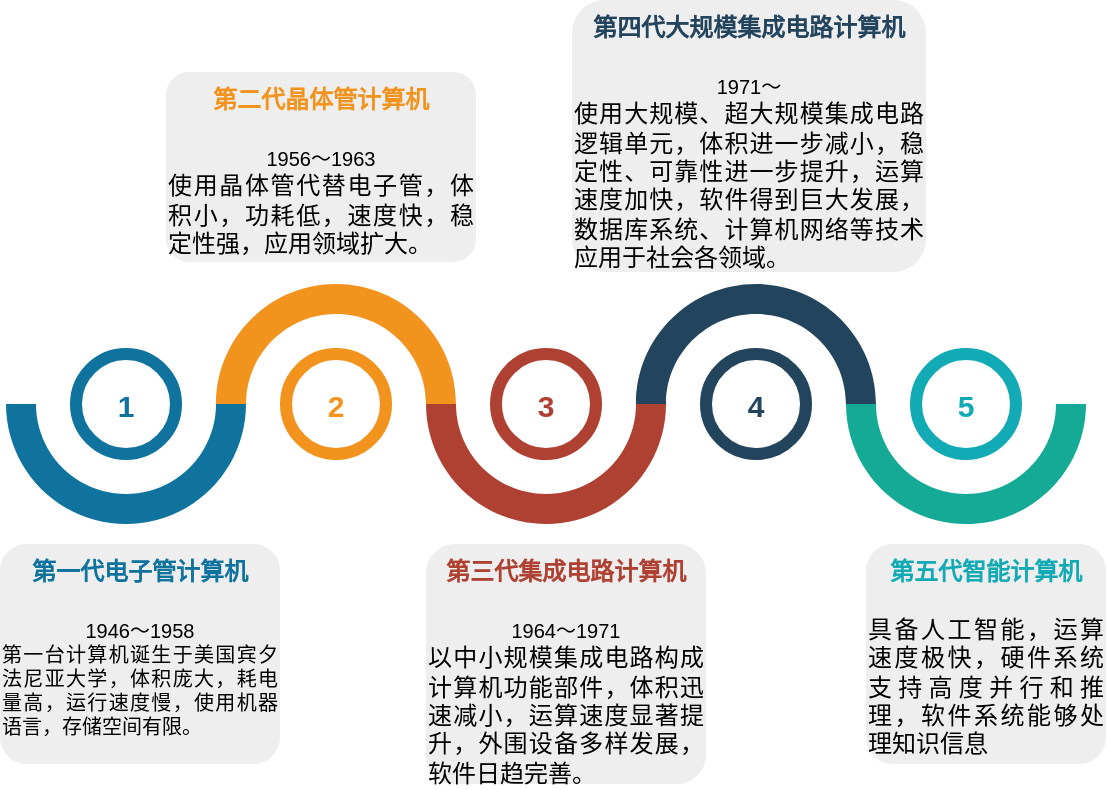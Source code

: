 <mxfile version="15.4.0" type="device" pages="30"><diagram id="7CWsPDBUSy9XDg7O9kN4" name="计算机发展简史"><mxGraphModel dx="1422" dy="820" grid="1" gridSize="10" guides="1" tooltips="1" connect="1" arrows="1" fold="1" page="1" pageScale="1" pageWidth="827" pageHeight="1169" math="0" shadow="0"><root><mxCell id="0"/><mxCell id="1" parent="0"/><mxCell id="s15s5sEQA89sb6Pvo9YQ-1" value="" style="verticalLabelPosition=bottom;verticalAlign=top;html=1;shape=mxgraph.basic.partConcEllipse;startAngle=0.25;endAngle=0.75;arcWidth=0.25;fillColor=#10739E;strokeColor=none;" parent="1" vertex="1"><mxGeometry x="160" y="290" width="120" height="120" as="geometry"/></mxCell><mxCell id="s15s5sEQA89sb6Pvo9YQ-2" value="" style="verticalLabelPosition=bottom;verticalAlign=top;html=1;shape=mxgraph.basic.partConcEllipse;startAngle=0.75;endAngle=0.25;arcWidth=0.25;fillColor=#F2931E;strokeColor=none;" parent="1" vertex="1"><mxGeometry x="265" y="290" width="120" height="120" as="geometry"/></mxCell><mxCell id="s15s5sEQA89sb6Pvo9YQ-3" value="" style="verticalLabelPosition=bottom;verticalAlign=top;html=1;shape=mxgraph.basic.partConcEllipse;startAngle=0.25;endAngle=0.75;arcWidth=0.25;fillColor=#AE4132;strokeColor=none;" parent="1" vertex="1"><mxGeometry x="370" y="290" width="120" height="120" as="geometry"/></mxCell><mxCell id="s15s5sEQA89sb6Pvo9YQ-4" value="" style="verticalLabelPosition=bottom;verticalAlign=top;html=1;shape=mxgraph.basic.partConcEllipse;startAngle=0.75;endAngle=0.25;arcWidth=0.25;fillColor=#23445D;strokeColor=none;" parent="1" vertex="1"><mxGeometry x="475" y="290" width="120" height="120" as="geometry"/></mxCell><mxCell id="s15s5sEQA89sb6Pvo9YQ-6" value="1" style="shape=ellipse;strokeWidth=6;strokeColor=#10739E;fontSize=15;html=0;fontStyle=1;fontColor=#10739E;" parent="1" vertex="1"><mxGeometry x="195" y="325" width="50" height="50" as="geometry"/></mxCell><mxCell id="s15s5sEQA89sb6Pvo9YQ-7" value="2" style="shape=ellipse;strokeWidth=6;strokeColor=#F2931E;fontSize=15;html=0;fontStyle=1;fontColor=#F2931E;" parent="1" vertex="1"><mxGeometry x="300" y="325" width="50" height="50" as="geometry"/></mxCell><mxCell id="s15s5sEQA89sb6Pvo9YQ-8" value="3" style="shape=ellipse;strokeWidth=6;strokeColor=#AE4132;fontSize=15;html=0;fontStyle=1;fontColor=#AE4132;" parent="1" vertex="1"><mxGeometry x="405" y="325" width="50" height="50" as="geometry"/></mxCell><mxCell id="s15s5sEQA89sb6Pvo9YQ-9" value="4" style="shape=ellipse;strokeWidth=6;strokeColor=#23445D;fontSize=15;html=0;fontStyle=1;fontColor=#23445D;" parent="1" vertex="1"><mxGeometry x="510" y="325" width="50" height="50" as="geometry"/></mxCell><mxCell id="s15s5sEQA89sb6Pvo9YQ-11" value="&lt;font&gt;&lt;font color=&quot;#10739e&quot;&gt;&lt;b&gt;第一代电子管计算机&lt;/b&gt;&lt;/font&gt;&lt;br&gt;&lt;br&gt;&lt;span style=&quot;font-size: 10px&quot;&gt;1946～1958&lt;br&gt;&lt;div style=&quot;text-align: justify&quot;&gt;&lt;span&gt;第一台计算机诞生于美国宾夕法尼亚大学，体积庞大，耗电量高，运行速度慢，使用机器语言，存储空间有限。&lt;/span&gt;&lt;/div&gt;&lt;/span&gt;&lt;br&gt;&lt;/font&gt;" style="rounded=1;strokeColor=none;fillColor=#EEEEEE;align=center;arcSize=12;verticalAlign=top;whiteSpace=wrap;html=1;fontSize=12;" parent="1" vertex="1"><mxGeometry x="157" y="420" width="140" height="110" as="geometry"/></mxCell><mxCell id="s15s5sEQA89sb6Pvo9YQ-12" value="&lt;font&gt;&lt;font color=&quot;#f2931e&quot;&gt;&lt;b&gt;第二代晶体管计算机&lt;/b&gt;&lt;/font&gt;&lt;br&gt;&lt;br&gt;&lt;span style=&quot;font-size: 10px&quot;&gt;1956～1963&lt;br&gt;&lt;div style=&quot;text-align: justify&quot;&gt;&lt;span style=&quot;font-size: 12px&quot;&gt;使用晶体管代替电子管，体积小，功耗低，速度快，稳定性强，应用领域扩大。&lt;/span&gt;&lt;/div&gt;&lt;/span&gt;&lt;/font&gt;" style="rounded=1;strokeColor=none;fillColor=#EEEEEE;align=center;arcSize=12;verticalAlign=top;whiteSpace=wrap;html=1;fontSize=12;" parent="1" vertex="1"><mxGeometry x="240" y="184" width="155" height="95" as="geometry"/></mxCell><mxCell id="s15s5sEQA89sb6Pvo9YQ-13" value="&lt;font&gt;&lt;font color=&quot;#ae4132&quot;&gt;&lt;b&gt;第三代集成电路计算机&lt;/b&gt;&lt;/font&gt;&lt;br&gt;&lt;br&gt;&lt;span style=&quot;font-size: 10px&quot;&gt;1964～1971&lt;/span&gt;&lt;br&gt;&lt;div style=&quot;text-align: justify&quot;&gt;以中小规模集成电路构成计算机功能部件，体积迅速减小，运算速度显著提升，外围设备多样发展，软件日趋完善。&lt;/div&gt;&lt;/font&gt;" style="rounded=1;strokeColor=none;fillColor=#EEEEEE;align=center;arcSize=12;verticalAlign=top;whiteSpace=wrap;html=1;fontSize=12;" parent="1" vertex="1"><mxGeometry x="370" y="420" width="140" height="120" as="geometry"/></mxCell><mxCell id="s15s5sEQA89sb6Pvo9YQ-14" value="&lt;font&gt;&lt;font color=&quot;#23445d&quot;&gt;&lt;b&gt;第四代大规模集成电路计算机&lt;/b&gt;&lt;/font&gt;&lt;br&gt;&lt;br&gt;&lt;span style=&quot;font-size: 10px&quot;&gt;1971～&lt;br&gt;&lt;div style=&quot;text-align: justify&quot;&gt;&lt;span style=&quot;font-size: 12px&quot;&gt;使用大规模、超大规模集成电路逻辑单元，体积进一步减小，稳定性、可靠性进一步提升，运算速度加快，软件得到巨大发展，数据库系统、计算机网络等技术应用于社会各领域。&lt;/span&gt;&lt;/div&gt;&lt;/span&gt;&lt;/font&gt;" style="rounded=1;strokeColor=none;fillColor=#EEEEEE;align=center;arcSize=12;verticalAlign=top;whiteSpace=wrap;html=1;fontSize=12;" parent="1" vertex="1"><mxGeometry x="443" y="148" width="177" height="136" as="geometry"/></mxCell><mxCell id="pSa6M9M9OCW514GH2EtZ-5" value="" style="verticalLabelPosition=bottom;verticalAlign=top;html=1;shape=mxgraph.basic.partConcEllipse;startAngle=0.25;endAngle=0.75;arcWidth=0.25;fillColor=#15AA96;strokeColor=none;" parent="1" vertex="1"><mxGeometry x="580" y="290" width="120" height="120" as="geometry"/></mxCell><mxCell id="pSa6M9M9OCW514GH2EtZ-10" value="5" style="shape=ellipse;strokeWidth=6;strokeColor=#12AAB5;fontSize=15;html=0;fontStyle=1;fontColor=#12AAB5;" parent="1" vertex="1"><mxGeometry x="615" y="325" width="50" height="50" as="geometry"/></mxCell><mxCell id="pSa6M9M9OCW514GH2EtZ-15" value="&lt;font&gt;&lt;font color=&quot;#12aab5&quot;&gt;&lt;b&gt;第五代智能计算机&lt;/b&gt;&lt;/font&gt;&lt;br&gt;&lt;br&gt;&lt;div style=&quot;text-align: justify&quot;&gt;&lt;span&gt;具备人工智能，运算速度极快，硬件系统支持高度并行和推理，软件系统能够处理知识信息&lt;/span&gt;&lt;/div&gt;&lt;/font&gt;" style="rounded=1;strokeColor=none;fillColor=#EEEEEE;align=center;arcSize=12;verticalAlign=top;whiteSpace=wrap;html=1;fontSize=12;" parent="1" vertex="1"><mxGeometry x="590" y="420" width="120" height="110" as="geometry"/></mxCell></root></mxGraphModel></diagram><diagram id="E4hUja-3proBSelNKJB2" name="计算机体系结构"><mxGraphModel dx="676" dy="816" grid="1" gridSize="10" guides="1" tooltips="1" connect="1" arrows="1" fold="1" page="1" pageScale="1" pageWidth="827" pageHeight="1169" math="0" shadow="0"><root><mxCell id="kCy-VermS5I_62m6lVMX-0"/><mxCell id="kCy-VermS5I_62m6lVMX-1" parent="kCy-VermS5I_62m6lVMX-0"/><mxCell id="kCy-VermS5I_62m6lVMX-2" value="输入设备" style="fillColor=#00994e;strokeColor=none;fontSize=14;" parent="kCy-VermS5I_62m6lVMX-1" vertex="1"><mxGeometry x="100" y="130" width="100" height="60" as="geometry"/></mxCell><mxCell id="kCy-VermS5I_62m6lVMX-3" value="输出设备" style="fillColor=#00994e;strokeColor=none;fontSize=14;" parent="kCy-VermS5I_62m6lVMX-1" vertex="1"><mxGeometry x="509" y="130" width="100" height="60" as="geometry"/></mxCell><mxCell id="s7ZB71briy2QEML6p3Dp-10" style="edgeStyle=orthogonalEdgeStyle;rounded=0;orthogonalLoop=1;jettySize=auto;html=1;exitX=1;exitY=0.5;exitDx=0;exitDy=0;entryX=0;entryY=0.5;entryDx=0;entryDy=0;strokeColor=#8C9AA6;strokeWidth=8;endArrow=blockThin;endFill=1;" parent="kCy-VermS5I_62m6lVMX-1" source="kCy-VermS5I_62m6lVMX-4" target="kCy-VermS5I_62m6lVMX-3" edge="1"><mxGeometry relative="1" as="geometry"/></mxCell><mxCell id="s7ZB71briy2QEML6p3Dp-14" style="edgeStyle=orthogonalEdgeStyle;rounded=1;orthogonalLoop=1;jettySize=auto;html=1;exitX=0.25;exitY=0;exitDx=0;exitDy=0;entryX=0.25;entryY=1;entryDx=0;entryDy=0;strokeColor=#8C9AA6;strokeWidth=8;endArrow=openThin;endFill=0;" parent="kCy-VermS5I_62m6lVMX-1" source="kCy-VermS5I_62m6lVMX-4" target="kCy-VermS5I_62m6lVMX-5" edge="1"><mxGeometry relative="1" as="geometry"><Array as="points"><mxPoint x="319" y="100"/><mxPoint x="319" y="100"/></Array></mxGeometry></mxCell><mxCell id="s7ZB71briy2QEML6p3Dp-18" style="edgeStyle=orthogonalEdgeStyle;rounded=1;orthogonalLoop=1;jettySize=auto;html=1;exitX=0.75;exitY=1;exitDx=0;exitDy=0;entryX=0.75;entryY=0;entryDx=0;entryDy=0;endArrow=blockThin;endFill=1;strokeColor=#8C9AA6;strokeWidth=8;" parent="kCy-VermS5I_62m6lVMX-1" source="kCy-VermS5I_62m6lVMX-4" target="kCy-VermS5I_62m6lVMX-6" edge="1"><mxGeometry relative="1" as="geometry"/></mxCell><mxCell id="kCy-VermS5I_62m6lVMX-4" value="存储器" style="fillColor=#e30039;strokeColor=none;fontSize=14;" parent="kCy-VermS5I_62m6lVMX-1" vertex="1"><mxGeometry x="284" y="130" width="140" height="60" as="geometry"/></mxCell><mxCell id="s7ZB71briy2QEML6p3Dp-15" style="edgeStyle=orthogonalEdgeStyle;rounded=0;orthogonalLoop=1;jettySize=auto;html=1;exitX=0.75;exitY=1;exitDx=0;exitDy=0;entryX=0.75;entryY=0;entryDx=0;entryDy=0;strokeColor=#8C9AA6;strokeWidth=8;endArrow=openThin;endFill=0;" parent="kCy-VermS5I_62m6lVMX-1" source="kCy-VermS5I_62m6lVMX-5" target="kCy-VermS5I_62m6lVMX-4" edge="1"><mxGeometry relative="1" as="geometry"><Array as="points"><mxPoint x="389" y="120"/><mxPoint x="389" y="120"/></Array></mxGeometry></mxCell><mxCell id="kCy-VermS5I_62m6lVMX-5" value="运算器" style="fillColor=#ff6600;strokeColor=none;fontSize=14;" parent="kCy-VermS5I_62m6lVMX-1" vertex="1"><mxGeometry x="284" y="30" width="140" height="60" as="geometry"/></mxCell><mxCell id="s7ZB71briy2QEML6p3Dp-6" style="edgeStyle=orthogonalEdgeStyle;rounded=1;orthogonalLoop=1;jettySize=auto;html=1;exitX=0.25;exitY=0;exitDx=0;exitDy=0;entryX=0;entryY=0.5;entryDx=0;entryDy=0;strokeColor=default;strokeWidth=3;" parent="kCy-VermS5I_62m6lVMX-1" source="kCy-VermS5I_62m6lVMX-6" target="kCy-VermS5I_62m6lVMX-5" edge="1"><mxGeometry relative="1" as="geometry"><Array as="points"><mxPoint x="319" y="210"/><mxPoint x="250" y="210"/><mxPoint x="250" y="60"/></Array></mxGeometry></mxCell><mxCell id="s7ZB71briy2QEML6p3Dp-7" style="edgeStyle=orthogonalEdgeStyle;rounded=1;orthogonalLoop=1;jettySize=auto;html=1;exitX=0;exitY=0.5;exitDx=0;exitDy=0;entryX=0.5;entryY=1;entryDx=0;entryDy=0;strokeColor=#333333;strokeWidth=3;" parent="kCy-VermS5I_62m6lVMX-1" source="kCy-VermS5I_62m6lVMX-6" target="kCy-VermS5I_62m6lVMX-2" edge="1"><mxGeometry relative="1" as="geometry"/></mxCell><mxCell id="s7ZB71briy2QEML6p3Dp-8" style="edgeStyle=orthogonalEdgeStyle;rounded=1;orthogonalLoop=1;jettySize=auto;html=1;exitX=1;exitY=0.5;exitDx=0;exitDy=0;entryX=0.5;entryY=1;entryDx=0;entryDy=0;strokeColor=#333333;strokeWidth=3;" parent="kCy-VermS5I_62m6lVMX-1" source="kCy-VermS5I_62m6lVMX-6" target="kCy-VermS5I_62m6lVMX-3" edge="1"><mxGeometry relative="1" as="geometry"/></mxCell><mxCell id="kCy-VermS5I_62m6lVMX-6" value="控制器" style="fillColor=#00a8e1;strokeColor=none;fontSize=14;" parent="kCy-VermS5I_62m6lVMX-1" vertex="1"><mxGeometry x="284" y="230" width="140" height="60" as="geometry"/></mxCell><mxCell id="s7ZB71briy2QEML6p3Dp-4" value="" style="endArrow=classic;html=1;rounded=0;edgeStyle=orthogonalEdgeStyle;strokeWidth=3;strokeColor=#333333;" parent="kCy-VermS5I_62m6lVMX-1" source="kCy-VermS5I_62m6lVMX-6" target="kCy-VermS5I_62m6lVMX-4" edge="1"><mxGeometry width="50" height="50" relative="1" as="geometry"><mxPoint x="352" y="230" as="sourcePoint"/><mxPoint x="352" y="190" as="targetPoint"/></mxGeometry></mxCell><mxCell id="s7ZB71briy2QEML6p3Dp-9" style="edgeStyle=orthogonalEdgeStyle;rounded=0;orthogonalLoop=1;jettySize=auto;html=1;exitX=0;exitY=0.5;exitDx=0;exitDy=0;exitPerimeter=0;strokeColor=#8C9AA6;strokeWidth=8;endArrow=openThin;endFill=0;" parent="kCy-VermS5I_62m6lVMX-1" target="kCy-VermS5I_62m6lVMX-4" edge="1"><mxGeometry relative="1" as="geometry"><mxPoint x="200" y="160" as="sourcePoint"/><mxPoint x="285" y="160" as="targetPoint"/></mxGeometry></mxCell><mxCell id="s7ZB71briy2QEML6p3Dp-16" style="edgeStyle=orthogonalEdgeStyle;rounded=0;orthogonalLoop=1;jettySize=auto;html=1;exitX=0;exitY=0.5;exitDx=0;exitDy=0;exitPerimeter=0;strokeColor=#8C9AA6;strokeWidth=8;endArrow=openThin;endFill=0;" parent="kCy-VermS5I_62m6lVMX-1" edge="1"><mxGeometry relative="1" as="geometry"><mxPoint x="50" y="159.58" as="sourcePoint"/><mxPoint x="100" y="159.58" as="targetPoint"/></mxGeometry></mxCell><mxCell id="s7ZB71briy2QEML6p3Dp-17" style="edgeStyle=orthogonalEdgeStyle;rounded=0;orthogonalLoop=1;jettySize=auto;html=1;exitX=0;exitY=0.5;exitDx=0;exitDy=0;exitPerimeter=0;strokeColor=#8C9AA6;strokeWidth=8;endArrow=openThin;endFill=0;" parent="kCy-VermS5I_62m6lVMX-1" edge="1"><mxGeometry relative="1" as="geometry"><mxPoint x="609" y="159.58" as="sourcePoint"/><mxPoint x="659" y="159.58" as="targetPoint"/></mxGeometry></mxCell></root></mxGraphModel></diagram><diagram id="26zDpmJmOHlWH3aF80YF" name="存储器层次结构"><mxGraphModel dx="1422" dy="820" grid="1" gridSize="10" guides="1" tooltips="1" connect="1" arrows="1" fold="1" page="1" pageScale="1" pageWidth="827" pageHeight="1169" math="0" shadow="0"><root><mxCell id="uc1L0DHoMLUo01E7jXoh-0"/><mxCell id="uc1L0DHoMLUo01E7jXoh-1" parent="uc1L0DHoMLUo01E7jXoh-0"/><mxCell id="uc1L0DHoMLUo01E7jXoh-2" value="1" style="shape=mxgraph.infographic.parallelogram;dx=5;html=1;fillColor=#10739E;strokeColor=none;shadow=0;fontSize=17;fontColor=#FFFFFF;align=center;fontStyle=1;" parent="uc1L0DHoMLUo01E7jXoh-1" vertex="1"><mxGeometry x="240" y="90" width="50" height="30" as="geometry"/></mxCell><mxCell id="uc1L0DHoMLUo01E7jXoh-3" value="寄存器" style="shape=mxgraph.infographic.parallelogram;dx=5;;html=1;fillColor=#64BBE2;strokeColor=none;shadow=0;fontSize=17;fontColor=#FFFFFF;align=left;spacingLeft=10;fontStyle=1;" parent="uc1L0DHoMLUo01E7jXoh-1" vertex="1"><mxGeometry x="285" y="90" width="95" height="30" as="geometry"/></mxCell><mxCell id="uc1L0DHoMLUo01E7jXoh-4" value="2" style="shape=mxgraph.infographic.parallelogram;dx=5;html=1;fillColor=#F2931E;strokeColor=none;shadow=0;fontSize=17;fontColor=#FFFFFF;align=center;fontStyle=1;" parent="uc1L0DHoMLUo01E7jXoh-1" vertex="1"><mxGeometry x="240" y="125" width="50" height="30" as="geometry"/></mxCell><mxCell id="uc1L0DHoMLUo01E7jXoh-5" value="高速缓存" style="shape=mxgraph.infographic.parallelogram;dx=5;;html=1;fillColor=#F8C382;strokeColor=none;shadow=0;fontSize=17;fontColor=#FFFFFF;align=left;spacingLeft=10;fontStyle=1;" parent="uc1L0DHoMLUo01E7jXoh-1" vertex="1"><mxGeometry x="285" y="125" width="115" height="30" as="geometry"/></mxCell><mxCell id="uc1L0DHoMLUo01E7jXoh-6" value="3" style="shape=mxgraph.infographic.parallelogram;dx=5;html=1;fillColor=#AE4132;strokeColor=none;shadow=0;fontSize=17;fontColor=#FFFFFF;align=center;fontStyle=1;" parent="uc1L0DHoMLUo01E7jXoh-1" vertex="1"><mxGeometry x="240" y="160" width="50" height="30" as="geometry"/></mxCell><mxCell id="uc1L0DHoMLUo01E7jXoh-7" value="主存" style="shape=mxgraph.infographic.parallelogram;dx=5;;html=1;fillColor=#F08E81;strokeColor=none;shadow=0;fontSize=17;fontColor=#FFFFFF;align=left;spacingLeft=10;fontStyle=1;" parent="uc1L0DHoMLUo01E7jXoh-1" vertex="1"><mxGeometry x="285" y="160" width="135" height="30" as="geometry"/></mxCell><mxCell id="uc1L0DHoMLUo01E7jXoh-8" value="4" style="shape=mxgraph.infographic.parallelogram;dx=5;html=1;fillColor=#23445D;strokeColor=none;shadow=0;fontSize=17;fontColor=#FFFFFF;align=center;fontStyle=1;" parent="uc1L0DHoMLUo01E7jXoh-1" vertex="1"><mxGeometry x="240" y="195" width="50" height="30" as="geometry"/></mxCell><mxCell id="uc1L0DHoMLUo01E7jXoh-9" value="磁盘" style="shape=mxgraph.infographic.parallelogram;dx=5;;html=1;fillColor=#5D7F99;strokeColor=none;shadow=0;fontSize=17;fontColor=#FFFFFF;align=left;spacingLeft=10;fontStyle=1;" parent="uc1L0DHoMLUo01E7jXoh-1" vertex="1"><mxGeometry x="285" y="195" width="155" height="30" as="geometry"/></mxCell><mxCell id="uc1L0DHoMLUo01E7jXoh-12" value="访问时间约为1ns，容量为KB级" style="text;html=1;align=center;verticalAlign=middle;resizable=0;points=[];autosize=1;strokeColor=none;fillColor=none;fontSize=14;fontColor=#333333;" parent="uc1L0DHoMLUo01E7jXoh-1" vertex="1"><mxGeometry x="440" y="95" width="210" height="20" as="geometry"/></mxCell><mxCell id="uc1L0DHoMLUo01E7jXoh-13" value="访问时间约为2ns，容量为MB级" style="text;html=1;align=center;verticalAlign=middle;resizable=0;points=[];autosize=1;strokeColor=none;fillColor=none;fontSize=14;fontColor=#333333;" parent="uc1L0DHoMLUo01E7jXoh-1" vertex="1"><mxGeometry x="440" y="130" width="210" height="20" as="geometry"/></mxCell><mxCell id="uc1L0DHoMLUo01E7jXoh-14" value="访问时间约为10ns，容量为GB级" style="text;html=1;align=center;verticalAlign=middle;resizable=0;points=[];autosize=1;strokeColor=none;fillColor=none;fontSize=14;fontColor=#333333;" parent="uc1L0DHoMLUo01E7jXoh-1" vertex="1"><mxGeometry x="440" y="165" width="220" height="20" as="geometry"/></mxCell><mxCell id="uc1L0DHoMLUo01E7jXoh-15" value="访问时间约为10ms，容量为TB级" style="text;html=1;align=center;verticalAlign=middle;resizable=0;points=[];autosize=1;strokeColor=none;fillColor=none;fontSize=14;fontColor=#333333;" parent="uc1L0DHoMLUo01E7jXoh-1" vertex="1"><mxGeometry x="440" y="195" width="220" height="20" as="geometry"/></mxCell></root></mxGraphModel></diagram><diagram id="1SvXwslMhpbOrq7TH1cm" name="Java发展简史"><mxGraphModel dx="662" dy="820" grid="1" gridSize="10" guides="1" tooltips="1" connect="1" arrows="1" fold="1" page="1" pageScale="1" pageWidth="827" pageHeight="1169" math="0" shadow="0"><root><mxCell id="TgoUrckCUSeGjpxtnLZR-0"/><mxCell id="TgoUrckCUSeGjpxtnLZR-1" parent="TgoUrckCUSeGjpxtnLZR-0"/><mxCell id="TgoUrckCUSeGjpxtnLZR-2" value="" style="fillColor=#dddddd;rounded=0;strokeColor=none;" parent="TgoUrckCUSeGjpxtnLZR-1" vertex="1"><mxGeometry x="60" y="200" width="1320" height="30" as="geometry"/></mxCell><mxCell id="TgoUrckCUSeGjpxtnLZR-3" value="&lt;font style=&quot;font-size: 15px&quot;&gt;Oak语言诞生&lt;/font&gt;" style="shape=mxgraph.infographic.ribbonSimple;notch1=0;notch2=10;notch=0;html=1;fillColor=#10739E;strokeColor=none;shadow=0;fontSize=17;fontColor=#FFFFFF;align=left;spacingLeft=10;fontStyle=1;" parent="TgoUrckCUSeGjpxtnLZR-1" vertex="1"><mxGeometry x="100" y="190" width="120" height="50" as="geometry"/></mxCell><mxCell id="TgoUrckCUSeGjpxtnLZR-4" value="&lt;font style=&quot;font-size: 15px&quot;&gt;JDK 1.0发布&lt;/font&gt;" style="shape=mxgraph.infographic.ribbonSimple;notch1=0;notch2=10;notch=0;html=1;fillColor=#F2931E;strokeColor=none;shadow=0;fontSize=17;fontColor=#FFFFFF;align=left;spacingLeft=10;fontStyle=1;" parent="TgoUrckCUSeGjpxtnLZR-1" vertex="1"><mxGeometry x="260" y="190" width="120" height="50" as="geometry"/></mxCell><mxCell id="TgoUrckCUSeGjpxtnLZR-5" value="&lt;font style=&quot;font-size: 15px&quot;&gt;Java2平台发布&lt;/font&gt;" style="shape=mxgraph.infographic.ribbonSimple;notch1=0;notch2=10;notch=0;html=1;fillColor=#AE4132;strokeColor=none;shadow=0;fontSize=17;fontColor=#FFFFFF;align=left;spacingLeft=10;fontStyle=1;" parent="TgoUrckCUSeGjpxtnLZR-1" vertex="1"><mxGeometry x="420" y="190" width="120" height="50" as="geometry"/></mxCell><mxCell id="TgoUrckCUSeGjpxtnLZR-6" value="&lt;font style=&quot;font-size: 15px&quot;&gt;Java SE5发布&lt;/font&gt;" style="shape=mxgraph.infographic.ribbonSimple;notch1=0;notch2=10;notch=0;html=1;fillColor=#23445D;strokeColor=none;shadow=0;fontSize=17;fontColor=#FFFFFF;align=left;spacingLeft=10;fontStyle=1;" parent="TgoUrckCUSeGjpxtnLZR-1" vertex="1"><mxGeometry x="580" y="190" width="120" height="50" as="geometry"/></mxCell><mxCell id="TgoUrckCUSeGjpxtnLZR-7" value="&lt;font style=&quot;font-size: 13px&quot;&gt;Java作为&lt;br&gt;免费软件发布&lt;/font&gt;" style="shape=mxgraph.infographic.ribbonSimple;notch1=0;notch2=10;notch=0;html=1;fillColor=#12AAB5;strokeColor=none;shadow=0;fontSize=17;fontColor=#FFFFFF;align=left;spacingLeft=10;fontStyle=1;" parent="TgoUrckCUSeGjpxtnLZR-1" vertex="1"><mxGeometry x="740" y="190" width="120" height="50" as="geometry"/></mxCell><mxCell id="TgoUrckCUSeGjpxtnLZR-8" value="&lt;font&gt;&lt;font color=&quot;#10739e&quot;&gt;&lt;b&gt;Oak语言诞生&lt;/b&gt;&lt;/font&gt;&lt;br&gt;&lt;div style=&quot;text-align: justify&quot;&gt;&lt;span style=&quot;font-size: 10px&quot;&gt;1991年，Green项目小组成立，Sun公司研发人员根据嵌入式软件要求，改造了C++，并结合嵌入式系统实时性要求，开发了Oak面向对象语言&lt;/span&gt;&lt;/div&gt;&lt;/font&gt;" style="rounded=1;strokeColor=none;fillColor=#DDDDDD;align=center;arcSize=12;verticalAlign=top;whiteSpace=wrap;html=1;fontSize=12;" parent="TgoUrckCUSeGjpxtnLZR-1" vertex="1"><mxGeometry x="50" y="100" width="210" height="80" as="geometry"/></mxCell><mxCell id="TgoUrckCUSeGjpxtnLZR-9" value="&lt;font&gt;&lt;font color=&quot;#f2931e&quot;&gt;&lt;b&gt;JDK 1.0发布&lt;/b&gt;&lt;/font&gt;&lt;br&gt;&lt;span style=&quot;font-size: 10px ; text-align: justify&quot;&gt;1995年，Sun公司推出了可以嵌入网页并可以随同在网络上传输的Applet，将Oak更名为Java；1996年1月，发布Java的第一个开发工具包JDK 1.0，标志着Java成为独立的开发工具&lt;/span&gt;&lt;br&gt;&lt;/font&gt;" style="rounded=1;strokeColor=none;fillColor=#DDDDDD;align=center;arcSize=12;verticalAlign=top;whiteSpace=wrap;html=1;fontSize=12;" parent="TgoUrckCUSeGjpxtnLZR-1" vertex="1"><mxGeometry x="210" y="250" width="220" height="80" as="geometry"/></mxCell><mxCell id="TgoUrckCUSeGjpxtnLZR-10" value="&lt;font&gt;&lt;font color=&quot;#ae4132&quot;&gt;&lt;b&gt;Java2平台发布&lt;/b&gt;&lt;/font&gt;&lt;br&gt;&lt;div style=&quot;text-align: justify&quot;&gt;&lt;span style=&quot;font-size: 10px&quot;&gt;1999年，Sun公司发布第二代Java平台的3个版本：J2ME应用于移动、无线及有限资源的环境；J2SE应用于桌面环境；J2EE应用于企业级服务器&lt;/span&gt;&lt;/div&gt;&lt;/font&gt;" style="rounded=1;strokeColor=none;fillColor=#DDDDDD;align=center;arcSize=12;verticalAlign=top;whiteSpace=wrap;html=1;fontSize=12;" parent="TgoUrckCUSeGjpxtnLZR-1" vertex="1"><mxGeometry x="380" y="100" width="200" height="80" as="geometry"/></mxCell><mxCell id="TgoUrckCUSeGjpxtnLZR-11" value="&lt;font&gt;&lt;font color=&quot;#23445d&quot;&gt;&lt;b&gt;Java SE5发布&lt;/b&gt;&lt;/font&gt;&lt;br&gt;&lt;div style=&quot;text-align: justify&quot;&gt;&lt;span style=&quot;font-size: 10px&quot;&gt;2004年，J2SE发布，包含了JDK 1.0以来最重大的更新，包括泛型支持、基本类型自动装箱、改进的循环、枚举类型、格式化IO及可变参数等特性&lt;/span&gt;&lt;/div&gt;&lt;/font&gt;" style="rounded=1;strokeColor=none;fillColor=#DDDDDD;align=center;arcSize=12;verticalAlign=top;whiteSpace=wrap;html=1;fontSize=12;" parent="TgoUrckCUSeGjpxtnLZR-1" vertex="1"><mxGeometry x="540" y="250" width="200" height="80" as="geometry"/></mxCell><mxCell id="TgoUrckCUSeGjpxtnLZR-12" value="&lt;font&gt;&lt;font color=&quot;#12aab5&quot;&gt;&lt;b&gt;Java作为免费软件发布&lt;/b&gt;&lt;/font&gt;&lt;br&gt;&lt;div style=&quot;text-align: justify&quot;&gt;&lt;span style=&quot;font-size: 10px&quot;&gt;2005年，Sun公司发布JavaSE 6，各种版本更名；2006年Sun公司宣布，将Java技术作为免费软件对外发布；从2007年3月起，全世界开发人员均可对Java源代码进行修改&lt;/span&gt;&lt;/div&gt;&lt;/font&gt;" style="rounded=1;strokeColor=none;fillColor=#DDDDDD;align=center;arcSize=12;verticalAlign=top;whiteSpace=wrap;html=1;fontSize=12;" parent="TgoUrckCUSeGjpxtnLZR-1" vertex="1"><mxGeometry x="695" y="100" width="210" height="80" as="geometry"/></mxCell><mxCell id="TgoUrckCUSeGjpxtnLZR-13" value="&lt;span style=&quot;font-size: 15px&quot;&gt;Oracle收购Sun&lt;/span&gt;" style="shape=mxgraph.infographic.ribbonSimple;notch1=0;notch2=10;notch=0;html=1;fillColor=#800080;strokeColor=none;shadow=0;fontSize=17;fontColor=#FFFFFF;align=left;spacingLeft=10;fontStyle=1;" parent="TgoUrckCUSeGjpxtnLZR-1" vertex="1"><mxGeometry x="900" y="190" width="120" height="50" as="geometry"/></mxCell><mxCell id="TgoUrckCUSeGjpxtnLZR-14" value="&lt;font&gt;&lt;b&gt;&lt;font color=&quot;#800080&quot;&gt;Oracle收购Sun&lt;/font&gt;&lt;/b&gt;&lt;br&gt;&lt;div style=&quot;text-align: justify&quot;&gt;&lt;span style=&quot;font-size: 10px&quot;&gt;2009年，Oracle宣布收购Sun&lt;/span&gt;&lt;/div&gt;&lt;/font&gt;&lt;span style=&quot;font-size: 10px&quot;&gt;&lt;div style=&quot;text-align: justify&quot;&gt;&lt;span&gt;2010年，Java编程语言的共同创始人之一詹姆斯·高斯林从Oracle公司辞职&lt;/span&gt;&lt;/div&gt;&lt;/span&gt;&lt;font style=&quot;font-size: 10px&quot;&gt;&lt;div style=&quot;text-align: justify&quot;&gt;&lt;br&gt;&lt;/div&gt;&lt;/font&gt;" style="rounded=1;strokeColor=none;fillColor=#DDDDDD;align=center;arcSize=12;verticalAlign=top;whiteSpace=wrap;html=1;fontSize=12;" parent="TgoUrckCUSeGjpxtnLZR-1" vertex="1"><mxGeometry x="860" y="250" width="210" height="80" as="geometry"/></mxCell><mxCell id="TgoUrckCUSeGjpxtnLZR-15" value="&lt;span style=&quot;font-size: 15px&quot;&gt;Java SE7发布&lt;/span&gt;" style="shape=mxgraph.infographic.ribbonSimple;notch1=0;notch2=10;notch=0;html=1;fillColor=#00994E;strokeColor=none;shadow=0;fontSize=17;fontColor=#FFFFFF;align=left;spacingLeft=10;fontStyle=1;" parent="TgoUrckCUSeGjpxtnLZR-1" vertex="1"><mxGeometry x="1060" y="190" width="120" height="50" as="geometry"/></mxCell><mxCell id="TgoUrckCUSeGjpxtnLZR-16" value="&lt;font&gt;&lt;font color=&quot;#00994e&quot;&gt;&lt;b&gt;Java SE7发布&lt;/b&gt;&lt;/font&gt;&lt;br&gt;&lt;div style=&quot;text-align: justify&quot;&gt;&lt;span style=&quot;font-size: 10px&quot;&gt;2011年，Oracle公司发布了Java SE 7，也是Oracle发布的第一个Java版本，引入了二进制整数、支持字符串的switch语句、多异常捕捉、自动关闭资源的try语句等新特性&lt;/span&gt;&lt;/div&gt;&lt;/font&gt;&lt;font style=&quot;font-size: 10px&quot;&gt;&lt;div style=&quot;text-align: justify&quot;&gt;&lt;br&gt;&lt;/div&gt;&lt;/font&gt;" style="rounded=1;strokeColor=none;fillColor=#DDDDDD;align=center;arcSize=12;verticalAlign=top;whiteSpace=wrap;html=1;fontSize=12;" parent="TgoUrckCUSeGjpxtnLZR-1" vertex="1"><mxGeometry x="1015" y="100" width="210" height="80" as="geometry"/></mxCell><mxCell id="TgoUrckCUSeGjpxtnLZR-17" value="&lt;span style=&quot;font-size: 15px&quot;&gt;Java SE8发布&lt;/span&gt;" style="shape=mxgraph.infographic.ribbonSimple;notch1=0;notch2=10;notch=0;html=1;fillColor=#E30039;strokeColor=none;shadow=0;fontSize=17;fontColor=#FFFFFF;align=left;spacingLeft=10;fontStyle=1;" parent="TgoUrckCUSeGjpxtnLZR-1" vertex="1"><mxGeometry x="1220" y="190" width="120" height="50" as="geometry"/></mxCell><mxCell id="TgoUrckCUSeGjpxtnLZR-18" value="&lt;font&gt;&lt;b&gt;&lt;font color=&quot;#e30039&quot;&gt;Java SE8发布&lt;/font&gt;&lt;/b&gt;&lt;br&gt;&lt;div style=&quot;text-align: justify&quot;&gt;&lt;span style=&quot;font-size: 10px&quot;&gt;2014年，Oracle公司发布了Java SE8，增加了大量新特性，包括Lambda表达式、函数式接口、方法引用和构造器调用、Stream API、新时间日期API等&lt;/span&gt;&lt;/div&gt;&lt;/font&gt;&lt;font style=&quot;font-size: 10px&quot;&gt;&lt;div style=&quot;text-align: justify&quot;&gt;&lt;br&gt;&lt;/div&gt;&lt;/font&gt;" style="rounded=1;strokeColor=none;fillColor=#DDDDDD;align=center;arcSize=12;verticalAlign=top;whiteSpace=wrap;html=1;fontSize=12;" parent="TgoUrckCUSeGjpxtnLZR-1" vertex="1"><mxGeometry x="1180" y="250" width="210" height="80" as="geometry"/></mxCell></root></mxGraphModel></diagram><diagram id="l4ZbVZulP4NqPvRz4njv" name="数据类型转换"><mxGraphModel dx="662" dy="820" grid="1" gridSize="10" guides="1" tooltips="1" connect="1" arrows="1" fold="1" page="1" pageScale="1" pageWidth="827" pageHeight="1169" math="0" shadow="0"><root><mxCell id="U5I6nvHU5u4zfqz71esl-0"/><mxCell id="U5I6nvHU5u4zfqz71esl-1" parent="U5I6nvHU5u4zfqz71esl-0"/><mxCell id="IsJPJmLuGG7x4FPxzCCl-18" style="edgeStyle=none;rounded=0;orthogonalLoop=1;jettySize=auto;html=1;exitX=1;exitY=0.5;exitDx=0;exitDy=0;entryX=0;entryY=0.5;entryDx=0;entryDy=0;fontSize=20;fontColor=#000000;strokeColor=#999999;strokeWidth=3;" parent="U5I6nvHU5u4zfqz71esl-1" source="IsJPJmLuGG7x4FPxzCCl-0" target="IsJPJmLuGG7x4FPxzCCl-1" edge="1"><mxGeometry relative="1" as="geometry"/></mxCell><mxCell id="IsJPJmLuGG7x4FPxzCCl-0" value="byte" style="fillColor=#E30039;strokeColor=none;rounded=1;fontSize=20;fontColor=#000000;" parent="U5I6nvHU5u4zfqz71esl-1" vertex="1"><mxGeometry x="80" y="210" width="80" height="30" as="geometry"/></mxCell><mxCell id="IsJPJmLuGG7x4FPxzCCl-19" style="edgeStyle=none;rounded=0;orthogonalLoop=1;jettySize=auto;html=1;exitX=1;exitY=0.5;exitDx=0;exitDy=0;entryX=0;entryY=0.5;entryDx=0;entryDy=0;fontSize=20;fontColor=#000000;strokeColor=#999999;strokeWidth=3;" parent="U5I6nvHU5u4zfqz71esl-1" source="IsJPJmLuGG7x4FPxzCCl-1" target="IsJPJmLuGG7x4FPxzCCl-2" edge="1"><mxGeometry relative="1" as="geometry"/></mxCell><mxCell id="IsJPJmLuGG7x4FPxzCCl-1" value="short" style="fillColor=#00A8E1;strokeColor=none;rounded=1;fontSize=20;fontColor=#000000;" parent="U5I6nvHU5u4zfqz71esl-1" vertex="1"><mxGeometry x="220" y="210" width="80" height="30" as="geometry"/></mxCell><mxCell id="IsJPJmLuGG7x4FPxzCCl-15" style="orthogonalLoop=1;jettySize=auto;html=1;exitX=1;exitY=1;exitDx=0;exitDy=0;entryX=0;entryY=0;entryDx=0;entryDy=0;fontSize=20;fontColor=#000000;strokeColor=#999999;strokeWidth=3;rounded=0;" parent="U5I6nvHU5u4zfqz71esl-1" source="IsJPJmLuGG7x4FPxzCCl-2" target="IsJPJmLuGG7x4FPxzCCl-5" edge="1"><mxGeometry relative="1" as="geometry"/></mxCell><mxCell id="IsJPJmLuGG7x4FPxzCCl-20" style="edgeStyle=none;rounded=0;orthogonalLoop=1;jettySize=auto;html=1;exitX=1;exitY=0.5;exitDx=0;exitDy=0;entryX=0;entryY=0.5;entryDx=0;entryDy=0;fontSize=20;fontColor=#000000;strokeColor=#999999;strokeWidth=3;" parent="U5I6nvHU5u4zfqz71esl-1" source="IsJPJmLuGG7x4FPxzCCl-2" target="IsJPJmLuGG7x4FPxzCCl-3" edge="1"><mxGeometry relative="1" as="geometry"/></mxCell><mxCell id="IsJPJmLuGG7x4FPxzCCl-22" style="edgeStyle=none;rounded=0;orthogonalLoop=1;jettySize=auto;html=1;exitX=0.5;exitY=1;exitDx=0;exitDy=0;entryX=0.5;entryY=0;entryDx=0;entryDy=0;fontSize=20;fontColor=#000000;strokeColor=#4D4D4D;strokeWidth=3;dashed=1;" parent="U5I6nvHU5u4zfqz71esl-1" source="IsJPJmLuGG7x4FPxzCCl-2" target="IsJPJmLuGG7x4FPxzCCl-4" edge="1"><mxGeometry relative="1" as="geometry"/></mxCell><mxCell id="IsJPJmLuGG7x4FPxzCCl-2" value="int" style="fillColor=#8C9AA6;strokeColor=none;rounded=1;fontSize=20;fontColor=#000000;" parent="U5I6nvHU5u4zfqz71esl-1" vertex="1"><mxGeometry x="350" y="210" width="80" height="30" as="geometry"/></mxCell><mxCell id="IsJPJmLuGG7x4FPxzCCl-21" style="edgeStyle=none;rounded=0;orthogonalLoop=1;jettySize=auto;html=1;exitX=0.5;exitY=1;exitDx=0;exitDy=0;entryX=0.5;entryY=0;entryDx=0;entryDy=0;fontSize=20;fontColor=#000000;strokeColor=#4D4D4D;strokeWidth=3;dashed=1;" parent="U5I6nvHU5u4zfqz71esl-1" source="IsJPJmLuGG7x4FPxzCCl-3" target="IsJPJmLuGG7x4FPxzCCl-5" edge="1"><mxGeometry relative="1" as="geometry"/></mxCell><mxCell id="IsJPJmLuGG7x4FPxzCCl-24" style="edgeStyle=none;rounded=0;orthogonalLoop=1;jettySize=auto;html=1;exitX=0;exitY=1;exitDx=0;exitDy=0;entryX=1;entryY=0;entryDx=0;entryDy=0;fontSize=20;fontColor=#000000;strokeColor=#4D4D4D;strokeWidth=3;dashed=1;" parent="U5I6nvHU5u4zfqz71esl-1" source="IsJPJmLuGG7x4FPxzCCl-3" target="IsJPJmLuGG7x4FPxzCCl-4" edge="1"><mxGeometry relative="1" as="geometry"/></mxCell><mxCell id="IsJPJmLuGG7x4FPxzCCl-3" value="long" style="fillColor=#00994E;strokeColor=none;rounded=1;fontSize=20;fontColor=#000000;" parent="U5I6nvHU5u4zfqz71esl-1" vertex="1"><mxGeometry x="490" y="210" width="80" height="30" as="geometry"/></mxCell><mxCell id="IsJPJmLuGG7x4FPxzCCl-23" style="edgeStyle=none;rounded=0;orthogonalLoop=1;jettySize=auto;html=1;exitX=1;exitY=0.5;exitDx=0;exitDy=0;entryX=0;entryY=0.5;entryDx=0;entryDy=0;fontSize=20;fontColor=#000000;strokeColor=#999999;strokeWidth=3;" parent="U5I6nvHU5u4zfqz71esl-1" source="IsJPJmLuGG7x4FPxzCCl-4" target="IsJPJmLuGG7x4FPxzCCl-5" edge="1"><mxGeometry relative="1" as="geometry"/></mxCell><mxCell id="IsJPJmLuGG7x4FPxzCCl-4" value="float" style="fillColor=#FF6600;strokeColor=none;rounded=1;fontSize=20;fontColor=#000000;" parent="U5I6nvHU5u4zfqz71esl-1" vertex="1"><mxGeometry x="350" y="300" width="80" height="30" as="geometry"/></mxCell><mxCell id="IsJPJmLuGG7x4FPxzCCl-5" value="double" style="fillColor=#F1446F;strokeColor=none;rounded=1;fontSize=20;fontColor=#000000;" parent="U5I6nvHU5u4zfqz71esl-1" vertex="1"><mxGeometry x="490" y="300" width="80" height="30" as="geometry"/></mxCell><mxCell id="IsJPJmLuGG7x4FPxzCCl-14" style="edgeStyle=orthogonalEdgeStyle;rounded=0;orthogonalLoop=1;jettySize=auto;html=1;exitX=0.5;exitY=1;exitDx=0;exitDy=0;fontSize=20;fontColor=#000000;strokeColor=#999999;strokeWidth=3;" parent="U5I6nvHU5u4zfqz71esl-1" source="IsJPJmLuGG7x4FPxzCCl-8" target="IsJPJmLuGG7x4FPxzCCl-2" edge="1"><mxGeometry relative="1" as="geometry"/></mxCell><mxCell id="IsJPJmLuGG7x4FPxzCCl-8" value="char" style="fillColor=#800080;strokeColor=none;rounded=1;fontSize=20;fontColor=#000000;" parent="U5I6nvHU5u4zfqz71esl-1" vertex="1"><mxGeometry x="350" y="120" width="80" height="30" as="geometry"/></mxCell></root></mxGraphModel></diagram><diagram id="hTXjKgszNMkxfJ9TUOW6" name="数据溢出分析"><mxGraphModel dx="662" dy="820" grid="1" gridSize="10" guides="1" tooltips="1" connect="1" arrows="1" fold="1" page="1" pageScale="1" pageWidth="827" pageHeight="1169" math="0" shadow="0"><root><mxCell id="ry_1WjKnI_K9yqjsGJIA-0"/><mxCell id="ry_1WjKnI_K9yqjsGJIA-1" parent="ry_1WjKnI_K9yqjsGJIA-0"/><mxCell id="ry_1WjKnI_K9yqjsGJIA-2" value="" style="shape=table;startSize=0;container=1;collapsible=0;childLayout=tableLayout;rounded=1;fontSize=20;fontColor=#000000;fillColor=#63B2EE;strokeColor=none;strokeWidth=4;columnLines=1;rowLines=1;horizontal=1;allowArrows=1;connectable=1;dropTarget=1;expand=1;resizable=1;pointerEvents=1;deletable=1;cloneable=1;rotatable=1;shadow=0;" parent="ry_1WjKnI_K9yqjsGJIA-1" vertex="1"><mxGeometry x="60" y="110" width="580" height="40" as="geometry"/></mxCell><mxCell id="ry_1WjKnI_K9yqjsGJIA-3" value="" style="shape=partialRectangle;collapsible=0;dropTarget=0;pointerEvents=0;fillColor=none;top=0;left=0;bottom=0;right=0;points=[[0,0.5],[1,0.5]];portConstraint=eastwest;rounded=1;fontSize=20;fontColor=#000000;" parent="ry_1WjKnI_K9yqjsGJIA-2" vertex="1"><mxGeometry width="580" height="40" as="geometry"/></mxCell><mxCell id="ry_1WjKnI_K9yqjsGJIA-4" value="&lt;font style=&quot;font-size: 14px&quot;&gt;127的底层表示&lt;/font&gt;" style="shape=partialRectangle;html=1;whiteSpace=wrap;connectable=0;overflow=hidden;fillColor=#FFFFFF;top=0;left=0;bottom=0;right=0;pointerEvents=1;rounded=1;fontSize=20;fontColor=#000000;strokeColor=#666666;strokeWidth=3;" parent="ry_1WjKnI_K9yqjsGJIA-3" vertex="1"><mxGeometry width="100" height="40" as="geometry"><mxRectangle width="100" height="40" as="alternateBounds"/></mxGeometry></mxCell><mxCell id="ry_1WjKnI_K9yqjsGJIA-5" value="0" style="shape=partialRectangle;html=1;whiteSpace=wrap;connectable=0;overflow=hidden;fillColor=none;top=0;left=0;bottom=0;right=1;pointerEvents=1;rounded=1;fontSize=20;fontColor=#000000;strokeColor=#666666;strokeWidth=3;align=center;" parent="ry_1WjKnI_K9yqjsGJIA-3" vertex="1"><mxGeometry x="100" width="60" height="40" as="geometry"><mxRectangle width="60" height="40" as="alternateBounds"/></mxGeometry></mxCell><mxCell id="ry_1WjKnI_K9yqjsGJIA-6" value="1" style="shape=partialRectangle;html=1;whiteSpace=wrap;connectable=0;overflow=hidden;fillColor=none;top=0;left=0;bottom=0;right=1;pointerEvents=1;rounded=1;fontSize=20;fontColor=#000000;strokeColor=#666666;strokeWidth=3;" parent="ry_1WjKnI_K9yqjsGJIA-3" vertex="1"><mxGeometry x="160" width="60" height="40" as="geometry"><mxRectangle width="60" height="40" as="alternateBounds"/></mxGeometry></mxCell><mxCell id="ry_1WjKnI_K9yqjsGJIA-7" value="1" style="shape=partialRectangle;html=1;whiteSpace=wrap;connectable=0;overflow=hidden;fillColor=none;top=0;left=0;bottom=0;right=1;pointerEvents=1;rounded=1;fontSize=20;fontColor=#000000;strokeColor=#666666;strokeWidth=3;" parent="ry_1WjKnI_K9yqjsGJIA-3" vertex="1"><mxGeometry x="220" width="60" height="40" as="geometry"><mxRectangle width="60" height="40" as="alternateBounds"/></mxGeometry></mxCell><mxCell id="ry_1WjKnI_K9yqjsGJIA-8" value="1" style="shape=partialRectangle;html=1;whiteSpace=wrap;connectable=0;overflow=hidden;fillColor=none;top=0;left=0;bottom=0;right=1;pointerEvents=1;rounded=1;fontSize=20;fontColor=#000000;strokeColor=#666666;strokeWidth=3;" parent="ry_1WjKnI_K9yqjsGJIA-3" vertex="1"><mxGeometry x="280" width="60" height="40" as="geometry"><mxRectangle width="60" height="40" as="alternateBounds"/></mxGeometry></mxCell><mxCell id="ry_1WjKnI_K9yqjsGJIA-9" value="1" style="shape=partialRectangle;html=1;whiteSpace=wrap;connectable=0;overflow=hidden;fillColor=none;top=0;left=0;bottom=0;right=1;pointerEvents=1;rounded=1;fontSize=20;fontColor=#000000;strokeColor=#666666;strokeWidth=3;" parent="ry_1WjKnI_K9yqjsGJIA-3" vertex="1"><mxGeometry x="340" width="60" height="40" as="geometry"><mxRectangle width="60" height="40" as="alternateBounds"/></mxGeometry></mxCell><mxCell id="ry_1WjKnI_K9yqjsGJIA-10" value="1" style="shape=partialRectangle;html=1;whiteSpace=wrap;connectable=0;overflow=hidden;fillColor=none;top=0;left=0;bottom=0;right=1;pointerEvents=1;rounded=1;fontSize=20;fontColor=#000000;strokeColor=#666666;strokeWidth=3;" parent="ry_1WjKnI_K9yqjsGJIA-3" vertex="1"><mxGeometry x="400" width="60" height="40" as="geometry"><mxRectangle width="60" height="40" as="alternateBounds"/></mxGeometry></mxCell><mxCell id="ry_1WjKnI_K9yqjsGJIA-11" value="1" style="shape=partialRectangle;html=1;whiteSpace=wrap;connectable=0;overflow=hidden;fillColor=none;top=0;left=0;bottom=0;right=1;pointerEvents=1;rounded=1;fontSize=20;fontColor=#000000;strokeColor=#666666;strokeWidth=3;" parent="ry_1WjKnI_K9yqjsGJIA-3" vertex="1"><mxGeometry x="460" width="60" height="40" as="geometry"><mxRectangle width="60" height="40" as="alternateBounds"/></mxGeometry></mxCell><mxCell id="ry_1WjKnI_K9yqjsGJIA-12" value="1" style="shape=partialRectangle;html=1;whiteSpace=wrap;connectable=0;overflow=hidden;fillColor=none;top=0;left=0;bottom=0;right=0;pointerEvents=1;rounded=1;fontSize=20;fontColor=#000000;strokeColor=#B3B3B3;strokeWidth=3;" parent="ry_1WjKnI_K9yqjsGJIA-3" vertex="1"><mxGeometry x="520" width="60" height="40" as="geometry"><mxRectangle width="60" height="40" as="alternateBounds"/></mxGeometry></mxCell><mxCell id="ry_1WjKnI_K9yqjsGJIA-13" value="" style="shape=table;startSize=0;container=1;collapsible=0;childLayout=tableLayout;rounded=1;fontSize=20;fontColor=#000000;fillColor=#63B2EE;strokeColor=none;strokeWidth=4;columnLines=1;rowLines=1;horizontal=1;allowArrows=1;connectable=1;dropTarget=1;expand=1;resizable=1;pointerEvents=1;deletable=1;cloneable=1;rotatable=1;shadow=0;" parent="ry_1WjKnI_K9yqjsGJIA-1" vertex="1"><mxGeometry x="60" y="220" width="580" height="40" as="geometry"/></mxCell><mxCell id="ry_1WjKnI_K9yqjsGJIA-14" value="" style="shape=partialRectangle;collapsible=0;dropTarget=0;pointerEvents=0;fillColor=none;top=0;left=0;bottom=0;right=0;points=[[0,0.5],[1,0.5]];portConstraint=eastwest;rounded=1;fontSize=20;fontColor=#000000;" parent="ry_1WjKnI_K9yqjsGJIA-13" vertex="1"><mxGeometry width="580" height="40" as="geometry"/></mxCell><mxCell id="ry_1WjKnI_K9yqjsGJIA-15" value="&lt;span style=&quot;font-size: 14px&quot;&gt;即为-128&lt;/span&gt;" style="shape=partialRectangle;html=1;whiteSpace=wrap;connectable=0;overflow=hidden;fillColor=#FFFFFF;top=0;left=0;bottom=0;right=1;pointerEvents=1;rounded=1;fontSize=20;fontColor=#000000;strokeColor=none;strokeWidth=3;" parent="ry_1WjKnI_K9yqjsGJIA-14" vertex="1"><mxGeometry width="100" height="40" as="geometry"><mxRectangle width="100" height="40" as="alternateBounds"/></mxGeometry></mxCell><mxCell id="ry_1WjKnI_K9yqjsGJIA-16" value="1&lt;span style=&quot;white-space: pre&quot;&gt;&#9;&lt;/span&gt;" style="shape=partialRectangle;html=1;whiteSpace=wrap;connectable=0;overflow=hidden;fillColor=none;top=0;left=0;bottom=0;right=1;pointerEvents=1;rounded=1;fontSize=20;fontColor=#000000;strokeColor=#666666;strokeWidth=3;align=center;" parent="ry_1WjKnI_K9yqjsGJIA-14" vertex="1"><mxGeometry x="100" width="60" height="40" as="geometry"><mxRectangle width="60" height="40" as="alternateBounds"/></mxGeometry></mxCell><mxCell id="ry_1WjKnI_K9yqjsGJIA-17" value="0" style="shape=partialRectangle;html=1;whiteSpace=wrap;connectable=0;overflow=hidden;fillColor=none;top=0;left=0;bottom=0;right=1;pointerEvents=1;rounded=1;fontSize=20;fontColor=#000000;strokeColor=#666666;strokeWidth=3;" parent="ry_1WjKnI_K9yqjsGJIA-14" vertex="1"><mxGeometry x="160" width="60" height="40" as="geometry"><mxRectangle width="60" height="40" as="alternateBounds"/></mxGeometry></mxCell><mxCell id="ry_1WjKnI_K9yqjsGJIA-18" value="0" style="shape=partialRectangle;html=1;whiteSpace=wrap;connectable=0;overflow=hidden;fillColor=none;top=0;left=0;bottom=0;right=1;pointerEvents=1;rounded=1;fontSize=20;fontColor=#000000;strokeColor=#666666;strokeWidth=3;" parent="ry_1WjKnI_K9yqjsGJIA-14" vertex="1"><mxGeometry x="220" width="60" height="40" as="geometry"><mxRectangle width="60" height="40" as="alternateBounds"/></mxGeometry></mxCell><mxCell id="ry_1WjKnI_K9yqjsGJIA-19" value="0" style="shape=partialRectangle;html=1;whiteSpace=wrap;connectable=0;overflow=hidden;fillColor=none;top=0;left=0;bottom=0;right=1;pointerEvents=1;rounded=1;fontSize=20;fontColor=#000000;strokeColor=#666666;strokeWidth=3;" parent="ry_1WjKnI_K9yqjsGJIA-14" vertex="1"><mxGeometry x="280" width="60" height="40" as="geometry"><mxRectangle width="60" height="40" as="alternateBounds"/></mxGeometry></mxCell><mxCell id="ry_1WjKnI_K9yqjsGJIA-20" value="0" style="shape=partialRectangle;html=1;whiteSpace=wrap;connectable=0;overflow=hidden;fillColor=none;top=0;left=0;bottom=0;right=1;pointerEvents=1;rounded=1;fontSize=20;fontColor=#000000;strokeColor=#666666;strokeWidth=3;" parent="ry_1WjKnI_K9yqjsGJIA-14" vertex="1"><mxGeometry x="340" width="60" height="40" as="geometry"><mxRectangle width="60" height="40" as="alternateBounds"/></mxGeometry></mxCell><mxCell id="ry_1WjKnI_K9yqjsGJIA-21" value="0" style="shape=partialRectangle;html=1;whiteSpace=wrap;connectable=0;overflow=hidden;fillColor=none;top=0;left=0;bottom=0;right=1;pointerEvents=1;rounded=1;fontSize=20;fontColor=#000000;strokeColor=#666666;strokeWidth=3;" parent="ry_1WjKnI_K9yqjsGJIA-14" vertex="1"><mxGeometry x="400" width="60" height="40" as="geometry"><mxRectangle width="60" height="40" as="alternateBounds"/></mxGeometry></mxCell><mxCell id="ry_1WjKnI_K9yqjsGJIA-22" value="0" style="shape=partialRectangle;html=1;whiteSpace=wrap;connectable=0;overflow=hidden;fillColor=none;top=0;left=0;bottom=0;right=1;pointerEvents=1;rounded=1;fontSize=20;fontColor=#000000;strokeColor=#666666;strokeWidth=3;" parent="ry_1WjKnI_K9yqjsGJIA-14" vertex="1"><mxGeometry x="460" width="60" height="40" as="geometry"><mxRectangle width="60" height="40" as="alternateBounds"/></mxGeometry></mxCell><mxCell id="ry_1WjKnI_K9yqjsGJIA-23" value="0" style="shape=partialRectangle;html=1;whiteSpace=wrap;connectable=0;overflow=hidden;fillColor=none;top=0;left=0;bottom=0;right=0;pointerEvents=1;rounded=1;fontSize=20;fontColor=#000000;strokeColor=#B3B3B3;strokeWidth=3;" parent="ry_1WjKnI_K9yqjsGJIA-14" vertex="1"><mxGeometry x="520" width="60" height="40" as="geometry"><mxRectangle width="60" height="40" as="alternateBounds"/></mxGeometry></mxCell><mxCell id="ry_1WjKnI_K9yqjsGJIA-24" value="" style="endArrow=classic;html=1;rounded=0;fontSize=20;fontColor=#000000;strokeColor=#B3B3B3;strokeWidth=3;" parent="ry_1WjKnI_K9yqjsGJIA-1" edge="1"><mxGeometry width="50" height="50" relative="1" as="geometry"><mxPoint x="130" y="160" as="sourcePoint"/><mxPoint x="130" y="210" as="targetPoint"/></mxGeometry></mxCell><mxCell id="ry_1WjKnI_K9yqjsGJIA-25" value="执行加1操作" style="text;html=1;align=center;verticalAlign=middle;resizable=0;points=[];autosize=1;strokeColor=none;fillColor=none;fontSize=15;fontColor=#000000;" parent="ry_1WjKnI_K9yqjsGJIA-1" vertex="1"><mxGeometry x="130" y="170" width="100" height="20" as="geometry"/></mxCell></root></mxGraphModel></diagram><diagram id="7XTVapWemU-z0bMN7Wg5" name="if结构流程图"><mxGraphModel dx="563" dy="680" grid="1" gridSize="10" guides="1" tooltips="1" connect="1" arrows="1" fold="1" page="1" pageScale="1" pageWidth="827" pageHeight="1169" math="0" shadow="0"><root><mxCell id="EJIs_wwkZ_vH7JJk186b-0"/><mxCell id="EJIs_wwkZ_vH7JJk186b-1" parent="EJIs_wwkZ_vH7JJk186b-0"/><mxCell id="EJIs_wwkZ_vH7JJk186b-4" style="edgeStyle=none;rounded=0;orthogonalLoop=1;jettySize=auto;html=1;exitX=0.5;exitY=1;exitDx=0;exitDy=0;exitPerimeter=0;entryX=0.5;entryY=0;entryDx=0;entryDy=0;fontSize=15;fontColor=#000000;strokeColor=#666666;strokeWidth=3;" edge="1" parent="EJIs_wwkZ_vH7JJk186b-1" source="EJIs_wwkZ_vH7JJk186b-2" target="EJIs_wwkZ_vH7JJk186b-3"><mxGeometry relative="1" as="geometry"/></mxCell><mxCell id="EJIs_wwkZ_vH7JJk186b-7" style="edgeStyle=none;rounded=0;orthogonalLoop=1;jettySize=auto;html=1;exitX=1;exitY=0.5;exitDx=0;exitDy=0;exitPerimeter=0;fontSize=15;fontColor=#000000;strokeColor=#666666;strokeWidth=3;" edge="1" parent="EJIs_wwkZ_vH7JJk186b-1" source="EJIs_wwkZ_vH7JJk186b-2"><mxGeometry relative="1" as="geometry"><mxPoint x="190" y="340" as="targetPoint"/><Array as="points"><mxPoint x="310" y="150"/><mxPoint x="310" y="340"/></Array></mxGeometry></mxCell><mxCell id="EJIs_wwkZ_vH7JJk186b-2" value="条件表达式" style="strokeWidth=2;html=1;shape=mxgraph.flowchart.decision;whiteSpace=wrap;rounded=1;shadow=0;pointerEvents=1;fontSize=15;fontColor=#000000;fillColor=#F89588;align=center;strokeColor=none;" vertex="1" parent="EJIs_wwkZ_vH7JJk186b-1"><mxGeometry x="110" y="110" width="160" height="80" as="geometry"/></mxCell><mxCell id="EJIs_wwkZ_vH7JJk186b-6" style="edgeStyle=none;rounded=0;orthogonalLoop=1;jettySize=auto;html=1;exitX=0.5;exitY=1;exitDx=0;exitDy=0;fontSize=15;fontColor=#000000;strokeColor=#666666;strokeWidth=3;entryX=0.5;entryY=0;entryDx=0;entryDy=0;" edge="1" parent="EJIs_wwkZ_vH7JJk186b-1" source="EJIs_wwkZ_vH7JJk186b-3"><mxGeometry relative="1" as="geometry"><mxPoint x="190" y="370" as="targetPoint"/></mxGeometry></mxCell><mxCell id="EJIs_wwkZ_vH7JJk186b-3" value="执行代码" style="rounded=1;whiteSpace=wrap;html=1;absoluteArcSize=1;arcSize=14;strokeWidth=2;shadow=0;pointerEvents=1;fontSize=15;fontColor=#000000;fillColor=#63B2EE;align=center;strokeColor=none;" vertex="1" parent="EJIs_wwkZ_vH7JJk186b-1"><mxGeometry x="110" y="240" width="160" height="80" as="geometry"/></mxCell><mxCell id="EJIs_wwkZ_vH7JJk186b-5" style="edgeStyle=none;rounded=0;orthogonalLoop=1;jettySize=auto;html=1;entryX=0.5;entryY=0;entryDx=0;entryDy=0;fontSize=15;fontColor=#000000;strokeColor=#666666;strokeWidth=3;entryPerimeter=0;" edge="1" parent="EJIs_wwkZ_vH7JJk186b-1" target="EJIs_wwkZ_vH7JJk186b-2"><mxGeometry relative="1" as="geometry"><mxPoint x="190" y="70" as="sourcePoint"/><mxPoint x="200" y="250" as="targetPoint"/></mxGeometry></mxCell><mxCell id="EJIs_wwkZ_vH7JJk186b-8" value="true" style="text;html=1;align=center;verticalAlign=middle;resizable=0;points=[];autosize=1;strokeColor=none;fillColor=none;fontSize=15;fontColor=#000000;" vertex="1" parent="EJIs_wwkZ_vH7JJk186b-1"><mxGeometry x="190" y="200" width="40" height="20" as="geometry"/></mxCell><mxCell id="EJIs_wwkZ_vH7JJk186b-9" value="false" style="text;html=1;align=center;verticalAlign=middle;resizable=0;points=[];autosize=1;strokeColor=none;fillColor=none;fontSize=15;fontColor=#000000;" vertex="1" parent="EJIs_wwkZ_vH7JJk186b-1"><mxGeometry x="265" y="130" width="50" height="20" as="geometry"/></mxCell></root></mxGraphModel></diagram><diagram id="6ktXjLPq7wBhm1QAGlYq" name="if-else结构流程图"><mxGraphModel dx="1422" dy="820" grid="1" gridSize="10" guides="1" tooltips="1" connect="1" arrows="1" fold="1" page="1" pageScale="1" pageWidth="827" pageHeight="1169" math="0" shadow="0"><root><mxCell id="tqzhXk3M7cYeiYczcNrD-0"/><mxCell id="tqzhXk3M7cYeiYczcNrD-1" parent="tqzhXk3M7cYeiYczcNrD-0"/><mxCell id="tqzhXk3M7cYeiYczcNrD-2" style="edgeStyle=none;rounded=0;orthogonalLoop=1;jettySize=auto;html=1;exitX=0;exitY=0.5;exitDx=0;exitDy=0;exitPerimeter=0;entryX=0.5;entryY=0;entryDx=0;entryDy=0;fontSize=15;fontColor=#000000;strokeColor=#666666;strokeWidth=3;" parent="tqzhXk3M7cYeiYczcNrD-1" source="tqzhXk3M7cYeiYczcNrD-4" target="tqzhXk3M7cYeiYczcNrD-6" edge="1"><mxGeometry relative="1" as="geometry"><Array as="points"><mxPoint x="240" y="160"/></Array></mxGeometry></mxCell><mxCell id="tqzhXk3M7cYeiYczcNrD-11" style="edgeStyle=none;rounded=0;orthogonalLoop=1;jettySize=auto;html=1;exitX=1;exitY=0.5;exitDx=0;exitDy=0;exitPerimeter=0;entryX=0.5;entryY=0;entryDx=0;entryDy=0;fontSize=15;fontColor=#000000;strokeColor=#666666;strokeWidth=3;" parent="tqzhXk3M7cYeiYczcNrD-1" source="tqzhXk3M7cYeiYczcNrD-4" target="tqzhXk3M7cYeiYczcNrD-10" edge="1"><mxGeometry relative="1" as="geometry"><Array as="points"><mxPoint x="494" y="160"/></Array></mxGeometry></mxCell><mxCell id="tqzhXk3M7cYeiYczcNrD-4" value="条件表达式" style="strokeWidth=2;html=1;shape=mxgraph.flowchart.decision;whiteSpace=wrap;rounded=1;shadow=0;pointerEvents=1;fontSize=15;fontColor=#000000;fillColor=#F89588;align=center;strokeColor=none;" parent="tqzhXk3M7cYeiYczcNrD-1" vertex="1"><mxGeometry x="290" y="120" width="160" height="80" as="geometry"/></mxCell><mxCell id="tqzhXk3M7cYeiYczcNrD-5" style="edgeStyle=none;rounded=0;orthogonalLoop=1;jettySize=auto;html=1;exitX=0.5;exitY=1;exitDx=0;exitDy=0;fontSize=15;fontColor=#000000;strokeColor=#666666;strokeWidth=3;" parent="tqzhXk3M7cYeiYczcNrD-1" source="tqzhXk3M7cYeiYczcNrD-6" edge="1"><mxGeometry relative="1" as="geometry"><mxPoint x="370" y="440" as="targetPoint"/><Array as="points"><mxPoint x="240" y="390"/><mxPoint x="370" y="390"/></Array></mxGeometry></mxCell><mxCell id="tqzhXk3M7cYeiYczcNrD-6" value="执行代码" style="rounded=1;whiteSpace=wrap;html=1;absoluteArcSize=1;arcSize=14;strokeWidth=2;shadow=0;pointerEvents=1;fontSize=15;fontColor=#000000;fillColor=#63B2EE;align=center;strokeColor=none;" parent="tqzhXk3M7cYeiYczcNrD-1" vertex="1"><mxGeometry x="160" y="240" width="160" height="80" as="geometry"/></mxCell><mxCell id="tqzhXk3M7cYeiYczcNrD-7" style="edgeStyle=none;rounded=0;orthogonalLoop=1;jettySize=auto;html=1;entryX=0.5;entryY=0;entryDx=0;entryDy=0;fontSize=15;fontColor=#000000;strokeColor=#666666;strokeWidth=3;entryPerimeter=0;" parent="tqzhXk3M7cYeiYczcNrD-1" target="tqzhXk3M7cYeiYczcNrD-4" edge="1"><mxGeometry relative="1" as="geometry"><mxPoint x="370" y="80" as="sourcePoint"/><mxPoint x="380" y="260" as="targetPoint"/></mxGeometry></mxCell><mxCell id="tqzhXk3M7cYeiYczcNrD-8" value="true" style="text;html=1;align=center;verticalAlign=middle;resizable=0;points=[];autosize=1;strokeColor=none;fillColor=none;fontSize=15;fontColor=#000000;" parent="tqzhXk3M7cYeiYczcNrD-1" vertex="1"><mxGeometry x="240" y="140" width="40" height="20" as="geometry"/></mxCell><mxCell id="tqzhXk3M7cYeiYczcNrD-9" value="false" style="text;html=1;align=center;verticalAlign=middle;resizable=0;points=[];autosize=1;strokeColor=none;fillColor=none;fontSize=15;fontColor=#000000;" parent="tqzhXk3M7cYeiYczcNrD-1" vertex="1"><mxGeometry x="440" y="140" width="50" height="20" as="geometry"/></mxCell><mxCell id="tqzhXk3M7cYeiYczcNrD-12" style="edgeStyle=none;rounded=0;orthogonalLoop=1;jettySize=auto;html=1;exitX=0.5;exitY=1;exitDx=0;exitDy=0;fontSize=15;fontColor=#000000;strokeColor=#666666;strokeWidth=3;endArrow=none;endFill=0;" parent="tqzhXk3M7cYeiYczcNrD-1" source="tqzhXk3M7cYeiYczcNrD-10" edge="1"><mxGeometry relative="1" as="geometry"><mxPoint x="370" y="390" as="targetPoint"/><Array as="points"><mxPoint x="494" y="390"/></Array></mxGeometry></mxCell><mxCell id="tqzhXk3M7cYeiYczcNrD-10" value="执行代码" style="rounded=1;whiteSpace=wrap;html=1;absoluteArcSize=1;arcSize=14;strokeWidth=2;shadow=0;pointerEvents=1;fontSize=15;fontColor=#000000;fillColor=#63B2EE;align=center;strokeColor=none;" parent="tqzhXk3M7cYeiYczcNrD-1" vertex="1"><mxGeometry x="414" y="240" width="160" height="80" as="geometry"/></mxCell></root></mxGraphModel></diagram><diagram id="LTWxpXxOv9ZQHZCPwpui" name="if-elseif结构流程图"><mxGraphModel dx="1422" dy="820" grid="1" gridSize="10" guides="1" tooltips="1" connect="1" arrows="1" fold="1" page="1" pageScale="1" pageWidth="827" pageHeight="1169" math="0" shadow="0"><root><mxCell id="5iILmNRASfwb5xX8zzON-0"/><mxCell id="5iILmNRASfwb5xX8zzON-1" parent="5iILmNRASfwb5xX8zzON-0"/><mxCell id="5iILmNRASfwb5xX8zzON-12" style="edgeStyle=none;rounded=0;orthogonalLoop=1;jettySize=auto;html=1;exitX=1;exitY=0.5;exitDx=0;exitDy=0;exitPerimeter=0;entryX=0;entryY=0.5;entryDx=0;entryDy=0;fontSize=15;fontColor=#000000;endArrow=classic;endFill=1;strokeColor=#666666;strokeWidth=3;" parent="5iILmNRASfwb5xX8zzON-1" source="5iILmNRASfwb5xX8zzON-4" target="5iILmNRASfwb5xX8zzON-6" edge="1"><mxGeometry relative="1" as="geometry"/></mxCell><mxCell id="5iILmNRASfwb5xX8zzON-16" style="edgeStyle=none;rounded=0;orthogonalLoop=1;jettySize=auto;html=1;exitX=0.5;exitY=1;exitDx=0;exitDy=0;exitPerimeter=0;entryX=0.5;entryY=0;entryDx=0;entryDy=0;entryPerimeter=0;fontSize=15;fontColor=#000000;endArrow=classic;endFill=1;strokeColor=#666666;strokeWidth=3;" parent="5iILmNRASfwb5xX8zzON-1" source="5iILmNRASfwb5xX8zzON-4" target="5iILmNRASfwb5xX8zzON-14" edge="1"><mxGeometry relative="1" as="geometry"/></mxCell><mxCell id="5iILmNRASfwb5xX8zzON-4" value="条件表达式1" style="strokeWidth=2;html=1;shape=mxgraph.flowchart.decision;whiteSpace=wrap;rounded=1;shadow=0;pointerEvents=1;fontSize=15;fontColor=#000000;fillColor=#F89588;align=center;strokeColor=none;" parent="5iILmNRASfwb5xX8zzON-1" vertex="1"><mxGeometry x="290" y="120" width="160" height="80" as="geometry"/></mxCell><mxCell id="5iILmNRASfwb5xX8zzON-28" style="edgeStyle=none;rounded=0;orthogonalLoop=1;jettySize=auto;html=1;exitX=1;exitY=0.5;exitDx=0;exitDy=0;fontSize=15;fontColor=#000000;endArrow=classic;endFill=1;strokeColor=#666666;strokeWidth=3;" parent="5iILmNRASfwb5xX8zzON-1" source="5iILmNRASfwb5xX8zzON-6" edge="1"><mxGeometry relative="1" as="geometry"><mxPoint x="370" y="580" as="targetPoint"/><Array as="points"><mxPoint x="720" y="160"/><mxPoint x="720" y="580"/></Array></mxGeometry></mxCell><mxCell id="5iILmNRASfwb5xX8zzON-6" value="执行代码1" style="rounded=1;whiteSpace=wrap;html=1;absoluteArcSize=1;arcSize=14;strokeWidth=2;shadow=0;pointerEvents=1;fontSize=15;fontColor=#000000;fillColor=#63b2ee;align=center;strokeColor=none;" parent="5iILmNRASfwb5xX8zzON-1" vertex="1"><mxGeometry x="520" y="120" width="160" height="80" as="geometry"/></mxCell><mxCell id="5iILmNRASfwb5xX8zzON-7" style="edgeStyle=none;rounded=0;orthogonalLoop=1;jettySize=auto;html=1;entryX=0.5;entryY=0;entryDx=0;entryDy=0;fontSize=15;fontColor=#000000;strokeColor=#666666;strokeWidth=3;entryPerimeter=0;" parent="5iILmNRASfwb5xX8zzON-1" target="5iILmNRASfwb5xX8zzON-4" edge="1"><mxGeometry relative="1" as="geometry"><mxPoint x="370" y="80" as="sourcePoint"/><mxPoint x="380" y="260" as="targetPoint"/></mxGeometry></mxCell><mxCell id="5iILmNRASfwb5xX8zzON-8" value="true" style="text;html=1;align=center;verticalAlign=middle;resizable=0;points=[];autosize=1;strokeColor=none;fillColor=none;fontSize=15;fontColor=#000000;" parent="5iILmNRASfwb5xX8zzON-1" vertex="1"><mxGeometry x="450" y="140" width="40" height="20" as="geometry"/></mxCell><mxCell id="5iILmNRASfwb5xX8zzON-9" value="false" style="text;html=1;align=center;verticalAlign=middle;resizable=0;points=[];autosize=1;strokeColor=none;fillColor=none;fontSize=15;fontColor=#000000;" parent="5iILmNRASfwb5xX8zzON-1" vertex="1"><mxGeometry x="370" y="200" width="50" height="20" as="geometry"/></mxCell><mxCell id="5iILmNRASfwb5xX8zzON-13" style="edgeStyle=none;rounded=0;orthogonalLoop=1;jettySize=auto;html=1;exitX=1;exitY=0.5;exitDx=0;exitDy=0;exitPerimeter=0;entryX=0;entryY=0.5;entryDx=0;entryDy=0;fontSize=15;fontColor=#000000;endArrow=classic;endFill=1;strokeColor=#666666;strokeWidth=3;" parent="5iILmNRASfwb5xX8zzON-1" source="5iILmNRASfwb5xX8zzON-14" target="5iILmNRASfwb5xX8zzON-15" edge="1"><mxGeometry relative="1" as="geometry"/></mxCell><mxCell id="5iILmNRASfwb5xX8zzON-22" style="edgeStyle=none;rounded=0;orthogonalLoop=1;jettySize=auto;html=1;exitX=0.5;exitY=1;exitDx=0;exitDy=0;exitPerimeter=0;entryX=0.5;entryY=0;entryDx=0;entryDy=0;entryPerimeter=0;fontSize=15;fontColor=#000000;endArrow=classic;endFill=1;strokeColor=#666666;strokeWidth=3;" parent="5iILmNRASfwb5xX8zzON-1" source="5iILmNRASfwb5xX8zzON-14" target="5iILmNRASfwb5xX8zzON-19" edge="1"><mxGeometry relative="1" as="geometry"/></mxCell><mxCell id="5iILmNRASfwb5xX8zzON-14" value="条件表达式2" style="strokeWidth=2;html=1;shape=mxgraph.flowchart.decision;whiteSpace=wrap;rounded=1;shadow=0;pointerEvents=1;fontSize=15;fontColor=#000000;fillColor=#eddd86;align=center;strokeColor=none;" parent="5iILmNRASfwb5xX8zzON-1" vertex="1"><mxGeometry x="290" y="240" width="160" height="80" as="geometry"/></mxCell><mxCell id="5iILmNRASfwb5xX8zzON-29" style="edgeStyle=none;rounded=0;orthogonalLoop=1;jettySize=auto;html=1;exitX=1;exitY=0.5;exitDx=0;exitDy=0;fontSize=15;fontColor=#000000;endArrow=classic;endFill=1;strokeColor=#666666;strokeWidth=3;" parent="5iILmNRASfwb5xX8zzON-1" source="5iILmNRASfwb5xX8zzON-15" edge="1"><mxGeometry relative="1" as="geometry"><mxPoint x="720" y="280" as="targetPoint"/></mxGeometry></mxCell><mxCell id="5iILmNRASfwb5xX8zzON-15" value="执行代码2" style="rounded=1;whiteSpace=wrap;html=1;absoluteArcSize=1;arcSize=14;strokeWidth=2;shadow=0;pointerEvents=1;fontSize=15;fontColor=#000000;fillColor=#76da91;align=center;strokeColor=none;" parent="5iILmNRASfwb5xX8zzON-1" vertex="1"><mxGeometry x="520" y="240" width="160" height="80" as="geometry"/></mxCell><mxCell id="5iILmNRASfwb5xX8zzON-17" value="true" style="text;html=1;align=center;verticalAlign=middle;resizable=0;points=[];autosize=1;strokeColor=none;fillColor=none;fontSize=15;fontColor=#000000;" parent="5iILmNRASfwb5xX8zzON-1" vertex="1"><mxGeometry x="450" y="260" width="40" height="20" as="geometry"/></mxCell><mxCell id="5iILmNRASfwb5xX8zzON-18" style="edgeStyle=none;rounded=0;orthogonalLoop=1;jettySize=auto;html=1;exitX=1;exitY=0.5;exitDx=0;exitDy=0;exitPerimeter=0;entryX=0;entryY=0.5;entryDx=0;entryDy=0;fontSize=15;fontColor=#000000;endArrow=classic;endFill=1;strokeColor=#666666;strokeWidth=3;" parent="5iILmNRASfwb5xX8zzON-1" source="5iILmNRASfwb5xX8zzON-19" target="5iILmNRASfwb5xX8zzON-20" edge="1"><mxGeometry relative="1" as="geometry"/></mxCell><mxCell id="5iILmNRASfwb5xX8zzON-25" style="edgeStyle=none;rounded=0;orthogonalLoop=1;jettySize=auto;html=1;exitX=0.5;exitY=1;exitDx=0;exitDy=0;exitPerimeter=0;entryX=0.5;entryY=0;entryDx=0;entryDy=0;fontSize=15;fontColor=#000000;endArrow=classic;endFill=1;strokeColor=#666666;strokeWidth=3;" parent="5iILmNRASfwb5xX8zzON-1" source="5iILmNRASfwb5xX8zzON-19" target="5iILmNRASfwb5xX8zzON-24" edge="1"><mxGeometry relative="1" as="geometry"/></mxCell><mxCell id="5iILmNRASfwb5xX8zzON-19" value="条件表达式3" style="strokeWidth=2;html=1;shape=mxgraph.flowchart.decision;whiteSpace=wrap;rounded=1;shadow=0;pointerEvents=1;fontSize=15;fontColor=#000000;fillColor=#9987ce;align=center;strokeColor=none;" parent="5iILmNRASfwb5xX8zzON-1" vertex="1"><mxGeometry x="290" y="370" width="160" height="80" as="geometry"/></mxCell><mxCell id="5iILmNRASfwb5xX8zzON-30" style="edgeStyle=none;rounded=0;orthogonalLoop=1;jettySize=auto;html=1;exitX=1;exitY=0.5;exitDx=0;exitDy=0;fontSize=15;fontColor=#000000;endArrow=classic;endFill=1;strokeColor=#666666;strokeWidth=3;" parent="5iILmNRASfwb5xX8zzON-1" source="5iILmNRASfwb5xX8zzON-20" edge="1"><mxGeometry relative="1" as="geometry"><mxPoint x="720" y="410" as="targetPoint"/></mxGeometry></mxCell><mxCell id="5iILmNRASfwb5xX8zzON-20" value="执行代码3" style="rounded=1;whiteSpace=wrap;html=1;absoluteArcSize=1;arcSize=14;strokeWidth=2;shadow=0;pointerEvents=1;fontSize=15;fontColor=#000000;fillColor=#7cd6cf;align=center;strokeColor=none;" parent="5iILmNRASfwb5xX8zzON-1" vertex="1"><mxGeometry x="520" y="370" width="160" height="80" as="geometry"/></mxCell><mxCell id="5iILmNRASfwb5xX8zzON-21" value="true" style="text;html=1;align=center;verticalAlign=middle;resizable=0;points=[];autosize=1;strokeColor=none;fillColor=none;fontSize=15;fontColor=#000000;" parent="5iILmNRASfwb5xX8zzON-1" vertex="1"><mxGeometry x="450" y="390" width="40" height="20" as="geometry"/></mxCell><mxCell id="5iILmNRASfwb5xX8zzON-23" value="false" style="text;html=1;align=center;verticalAlign=middle;resizable=0;points=[];autosize=1;strokeColor=none;fillColor=none;fontSize=15;fontColor=#000000;" parent="5iILmNRASfwb5xX8zzON-1" vertex="1"><mxGeometry x="370" y="330" width="50" height="20" as="geometry"/></mxCell><mxCell id="5iILmNRASfwb5xX8zzON-27" style="edgeStyle=none;rounded=0;orthogonalLoop=1;jettySize=auto;html=1;exitX=0.5;exitY=1;exitDx=0;exitDy=0;fontSize=15;fontColor=#000000;endArrow=classic;endFill=1;strokeColor=#666666;strokeWidth=3;" parent="5iILmNRASfwb5xX8zzON-1" source="5iILmNRASfwb5xX8zzON-24" edge="1"><mxGeometry relative="1" as="geometry"><mxPoint x="370" y="610" as="targetPoint"/></mxGeometry></mxCell><mxCell id="5iILmNRASfwb5xX8zzON-24" value="执行代码" style="shape=parallelogram;html=1;strokeWidth=2;perimeter=parallelogramPerimeter;whiteSpace=wrap;rounded=1;arcSize=12;size=0.23;shadow=0;pointerEvents=1;fontSize=15;fontColor=#000000;fillColor=#EFA666;align=center;strokeColor=none;" parent="5iILmNRASfwb5xX8zzON-1" vertex="1"><mxGeometry x="310" y="500" width="120" height="60" as="geometry"/></mxCell><mxCell id="5iILmNRASfwb5xX8zzON-26" value="false" style="text;html=1;align=center;verticalAlign=middle;resizable=0;points=[];autosize=1;strokeColor=none;fillColor=none;fontSize=15;fontColor=#000000;" parent="5iILmNRASfwb5xX8zzON-1" vertex="1"><mxGeometry x="370" y="460" width="50" height="20" as="geometry"/></mxCell></root></mxGraphModel></diagram><diagram id="qSdGcMlCEzF4M39AfugV" name="switch结构流程图"><mxGraphModel dx="676" dy="816" grid="1" gridSize="10" guides="1" tooltips="1" connect="1" arrows="1" fold="1" page="1" pageScale="1" pageWidth="827" pageHeight="1169" math="0" shadow="0"><root><mxCell id="TVS3O5RqQdgb41D3jW-_-0"/><mxCell id="TVS3O5RqQdgb41D3jW-_-1" parent="TVS3O5RqQdgb41D3jW-_-0"/><mxCell id="TVS3O5RqQdgb41D3jW-_-2" style="edgeStyle=none;rounded=0;orthogonalLoop=1;jettySize=auto;html=1;exitX=1;exitY=0.5;exitDx=0;exitDy=0;exitPerimeter=0;entryX=0;entryY=0.5;entryDx=0;entryDy=0;fontSize=15;fontColor=#000000;endArrow=classic;endFill=1;strokeColor=#666666;strokeWidth=3;" edge="1" parent="TVS3O5RqQdgb41D3jW-_-1" source="TVS3O5RqQdgb41D3jW-_-4" target="TVS3O5RqQdgb41D3jW-_-6"><mxGeometry relative="1" as="geometry"/></mxCell><mxCell id="TVS3O5RqQdgb41D3jW-_-3" style="edgeStyle=none;rounded=0;orthogonalLoop=1;jettySize=auto;html=1;exitX=0.5;exitY=1;exitDx=0;exitDy=0;exitPerimeter=0;entryX=0.5;entryY=0;entryDx=0;entryDy=0;entryPerimeter=0;fontSize=15;fontColor=#000000;endArrow=classic;endFill=1;strokeColor=#666666;strokeWidth=3;" edge="1" parent="TVS3O5RqQdgb41D3jW-_-1" source="TVS3O5RqQdgb41D3jW-_-4" target="TVS3O5RqQdgb41D3jW-_-12"><mxGeometry relative="1" as="geometry"/></mxCell><mxCell id="TVS3O5RqQdgb41D3jW-_-4" value="选择匹配项1" style="strokeWidth=2;html=1;shape=mxgraph.flowchart.decision;whiteSpace=wrap;rounded=1;shadow=0;pointerEvents=1;fontSize=15;fontColor=#000000;fillColor=#F89588;align=center;strokeColor=none;" vertex="1" parent="TVS3O5RqQdgb41D3jW-_-1"><mxGeometry x="290" y="120" width="160" height="80" as="geometry"/></mxCell><mxCell id="TVS3O5RqQdgb41D3jW-_-5" style="edgeStyle=none;rounded=0;orthogonalLoop=1;jettySize=auto;html=1;exitX=1;exitY=0.5;exitDx=0;exitDy=0;fontSize=15;fontColor=#000000;endArrow=classic;endFill=1;strokeColor=#666666;strokeWidth=3;" edge="1" parent="TVS3O5RqQdgb41D3jW-_-1" source="TVS3O5RqQdgb41D3jW-_-6"><mxGeometry relative="1" as="geometry"><mxPoint x="370" y="580" as="targetPoint"/><Array as="points"><mxPoint x="720" y="160"/><mxPoint x="720" y="580"/></Array></mxGeometry></mxCell><mxCell id="TVS3O5RqQdgb41D3jW-_-6" value="执行代码1" style="rounded=1;whiteSpace=wrap;html=1;absoluteArcSize=1;arcSize=14;strokeWidth=2;shadow=0;pointerEvents=1;fontSize=15;fontColor=#000000;fillColor=#63b2ee;align=center;strokeColor=none;" vertex="1" parent="TVS3O5RqQdgb41D3jW-_-1"><mxGeometry x="520" y="120" width="160" height="80" as="geometry"/></mxCell><mxCell id="TVS3O5RqQdgb41D3jW-_-7" style="edgeStyle=none;rounded=0;orthogonalLoop=1;jettySize=auto;html=1;entryX=0.5;entryY=0;entryDx=0;entryDy=0;fontSize=15;fontColor=#000000;strokeColor=#666666;strokeWidth=3;entryPerimeter=0;" edge="1" parent="TVS3O5RqQdgb41D3jW-_-1" target="TVS3O5RqQdgb41D3jW-_-4"><mxGeometry relative="1" as="geometry"><mxPoint x="370" y="80" as="sourcePoint"/><mxPoint x="380" y="260" as="targetPoint"/></mxGeometry></mxCell><mxCell id="TVS3O5RqQdgb41D3jW-_-8" value="YES" style="text;html=1;align=center;verticalAlign=middle;resizable=0;points=[];autosize=1;strokeColor=none;fillColor=none;fontSize=15;fontColor=#000000;" vertex="1" parent="TVS3O5RqQdgb41D3jW-_-1"><mxGeometry x="445" y="140" width="50" height="20" as="geometry"/></mxCell><mxCell id="TVS3O5RqQdgb41D3jW-_-9" value="NO" style="text;html=1;align=center;verticalAlign=middle;resizable=0;points=[];autosize=1;strokeColor=none;fillColor=none;fontSize=15;fontColor=#000000;" vertex="1" parent="TVS3O5RqQdgb41D3jW-_-1"><mxGeometry x="375" y="200" width="40" height="20" as="geometry"/></mxCell><mxCell id="TVS3O5RqQdgb41D3jW-_-10" style="edgeStyle=none;rounded=0;orthogonalLoop=1;jettySize=auto;html=1;exitX=1;exitY=0.5;exitDx=0;exitDy=0;exitPerimeter=0;entryX=0;entryY=0.5;entryDx=0;entryDy=0;fontSize=15;fontColor=#000000;endArrow=classic;endFill=1;strokeColor=#666666;strokeWidth=3;" edge="1" parent="TVS3O5RqQdgb41D3jW-_-1" source="TVS3O5RqQdgb41D3jW-_-12" target="TVS3O5RqQdgb41D3jW-_-14"><mxGeometry relative="1" as="geometry"/></mxCell><mxCell id="TVS3O5RqQdgb41D3jW-_-11" style="edgeStyle=none;rounded=0;orthogonalLoop=1;jettySize=auto;html=1;exitX=0.5;exitY=1;exitDx=0;exitDy=0;exitPerimeter=0;entryX=0.5;entryY=0;entryDx=0;entryDy=0;entryPerimeter=0;fontSize=15;fontColor=#000000;endArrow=classic;endFill=1;strokeColor=#666666;strokeWidth=3;" edge="1" parent="TVS3O5RqQdgb41D3jW-_-1" source="TVS3O5RqQdgb41D3jW-_-12" target="TVS3O5RqQdgb41D3jW-_-18"><mxGeometry relative="1" as="geometry"/></mxCell><mxCell id="TVS3O5RqQdgb41D3jW-_-12" value="选择匹配项2" style="strokeWidth=2;html=1;shape=mxgraph.flowchart.decision;whiteSpace=wrap;rounded=1;shadow=0;pointerEvents=1;fontSize=15;fontColor=#000000;fillColor=#eddd86;align=center;strokeColor=none;" vertex="1" parent="TVS3O5RqQdgb41D3jW-_-1"><mxGeometry x="290" y="240" width="160" height="80" as="geometry"/></mxCell><mxCell id="TVS3O5RqQdgb41D3jW-_-13" style="edgeStyle=none;rounded=0;orthogonalLoop=1;jettySize=auto;html=1;exitX=1;exitY=0.5;exitDx=0;exitDy=0;fontSize=15;fontColor=#000000;endArrow=classic;endFill=1;strokeColor=#666666;strokeWidth=3;" edge="1" parent="TVS3O5RqQdgb41D3jW-_-1" source="TVS3O5RqQdgb41D3jW-_-14"><mxGeometry relative="1" as="geometry"><mxPoint x="720" y="280" as="targetPoint"/></mxGeometry></mxCell><mxCell id="TVS3O5RqQdgb41D3jW-_-14" value="执行代码2" style="rounded=1;whiteSpace=wrap;html=1;absoluteArcSize=1;arcSize=14;strokeWidth=2;shadow=0;pointerEvents=1;fontSize=15;fontColor=#000000;fillColor=#76da91;align=center;strokeColor=none;" vertex="1" parent="TVS3O5RqQdgb41D3jW-_-1"><mxGeometry x="520" y="240" width="160" height="80" as="geometry"/></mxCell><mxCell id="TVS3O5RqQdgb41D3jW-_-15" value="YES" style="text;html=1;align=center;verticalAlign=middle;resizable=0;points=[];autosize=1;strokeColor=none;fillColor=none;fontSize=15;fontColor=#000000;" vertex="1" parent="TVS3O5RqQdgb41D3jW-_-1"><mxGeometry x="445" y="260" width="50" height="20" as="geometry"/></mxCell><mxCell id="TVS3O5RqQdgb41D3jW-_-16" style="edgeStyle=none;rounded=0;orthogonalLoop=1;jettySize=auto;html=1;exitX=1;exitY=0.5;exitDx=0;exitDy=0;exitPerimeter=0;entryX=0;entryY=0.5;entryDx=0;entryDy=0;fontSize=15;fontColor=#000000;endArrow=classic;endFill=1;strokeColor=#666666;strokeWidth=3;" edge="1" parent="TVS3O5RqQdgb41D3jW-_-1" source="TVS3O5RqQdgb41D3jW-_-18" target="TVS3O5RqQdgb41D3jW-_-20"><mxGeometry relative="1" as="geometry"/></mxCell><mxCell id="TVS3O5RqQdgb41D3jW-_-17" style="edgeStyle=none;rounded=0;orthogonalLoop=1;jettySize=auto;html=1;exitX=0.5;exitY=1;exitDx=0;exitDy=0;exitPerimeter=0;fontSize=15;fontColor=#000000;endArrow=classic;endFill=1;strokeColor=#666666;strokeWidth=3;" edge="1" parent="TVS3O5RqQdgb41D3jW-_-1" source="TVS3O5RqQdgb41D3jW-_-18" target="TVS3O5RqQdgb41D3jW-_-26"><mxGeometry relative="1" as="geometry"><mxPoint x="370" y="500" as="targetPoint"/></mxGeometry></mxCell><mxCell id="TVS3O5RqQdgb41D3jW-_-18" value="选择匹配项3" style="strokeWidth=2;html=1;shape=mxgraph.flowchart.decision;whiteSpace=wrap;rounded=1;shadow=0;pointerEvents=1;fontSize=15;fontColor=#000000;fillColor=#9987ce;align=center;strokeColor=none;" vertex="1" parent="TVS3O5RqQdgb41D3jW-_-1"><mxGeometry x="290" y="370" width="160" height="80" as="geometry"/></mxCell><mxCell id="TVS3O5RqQdgb41D3jW-_-19" style="edgeStyle=none;rounded=0;orthogonalLoop=1;jettySize=auto;html=1;exitX=1;exitY=0.5;exitDx=0;exitDy=0;fontSize=15;fontColor=#000000;endArrow=classic;endFill=1;strokeColor=#666666;strokeWidth=3;" edge="1" parent="TVS3O5RqQdgb41D3jW-_-1" source="TVS3O5RqQdgb41D3jW-_-20"><mxGeometry relative="1" as="geometry"><mxPoint x="720" y="410" as="targetPoint"/></mxGeometry></mxCell><mxCell id="TVS3O5RqQdgb41D3jW-_-20" value="执行代码3" style="rounded=1;whiteSpace=wrap;html=1;absoluteArcSize=1;arcSize=14;strokeWidth=2;shadow=0;pointerEvents=1;fontSize=15;fontColor=#000000;fillColor=#7cd6cf;align=center;strokeColor=none;" vertex="1" parent="TVS3O5RqQdgb41D3jW-_-1"><mxGeometry x="520" y="370" width="160" height="80" as="geometry"/></mxCell><mxCell id="TVS3O5RqQdgb41D3jW-_-21" value="YES" style="text;html=1;align=center;verticalAlign=middle;resizable=0;points=[];autosize=1;strokeColor=none;fillColor=none;fontSize=15;fontColor=#000000;" vertex="1" parent="TVS3O5RqQdgb41D3jW-_-1"><mxGeometry x="445" y="390" width="50" height="20" as="geometry"/></mxCell><mxCell id="TVS3O5RqQdgb41D3jW-_-22" value="NO" style="text;html=1;align=center;verticalAlign=middle;resizable=0;points=[];autosize=1;strokeColor=none;fillColor=none;fontSize=15;fontColor=#000000;" vertex="1" parent="TVS3O5RqQdgb41D3jW-_-1"><mxGeometry x="375" y="330" width="40" height="20" as="geometry"/></mxCell><mxCell id="TVS3O5RqQdgb41D3jW-_-23" style="edgeStyle=none;rounded=0;orthogonalLoop=1;jettySize=auto;html=1;fontSize=15;fontColor=#000000;endArrow=classic;endFill=1;strokeColor=#666666;strokeWidth=3;" edge="1" parent="TVS3O5RqQdgb41D3jW-_-1"><mxGeometry relative="1" as="geometry"><mxPoint x="370" y="610" as="targetPoint"/><mxPoint x="370" y="560" as="sourcePoint"/></mxGeometry></mxCell><mxCell id="TVS3O5RqQdgb41D3jW-_-25" value="NO" style="text;html=1;align=center;verticalAlign=middle;resizable=0;points=[];autosize=1;strokeColor=none;fillColor=none;fontSize=15;fontColor=#000000;" vertex="1" parent="TVS3O5RqQdgb41D3jW-_-1"><mxGeometry x="375" y="460" width="40" height="20" as="geometry"/></mxCell><mxCell id="TVS3O5RqQdgb41D3jW-_-26" value="default" style="rounded=1;whiteSpace=wrap;html=1;absoluteArcSize=1;arcSize=14;strokeWidth=2;shadow=0;pointerEvents=1;fontSize=15;fontColor=#000000;fillColor=#EFA666;align=center;strokeColor=none;" vertex="1" parent="TVS3O5RqQdgb41D3jW-_-1"><mxGeometry x="310" y="500" width="120" height="60" as="geometry"/></mxCell></root></mxGraphModel></diagram><diagram id="p51w_qm8LY9egABUgtn-" name="while循环流程图"><mxGraphModel dx="1422" dy="820" grid="1" gridSize="10" guides="1" tooltips="1" connect="1" arrows="1" fold="1" page="1" pageScale="1" pageWidth="827" pageHeight="1169" math="0" shadow="0"><root><mxCell id="o6wzVVfXdj2tfMJ_8jQT-0"/><mxCell id="o6wzVVfXdj2tfMJ_8jQT-1" parent="o6wzVVfXdj2tfMJ_8jQT-0"/><mxCell id="o6wzVVfXdj2tfMJ_8jQT-3" style="edgeStyle=none;rounded=0;orthogonalLoop=1;jettySize=auto;html=1;exitX=0.5;exitY=1;exitDx=0;exitDy=0;exitPerimeter=0;entryX=0.5;entryY=0;entryDx=0;entryDy=0;fontSize=15;fontColor=#000000;endArrow=classic;endFill=1;strokeColor=#666666;strokeWidth=3;" parent="o6wzVVfXdj2tfMJ_8jQT-1" source="o6wzVVfXdj2tfMJ_8jQT-4" target="o6wzVVfXdj2tfMJ_8jQT-20" edge="1"><mxGeometry relative="1" as="geometry"><mxPoint x="250" y="260" as="targetPoint"/></mxGeometry></mxCell><mxCell id="o6wzVVfXdj2tfMJ_8jQT-30" style="edgeStyle=none;rounded=0;orthogonalLoop=1;jettySize=auto;html=1;exitX=1;exitY=0.5;exitDx=0;exitDy=0;exitPerimeter=0;fontSize=15;fontColor=#000000;endArrow=classic;endFill=1;strokeColor=#666666;strokeWidth=3;entryX=0.5;entryY=0;entryDx=0;entryDy=0;" parent="o6wzVVfXdj2tfMJ_8jQT-1" source="o6wzVVfXdj2tfMJ_8jQT-4" target="o6wzVVfXdj2tfMJ_8jQT-24" edge="1"><mxGeometry relative="1" as="geometry"><mxPoint x="400" y="570" as="targetPoint"/><Array as="points"><mxPoint x="380" y="180"/><mxPoint x="380" y="530"/><mxPoint x="250" y="530"/></Array></mxGeometry></mxCell><mxCell id="o6wzVVfXdj2tfMJ_8jQT-4" value="循环条件判断" style="strokeWidth=2;html=1;shape=mxgraph.flowchart.decision;whiteSpace=wrap;rounded=1;shadow=0;pointerEvents=1;fontSize=15;fontColor=#000000;fillColor=#F89588;align=center;strokeColor=none;" parent="o6wzVVfXdj2tfMJ_8jQT-1" vertex="1"><mxGeometry x="170" y="140" width="160" height="80" as="geometry"/></mxCell><mxCell id="o6wzVVfXdj2tfMJ_8jQT-27" style="edgeStyle=none;rounded=0;orthogonalLoop=1;jettySize=auto;html=1;exitX=0.5;exitY=1;exitDx=0;exitDy=0;entryX=0.5;entryY=0;entryDx=0;entryDy=0;entryPerimeter=0;fontSize=15;fontColor=#000000;endArrow=classic;endFill=1;strokeColor=#666666;strokeWidth=3;" parent="o6wzVVfXdj2tfMJ_8jQT-1" source="o6wzVVfXdj2tfMJ_8jQT-6" target="o6wzVVfXdj2tfMJ_8jQT-4" edge="1"><mxGeometry relative="1" as="geometry"><mxPoint x="250" y="110" as="sourcePoint"/></mxGeometry></mxCell><mxCell id="o6wzVVfXdj2tfMJ_8jQT-6" value="初始化语句" style="rounded=1;whiteSpace=wrap;html=1;absoluteArcSize=1;arcSize=14;strokeWidth=2;shadow=0;pointerEvents=1;fontSize=15;fontColor=#000000;fillColor=#63b2ee;align=center;strokeColor=none;" parent="o6wzVVfXdj2tfMJ_8jQT-1" vertex="1"><mxGeometry x="170" y="10" width="160" height="80" as="geometry"/></mxCell><mxCell id="o6wzVVfXdj2tfMJ_8jQT-8" value="NO" style="text;html=1;align=center;verticalAlign=middle;resizable=0;points=[];autosize=1;strokeColor=none;fillColor=none;fontSize=15;fontColor=#000000;" parent="o6wzVVfXdj2tfMJ_8jQT-1" vertex="1"><mxGeometry x="330" y="160" width="40" height="20" as="geometry"/></mxCell><mxCell id="o6wzVVfXdj2tfMJ_8jQT-9" value="YES" style="text;html=1;align=center;verticalAlign=middle;resizable=0;points=[];autosize=1;strokeColor=none;fillColor=none;fontSize=15;fontColor=#000000;" parent="o6wzVVfXdj2tfMJ_8jQT-1" vertex="1"><mxGeometry x="250" y="220" width="50" height="20" as="geometry"/></mxCell><mxCell id="o6wzVVfXdj2tfMJ_8jQT-29" style="edgeStyle=none;rounded=0;orthogonalLoop=1;jettySize=auto;html=1;exitX=0.5;exitY=1;exitDx=0;exitDy=0;fontSize=15;fontColor=#000000;endArrow=classic;endFill=1;strokeColor=#666666;strokeWidth=3;" parent="o6wzVVfXdj2tfMJ_8jQT-1" source="o6wzVVfXdj2tfMJ_8jQT-14" edge="1"><mxGeometry relative="1" as="geometry"><mxPoint x="250" y="110" as="targetPoint"/><Array as="points"><mxPoint x="250" y="510"/><mxPoint x="120" y="510"/><mxPoint x="120" y="110"/></Array></mxGeometry></mxCell><mxCell id="o6wzVVfXdj2tfMJ_8jQT-14" value="迭代条件变化" style="rounded=1;whiteSpace=wrap;html=1;absoluteArcSize=1;arcSize=14;strokeWidth=2;shadow=0;pointerEvents=1;fontSize=15;fontColor=#000000;fillColor=#76da91;align=center;strokeColor=none;" parent="o6wzVVfXdj2tfMJ_8jQT-1" vertex="1"><mxGeometry x="170" y="400" width="160" height="80" as="geometry"/></mxCell><mxCell id="o6wzVVfXdj2tfMJ_8jQT-28" style="edgeStyle=none;rounded=0;orthogonalLoop=1;jettySize=auto;html=1;exitX=0.5;exitY=1;exitDx=0;exitDy=0;fontSize=15;fontColor=#000000;endArrow=classic;endFill=1;strokeColor=#666666;strokeWidth=3;" parent="o6wzVVfXdj2tfMJ_8jQT-1" source="o6wzVVfXdj2tfMJ_8jQT-20" target="o6wzVVfXdj2tfMJ_8jQT-14" edge="1"><mxGeometry relative="1" as="geometry"/></mxCell><mxCell id="o6wzVVfXdj2tfMJ_8jQT-20" value="执行循环体" style="rounded=1;whiteSpace=wrap;html=1;absoluteArcSize=1;arcSize=14;strokeWidth=2;shadow=0;pointerEvents=1;fontSize=15;fontColor=#000000;fillColor=#7cd6cf;align=center;strokeColor=none;" parent="o6wzVVfXdj2tfMJ_8jQT-1" vertex="1"><mxGeometry x="170" y="270" width="160" height="80" as="geometry"/></mxCell><mxCell id="o6wzVVfXdj2tfMJ_8jQT-23" style="edgeStyle=none;rounded=0;orthogonalLoop=1;jettySize=auto;html=1;exitX=0.5;exitY=1;exitDx=0;exitDy=0;fontSize=15;fontColor=#000000;endArrow=classic;endFill=1;strokeColor=#666666;strokeWidth=3;" parent="o6wzVVfXdj2tfMJ_8jQT-1" source="o6wzVVfXdj2tfMJ_8jQT-24" edge="1"><mxGeometry relative="1" as="geometry"><mxPoint x="250" y="690" as="targetPoint"/></mxGeometry></mxCell><mxCell id="o6wzVVfXdj2tfMJ_8jQT-24" value="执行代码" style="shape=parallelogram;html=1;strokeWidth=2;perimeter=parallelogramPerimeter;whiteSpace=wrap;rounded=1;arcSize=12;size=0.23;shadow=0;pointerEvents=1;fontSize=15;fontColor=#000000;fillColor=#EFA666;align=center;strokeColor=none;" parent="o6wzVVfXdj2tfMJ_8jQT-1" vertex="1"><mxGeometry x="190" y="570" width="120" height="60" as="geometry"/></mxCell></root></mxGraphModel></diagram><diagram name="for循环流程图" id="996c_T8Xdp4EtgQfXPJZ"><mxGraphModel dx="462" dy="816" grid="1" gridSize="10" guides="1" tooltips="1" connect="1" arrows="1" fold="1" page="1" pageScale="1" pageWidth="827" pageHeight="1169" math="0" shadow="0"><root><mxCell id="JEdPQkhspLpwYFdOTqIY-0"/><mxCell id="JEdPQkhspLpwYFdOTqIY-1" parent="JEdPQkhspLpwYFdOTqIY-0"/><mxCell id="JEdPQkhspLpwYFdOTqIY-2" style="edgeStyle=none;rounded=0;orthogonalLoop=1;jettySize=auto;html=1;exitX=0.5;exitY=1;exitDx=0;exitDy=0;exitPerimeter=0;entryX=0.5;entryY=0;entryDx=0;entryDy=0;fontSize=15;fontColor=#000000;endArrow=classic;endFill=1;strokeColor=#666666;strokeWidth=3;" edge="1" parent="JEdPQkhspLpwYFdOTqIY-1" source="JEdPQkhspLpwYFdOTqIY-4" target="JEdPQkhspLpwYFdOTqIY-12"><mxGeometry relative="1" as="geometry"><mxPoint x="250" y="260" as="targetPoint"/></mxGeometry></mxCell><mxCell id="JEdPQkhspLpwYFdOTqIY-3" style="edgeStyle=none;rounded=0;orthogonalLoop=1;jettySize=auto;html=1;exitX=1;exitY=0.5;exitDx=0;exitDy=0;exitPerimeter=0;fontSize=15;fontColor=#000000;endArrow=classic;endFill=1;strokeColor=#666666;strokeWidth=3;entryX=0.5;entryY=0;entryDx=0;entryDy=0;" edge="1" parent="JEdPQkhspLpwYFdOTqIY-1" source="JEdPQkhspLpwYFdOTqIY-4" target="JEdPQkhspLpwYFdOTqIY-14"><mxGeometry relative="1" as="geometry"><mxPoint x="400" y="570" as="targetPoint"/><Array as="points"><mxPoint x="380" y="180"/><mxPoint x="380" y="530"/><mxPoint x="250" y="530"/></Array></mxGeometry></mxCell><mxCell id="JEdPQkhspLpwYFdOTqIY-4" value="循环条件判断" style="strokeWidth=2;html=1;shape=mxgraph.flowchart.decision;whiteSpace=wrap;rounded=1;shadow=0;pointerEvents=1;fontSize=15;fontColor=#000000;fillColor=#F89588;align=center;strokeColor=none;" vertex="1" parent="JEdPQkhspLpwYFdOTqIY-1"><mxGeometry x="170" y="140" width="160" height="80" as="geometry"/></mxCell><mxCell id="JEdPQkhspLpwYFdOTqIY-5" style="edgeStyle=none;rounded=0;orthogonalLoop=1;jettySize=auto;html=1;exitX=0.5;exitY=1;exitDx=0;exitDy=0;entryX=0.5;entryY=0;entryDx=0;entryDy=0;entryPerimeter=0;fontSize=15;fontColor=#000000;endArrow=classic;endFill=1;strokeColor=#666666;strokeWidth=3;" edge="1" parent="JEdPQkhspLpwYFdOTqIY-1" source="JEdPQkhspLpwYFdOTqIY-6" target="JEdPQkhspLpwYFdOTqIY-4"><mxGeometry relative="1" as="geometry"><mxPoint x="250" y="110" as="sourcePoint"/></mxGeometry></mxCell><mxCell id="JEdPQkhspLpwYFdOTqIY-6" value="初始化语句" style="rounded=1;whiteSpace=wrap;html=1;absoluteArcSize=1;arcSize=14;strokeWidth=2;shadow=0;pointerEvents=1;fontSize=15;fontColor=#000000;fillColor=#63b2ee;align=center;strokeColor=none;" vertex="1" parent="JEdPQkhspLpwYFdOTqIY-1"><mxGeometry x="170" y="10" width="160" height="80" as="geometry"/></mxCell><mxCell id="JEdPQkhspLpwYFdOTqIY-7" value="NO" style="text;html=1;align=center;verticalAlign=middle;resizable=0;points=[];autosize=1;strokeColor=none;fillColor=none;fontSize=15;fontColor=#000000;" vertex="1" parent="JEdPQkhspLpwYFdOTqIY-1"><mxGeometry x="330" y="160" width="40" height="20" as="geometry"/></mxCell><mxCell id="JEdPQkhspLpwYFdOTqIY-8" value="YES" style="text;html=1;align=center;verticalAlign=middle;resizable=0;points=[];autosize=1;strokeColor=none;fillColor=none;fontSize=15;fontColor=#000000;" vertex="1" parent="JEdPQkhspLpwYFdOTqIY-1"><mxGeometry x="250" y="220" width="50" height="20" as="geometry"/></mxCell><mxCell id="JEdPQkhspLpwYFdOTqIY-9" style="edgeStyle=none;rounded=0;orthogonalLoop=1;jettySize=auto;html=1;exitX=0.5;exitY=1;exitDx=0;exitDy=0;fontSize=15;fontColor=#000000;endArrow=classic;endFill=1;strokeColor=#666666;strokeWidth=3;" edge="1" parent="JEdPQkhspLpwYFdOTqIY-1" source="JEdPQkhspLpwYFdOTqIY-10"><mxGeometry relative="1" as="geometry"><mxPoint x="250" y="110" as="targetPoint"/><Array as="points"><mxPoint x="250" y="510"/><mxPoint x="120" y="510"/><mxPoint x="120" y="110"/></Array></mxGeometry></mxCell><mxCell id="JEdPQkhspLpwYFdOTqIY-10" value="迭代条件变化" style="rounded=1;whiteSpace=wrap;html=1;absoluteArcSize=1;arcSize=14;strokeWidth=2;shadow=0;pointerEvents=1;fontSize=15;fontColor=#000000;fillColor=#76da91;align=center;strokeColor=none;" vertex="1" parent="JEdPQkhspLpwYFdOTqIY-1"><mxGeometry x="170" y="400" width="160" height="80" as="geometry"/></mxCell><mxCell id="JEdPQkhspLpwYFdOTqIY-11" style="edgeStyle=none;rounded=0;orthogonalLoop=1;jettySize=auto;html=1;exitX=0.5;exitY=1;exitDx=0;exitDy=0;fontSize=15;fontColor=#000000;endArrow=classic;endFill=1;strokeColor=#666666;strokeWidth=3;" edge="1" parent="JEdPQkhspLpwYFdOTqIY-1" source="JEdPQkhspLpwYFdOTqIY-12" target="JEdPQkhspLpwYFdOTqIY-10"><mxGeometry relative="1" as="geometry"/></mxCell><mxCell id="JEdPQkhspLpwYFdOTqIY-12" value="执行循环体" style="rounded=1;whiteSpace=wrap;html=1;absoluteArcSize=1;arcSize=14;strokeWidth=2;shadow=0;pointerEvents=1;fontSize=15;fontColor=#000000;fillColor=#7cd6cf;align=center;strokeColor=none;" vertex="1" parent="JEdPQkhspLpwYFdOTqIY-1"><mxGeometry x="170" y="270" width="160" height="80" as="geometry"/></mxCell><mxCell id="JEdPQkhspLpwYFdOTqIY-13" style="edgeStyle=none;rounded=0;orthogonalLoop=1;jettySize=auto;html=1;exitX=0.5;exitY=1;exitDx=0;exitDy=0;fontSize=15;fontColor=#000000;endArrow=classic;endFill=1;strokeColor=#666666;strokeWidth=3;" edge="1" parent="JEdPQkhspLpwYFdOTqIY-1" source="JEdPQkhspLpwYFdOTqIY-14"><mxGeometry relative="1" as="geometry"><mxPoint x="250" y="690" as="targetPoint"/></mxGeometry></mxCell><mxCell id="JEdPQkhspLpwYFdOTqIY-14" value="执行代码" style="shape=parallelogram;html=1;strokeWidth=2;perimeter=parallelogramPerimeter;whiteSpace=wrap;rounded=1;arcSize=12;size=0.23;shadow=0;pointerEvents=1;fontSize=15;fontColor=#000000;fillColor=#EFA666;align=center;strokeColor=none;" vertex="1" parent="JEdPQkhspLpwYFdOTqIY-1"><mxGeometry x="190" y="570" width="120" height="60" as="geometry"/></mxCell></root></mxGraphModel></diagram><diagram name="do-while循环流程图" id="xoR5surCFYzRDw03fLQK"><mxGraphModel dx="1102" dy="557" grid="1" gridSize="10" guides="1" tooltips="1" connect="1" arrows="1" fold="1" page="1" pageScale="1" pageWidth="827" pageHeight="1169" math="0" shadow="0"><root><mxCell id="KZBdvmTKiDdSHf-umxB--0"/><mxCell id="KZBdvmTKiDdSHf-umxB--1" parent="KZBdvmTKiDdSHf-umxB--0"/><mxCell id="KZBdvmTKiDdSHf-umxB--17" style="edgeStyle=none;rounded=0;orthogonalLoop=1;jettySize=auto;html=1;exitX=0.5;exitY=1;exitDx=0;exitDy=0;exitPerimeter=0;entryX=0.5;entryY=0;entryDx=0;entryDy=0;fontSize=15;fontColor=#000000;endArrow=classic;endFill=1;strokeColor=#666666;strokeWidth=3;" parent="KZBdvmTKiDdSHf-umxB--1" source="KZBdvmTKiDdSHf-umxB--4" target="KZBdvmTKiDdSHf-umxB--14" edge="1"><mxGeometry relative="1" as="geometry"/></mxCell><mxCell id="KZBdvmTKiDdSHf-umxB--19" style="edgeStyle=none;rounded=0;orthogonalLoop=1;jettySize=auto;html=1;exitX=0;exitY=0.5;exitDx=0;exitDy=0;exitPerimeter=0;fontSize=15;fontColor=#000000;startArrow=none;startFill=0;endArrow=classic;endFill=1;strokeColor=#666666;strokeWidth=3;" parent="KZBdvmTKiDdSHf-umxB--1" source="KZBdvmTKiDdSHf-umxB--4" edge="1"><mxGeometry relative="1" as="geometry"><mxPoint x="250" y="160" as="targetPoint"/><Array as="points"><mxPoint x="140" y="480"/><mxPoint x="140" y="160"/></Array></mxGeometry></mxCell><mxCell id="KZBdvmTKiDdSHf-umxB--4" value="循环条件判断" style="strokeWidth=2;html=1;shape=mxgraph.flowchart.decision;whiteSpace=wrap;rounded=1;shadow=0;pointerEvents=1;fontSize=15;fontColor=#000000;fillColor=#F89588;align=center;strokeColor=none;" parent="KZBdvmTKiDdSHf-umxB--1" vertex="1"><mxGeometry x="170" y="440" width="160" height="80" as="geometry"/></mxCell><mxCell id="KZBdvmTKiDdSHf-umxB--15" style="edgeStyle=none;rounded=0;orthogonalLoop=1;jettySize=auto;html=1;exitX=0.5;exitY=1;exitDx=0;exitDy=0;entryX=0.5;entryY=0;entryDx=0;entryDy=0;fontSize=15;fontColor=#000000;endArrow=classic;endFill=1;strokeColor=#666666;strokeWidth=3;" parent="KZBdvmTKiDdSHf-umxB--1" source="KZBdvmTKiDdSHf-umxB--6" target="KZBdvmTKiDdSHf-umxB--12" edge="1"><mxGeometry relative="1" as="geometry"/></mxCell><mxCell id="KZBdvmTKiDdSHf-umxB--18" style="edgeStyle=none;rounded=0;orthogonalLoop=1;jettySize=auto;html=1;fontSize=15;fontColor=#000000;endArrow=classic;endFill=1;strokeColor=#666666;strokeWidth=3;entryX=0.5;entryY=0;entryDx=0;entryDy=0;" parent="KZBdvmTKiDdSHf-umxB--1" target="KZBdvmTKiDdSHf-umxB--6" edge="1"><mxGeometry relative="1" as="geometry"><mxPoint x="250" y="10" as="sourcePoint"/></mxGeometry></mxCell><mxCell id="KZBdvmTKiDdSHf-umxB--6" value="初始化语句" style="rounded=1;whiteSpace=wrap;html=1;absoluteArcSize=1;arcSize=14;strokeWidth=2;shadow=0;pointerEvents=1;fontSize=15;fontColor=#000000;fillColor=#63b2ee;align=center;strokeColor=none;" parent="KZBdvmTKiDdSHf-umxB--1" vertex="1"><mxGeometry x="170" y="60" width="160" height="80" as="geometry"/></mxCell><mxCell id="KZBdvmTKiDdSHf-umxB--7" value="NO" style="text;html=1;align=center;verticalAlign=middle;resizable=0;points=[];autosize=1;strokeColor=none;fillColor=none;fontSize=15;fontColor=#000000;" parent="KZBdvmTKiDdSHf-umxB--1" vertex="1"><mxGeometry x="250" y="530" width="40" height="20" as="geometry"/></mxCell><mxCell id="KZBdvmTKiDdSHf-umxB--8" value="YES" style="text;html=1;align=center;verticalAlign=middle;resizable=0;points=[];autosize=1;strokeColor=none;fillColor=none;fontSize=15;fontColor=#000000;" parent="KZBdvmTKiDdSHf-umxB--1" vertex="1"><mxGeometry x="250" y="220" width="50" height="20" as="geometry"/></mxCell><mxCell id="KZBdvmTKiDdSHf-umxB--16" style="edgeStyle=none;rounded=0;orthogonalLoop=1;jettySize=auto;html=1;exitX=0.5;exitY=1;exitDx=0;exitDy=0;entryX=0.5;entryY=0;entryDx=0;entryDy=0;entryPerimeter=0;fontSize=15;fontColor=#000000;endArrow=classic;endFill=1;strokeColor=#666666;strokeWidth=3;" parent="KZBdvmTKiDdSHf-umxB--1" source="KZBdvmTKiDdSHf-umxB--10" target="KZBdvmTKiDdSHf-umxB--4" edge="1"><mxGeometry relative="1" as="geometry"/></mxCell><mxCell id="KZBdvmTKiDdSHf-umxB--10" value="迭代条件变化" style="rounded=1;whiteSpace=wrap;html=1;absoluteArcSize=1;arcSize=14;strokeWidth=2;shadow=0;pointerEvents=1;fontSize=15;fontColor=#000000;fillColor=#76da91;align=center;strokeColor=none;" parent="KZBdvmTKiDdSHf-umxB--1" vertex="1"><mxGeometry x="170" y="320" width="160" height="80" as="geometry"/></mxCell><mxCell id="KZBdvmTKiDdSHf-umxB--11" style="edgeStyle=none;rounded=0;orthogonalLoop=1;jettySize=auto;html=1;exitX=0.5;exitY=1;exitDx=0;exitDy=0;fontSize=15;fontColor=#000000;endArrow=classic;endFill=1;strokeColor=#666666;strokeWidth=3;" parent="KZBdvmTKiDdSHf-umxB--1" source="KZBdvmTKiDdSHf-umxB--12" target="KZBdvmTKiDdSHf-umxB--10" edge="1"><mxGeometry relative="1" as="geometry"/></mxCell><mxCell id="KZBdvmTKiDdSHf-umxB--12" value="执行循环体" style="rounded=1;whiteSpace=wrap;html=1;absoluteArcSize=1;arcSize=14;strokeWidth=2;shadow=0;pointerEvents=1;fontSize=15;fontColor=#000000;fillColor=#7cd6cf;align=center;strokeColor=none;" parent="KZBdvmTKiDdSHf-umxB--1" vertex="1"><mxGeometry x="170" y="190" width="160" height="80" as="geometry"/></mxCell><mxCell id="KZBdvmTKiDdSHf-umxB--13" style="edgeStyle=none;rounded=0;orthogonalLoop=1;jettySize=auto;html=1;exitX=0.5;exitY=1;exitDx=0;exitDy=0;fontSize=15;fontColor=#000000;endArrow=classic;endFill=1;strokeColor=#666666;strokeWidth=3;" parent="KZBdvmTKiDdSHf-umxB--1" source="KZBdvmTKiDdSHf-umxB--14" edge="1"><mxGeometry relative="1" as="geometry"><mxPoint x="250" y="660" as="targetPoint"/></mxGeometry></mxCell><mxCell id="KZBdvmTKiDdSHf-umxB--14" value="执行代码" style="shape=parallelogram;html=1;strokeWidth=2;perimeter=parallelogramPerimeter;whiteSpace=wrap;rounded=1;arcSize=12;size=0.23;shadow=0;pointerEvents=1;fontSize=15;fontColor=#000000;fillColor=#EFA666;align=center;strokeColor=none;" parent="KZBdvmTKiDdSHf-umxB--1" vertex="1"><mxGeometry x="190" y="560" width="120" height="60" as="geometry"/></mxCell><mxCell id="KZBdvmTKiDdSHf-umxB--20" value="YES" style="text;html=1;align=center;verticalAlign=middle;resizable=0;points=[];autosize=1;strokeColor=none;fillColor=none;fontSize=15;fontColor=#000000;" parent="KZBdvmTKiDdSHf-umxB--1" vertex="1"><mxGeometry x="140" y="450" width="50" height="20" as="geometry"/></mxCell></root></mxGraphModel></diagram><diagram id="xDVZzvMkKrj85ObdpcNw" name="一维数组初始化内存分析"><mxGraphModel dx="1422" dy="820" grid="1" gridSize="10" guides="1" tooltips="1" connect="1" arrows="1" fold="1" page="1" pageScale="1" pageWidth="827" pageHeight="1169" math="0" shadow="0"><root><mxCell id="uS8DBVIxvsUef5EFxI-t-0"/><mxCell id="uS8DBVIxvsUef5EFxI-t-1" parent="uS8DBVIxvsUef5EFxI-t-0"/><mxCell id="uS8DBVIxvsUef5EFxI-t-4" value="" style="rounded=0;whiteSpace=wrap;html=1;shadow=0;pointerEvents=1;fontSize=15;fontColor=#000000;strokeColor=none;strokeWidth=3;fillColor=#F89588;align=right;" parent="uS8DBVIxvsUef5EFxI-t-1" vertex="1"><mxGeometry x="240" y="330" width="290" height="177.5" as="geometry"/></mxCell><mxCell id="A_RtZoPmct-jIKa-25gh-4" value="" style="group" parent="uS8DBVIxvsUef5EFxI-t-1" vertex="1" connectable="0"><mxGeometry x="80" y="330" width="140" height="177.5" as="geometry"/></mxCell><mxCell id="uS8DBVIxvsUef5EFxI-t-2" value="" style="rounded=0;whiteSpace=wrap;html=1;shadow=0;pointerEvents=1;fontSize=15;fontColor=#000000;strokeColor=none;strokeWidth=3;fillColor=#7CD6CF;align=right;" parent="A_RtZoPmct-jIKa-25gh-4" vertex="1"><mxGeometry width="140" height="177.5" as="geometry"/></mxCell><mxCell id="uS8DBVIxvsUef5EFxI-t-3" value="&lt;font style=&quot;font-size: 20px&quot;&gt;栈 stack&lt;/font&gt;" style="text;html=1;align=center;verticalAlign=middle;resizable=0;points=[];autosize=1;strokeColor=none;fillColor=none;fontSize=15;fontColor=#000000;" parent="A_RtZoPmct-jIKa-25gh-4" vertex="1"><mxGeometry x="14" width="90" height="30" as="geometry"/></mxCell><mxCell id="uS8DBVIxvsUef5EFxI-t-9" value="&lt;div style=&quot;text-align: justify ; background-color: rgb(255 , 255 , 255) ; font-family: &amp;#34;source code pro&amp;#34; , &amp;#34;&amp;#34; , &amp;#34;droid sans mono&amp;#34; , monospace , monospace , &amp;#34;droid sans fallback&amp;#34; ; font-size: 18px ; line-height: 29px&quot;&gt;1&lt;span style=&quot;color: #0000ff&quot;&gt; int&lt;/span&gt;[] nums = {&lt;span style=&quot;color: #098658&quot;&gt;1&lt;/span&gt;, &lt;span style=&quot;color: #098658&quot;&gt;2&lt;/span&gt;, &lt;span style=&quot;color: #098658&quot;&gt;3&lt;/span&gt;};&lt;/div&gt;&lt;div style=&quot;background-color: rgb(255 , 255 , 255) ; font-family: &amp;#34;source code pro&amp;#34; , &amp;#34;&amp;#34; , &amp;#34;droid sans mono&amp;#34; , monospace , monospace , &amp;#34;droid sans fallback&amp;#34; ; font-size: 18px ; line-height: 29px&quot;&gt;&lt;div style=&quot;font-family: &amp;#34;source code pro&amp;#34; , &amp;#34;&amp;#34; , &amp;#34;droid sans mono&amp;#34; , monospace , monospace , &amp;#34;droid sans fallback&amp;#34; ; line-height: 29px&quot;&gt;&lt;div style=&quot;text-align: justify&quot;&gt;2&lt;span style=&quot;color: #0000ff&quot;&gt; String&lt;/span&gt;[] books = &lt;span style=&quot;color: #0000ff&quot;&gt;new&lt;/span&gt; &lt;span style=&quot;color: #0000ff&quot;&gt;String&lt;/span&gt;[&lt;span style=&quot;color: #098658&quot;&gt;2&lt;/span&gt;];&lt;/div&gt;&lt;div style=&quot;text-align: justify&quot;&gt;3 books[&lt;span style=&quot;color: #098658&quot;&gt;0&lt;/span&gt;] = &lt;span style=&quot;color: #a31515&quot;&gt;&quot;Core Java&quot;&lt;/span&gt;;&lt;/div&gt;&lt;div style=&quot;text-align: justify&quot;&gt;4 books[&lt;span style=&quot;color: #098658&quot;&gt;1&lt;/span&gt;] = &lt;span style=&quot;color: #a31515&quot;&gt;&quot;Thinking in Java&quot;&lt;/span&gt;;&lt;/div&gt;&lt;/div&gt;&lt;/div&gt;" style="text;html=1;align=center;verticalAlign=middle;resizable=0;points=[];autosize=1;strokeColor=none;fillColor=none;fontSize=15;fontColor=#000000;" parent="uS8DBVIxvsUef5EFxI-t-1" vertex="1"><mxGeometry x="80" y="200" width="370" height="120" as="geometry"/></mxCell><mxCell id="uS8DBVIxvsUef5EFxI-t-10" value="&lt;font style=&quot;font-size: 15px&quot;&gt;nums:0x&lt;/font&gt;&lt;span style=&quot;font-family: &amp;#34;source code pro&amp;#34; , &amp;#34;&amp;#34; , &amp;#34;droid sans mono&amp;#34; , monospace , monospace , &amp;#34;droid sans fallback&amp;#34;&quot;&gt;&lt;font style=&quot;font-size: 15px&quot;&gt;1ef7fe8e&lt;/font&gt;&lt;/span&gt;" style="text;html=1;align=center;verticalAlign=middle;resizable=0;points=[];autosize=1;strokeColor=none;fillColor=none;fontSize=20;fontColor=#000000;" parent="uS8DBVIxvsUef5EFxI-t-1" vertex="1"><mxGeometry x="80" y="477.5" width="140" height="30" as="geometry"/></mxCell><mxCell id="uS8DBVIxvsUef5EFxI-t-32" value="&lt;font style=&quot;font-size: 15px&quot;&gt;books:0x&lt;/font&gt;&lt;span style=&quot;font-family: &amp;#34;source code pro&amp;#34; , &amp;#34;&amp;#34; , &amp;#34;droid sans mono&amp;#34; , monospace , monospace , &amp;#34;droid sans fallback&amp;#34;&quot;&gt;&lt;font style=&quot;font-size: 15px&quot;&gt;4c75cab9&lt;/font&gt;&lt;/span&gt;" style="text;html=1;align=center;verticalAlign=middle;resizable=0;points=[];autosize=1;strokeColor=none;fillColor=none;fontSize=20;fontColor=#000000;" parent="uS8DBVIxvsUef5EFxI-t-1" vertex="1"><mxGeometry x="75" y="447.5" width="150" height="30" as="geometry"/></mxCell><mxCell id="uS8DBVIxvsUef5EFxI-t-26" value="" style="endArrow=classic;html=1;rounded=0;fontSize=15;fontColor=#000000;strokeColor=#666666;strokeWidth=2;exitX=1;exitY=0.75;exitDx=0;exitDy=0;exitPerimeter=0;entryX=0;entryY=0.5;entryDx=0;entryDy=0;" parent="uS8DBVIxvsUef5EFxI-t-1" source="uS8DBVIxvsUef5EFxI-t-10" target="uS8DBVIxvsUef5EFxI-t-12" edge="1"><mxGeometry width="50" height="50" relative="1" as="geometry"><mxPoint x="310" y="340" as="sourcePoint"/><mxPoint x="360" y="290" as="targetPoint"/></mxGeometry></mxCell><mxCell id="uS8DBVIxvsUef5EFxI-t-45" value="" style="endArrow=classic;html=1;rounded=0;fontSize=15;fontColor=#000000;strokeColor=#666666;strokeWidth=2;exitX=0.955;exitY=0.75;exitDx=0;exitDy=0;exitPerimeter=0;entryX=0;entryY=0.75;entryDx=0;entryDy=0;" parent="uS8DBVIxvsUef5EFxI-t-1" source="uS8DBVIxvsUef5EFxI-t-32" target="uS8DBVIxvsUef5EFxI-t-39" edge="1"><mxGeometry width="50" height="50" relative="1" as="geometry"><mxPoint x="215" y="510" as="sourcePoint"/><mxPoint x="260" y="490" as="targetPoint"/></mxGeometry></mxCell><mxCell id="uS8DBVIxvsUef5EFxI-t-8" value="&lt;font style=&quot;font-size: 20px&quot;&gt;堆 heap&lt;/font&gt;" style="text;html=1;align=center;verticalAlign=middle;resizable=0;points=[];autosize=1;strokeColor=none;fillColor=none;fontSize=15;fontColor=#000000;" parent="uS8DBVIxvsUef5EFxI-t-1" vertex="1"><mxGeometry x="440" y="330" width="90" height="30" as="geometry"/></mxCell><mxCell id="4dxHhZvPAAa93NZYBEpy-2" value="" style="group" parent="uS8DBVIxvsUef5EFxI-t-1" vertex="1" connectable="0"><mxGeometry x="254.5" y="330" width="241" height="100" as="geometry"/></mxCell><mxCell id="uS8DBVIxvsUef5EFxI-t-39" value="" style="shape=table;html=1;whiteSpace=wrap;startSize=0;container=1;collapsible=0;childLayout=tableLayout;rounded=0;shadow=0;pointerEvents=1;fontSize=15;fontColor=#000000;strokeColor=#666666;strokeWidth=2;fillColor=none;align=center;columnLines=1;rowLines=1;horizontal=1;fixedRows=0;resizeLast=0;" parent="4dxHhZvPAAa93NZYBEpy-2" vertex="1"><mxGeometry y="53.75" width="80" height="20" as="geometry"/></mxCell><mxCell id="uS8DBVIxvsUef5EFxI-t-40" value="" style="shape=partialRectangle;html=1;whiteSpace=wrap;collapsible=0;dropTarget=0;pointerEvents=0;fillColor=none;top=0;left=0;bottom=0;right=0;points=[[0,0.5],[1,0.5]];portConstraint=eastwest;rounded=0;shadow=0;fontSize=20;fontColor=#000000;strokeColor=#666666;strokeWidth=3;align=right;" parent="uS8DBVIxvsUef5EFxI-t-39" vertex="1"><mxGeometry width="80" height="20" as="geometry"/></mxCell><mxCell id="uS8DBVIxvsUef5EFxI-t-41" value="null" style="shape=partialRectangle;html=1;whiteSpace=wrap;connectable=0;fillColor=none;top=0;left=0;bottom=0;right=0;overflow=hidden;pointerEvents=1;rounded=0;shadow=0;fontSize=15;fontColor=#000000;strokeColor=#666666;strokeWidth=3;align=center;" parent="uS8DBVIxvsUef5EFxI-t-40" vertex="1"><mxGeometry width="40" height="20" as="geometry"><mxRectangle width="40" height="20" as="alternateBounds"/></mxGeometry></mxCell><mxCell id="uS8DBVIxvsUef5EFxI-t-42" value="null" style="shape=partialRectangle;html=1;whiteSpace=wrap;connectable=0;fillColor=none;top=0;left=0;bottom=0;right=0;overflow=hidden;pointerEvents=1;rounded=0;shadow=0;fontSize=15;fontColor=#000000;strokeColor=#666666;strokeWidth=3;align=center;" parent="uS8DBVIxvsUef5EFxI-t-40" vertex="1"><mxGeometry x="40" width="40" height="20" as="geometry"><mxRectangle width="40" height="20" as="alternateBounds"/></mxGeometry></mxCell><mxCell id="uS8DBVIxvsUef5EFxI-t-53" style="edgeStyle=none;rounded=0;orthogonalLoop=1;jettySize=auto;html=1;exitX=0;exitY=0.5;exitDx=0;exitDy=0;entryX=1;entryY=0.5;entryDx=0;entryDy=0;fontSize=15;fontColor=#000000;startArrow=none;startFill=0;endArrow=none;endFill=0;strokeColor=#fa4343;strokeWidth=2;" parent="uS8DBVIxvsUef5EFxI-t-39" source="uS8DBVIxvsUef5EFxI-t-40" target="uS8DBVIxvsUef5EFxI-t-40" edge="1"><mxGeometry relative="1" as="geometry"/></mxCell><mxCell id="uS8DBVIxvsUef5EFxI-t-47" value="&lt;font style=&quot;font-size: 15px&quot;&gt;0x&lt;/font&gt;&lt;span style=&quot;font-family: &amp;#34;source code pro&amp;#34; , &amp;#34;&amp;#34; , &amp;#34;droid sans mono&amp;#34; , monospace , monospace , &amp;#34;droid sans fallback&amp;#34;&quot;&gt;&lt;font style=&quot;font-size: 15px&quot;&gt;4c75cab9&lt;/font&gt;&lt;/span&gt;" style="text;html=1;align=center;verticalAlign=middle;resizable=0;points=[];autosize=1;strokeColor=none;fillColor=none;fontSize=20;fontColor=#000000;" parent="4dxHhZvPAAa93NZYBEpy-2" vertex="1"><mxGeometry y="70" width="100" height="30" as="geometry"/></mxCell><mxCell id="uS8DBVIxvsUef5EFxI-t-49" value="&lt;font style=&quot;font-size: 15px&quot;&gt;Thinking in Java&lt;/font&gt;" style="text;html=1;align=center;verticalAlign=middle;resizable=0;points=[];autosize=1;strokeColor=none;fillColor=none;fontSize=20;fontColor=#000000;" parent="4dxHhZvPAAa93NZYBEpy-2" vertex="1"><mxGeometry x="121" y="43.75" width="120" height="30" as="geometry"/></mxCell><mxCell id="uS8DBVIxvsUef5EFxI-t-48" value="&lt;font style=&quot;font-size: 15px&quot;&gt;Core Java&lt;/font&gt;" style="text;html=1;align=center;verticalAlign=middle;resizable=0;points=[];autosize=1;strokeColor=none;fillColor=none;fontSize=20;fontColor=#000000;" parent="4dxHhZvPAAa93NZYBEpy-2" vertex="1"><mxGeometry x="41" y="10" width="80" height="30" as="geometry"/></mxCell><mxCell id="uS8DBVIxvsUef5EFxI-t-52" value="" style="endArrow=classic;html=1;rounded=0;fontSize=15;fontColor=#000000;strokeColor=#666666;strokeWidth=2;entryX=0.05;entryY=0.667;entryDx=0;entryDy=0;entryPerimeter=0;" parent="4dxHhZvPAAa93NZYBEpy-2" source="uS8DBVIxvsUef5EFxI-t-40" target="uS8DBVIxvsUef5EFxI-t-49" edge="1"><mxGeometry x="-38" width="50" height="50" as="geometry"><mxPoint x="22" y="40" as="sourcePoint"/><mxPoint x="77" y="19.737" as="targetPoint"/><Array as="points"/></mxGeometry></mxCell><mxCell id="uS8DBVIxvsUef5EFxI-t-50" value="" style="endArrow=classic;html=1;rounded=0;fontSize=15;fontColor=#000000;strokeColor=#666666;strokeWidth=2;entryX=0.125;entryY=0.667;entryDx=0;entryDy=0;entryPerimeter=0;exitX=0.25;exitY=0;exitDx=0;exitDy=0;" parent="4dxHhZvPAAa93NZYBEpy-2" source="uS8DBVIxvsUef5EFxI-t-39" target="uS8DBVIxvsUef5EFxI-t-48" edge="1"><mxGeometry x="-38" width="50" height="50" as="geometry"><mxPoint x="12" y="30" as="sourcePoint"/><mxPoint x="-3" y="55" as="targetPoint"/><Array as="points"/></mxGeometry></mxCell><mxCell id="A_RtZoPmct-jIKa-25gh-5" value="" style="group" parent="uS8DBVIxvsUef5EFxI-t-1" vertex="1" connectable="0"><mxGeometry x="245.5" y="440" width="284.5" height="67.5" as="geometry"/></mxCell><mxCell id="uS8DBVIxvsUef5EFxI-t-24" value="&lt;font style=&quot;font-size: 15px&quot;&gt;0x&lt;/font&gt;&lt;span style=&quot;font-family: &amp;#34;source code pro&amp;#34; , &amp;#34;&amp;#34; , &amp;#34;droid sans mono&amp;#34; , monospace , monospace , &amp;#34;droid sans fallback&amp;#34;&quot;&gt;&lt;font style=&quot;font-size: 15px&quot;&gt;1ef7fe8e&lt;/font&gt;&lt;/span&gt;" style="text;html=1;align=center;verticalAlign=middle;resizable=0;points=[];autosize=1;strokeColor=none;fillColor=none;fontSize=20;fontColor=#000000;" parent="A_RtZoPmct-jIKa-25gh-5" vertex="1"><mxGeometry x="10" width="100" height="30" as="geometry"/></mxCell><mxCell id="A_RtZoPmct-jIKa-25gh-2" value="" style="group" parent="A_RtZoPmct-jIKa-25gh-5" vertex="1" connectable="0"><mxGeometry x="10" y="30" width="120" height="37.5" as="geometry"/></mxCell><mxCell id="uS8DBVIxvsUef5EFxI-t-11" value="" style="shape=table;html=1;whiteSpace=wrap;startSize=0;container=1;collapsible=0;childLayout=tableLayout;rounded=0;shadow=0;pointerEvents=1;fontSize=15;fontColor=#000000;strokeColor=#666666;strokeWidth=2;fillColor=none;align=center;columnLines=1;rowLines=1;horizontal=1;fixedRows=0;resizeLast=0;" parent="A_RtZoPmct-jIKa-25gh-2" vertex="1"><mxGeometry width="120" height="20" as="geometry"/></mxCell><mxCell id="uS8DBVIxvsUef5EFxI-t-12" value="" style="shape=partialRectangle;html=1;whiteSpace=wrap;collapsible=0;dropTarget=0;pointerEvents=0;fillColor=none;top=0;left=0;bottom=0;right=0;points=[[0,0.5],[1,0.5]];portConstraint=eastwest;rounded=0;shadow=0;fontSize=20;fontColor=#000000;strokeColor=#666666;strokeWidth=3;align=right;" parent="uS8DBVIxvsUef5EFxI-t-11" vertex="1"><mxGeometry width="120" height="20" as="geometry"/></mxCell><mxCell id="uS8DBVIxvsUef5EFxI-t-13" value="0" style="shape=partialRectangle;html=1;whiteSpace=wrap;connectable=0;fillColor=none;top=0;left=0;bottom=0;right=0;overflow=hidden;pointerEvents=1;rounded=0;shadow=0;fontSize=15;fontColor=#000000;strokeColor=#666666;strokeWidth=3;align=center;" parent="uS8DBVIxvsUef5EFxI-t-12" vertex="1"><mxGeometry width="40" height="20" as="geometry"><mxRectangle width="40" height="20" as="alternateBounds"/></mxGeometry></mxCell><mxCell id="uS8DBVIxvsUef5EFxI-t-14" value="0" style="shape=partialRectangle;html=1;whiteSpace=wrap;connectable=0;fillColor=none;top=0;left=0;bottom=0;right=0;overflow=hidden;pointerEvents=1;rounded=0;shadow=0;fontSize=15;fontColor=#000000;strokeColor=#666666;strokeWidth=3;align=center;" parent="uS8DBVIxvsUef5EFxI-t-12" vertex="1"><mxGeometry x="40" width="40" height="20" as="geometry"><mxRectangle width="40" height="20" as="alternateBounds"/></mxGeometry></mxCell><mxCell id="uS8DBVIxvsUef5EFxI-t-15" value="0" style="shape=partialRectangle;html=1;whiteSpace=wrap;connectable=0;fillColor=none;top=0;left=0;bottom=0;right=0;overflow=hidden;pointerEvents=1;rounded=0;shadow=0;fontSize=15;fontColor=#000000;strokeColor=#666666;strokeWidth=3;align=center;" parent="uS8DBVIxvsUef5EFxI-t-12" vertex="1"><mxGeometry x="80" width="40" height="20" as="geometry"><mxRectangle width="40" height="20" as="alternateBounds"/></mxGeometry></mxCell><mxCell id="uS8DBVIxvsUef5EFxI-t-31" style="edgeStyle=none;rounded=0;orthogonalLoop=1;jettySize=auto;html=1;exitX=0;exitY=0.5;exitDx=0;exitDy=0;entryX=1;entryY=0.5;entryDx=0;entryDy=0;fontSize=15;fontColor=#000000;startArrow=none;startFill=0;endArrow=none;endFill=0;strokeColor=#fa4343;strokeWidth=1;" parent="uS8DBVIxvsUef5EFxI-t-11" source="uS8DBVIxvsUef5EFxI-t-12" target="uS8DBVIxvsUef5EFxI-t-12" edge="1"><mxGeometry relative="1" as="geometry"/></mxCell><mxCell id="uS8DBVIxvsUef5EFxI-t-28" value="1" style="text;html=1;align=center;verticalAlign=middle;resizable=0;points=[];autosize=1;strokeColor=none;fillColor=none;fontSize=15;fontColor=#000000;" parent="A_RtZoPmct-jIKa-25gh-2" vertex="1"><mxGeometry x="10" y="17.5" width="20" height="20" as="geometry"/></mxCell><mxCell id="uS8DBVIxvsUef5EFxI-t-29" value="2" style="text;html=1;align=center;verticalAlign=middle;resizable=0;points=[];autosize=1;strokeColor=none;fillColor=none;fontSize=15;fontColor=#000000;" parent="A_RtZoPmct-jIKa-25gh-2" vertex="1"><mxGeometry x="50" y="17.5" width="20" height="20" as="geometry"/></mxCell><mxCell id="uS8DBVIxvsUef5EFxI-t-30" value="3" style="text;html=1;align=center;verticalAlign=middle;resizable=0;points=[];autosize=1;strokeColor=none;fillColor=none;fontSize=15;fontColor=#000000;" parent="A_RtZoPmct-jIKa-25gh-2" vertex="1"><mxGeometry x="90" y="17.5" width="20" height="20" as="geometry"/></mxCell><mxCell id="uS8DBVIxvsUef5EFxI-t-25" value="" style="edgeStyle=none;rounded=0;orthogonalLoop=1;jettySize=auto;html=1;fontSize=20;fontColor=#000000;startArrow=none;startFill=0;endArrow=classic;endFill=1;strokeColor=#666666;strokeWidth=3;" parent="A_RtZoPmct-jIKa-25gh-5" source="uS8DBVIxvsUef5EFxI-t-24" target="uS8DBVIxvsUef5EFxI-t-12" edge="1"><mxGeometry relative="1" as="geometry"/></mxCell></root></mxGraphModel></diagram><diagram name="二维数组初始化内存分析" id="IV2wTBbvGGYb4A7Z_FnU"><mxGraphModel dx="1422" dy="820" grid="1" gridSize="10" guides="1" tooltips="1" connect="1" arrows="1" fold="1" page="1" pageScale="1" pageWidth="827" pageHeight="1169" math="0" shadow="0"><root><mxCell id="vtaxlm2DnZ8K24wvf1PL-0"/><mxCell id="vtaxlm2DnZ8K24wvf1PL-1" parent="vtaxlm2DnZ8K24wvf1PL-0"/><mxCell id="vtaxlm2DnZ8K24wvf1PL-4" value="" style="rounded=0;whiteSpace=wrap;html=1;shadow=0;pointerEvents=1;fontSize=15;fontColor=#000000;strokeColor=none;strokeWidth=3;fillColor=#F89588;align=right;" parent="vtaxlm2DnZ8K24wvf1PL-1" vertex="1"><mxGeometry x="231" y="340" width="365" height="202.5" as="geometry"/></mxCell><mxCell id="vtaxlm2DnZ8K24wvf1PL-2" value="" style="rounded=0;whiteSpace=wrap;html=1;shadow=0;pointerEvents=1;fontSize=15;fontColor=#000000;strokeColor=none;strokeWidth=3;fillColor=#7CD6CF;align=right;" parent="vtaxlm2DnZ8K24wvf1PL-1" vertex="1"><mxGeometry x="90" y="340" width="120" height="200" as="geometry"/></mxCell><mxCell id="vtaxlm2DnZ8K24wvf1PL-3" value="&lt;font style=&quot;font-size: 20px&quot;&gt;栈 stack&lt;/font&gt;" style="text;html=1;align=center;verticalAlign=middle;resizable=0;points=[];autosize=1;strokeColor=none;fillColor=none;fontSize=15;fontColor=#000000;" parent="vtaxlm2DnZ8K24wvf1PL-1" vertex="1"><mxGeometry x="125" y="350" width="90" height="30" as="geometry"/></mxCell><mxCell id="vtaxlm2DnZ8K24wvf1PL-8" value="&lt;font style=&quot;font-size: 20px&quot;&gt;堆 heap&lt;/font&gt;" style="text;html=1;align=center;verticalAlign=middle;resizable=0;points=[];autosize=1;strokeColor=none;fillColor=none;fontSize=15;fontColor=#000000;" parent="vtaxlm2DnZ8K24wvf1PL-1" vertex="1"><mxGeometry x="510" y="340" width="90" height="30" as="geometry"/></mxCell><mxCell id="vtaxlm2DnZ8K24wvf1PL-9" value="&lt;div style=&quot;text-align: justify ; background-color: rgb(255 , 255 , 255) ; font-family: &amp;#34;source code pro&amp;#34; , &amp;#34;&amp;#34; , &amp;#34;droid sans mono&amp;#34; , monospace , monospace , &amp;#34;droid sans fallback&amp;#34; ; font-size: 18px ; line-height: 29px&quot;&gt;1&lt;span style=&quot;color: #0000ff&quot;&gt;&amp;nbsp;&lt;/span&gt;&lt;span style=&quot;font-family: &amp;#34;source code pro&amp;#34; , &amp;#34;&amp;#34; , &amp;#34;droid sans mono&amp;#34; , monospace , monospace , &amp;#34;droid sans fallback&amp;#34; ; text-align: center ; color: rgb(0 , 0 , 255)&quot;&gt;int&lt;/span&gt;&lt;span style=&quot;font-family: &amp;#34;source code pro&amp;#34; , &amp;#34;&amp;#34; , &amp;#34;droid sans mono&amp;#34; , monospace , monospace , &amp;#34;droid sans fallback&amp;#34; ; text-align: center&quot;&gt;[][] arr = &lt;/span&gt;&lt;span style=&quot;font-family: &amp;#34;source code pro&amp;#34; , &amp;#34;&amp;#34; , &amp;#34;droid sans mono&amp;#34; , monospace , monospace , &amp;#34;droid sans fallback&amp;#34; ; text-align: center ; color: rgb(0 , 0 , 255)&quot;&gt;new&lt;/span&gt;&lt;span style=&quot;font-family: &amp;#34;source code pro&amp;#34; , &amp;#34;&amp;#34; , &amp;#34;droid sans mono&amp;#34; , monospace , monospace , &amp;#34;droid sans fallback&amp;#34; ; text-align: center&quot;&gt; &lt;/span&gt;&lt;span style=&quot;font-family: &amp;#34;source code pro&amp;#34; , &amp;#34;&amp;#34; , &amp;#34;droid sans mono&amp;#34; , monospace , monospace , &amp;#34;droid sans fallback&amp;#34; ; text-align: center ; color: rgb(0 , 0 , 255)&quot;&gt;int&lt;/span&gt;&lt;span style=&quot;font-family: &amp;#34;source code pro&amp;#34; , &amp;#34;&amp;#34; , &amp;#34;droid sans mono&amp;#34; , monospace , monospace , &amp;#34;droid sans fallback&amp;#34; ; text-align: center&quot;&gt;[][] {&lt;/span&gt;&lt;/div&gt;&lt;div style=&quot;text-align: justify ; background-color: rgb(255 , 255 , 255) ; font-family: &amp;#34;source code pro&amp;#34; , &amp;#34;&amp;#34; , &amp;#34;droid sans mono&amp;#34; , monospace , monospace , &amp;#34;droid sans fallback&amp;#34; ; font-size: 18px ; line-height: 29px&quot;&gt;&lt;span style=&quot;font-family: &amp;#34;source code pro&amp;#34; , &amp;#34;&amp;#34; , &amp;#34;droid sans mono&amp;#34; , monospace , monospace , &amp;#34;droid sans fallback&amp;#34; ; text-align: center&quot;&gt;&lt;span style=&quot;white-space: pre&quot;&gt;&#9;&lt;/span&gt;{&lt;/span&gt;&lt;span style=&quot;font-family: &amp;#34;source code pro&amp;#34; , &amp;#34;&amp;#34; , &amp;#34;droid sans mono&amp;#34; , monospace , monospace , &amp;#34;droid sans fallback&amp;#34; ; text-align: center ; color: rgb(9 , 134 , 88)&quot;&gt;1&lt;/span&gt;&lt;span style=&quot;font-family: &amp;#34;source code pro&amp;#34; , &amp;#34;&amp;#34; , &amp;#34;droid sans mono&amp;#34; , monospace , monospace , &amp;#34;droid sans fallback&amp;#34; ; text-align: center&quot;&gt;, &lt;/span&gt;&lt;span style=&quot;font-family: &amp;#34;source code pro&amp;#34; , &amp;#34;&amp;#34; , &amp;#34;droid sans mono&amp;#34; , monospace , monospace , &amp;#34;droid sans fallback&amp;#34; ; text-align: center ; color: rgb(9 , 134 , 88)&quot;&gt;2&lt;/span&gt;&lt;span style=&quot;font-family: &amp;#34;source code pro&amp;#34; , &amp;#34;&amp;#34; , &amp;#34;droid sans mono&amp;#34; , monospace , monospace , &amp;#34;droid sans fallback&amp;#34; ; text-align: center&quot;&gt;, &lt;/span&gt;&lt;span style=&quot;font-family: &amp;#34;source code pro&amp;#34; , &amp;#34;&amp;#34; , &amp;#34;droid sans mono&amp;#34; , monospace , monospace , &amp;#34;droid sans fallback&amp;#34; ; text-align: center ; color: rgb(9 , 134 , 88)&quot;&gt;3&lt;/span&gt;&lt;span style=&quot;font-family: &amp;#34;source code pro&amp;#34; , &amp;#34;&amp;#34; , &amp;#34;droid sans mono&amp;#34; , monospace , monospace , &amp;#34;droid sans fallback&amp;#34; ; text-align: center&quot;&gt;},&amp;nbsp;&lt;/span&gt;&lt;/div&gt;&lt;div style=&quot;text-align: justify ; background-color: rgb(255 , 255 , 255) ; font-family: &amp;#34;source code pro&amp;#34; , &amp;#34;&amp;#34; , &amp;#34;droid sans mono&amp;#34; , monospace , monospace , &amp;#34;droid sans fallback&amp;#34; ; font-size: 18px ; line-height: 29px&quot;&gt;&lt;span style=&quot;font-family: &amp;#34;source code pro&amp;#34; , &amp;#34;&amp;#34; , &amp;#34;droid sans mono&amp;#34; , monospace , monospace , &amp;#34;droid sans fallback&amp;#34; ; text-align: center&quot;&gt;&lt;span style=&quot;white-space: pre&quot;&gt;&#9;&lt;/span&gt;{&lt;/span&gt;&lt;span style=&quot;font-family: &amp;#34;source code pro&amp;#34; , &amp;#34;&amp;#34; , &amp;#34;droid sans mono&amp;#34; , monospace , monospace , &amp;#34;droid sans fallback&amp;#34; ; text-align: center ; color: rgb(9 , 134 , 88)&quot;&gt;4&lt;/span&gt;&lt;span style=&quot;font-family: &amp;#34;source code pro&amp;#34; , &amp;#34;&amp;#34; , &amp;#34;droid sans mono&amp;#34; , monospace , monospace , &amp;#34;droid sans fallback&amp;#34; ; text-align: center&quot;&gt;, &lt;/span&gt;&lt;span style=&quot;font-family: &amp;#34;source code pro&amp;#34; , &amp;#34;&amp;#34; , &amp;#34;droid sans mono&amp;#34; , monospace , monospace , &amp;#34;droid sans fallback&amp;#34; ; text-align: center ; color: rgb(9 , 134 , 88)&quot;&gt;5&lt;/span&gt;&lt;span style=&quot;font-family: &amp;#34;source code pro&amp;#34; , &amp;#34;&amp;#34; , &amp;#34;droid sans mono&amp;#34; , monospace , monospace , &amp;#34;droid sans fallback&amp;#34; ; text-align: center&quot;&gt;},&amp;nbsp;&lt;/span&gt;&lt;/div&gt;&lt;div style=&quot;text-align: justify ; background-color: rgb(255 , 255 , 255) ; font-family: &amp;#34;source code pro&amp;#34; , &amp;#34;&amp;#34; , &amp;#34;droid sans mono&amp;#34; , monospace , monospace , &amp;#34;droid sans fallback&amp;#34; ; font-size: 18px ; line-height: 29px&quot;&gt;&lt;span style=&quot;font-family: &amp;#34;source code pro&amp;#34; , &amp;#34;&amp;#34; , &amp;#34;droid sans mono&amp;#34; , monospace , monospace , &amp;#34;droid sans fallback&amp;#34; ; text-align: center&quot;&gt;&lt;span style=&quot;white-space: pre&quot;&gt;&#9;&lt;/span&gt;{&lt;/span&gt;&lt;span style=&quot;font-family: &amp;#34;source code pro&amp;#34; , &amp;#34;&amp;#34; , &amp;#34;droid sans mono&amp;#34; , monospace , monospace , &amp;#34;droid sans fallback&amp;#34; ; text-align: center ; color: rgb(9 , 134 , 88)&quot;&gt;6&lt;/span&gt;&lt;span style=&quot;font-family: &amp;#34;source code pro&amp;#34; , &amp;#34;&amp;#34; , &amp;#34;droid sans mono&amp;#34; , monospace , monospace , &amp;#34;droid sans fallback&amp;#34; ; text-align: center&quot;&gt;, &lt;/span&gt;&lt;span style=&quot;font-family: &amp;#34;source code pro&amp;#34; , &amp;#34;&amp;#34; , &amp;#34;droid sans mono&amp;#34; , monospace , monospace , &amp;#34;droid sans fallback&amp;#34; ; text-align: center ; color: rgb(9 , 134 , 88)&quot;&gt;7&lt;/span&gt;&lt;span style=&quot;font-family: &amp;#34;source code pro&amp;#34; , &amp;#34;&amp;#34; , &amp;#34;droid sans mono&amp;#34; , monospace , monospace , &amp;#34;droid sans fallback&amp;#34; ; text-align: center&quot;&gt;, &lt;/span&gt;&lt;span style=&quot;font-family: &amp;#34;source code pro&amp;#34; , &amp;#34;&amp;#34; , &amp;#34;droid sans mono&amp;#34; , monospace , monospace , &amp;#34;droid sans fallback&amp;#34; ; text-align: center ; color: rgb(9 , 134 , 88)&quot;&gt;8, 9&lt;/span&gt;&lt;span style=&quot;font-family: &amp;#34;source code pro&amp;#34; , &amp;#34;&amp;#34; , &amp;#34;droid sans mono&amp;#34; , monospace , monospace , &amp;#34;droid sans fallback&amp;#34; ; text-align: center&quot;&gt;}};&lt;/span&gt;&lt;/div&gt;" style="text;html=1;align=center;verticalAlign=middle;resizable=0;points=[];autosize=1;strokeColor=none;fillColor=none;fontSize=15;fontColor=#000000;" parent="vtaxlm2DnZ8K24wvf1PL-1" vertex="1"><mxGeometry x="90" y="85" width="330" height="120" as="geometry"/></mxCell><mxCell id="vtaxlm2DnZ8K24wvf1PL-10" value="&lt;font style=&quot;font-size: 15px&quot;&gt;&lt;font style=&quot;font-size: 15px&quot;&gt;arr:0x&lt;/font&gt;&lt;span style=&quot;font-family: &amp;#34;source code pro&amp;#34; , &amp;#34;&amp;#34; , &amp;#34;droid sans mono&amp;#34; , monospace , monospace , &amp;#34;droid sans fallback&amp;#34;&quot;&gt;5679c6c6&lt;/span&gt;&lt;/font&gt;" style="text;html=1;align=center;verticalAlign=middle;resizable=0;points=[];autosize=1;strokeColor=none;fillColor=none;fontSize=20;fontColor=#000000;" parent="vtaxlm2DnZ8K24wvf1PL-1" vertex="1"><mxGeometry x="85" y="510" width="130" height="30" as="geometry"/></mxCell><mxCell id="vtaxlm2DnZ8K24wvf1PL-11" value="" style="shape=table;html=1;whiteSpace=wrap;startSize=0;container=1;collapsible=0;childLayout=tableLayout;rounded=0;shadow=0;pointerEvents=1;fontSize=15;fontColor=#000000;strokeColor=#666666;strokeWidth=2;fillColor=none;align=center;columnLines=1;rowLines=1;horizontal=1;fixedRows=0;resizeLast=0;flipV=0;" parent="vtaxlm2DnZ8K24wvf1PL-1" vertex="1"><mxGeometry x="260" y="430" width="40" height="90" as="geometry"/></mxCell><mxCell id="vtaxlm2DnZ8K24wvf1PL-12" value="" style="shape=partialRectangle;html=1;whiteSpace=wrap;collapsible=0;dropTarget=0;pointerEvents=0;fillColor=none;top=0;left=0;bottom=0;right=0;points=[[0,0.5],[1,0.5]];portConstraint=eastwest;rounded=0;shadow=0;fontSize=20;fontColor=#000000;strokeColor=#666666;strokeWidth=3;align=right;" parent="vtaxlm2DnZ8K24wvf1PL-11" vertex="1"><mxGeometry width="40" height="30" as="geometry"/></mxCell><mxCell id="vtaxlm2DnZ8K24wvf1PL-13" value="null" style="shape=partialRectangle;html=1;whiteSpace=wrap;connectable=0;fillColor=none;top=0;left=0;bottom=0;right=0;overflow=hidden;pointerEvents=1;rounded=0;shadow=0;fontSize=15;fontColor=#000000;strokeColor=#666666;strokeWidth=3;align=center;" parent="vtaxlm2DnZ8K24wvf1PL-12" vertex="1"><mxGeometry width="40" height="30" as="geometry"><mxRectangle width="40" height="30" as="alternateBounds"/></mxGeometry></mxCell><mxCell id="vtaxlm2DnZ8K24wvf1PL-40" style="shape=partialRectangle;html=1;whiteSpace=wrap;collapsible=0;dropTarget=0;pointerEvents=0;fillColor=none;top=0;left=0;bottom=0;right=0;points=[[0,0.5],[1,0.5]];portConstraint=eastwest;rounded=0;shadow=0;fontSize=20;fontColor=#000000;strokeColor=#666666;strokeWidth=3;align=right;" parent="vtaxlm2DnZ8K24wvf1PL-11" vertex="1"><mxGeometry y="30" width="40" height="30" as="geometry"/></mxCell><mxCell id="vtaxlm2DnZ8K24wvf1PL-41" value="null" style="shape=partialRectangle;html=1;whiteSpace=wrap;connectable=0;fillColor=none;top=0;left=0;bottom=0;right=0;overflow=hidden;pointerEvents=1;rounded=0;shadow=0;fontSize=15;fontColor=#000000;strokeColor=#666666;strokeWidth=3;align=center;" parent="vtaxlm2DnZ8K24wvf1PL-40" vertex="1"><mxGeometry width="40" height="30" as="geometry"><mxRectangle width="40" height="30" as="alternateBounds"/></mxGeometry></mxCell><mxCell id="vtaxlm2DnZ8K24wvf1PL-44" style="shape=partialRectangle;html=1;whiteSpace=wrap;collapsible=0;dropTarget=0;pointerEvents=0;fillColor=none;top=0;left=0;bottom=0;right=0;points=[[0,0.5],[1,0.5]];portConstraint=eastwest;rounded=0;shadow=0;fontSize=20;fontColor=#000000;strokeColor=#666666;strokeWidth=3;align=right;" parent="vtaxlm2DnZ8K24wvf1PL-11" vertex="1"><mxGeometry y="60" width="40" height="30" as="geometry"/></mxCell><mxCell id="vtaxlm2DnZ8K24wvf1PL-45" value="null" style="shape=partialRectangle;html=1;whiteSpace=wrap;connectable=0;fillColor=none;top=0;left=0;bottom=0;right=0;overflow=hidden;pointerEvents=1;rounded=0;shadow=0;fontSize=15;fontColor=#000000;strokeColor=#666666;strokeWidth=3;align=center;" parent="vtaxlm2DnZ8K24wvf1PL-44" vertex="1"><mxGeometry width="40" height="30" as="geometry"><mxRectangle width="40" height="30" as="alternateBounds"/></mxGeometry></mxCell><mxCell id="vtaxlm2DnZ8K24wvf1PL-48" style="edgeStyle=none;rounded=0;orthogonalLoop=1;jettySize=auto;html=1;exitX=1;exitY=0.5;exitDx=0;exitDy=0;fontSize=15;fontColor=#000000;startArrow=none;startFill=0;endArrow=none;endFill=0;strokeColor=#fa4343;strokeWidth=2;" parent="vtaxlm2DnZ8K24wvf1PL-11" source="vtaxlm2DnZ8K24wvf1PL-40" target="vtaxlm2DnZ8K24wvf1PL-40" edge="1"><mxGeometry relative="1" as="geometry"/></mxCell><mxCell id="oc3N0SNO86GE5VWeNDiB-0" style="edgeStyle=none;rounded=0;orthogonalLoop=1;jettySize=auto;html=1;exitX=0;exitY=0.5;exitDx=0;exitDy=0;entryX=1;entryY=0.5;entryDx=0;entryDy=0;fontSize=15;fontColor=#000000;startArrow=none;startFill=0;endArrow=none;endFill=0;strokeColor=#FA4343;strokeWidth=2;" parent="vtaxlm2DnZ8K24wvf1PL-11" source="vtaxlm2DnZ8K24wvf1PL-44" target="vtaxlm2DnZ8K24wvf1PL-44" edge="1"><mxGeometry relative="1" as="geometry"/></mxCell><mxCell id="oc3N0SNO86GE5VWeNDiB-2" style="edgeStyle=none;rounded=0;orthogonalLoop=1;jettySize=auto;html=1;exitX=0;exitY=0.5;exitDx=0;exitDy=0;entryX=1;entryY=0.5;entryDx=0;entryDy=0;fontSize=15;fontColor=#000000;startArrow=none;startFill=0;endArrow=none;endFill=0;strokeColor=#FA4343;strokeWidth=2;" parent="vtaxlm2DnZ8K24wvf1PL-11" source="vtaxlm2DnZ8K24wvf1PL-12" target="vtaxlm2DnZ8K24wvf1PL-12" edge="1"><mxGeometry relative="1" as="geometry"/></mxCell><mxCell id="vtaxlm2DnZ8K24wvf1PL-18" value="&lt;font style=&quot;font-size: 15px&quot;&gt;&lt;font style=&quot;font-size: 15px&quot;&gt;0x&lt;/font&gt;&lt;span style=&quot;font-family: &amp;#34;source code pro&amp;#34; , &amp;#34;&amp;#34; , &amp;#34;droid sans mono&amp;#34; , monospace , monospace , &amp;#34;droid sans fallback&amp;#34;&quot;&gt;5679c6c6&lt;/span&gt;&lt;/font&gt;" style="text;html=1;align=center;verticalAlign=middle;resizable=0;points=[];autosize=1;strokeColor=none;fillColor=none;fontSize=20;fontColor=#000000;" parent="vtaxlm2DnZ8K24wvf1PL-1" vertex="1"><mxGeometry x="240" y="510" width="100" height="30" as="geometry"/></mxCell><mxCell id="vtaxlm2DnZ8K24wvf1PL-19" value="" style="endArrow=classic;html=1;rounded=0;fontSize=15;fontColor=#000000;strokeColor=#666666;strokeWidth=2;exitX=1;exitY=0.75;exitDx=0;exitDy=0;exitPerimeter=0;" parent="vtaxlm2DnZ8K24wvf1PL-1" source="vtaxlm2DnZ8K24wvf1PL-10" target="vtaxlm2DnZ8K24wvf1PL-40" edge="1"><mxGeometry width="50" height="50" relative="1" as="geometry"><mxPoint x="310" y="340" as="sourcePoint"/><mxPoint x="360" y="290" as="targetPoint"/></mxGeometry></mxCell><mxCell id="vtaxlm2DnZ8K24wvf1PL-77" style="edgeStyle=none;rounded=0;orthogonalLoop=1;jettySize=auto;html=1;exitX=1;exitY=0.5;exitDx=0;exitDy=0;entryX=0;entryY=0.5;entryDx=0;entryDy=0;fontSize=15;fontColor=#000000;startArrow=none;startFill=0;endArrow=classicThin;endFill=1;strokeColor=#666666;strokeWidth=2;" parent="vtaxlm2DnZ8K24wvf1PL-1" source="vtaxlm2DnZ8K24wvf1PL-12" target="vtaxlm2DnZ8K24wvf1PL-35" edge="1"><mxGeometry relative="1" as="geometry"/></mxCell><mxCell id="vtaxlm2DnZ8K24wvf1PL-78" style="edgeStyle=none;rounded=0;orthogonalLoop=1;jettySize=auto;html=1;exitX=1;exitY=0.5;exitDx=0;exitDy=0;fontSize=15;fontColor=#000000;startArrow=none;startFill=0;endArrow=classicThin;endFill=1;strokeColor=#666666;strokeWidth=2;" parent="vtaxlm2DnZ8K24wvf1PL-1" source="vtaxlm2DnZ8K24wvf1PL-40" target="vtaxlm2DnZ8K24wvf1PL-55" edge="1"><mxGeometry relative="1" as="geometry"><mxPoint x="340" y="460" as="targetPoint"/></mxGeometry></mxCell><mxCell id="vtaxlm2DnZ8K24wvf1PL-79" style="edgeStyle=none;rounded=0;orthogonalLoop=1;jettySize=auto;html=1;exitX=1;exitY=0.5;exitDx=0;exitDy=0;fontSize=15;fontColor=#000000;startArrow=none;startFill=0;endArrow=classicThin;endFill=1;strokeColor=#666666;strokeWidth=2;entryX=0;entryY=0.5;entryDx=0;entryDy=0;" parent="vtaxlm2DnZ8K24wvf1PL-1" source="vtaxlm2DnZ8K24wvf1PL-44" target="vtaxlm2DnZ8K24wvf1PL-68" edge="1"><mxGeometry relative="1" as="geometry"><mxPoint x="330" y="500" as="targetPoint"/></mxGeometry></mxCell><mxCell id="vtaxlm2DnZ8K24wvf1PL-83" value="" style="group" parent="vtaxlm2DnZ8K24wvf1PL-1" vertex="1" connectable="0"><mxGeometry x="420" y="470" width="195" height="60" as="geometry"/></mxCell><mxCell id="vtaxlm2DnZ8K24wvf1PL-67" value="" style="shape=table;html=1;whiteSpace=wrap;startSize=0;container=1;collapsible=0;childLayout=tableLayout;rounded=0;shadow=0;pointerEvents=1;fontSize=15;fontColor=#000000;strokeColor=#666666;strokeWidth=2;fillColor=none;align=center;columnLines=1;rowLines=1;horizontal=1;fixedRows=0;resizeLast=0;flipV=0;" parent="vtaxlm2DnZ8K24wvf1PL-83" vertex="1"><mxGeometry y="20" width="160" height="20" as="geometry"/></mxCell><mxCell id="vtaxlm2DnZ8K24wvf1PL-68" value="" style="shape=partialRectangle;html=1;whiteSpace=wrap;collapsible=0;dropTarget=0;pointerEvents=0;fillColor=none;top=0;left=0;bottom=0;right=0;points=[[0,0.5],[1,0.5]];portConstraint=eastwest;rounded=0;shadow=0;fontSize=20;fontColor=#000000;strokeColor=#666666;strokeWidth=3;align=right;" parent="vtaxlm2DnZ8K24wvf1PL-67" vertex="1"><mxGeometry width="160" height="20" as="geometry"/></mxCell><mxCell id="vtaxlm2DnZ8K24wvf1PL-69" value="0" style="shape=partialRectangle;html=1;whiteSpace=wrap;connectable=0;fillColor=none;top=0;left=0;bottom=0;right=0;overflow=hidden;pointerEvents=1;rounded=0;shadow=0;fontSize=15;fontColor=#000000;strokeColor=#666666;strokeWidth=3;align=center;" parent="vtaxlm2DnZ8K24wvf1PL-68" vertex="1"><mxGeometry width="40" height="20" as="geometry"><mxRectangle width="40" height="20" as="alternateBounds"/></mxGeometry></mxCell><mxCell id="vtaxlm2DnZ8K24wvf1PL-70" value="0" style="shape=partialRectangle;html=1;whiteSpace=wrap;connectable=0;fillColor=none;top=0;left=0;bottom=0;right=0;overflow=hidden;pointerEvents=1;rounded=0;shadow=0;fontSize=15;fontColor=#000000;strokeColor=#666666;strokeWidth=3;align=center;" parent="vtaxlm2DnZ8K24wvf1PL-68" vertex="1"><mxGeometry x="40" width="40" height="20" as="geometry"><mxRectangle width="40" height="20" as="alternateBounds"/></mxGeometry></mxCell><mxCell id="vtaxlm2DnZ8K24wvf1PL-71" value="0" style="shape=partialRectangle;html=1;whiteSpace=wrap;connectable=0;fillColor=none;top=0;left=0;bottom=0;right=0;overflow=hidden;pointerEvents=1;rounded=0;shadow=0;fontSize=15;fontColor=#000000;strokeColor=#666666;strokeWidth=3;align=center;" parent="vtaxlm2DnZ8K24wvf1PL-68" vertex="1"><mxGeometry x="80" width="40" height="20" as="geometry"><mxRectangle width="40" height="20" as="alternateBounds"/></mxGeometry></mxCell><mxCell id="vtaxlm2DnZ8K24wvf1PL-80" value="0" style="shape=partialRectangle;html=1;whiteSpace=wrap;connectable=0;fillColor=none;top=0;left=0;bottom=0;right=0;overflow=hidden;pointerEvents=1;rounded=0;shadow=0;fontSize=15;fontColor=#000000;strokeColor=#666666;strokeWidth=3;align=center;" parent="vtaxlm2DnZ8K24wvf1PL-68" vertex="1"><mxGeometry x="120" width="40" height="20" as="geometry"><mxRectangle width="40" height="20" as="alternateBounds"/></mxGeometry></mxCell><mxCell id="vtaxlm2DnZ8K24wvf1PL-72" style="edgeStyle=none;rounded=0;orthogonalLoop=1;jettySize=auto;html=1;exitX=0;exitY=0.5;exitDx=0;exitDy=0;entryX=1;entryY=0.5;entryDx=0;entryDy=0;fontSize=15;fontColor=#000000;startArrow=none;startFill=0;endArrow=none;endFill=0;strokeColor=#fa4343;strokeWidth=2;" parent="vtaxlm2DnZ8K24wvf1PL-67" source="vtaxlm2DnZ8K24wvf1PL-68" target="vtaxlm2DnZ8K24wvf1PL-68" edge="1"><mxGeometry relative="1" as="geometry"/></mxCell><mxCell id="vtaxlm2DnZ8K24wvf1PL-73" value="&lt;font style=&quot;font-size: 15px&quot;&gt;&lt;font style=&quot;font-size: 15px&quot;&gt;0x&lt;/font&gt;&lt;span style=&quot;font-family: &amp;#34;source code pro&amp;#34; , &amp;#34;&amp;#34; , &amp;#34;droid sans mono&amp;#34; , monospace , monospace , &amp;#34;droid sans fallback&amp;#34;&quot;&gt;12f40c25&lt;/span&gt;&lt;/font&gt;" style="text;html=1;align=center;verticalAlign=middle;resizable=0;points=[];autosize=1;strokeColor=none;fillColor=none;fontSize=15;fontColor=#000000;" parent="vtaxlm2DnZ8K24wvf1PL-83" vertex="1"><mxGeometry width="100" height="20" as="geometry"/></mxCell><mxCell id="vtaxlm2DnZ8K24wvf1PL-74" value="6" style="text;html=1;align=center;verticalAlign=middle;resizable=0;points=[];autosize=1;strokeColor=none;fillColor=none;fontSize=15;fontColor=#000000;" parent="vtaxlm2DnZ8K24wvf1PL-83" vertex="1"><mxGeometry x="10" y="40" width="20" height="20" as="geometry"/></mxCell><mxCell id="vtaxlm2DnZ8K24wvf1PL-75" value="7" style="text;html=1;align=center;verticalAlign=middle;resizable=0;points=[];autosize=1;strokeColor=none;fillColor=none;fontSize=15;fontColor=#000000;" parent="vtaxlm2DnZ8K24wvf1PL-83" vertex="1"><mxGeometry x="50" y="40" width="20" height="20" as="geometry"/></mxCell><mxCell id="vtaxlm2DnZ8K24wvf1PL-76" value="8" style="text;html=1;align=center;verticalAlign=middle;resizable=0;points=[];autosize=1;strokeColor=none;fillColor=none;fontSize=15;fontColor=#000000;" parent="vtaxlm2DnZ8K24wvf1PL-83" vertex="1"><mxGeometry x="90" y="40" width="20" height="20" as="geometry"/></mxCell><mxCell id="vtaxlm2DnZ8K24wvf1PL-82" value="9" style="text;html=1;align=center;verticalAlign=middle;resizable=0;points=[];autosize=1;strokeColor=none;fillColor=none;fontSize=15;fontColor=#000000;" parent="vtaxlm2DnZ8K24wvf1PL-83" vertex="1"><mxGeometry x="128" y="40" width="20" height="20" as="geometry"/></mxCell><mxCell id="oc3N0SNO86GE5VWeNDiB-1" style="edgeStyle=none;rounded=0;orthogonalLoop=1;jettySize=auto;html=1;exitX=0;exitY=0.5;exitDx=0;exitDy=0;fontSize=15;fontColor=#000000;startArrow=none;startFill=0;endArrow=none;endFill=0;strokeColor=#FA4343;strokeWidth=2;" parent="vtaxlm2DnZ8K24wvf1PL-1" source="vtaxlm2DnZ8K24wvf1PL-40" edge="1"><mxGeometry relative="1" as="geometry"><mxPoint x="300" y="475" as="targetPoint"/></mxGeometry></mxCell><mxCell id="oc3N0SNO86GE5VWeNDiB-3" value="&lt;font style=&quot;font-size: 15px&quot;&gt;&lt;font style=&quot;font-size: 15px&quot;&gt;0x&lt;/font&gt;&lt;span style=&quot;font-family: &amp;#34;source code pro&amp;#34; , &amp;#34;&amp;#34; , &amp;#34;droid sans mono&amp;#34; , monospace , monospace , &amp;#34;droid sans fallback&amp;#34;&quot;&gt;12f40c25&lt;/span&gt;&lt;/font&gt;" style="text;html=1;align=center;verticalAlign=middle;resizable=0;points=[];autosize=1;strokeColor=none;fillColor=none;fontSize=15;fontColor=#000000;" parent="vtaxlm2DnZ8K24wvf1PL-1" vertex="1"><mxGeometry x="300" y="500" width="100" height="20" as="geometry"/></mxCell><mxCell id="oc3N0SNO86GE5VWeNDiB-4" value="&lt;font style=&quot;font-size: 15px&quot;&gt;&lt;font style=&quot;font-size: 15px&quot;&gt;0x&lt;/font&gt;&lt;span style=&quot;font-family: &amp;#34;source code pro&amp;#34; , &amp;#34;&amp;#34; , &amp;#34;droid sans mono&amp;#34; , monospace , monospace , &amp;#34;droid sans fallback&amp;#34;&quot;&gt;198e2867&lt;/span&gt;&lt;/font&gt;" style="text;html=1;align=center;verticalAlign=middle;resizable=0;points=[];autosize=1;strokeColor=none;fillColor=none;fontSize=15;fontColor=#000000;" parent="vtaxlm2DnZ8K24wvf1PL-1" vertex="1"><mxGeometry x="300" y="470" width="100" height="20" as="geometry"/></mxCell><mxCell id="oc3N0SNO86GE5VWeNDiB-5" value="&lt;font style=&quot;font-size: 15px&quot;&gt;0x&lt;span style=&quot;font-family: &amp;#34;source code pro&amp;#34; , &amp;#34;&amp;#34; , &amp;#34;droid sans mono&amp;#34; , monospace , monospace , &amp;#34;droid sans fallback&amp;#34;&quot;&gt;2a098129&lt;/span&gt;&lt;/font&gt;" style="text;html=1;align=center;verticalAlign=middle;resizable=0;points=[];autosize=1;strokeColor=none;fillColor=none;fontSize=15;fontColor=#000000;" parent="vtaxlm2DnZ8K24wvf1PL-1" vertex="1"><mxGeometry x="300" y="440" width="100" height="20" as="geometry"/></mxCell><mxCell id="oc3N0SNO86GE5VWeNDiB-6" value="" style="group" parent="vtaxlm2DnZ8K24wvf1PL-1" vertex="1" connectable="0"><mxGeometry x="470" y="410" width="100" height="60" as="geometry"/></mxCell><mxCell id="vtaxlm2DnZ8K24wvf1PL-54" value="" style="shape=table;html=1;whiteSpace=wrap;startSize=0;container=1;collapsible=0;childLayout=tableLayout;rounded=0;shadow=0;pointerEvents=1;fontSize=15;fontColor=#000000;strokeColor=#666666;strokeWidth=2;fillColor=none;align=center;columnLines=1;rowLines=1;horizontal=1;fixedRows=0;resizeLast=0;flipV=0;" parent="oc3N0SNO86GE5VWeNDiB-6" vertex="1"><mxGeometry y="20" width="80" height="20" as="geometry"/></mxCell><mxCell id="vtaxlm2DnZ8K24wvf1PL-55" value="" style="shape=partialRectangle;html=1;whiteSpace=wrap;collapsible=0;dropTarget=0;pointerEvents=0;fillColor=none;top=0;left=0;bottom=0;right=0;points=[[0,0.5],[1,0.5]];portConstraint=eastwest;rounded=0;shadow=0;fontSize=20;fontColor=#000000;strokeColor=#666666;strokeWidth=3;align=right;" parent="vtaxlm2DnZ8K24wvf1PL-54" vertex="1"><mxGeometry width="80" height="20" as="geometry"/></mxCell><mxCell id="vtaxlm2DnZ8K24wvf1PL-56" value="0" style="shape=partialRectangle;html=1;whiteSpace=wrap;connectable=0;fillColor=none;top=0;left=0;bottom=0;right=0;overflow=hidden;pointerEvents=1;rounded=0;shadow=0;fontSize=15;fontColor=#000000;strokeColor=#666666;strokeWidth=3;align=center;" parent="vtaxlm2DnZ8K24wvf1PL-55" vertex="1"><mxGeometry width="40" height="20" as="geometry"><mxRectangle width="40" height="20" as="alternateBounds"/></mxGeometry></mxCell><mxCell id="vtaxlm2DnZ8K24wvf1PL-57" value="0" style="shape=partialRectangle;html=1;whiteSpace=wrap;connectable=0;fillColor=none;top=0;left=0;bottom=0;right=0;overflow=hidden;pointerEvents=1;rounded=0;shadow=0;fontSize=15;fontColor=#000000;strokeColor=#666666;strokeWidth=3;align=center;" parent="vtaxlm2DnZ8K24wvf1PL-55" vertex="1"><mxGeometry x="40" width="40" height="20" as="geometry"><mxRectangle width="40" height="20" as="alternateBounds"/></mxGeometry></mxCell><mxCell id="vtaxlm2DnZ8K24wvf1PL-59" style="edgeStyle=none;rounded=0;orthogonalLoop=1;jettySize=auto;html=1;exitX=0;exitY=0.5;exitDx=0;exitDy=0;entryX=1;entryY=0.5;entryDx=0;entryDy=0;fontSize=15;fontColor=#000000;startArrow=none;startFill=0;endArrow=none;endFill=0;strokeColor=#fa4343;strokeWidth=2;" parent="vtaxlm2DnZ8K24wvf1PL-54" source="vtaxlm2DnZ8K24wvf1PL-55" target="vtaxlm2DnZ8K24wvf1PL-55" edge="1"><mxGeometry relative="1" as="geometry"/></mxCell><mxCell id="vtaxlm2DnZ8K24wvf1PL-60" value="&lt;font style=&quot;font-size: 15px&quot;&gt;&lt;font style=&quot;font-size: 15px&quot;&gt;0x&lt;/font&gt;&lt;span style=&quot;font-family: &amp;#34;source code pro&amp;#34; , &amp;#34;&amp;#34; , &amp;#34;droid sans mono&amp;#34; , monospace , monospace , &amp;#34;droid sans fallback&amp;#34;&quot;&gt;198e2867&lt;/span&gt;&lt;/font&gt;" style="text;html=1;align=center;verticalAlign=middle;resizable=0;points=[];autosize=1;strokeColor=none;fillColor=none;fontSize=15;fontColor=#000000;" parent="oc3N0SNO86GE5VWeNDiB-6" vertex="1"><mxGeometry width="100" height="20" as="geometry"/></mxCell><mxCell id="vtaxlm2DnZ8K24wvf1PL-61" value="4" style="text;html=1;align=center;verticalAlign=middle;resizable=0;points=[];autosize=1;strokeColor=none;fillColor=none;fontSize=15;fontColor=#000000;" parent="oc3N0SNO86GE5VWeNDiB-6" vertex="1"><mxGeometry x="10" y="40" width="20" height="20" as="geometry"/></mxCell><mxCell id="vtaxlm2DnZ8K24wvf1PL-62" value="5" style="text;html=1;align=center;verticalAlign=middle;resizable=0;points=[];autosize=1;strokeColor=none;fillColor=none;fontSize=15;fontColor=#000000;" parent="oc3N0SNO86GE5VWeNDiB-6" vertex="1"><mxGeometry x="50" y="40" width="20" height="20" as="geometry"/></mxCell><mxCell id="oc3N0SNO86GE5VWeNDiB-7" value="" style="group" parent="vtaxlm2DnZ8K24wvf1PL-1" vertex="1" connectable="0"><mxGeometry x="330" y="370" width="120" height="60" as="geometry"/></mxCell><mxCell id="vtaxlm2DnZ8K24wvf1PL-35" value="" style="shape=table;html=1;whiteSpace=wrap;startSize=0;container=1;collapsible=0;childLayout=tableLayout;rounded=0;shadow=0;pointerEvents=1;fontSize=15;fontColor=#000000;strokeColor=#666666;strokeWidth=2;fillColor=none;align=center;columnLines=1;rowLines=1;horizontal=1;fixedRows=0;resizeLast=0;flipV=0;" parent="oc3N0SNO86GE5VWeNDiB-7" vertex="1"><mxGeometry y="20" width="120" height="20" as="geometry"/></mxCell><mxCell id="vtaxlm2DnZ8K24wvf1PL-36" value="" style="shape=partialRectangle;html=1;whiteSpace=wrap;collapsible=0;dropTarget=0;pointerEvents=0;fillColor=none;top=0;left=0;bottom=0;right=0;points=[[0,0.5],[1,0.5]];portConstraint=eastwest;rounded=0;shadow=0;fontSize=20;fontColor=#000000;strokeColor=#666666;strokeWidth=3;align=right;" parent="vtaxlm2DnZ8K24wvf1PL-35" vertex="1"><mxGeometry width="120" height="20" as="geometry"/></mxCell><mxCell id="vtaxlm2DnZ8K24wvf1PL-37" value="0" style="shape=partialRectangle;html=1;whiteSpace=wrap;connectable=0;fillColor=none;top=0;left=0;bottom=0;right=0;overflow=hidden;pointerEvents=1;rounded=0;shadow=0;fontSize=15;fontColor=#000000;strokeColor=#666666;strokeWidth=3;align=center;" parent="vtaxlm2DnZ8K24wvf1PL-36" vertex="1"><mxGeometry width="40" height="20" as="geometry"><mxRectangle width="40" height="20" as="alternateBounds"/></mxGeometry></mxCell><mxCell id="vtaxlm2DnZ8K24wvf1PL-38" value="0" style="shape=partialRectangle;html=1;whiteSpace=wrap;connectable=0;fillColor=none;top=0;left=0;bottom=0;right=0;overflow=hidden;pointerEvents=1;rounded=0;shadow=0;fontSize=15;fontColor=#000000;strokeColor=#666666;strokeWidth=3;align=center;" parent="vtaxlm2DnZ8K24wvf1PL-36" vertex="1"><mxGeometry x="40" width="40" height="20" as="geometry"><mxRectangle width="40" height="20" as="alternateBounds"/></mxGeometry></mxCell><mxCell id="vtaxlm2DnZ8K24wvf1PL-39" value="0" style="shape=partialRectangle;html=1;whiteSpace=wrap;connectable=0;fillColor=none;top=0;left=0;bottom=0;right=0;overflow=hidden;pointerEvents=1;rounded=0;shadow=0;fontSize=15;fontColor=#000000;strokeColor=#666666;strokeWidth=3;align=center;" parent="vtaxlm2DnZ8K24wvf1PL-36" vertex="1"><mxGeometry x="80" width="40" height="20" as="geometry"><mxRectangle width="40" height="20" as="alternateBounds"/></mxGeometry></mxCell><mxCell id="vtaxlm2DnZ8K24wvf1PL-50" style="edgeStyle=none;rounded=0;orthogonalLoop=1;jettySize=auto;html=1;exitX=0;exitY=0.5;exitDx=0;exitDy=0;entryX=1;entryY=0.5;entryDx=0;entryDy=0;fontSize=15;fontColor=#000000;startArrow=none;startFill=0;endArrow=none;endFill=0;strokeColor=#fa4343;strokeWidth=2;" parent="vtaxlm2DnZ8K24wvf1PL-35" source="vtaxlm2DnZ8K24wvf1PL-36" target="vtaxlm2DnZ8K24wvf1PL-36" edge="1"><mxGeometry relative="1" as="geometry"/></mxCell><mxCell id="vtaxlm2DnZ8K24wvf1PL-49" value="&lt;font style=&quot;font-size: 15px&quot;&gt;0x&lt;span style=&quot;font-family: &amp;#34;source code pro&amp;#34; , &amp;#34;&amp;#34; , &amp;#34;droid sans mono&amp;#34; , monospace , monospace , &amp;#34;droid sans fallback&amp;#34;&quot;&gt;2a098129&lt;/span&gt;&lt;/font&gt;" style="text;html=1;align=center;verticalAlign=middle;resizable=0;points=[];autosize=1;strokeColor=none;fillColor=none;fontSize=15;fontColor=#000000;" parent="oc3N0SNO86GE5VWeNDiB-7" vertex="1"><mxGeometry width="100" height="20" as="geometry"/></mxCell><mxCell id="vtaxlm2DnZ8K24wvf1PL-51" value="1" style="text;html=1;align=center;verticalAlign=middle;resizable=0;points=[];autosize=1;strokeColor=none;fillColor=none;fontSize=15;fontColor=#000000;" parent="oc3N0SNO86GE5VWeNDiB-7" vertex="1"><mxGeometry x="10" y="40" width="20" height="20" as="geometry"/></mxCell><mxCell id="vtaxlm2DnZ8K24wvf1PL-52" value="2" style="text;html=1;align=center;verticalAlign=middle;resizable=0;points=[];autosize=1;strokeColor=none;fillColor=none;fontSize=15;fontColor=#000000;" parent="oc3N0SNO86GE5VWeNDiB-7" vertex="1"><mxGeometry x="50" y="40" width="20" height="20" as="geometry"/></mxCell><mxCell id="vtaxlm2DnZ8K24wvf1PL-53" value="3" style="text;html=1;align=center;verticalAlign=middle;resizable=0;points=[];autosize=1;strokeColor=none;fillColor=none;fontSize=15;fontColor=#000000;" parent="oc3N0SNO86GE5VWeNDiB-7" vertex="1"><mxGeometry x="90" y="40" width="20" height="20" as="geometry"/></mxCell><mxCell id="oc3N0SNO86GE5VWeNDiB-8" value="&lt;div style=&quot;background-color: rgb(255 , 255 , 255) ; font-family: &amp;#34;source code pro&amp;#34; , &amp;#34;&amp;#34; , &amp;#34;droid sans mono&amp;#34; , monospace , monospace , &amp;#34;droid sans fallback&amp;#34; ; font-size: 18px ; line-height: 29px&quot;&gt;&lt;div style=&quot;text-align: justify&quot;&gt;1&lt;span style=&quot;color: #0000ff&quot;&gt; int&lt;/span&gt; [][] arr = &lt;span style=&quot;color: #0000ff&quot;&gt;new&lt;/span&gt; &lt;span style=&quot;color: #0000ff&quot;&gt;int&lt;/span&gt;[&lt;span style=&quot;color: #098658&quot;&gt;3&lt;/span&gt;][];&lt;/div&gt;&lt;div style=&quot;text-align: justify&quot;&gt;2 arr[&lt;span style=&quot;color: #098658&quot;&gt;0&lt;/span&gt;] = &lt;span style=&quot;color: #0000ff&quot;&gt;new&lt;/span&gt; &lt;span style=&quot;color: #0000ff&quot;&gt;int&lt;/span&gt;[] {&lt;span style=&quot;color: #098658&quot;&gt;1&lt;/span&gt;, &lt;span style=&quot;color: #098658&quot;&gt;2&lt;/span&gt;, &lt;span style=&quot;color: #098658&quot;&gt;3&lt;/span&gt;};&lt;/div&gt;&lt;div style=&quot;text-align: justify&quot;&gt;3 arr[&lt;span style=&quot;color: #098658&quot;&gt;1&lt;/span&gt;] = &lt;span style=&quot;color: #0000ff&quot;&gt;new&lt;/span&gt; &lt;span style=&quot;color: #0000ff&quot;&gt;int&lt;/span&gt;[] {&lt;span style=&quot;color: #098658&quot;&gt;4&lt;/span&gt;, &lt;span style=&quot;color: #098658&quot;&gt;5&lt;/span&gt;};&lt;/div&gt;&lt;div style=&quot;text-align: justify&quot;&gt;4 arr[&lt;span style=&quot;color: #098658&quot;&gt;2&lt;/span&gt;] = &lt;span style=&quot;color: #0000ff&quot;&gt;new&lt;/span&gt; &lt;span style=&quot;color: #0000ff&quot;&gt;int&lt;/span&gt;[] {&lt;span style=&quot;color: #098658&quot;&gt;6&lt;/span&gt;, &lt;span style=&quot;color: #098658&quot;&gt;7&lt;/span&gt;, &lt;span style=&quot;color: #098658&quot;&gt;8&lt;/span&gt;, &lt;span style=&quot;color: #098658&quot;&gt;9&lt;/span&gt;};&lt;/div&gt;&lt;/div&gt;" style="text;html=1;align=center;verticalAlign=middle;resizable=0;points=[];autosize=1;strokeColor=none;fillColor=none;fontSize=15;fontColor=#000000;" parent="vtaxlm2DnZ8K24wvf1PL-1" vertex="1"><mxGeometry x="90" y="214" width="380" height="120" as="geometry"/></mxCell></root></mxGraphModel></diagram><diagram name="对象构建内存分析" id="IIR7QvD4M6TXsZKBGR-k"><mxGraphModel dx="1422" dy="820" grid="1" gridSize="10" guides="1" tooltips="1" connect="1" arrows="1" fold="1" page="1" pageScale="1" pageWidth="827" pageHeight="1169" math="0" shadow="0"><root><mxCell id="5kJcy4wTUDm9xzoIv4bl-0"/><mxCell id="5kJcy4wTUDm9xzoIv4bl-1" parent="5kJcy4wTUDm9xzoIv4bl-0"/><mxCell id="5kJcy4wTUDm9xzoIv4bl-2" value="" style="rounded=0;whiteSpace=wrap;html=1;shadow=0;pointerEvents=1;fontSize=15;fontColor=#000000;strokeColor=none;strokeWidth=3;fillColor=#F89588;align=right;" parent="5kJcy4wTUDm9xzoIv4bl-1" vertex="1"><mxGeometry x="231" y="310" width="349" height="232.5" as="geometry"/></mxCell><mxCell id="5kJcy4wTUDm9xzoIv4bl-3" value="" style="rounded=0;whiteSpace=wrap;html=1;shadow=0;pointerEvents=1;fontSize=15;fontColor=#000000;strokeColor=none;strokeWidth=3;fillColor=#7CD6CF;align=right;" parent="5kJcy4wTUDm9xzoIv4bl-1" vertex="1"><mxGeometry x="90" y="310" width="120" height="230" as="geometry"/></mxCell><mxCell id="5kJcy4wTUDm9xzoIv4bl-4" value="&lt;font style=&quot;font-size: 20px&quot;&gt;栈 stack&lt;/font&gt;" style="text;html=1;align=center;verticalAlign=middle;resizable=0;points=[];autosize=1;strokeColor=none;fillColor=none;fontSize=15;fontColor=#000000;" parent="5kJcy4wTUDm9xzoIv4bl-1" vertex="1"><mxGeometry x="120" y="310" width="90" height="30" as="geometry"/></mxCell><mxCell id="5kJcy4wTUDm9xzoIv4bl-5" value="&lt;font style=&quot;font-size: 20px&quot;&gt;堆 heap&lt;/font&gt;" style="text;html=1;align=center;verticalAlign=middle;resizable=0;points=[];autosize=1;strokeColor=none;fillColor=none;fontSize=15;fontColor=#000000;" parent="5kJcy4wTUDm9xzoIv4bl-1" vertex="1"><mxGeometry x="490" y="310" width="90" height="30" as="geometry"/></mxCell><mxCell id="5kJcy4wTUDm9xzoIv4bl-7" value="&lt;span style=&quot;font-size: 15px&quot;&gt;p1: 0x&lt;/span&gt;&lt;span style=&quot;font-size: 15px ; font-family: &amp;#34;source code pro&amp;#34; , &amp;#34;&amp;#34; , &amp;#34;droid sans mono&amp;#34; , monospace , monospace , &amp;#34;droid sans fallback&amp;#34;&quot;&gt;2a098129&lt;/span&gt;" style="text;html=1;align=center;verticalAlign=middle;resizable=0;points=[];autosize=1;strokeColor=none;fillColor=none;fontSize=20;fontColor=#000000;" parent="5kJcy4wTUDm9xzoIv4bl-1" vertex="1"><mxGeometry x="85" y="510" width="130" height="30" as="geometry"/></mxCell><mxCell id="5kJcy4wTUDm9xzoIv4bl-19" value="" style="endArrow=classic;html=1;rounded=0;fontSize=15;fontColor=#000000;strokeColor=#666666;strokeWidth=2;entryX=0;entryY=0.5;entryDx=0;entryDy=0;exitX=1.018;exitY=0.525;exitDx=0;exitDy=0;exitPerimeter=0;" parent="5kJcy4wTUDm9xzoIv4bl-1" source="5kJcy4wTUDm9xzoIv4bl-7" target="5kJcy4wTUDm9xzoIv4bl-61" edge="1"><mxGeometry width="50" height="50" relative="1" as="geometry"><mxPoint x="210" y="525" as="sourcePoint"/><mxPoint x="268.857" y="460" as="targetPoint"/></mxGeometry></mxCell><mxCell id="5kJcy4wTUDm9xzoIv4bl-60" value="&lt;div style=&quot;background-color: rgb(255 , 255 , 255) ; line-height: 29px&quot;&gt;&lt;div style=&quot;font-family: &amp;#34;source code pro&amp;#34; , &amp;#34;&amp;#34; , &amp;#34;droid sans mono&amp;#34; , monospace , monospace , &amp;#34;droid sans fallback&amp;#34; ; font-size: 18px ; text-align: justify&quot;&gt;1&lt;span style=&quot;color: #0000ff&quot;&gt;&amp;nbsp;&lt;/span&gt;&lt;span style=&quot;font-family: &amp;#34;source code pro&amp;#34; , &amp;#34;&amp;#34; , &amp;#34;droid sans mono&amp;#34; , monospace , monospace , &amp;#34;droid sans fallback&amp;#34; ; text-align: center ; color: rgb(0 , 0 , 255)&quot;&gt;Person&lt;/span&gt;&lt;span style=&quot;font-family: &amp;#34;source code pro&amp;#34; , &amp;#34;&amp;#34; , &amp;#34;droid sans mono&amp;#34; , monospace , monospace , &amp;#34;droid sans fallback&amp;#34; ; text-align: center&quot;&gt; p1 = &lt;/span&gt;&lt;span style=&quot;font-family: &amp;#34;source code pro&amp;#34; , &amp;#34;&amp;#34; , &amp;#34;droid sans mono&amp;#34; , monospace , monospace , &amp;#34;droid sans fallback&amp;#34; ; text-align: center ; color: rgb(0 , 0 , 255)&quot;&gt;new&lt;/span&gt;&lt;span style=&quot;font-family: &amp;#34;source code pro&amp;#34; , &amp;#34;&amp;#34; , &amp;#34;droid sans mono&amp;#34; , monospace , monospace , &amp;#34;droid sans fallback&amp;#34; ; text-align: center&quot;&gt; Person();&lt;/span&gt;&lt;/div&gt;&lt;div style=&quot;line-height: 29px&quot;&gt;&lt;div style=&quot;text-align: justify ; font-family: &amp;#34;source code pro&amp;#34; , &amp;#34;&amp;#34; , &amp;#34;droid sans mono&amp;#34; , monospace , monospace , &amp;#34;droid sans fallback&amp;#34; ; font-size: 18px&quot;&gt;2 p1.name = &lt;span style=&quot;color: #a31515&quot;&gt;&quot;Jack&quot;&lt;/span&gt;;&lt;/div&gt;&lt;div style=&quot;text-align: justify ; font-family: &amp;#34;source code pro&amp;#34; , &amp;#34;&amp;#34; , &amp;#34;droid sans mono&amp;#34; , monospace , monospace , &amp;#34;droid sans fallback&amp;#34; ; font-size: 18px&quot;&gt;3 p1.age = &lt;span style=&quot;color: #098658&quot;&gt;29&lt;/span&gt;;&lt;/div&gt;&lt;div style=&quot;text-align: justify ; font-family: &amp;#34;source code pro&amp;#34; , &amp;#34;&amp;#34; , &amp;#34;droid sans mono&amp;#34; , monospace , monospace , &amp;#34;droid sans fallback&amp;#34; ; font-size: 18px&quot;&gt;4 p1.gender = &lt;span style=&quot;color: #a31515&quot;&gt;&quot;Male&quot;&lt;/span&gt;;&lt;/div&gt;&lt;div style=&quot;text-align: justify ; font-family: &amp;#34;source code pro&amp;#34; , &amp;#34;&amp;#34; , &amp;#34;droid sans mono&amp;#34; , monospace , monospace , &amp;#34;droid sans fallback&amp;#34; ; font-size: 18px&quot;&gt;5&amp;nbsp;&lt;span style=&quot;text-align: center ; font-family: &amp;#34;source code pro&amp;#34; , &amp;#34;&amp;#34; , &amp;#34;droid sans mono&amp;#34; , monospace , monospace , &amp;#34;droid sans fallback&amp;#34; ; color: rgb(0 , 0 , 255)&quot;&gt;Person&lt;/span&gt;&lt;span style=&quot;text-align: center ; font-family: &amp;#34;source code pro&amp;#34; , &amp;#34;&amp;#34; , &amp;#34;droid sans mono&amp;#34; , monospace , monospace , &amp;#34;droid sans fallback&amp;#34;&quot;&gt;&amp;nbsp;p2 =&amp;nbsp;&lt;/span&gt;&lt;span style=&quot;text-align: center ; font-family: &amp;#34;source code pro&amp;#34; , &amp;#34;&amp;#34; , &amp;#34;droid sans mono&amp;#34; , monospace , monospace , &amp;#34;droid sans fallback&amp;#34; ; color: rgb(0 , 0 , 255)&quot;&gt;new&lt;/span&gt;&lt;span style=&quot;text-align: center ; font-family: &amp;#34;source code pro&amp;#34; , &amp;#34;&amp;#34; , &amp;#34;droid sans mono&amp;#34; , monospace , monospace , &amp;#34;droid sans fallback&amp;#34;&quot;&gt;&amp;nbsp;Person();&lt;/span&gt;&lt;/div&gt;&lt;div style=&quot;text-align: justify ; font-family: &amp;#34;source code pro&amp;#34; , &amp;#34;&amp;#34; , &amp;#34;droid sans mono&amp;#34; , monospace , monospace , &amp;#34;droid sans fallback&amp;#34; ; font-size: 18px&quot;&gt;&lt;span style=&quot;text-align: center ; font-family: &amp;#34;source code pro&amp;#34; , &amp;#34;&amp;#34; , &amp;#34;droid sans mono&amp;#34; , monospace , monospace , &amp;#34;droid sans fallback&amp;#34;&quot;&gt;6&amp;nbsp;&lt;/span&gt;&lt;span style=&quot;text-align: center ; font-family: &amp;#34;source code pro&amp;#34; , &amp;#34;&amp;#34; , &amp;#34;droid sans mono&amp;#34; , monospace , monospace , &amp;#34;droid sans fallback&amp;#34; ; color: rgb(0 , 0 , 255)&quot;&gt;Person&lt;/span&gt;&lt;span style=&quot;text-align: center ; font-family: &amp;#34;source code pro&amp;#34; , &amp;#34;&amp;#34; , &amp;#34;droid sans mono&amp;#34; , monospace , monospace , &amp;#34;droid sans fallback&amp;#34;&quot;&gt;&amp;nbsp;p3 = p1;&lt;/span&gt;&lt;/div&gt;&lt;/div&gt;&lt;/div&gt;" style="text;html=1;align=center;verticalAlign=middle;resizable=0;points=[];autosize=1;strokeColor=none;fillColor=none;fontSize=15;fontColor=#000000;" parent="5kJcy4wTUDm9xzoIv4bl-1" vertex="1"><mxGeometry x="90" y="125" width="310" height="180" as="geometry"/></mxCell><mxCell id="5kJcy4wTUDm9xzoIv4bl-65" value="" style="group" parent="5kJcy4wTUDm9xzoIv4bl-1" vertex="1" connectable="0"><mxGeometry x="280" y="330" width="120" height="90" as="geometry"/></mxCell><mxCell id="5kJcy4wTUDm9xzoIv4bl-66" value="&lt;span style=&quot;font-size: 15px&quot;&gt;0x&lt;/span&gt;&lt;span style=&quot;font-size: 15px ; font-family: &amp;#34;source code pro&amp;#34; , &amp;#34;&amp;#34; , &amp;#34;droid sans mono&amp;#34; , monospace , monospace , &amp;#34;droid sans fallback&amp;#34;&quot;&gt;2a0912ab&lt;/span&gt;" style="text;html=1;align=center;verticalAlign=middle;resizable=0;points=[];autosize=1;strokeColor=none;fillColor=none;fontSize=20;fontColor=#000000;" parent="5kJcy4wTUDm9xzoIv4bl-65" vertex="1"><mxGeometry width="100" height="30" as="geometry"/></mxCell><mxCell id="5kJcy4wTUDm9xzoIv4bl-67" value="&lt;font style=&quot;font-size: 16px&quot;&gt;name: null&lt;br&gt;age: 0&lt;br&gt;gender: null&lt;/font&gt;&lt;br&gt;&lt;div style=&quot;text-align: justify&quot;&gt;&lt;/div&gt;&lt;div&gt;&lt;/div&gt;" style="shape=ext;double=1;rounded=0;whiteSpace=wrap;html=1;shadow=0;pointerEvents=1;fontSize=15;fontColor=#000000;strokeColor=none;strokeWidth=2;fillColor=#76DA91;align=left;" parent="5kJcy4wTUDm9xzoIv4bl-65" vertex="1"><mxGeometry y="30" width="100" height="60" as="geometry"/></mxCell><mxCell id="5kJcy4wTUDm9xzoIv4bl-68" value="&lt;span style=&quot;font-size: 15px&quot;&gt;p2: 0x&lt;/span&gt;&lt;span style=&quot;font-size: 15px ; font-family: &amp;#34;source code pro&amp;#34; , &amp;#34;&amp;#34; , &amp;#34;droid sans mono&amp;#34; , monospace , monospace , &amp;#34;droid sans fallback&amp;#34;&quot;&gt;2a0912ab&lt;/span&gt;" style="text;html=1;align=center;verticalAlign=middle;resizable=0;points=[];autosize=1;strokeColor=none;fillColor=none;fontSize=20;fontColor=#000000;" parent="5kJcy4wTUDm9xzoIv4bl-1" vertex="1"><mxGeometry x="83" y="480" width="130" height="30" as="geometry"/></mxCell><mxCell id="5kJcy4wTUDm9xzoIv4bl-69" value="" style="endArrow=classic;html=1;rounded=0;fontSize=15;fontColor=#000000;strokeColor=#666666;strokeWidth=2;entryX=0;entryY=0.5;entryDx=0;entryDy=0;startArrow=none;exitX=1.007;exitY=0.557;exitDx=0;exitDy=0;exitPerimeter=0;" parent="5kJcy4wTUDm9xzoIv4bl-1" source="5kJcy4wTUDm9xzoIv4bl-68" target="5kJcy4wTUDm9xzoIv4bl-67" edge="1"><mxGeometry width="50" height="50" relative="1" as="geometry"><mxPoint x="210" y="500" as="sourcePoint"/><mxPoint x="270" y="500" as="targetPoint"/></mxGeometry></mxCell><mxCell id="5kJcy4wTUDm9xzoIv4bl-70" value="" style="group" parent="5kJcy4wTUDm9xzoIv4bl-1" vertex="1" connectable="0"><mxGeometry x="380" y="430" width="160" height="90" as="geometry"/></mxCell><mxCell id="5kJcy4wTUDm9xzoIv4bl-62" value="" style="group" parent="5kJcy4wTUDm9xzoIv4bl-70" vertex="1" connectable="0"><mxGeometry width="120" height="90" as="geometry"/></mxCell><mxCell id="5kJcy4wTUDm9xzoIv4bl-18" value="&lt;span style=&quot;font-size: 15px&quot;&gt;0x&lt;/span&gt;&lt;span style=&quot;font-size: 15px ; font-family: &amp;#34;source code pro&amp;#34; , &amp;#34;&amp;#34; , &amp;#34;droid sans mono&amp;#34; , monospace , monospace , &amp;#34;droid sans fallback&amp;#34;&quot;&gt;2a098129&lt;/span&gt;" style="text;html=1;align=center;verticalAlign=middle;resizable=0;points=[];autosize=1;strokeColor=none;fillColor=none;fontSize=20;fontColor=#000000;" parent="5kJcy4wTUDm9xzoIv4bl-62" vertex="1"><mxGeometry width="100" height="30" as="geometry"/></mxCell><mxCell id="5kJcy4wTUDm9xzoIv4bl-61" value="&lt;font style=&quot;font-size: 16px&quot;&gt;name: &lt;strike&gt;null&lt;/strike&gt;&lt;br&gt;age: &lt;strike&gt;0&lt;/strike&gt;&amp;nbsp; &amp;nbsp;&lt;br&gt;gender: &lt;strike&gt;null&lt;/strike&gt;&lt;/font&gt;&lt;br&gt;&lt;div style=&quot;text-align: justify&quot;&gt;&lt;/div&gt;&lt;div&gt;&lt;/div&gt;" style="shape=ext;double=1;rounded=0;whiteSpace=wrap;html=1;shadow=0;pointerEvents=1;fontSize=15;fontColor=#000000;strokeColor=none;strokeWidth=2;fillColor=#76DA91;align=left;" parent="5kJcy4wTUDm9xzoIv4bl-62" vertex="1"><mxGeometry y="30" width="100" height="60" as="geometry"/></mxCell><mxCell id="5kJcy4wTUDm9xzoIv4bl-63" value="Jack" style="text;html=1;align=center;verticalAlign=middle;resizable=0;points=[];autosize=1;strokeColor=none;fillColor=none;fontSize=15;fontColor=#000000;" parent="5kJcy4wTUDm9xzoIv4bl-70" vertex="1"><mxGeometry x="100" y="30" width="50" height="20" as="geometry"/></mxCell><mxCell id="5kJcy4wTUDm9xzoIv4bl-64" value="Male" style="text;html=1;align=center;verticalAlign=middle;resizable=0;points=[];autosize=1;strokeColor=none;fillColor=none;fontSize=15;fontColor=#000000;" parent="5kJcy4wTUDm9xzoIv4bl-70" vertex="1"><mxGeometry x="100" y="70" width="50" height="20" as="geometry"/></mxCell><mxCell id="5kJcy4wTUDm9xzoIv4bl-71" value="29" style="text;html=1;align=center;verticalAlign=middle;resizable=0;points=[];autosize=1;strokeColor=none;fillColor=none;fontSize=15;fontColor=#000000;" parent="5kJcy4wTUDm9xzoIv4bl-1" vertex="1"><mxGeometry x="480" y="490" width="30" height="20" as="geometry"/></mxCell><mxCell id="-5mbyT6QKgwfhSMyCWgj-0" value="&lt;span style=&quot;font-size: 15px&quot;&gt;p3: 0x&lt;/span&gt;&lt;span style=&quot;font-size: 15px ; font-family: &amp;#34;source code pro&amp;#34; , &amp;#34;&amp;#34; , &amp;#34;droid sans mono&amp;#34; , monospace , monospace , &amp;#34;droid sans fallback&amp;#34;&quot;&gt;2a098129&lt;/span&gt;" style="text;html=1;align=center;verticalAlign=middle;resizable=0;points=[];autosize=1;strokeColor=none;fillColor=none;fontSize=20;fontColor=#000000;" parent="5kJcy4wTUDm9xzoIv4bl-1" vertex="1"><mxGeometry x="85" y="450" width="130" height="30" as="geometry"/></mxCell><mxCell id="-5mbyT6QKgwfhSMyCWgj-1" value="" style="endArrow=classicThin;html=1;rounded=0;fontSize=15;fontColor=#000000;strokeColor=#666666;strokeWidth=2;endFill=1;entryX=0;entryY=0.5;entryDx=0;entryDy=0;" parent="5kJcy4wTUDm9xzoIv4bl-1" source="-5mbyT6QKgwfhSMyCWgj-0" target="5kJcy4wTUDm9xzoIv4bl-61" edge="1"><mxGeometry width="50" height="50" relative="1" as="geometry"><mxPoint x="280" y="590" as="sourcePoint"/><mxPoint x="260" y="410" as="targetPoint"/></mxGeometry></mxCell></root></mxGraphModel></diagram><diagram name="对象数组内存分析" id="RNOMze9S9IEsoBhhUUv6"><mxGraphModel dx="662" dy="820" grid="1" gridSize="10" guides="1" tooltips="1" connect="1" arrows="1" fold="1" page="1" pageScale="1" pageWidth="827" pageHeight="1169" math="0" shadow="0"><root><mxCell id="C8WxefXjnfZrxGEYdIvA-0"/><mxCell id="C8WxefXjnfZrxGEYdIvA-1" parent="C8WxefXjnfZrxGEYdIvA-0"/><mxCell id="C8WxefXjnfZrxGEYdIvA-2" value="" style="rounded=0;whiteSpace=wrap;html=1;shadow=0;pointerEvents=1;fontSize=15;fontColor=#000000;strokeColor=none;strokeWidth=3;fillColor=#F89588;align=right;" parent="C8WxefXjnfZrxGEYdIvA-1" vertex="1"><mxGeometry x="230" y="420" width="464" height="297.5" as="geometry"/></mxCell><mxCell id="C8WxefXjnfZrxGEYdIvA-3" value="" style="rounded=0;whiteSpace=wrap;html=1;shadow=0;pointerEvents=1;fontSize=15;fontColor=#000000;strokeColor=none;strokeWidth=3;fillColor=#7CD6CF;align=right;" parent="C8WxefXjnfZrxGEYdIvA-1" vertex="1"><mxGeometry x="50" y="487.5" width="155" height="230" as="geometry"/></mxCell><mxCell id="C8WxefXjnfZrxGEYdIvA-4" value="&lt;font style=&quot;font-size: 20px&quot;&gt;栈 stack&lt;/font&gt;" style="text;html=1;align=center;verticalAlign=middle;resizable=0;points=[];autosize=1;strokeColor=none;fillColor=none;fontSize=15;fontColor=#000000;" parent="C8WxefXjnfZrxGEYdIvA-1" vertex="1"><mxGeometry x="115" y="487.5" width="90" height="30" as="geometry"/></mxCell><mxCell id="C8WxefXjnfZrxGEYdIvA-5" value="&lt;font style=&quot;font-size: 20px&quot;&gt;堆 heap&lt;/font&gt;" style="text;html=1;align=center;verticalAlign=middle;resizable=0;points=[];autosize=1;strokeColor=none;fillColor=none;fontSize=15;fontColor=#000000;" parent="C8WxefXjnfZrxGEYdIvA-1" vertex="1"><mxGeometry x="590" y="420" width="90" height="30" as="geometry"/></mxCell><mxCell id="C8WxefXjnfZrxGEYdIvA-6" value="&lt;span style=&quot;font-size: 15px&quot;&gt;students: 0x&lt;/span&gt;&lt;span style=&quot;font-size: 15px ; font-family: &amp;#34;source code pro&amp;#34; , &amp;#34;&amp;#34; , &amp;#34;droid sans mono&amp;#34; , monospace , monospace , &amp;#34;droid sans fallback&amp;#34;&quot;&gt;2a098129&lt;/span&gt;" style="text;html=1;align=center;verticalAlign=middle;resizable=0;points=[];autosize=1;strokeColor=none;fillColor=none;fontSize=20;fontColor=#000000;" parent="C8WxefXjnfZrxGEYdIvA-1" vertex="1"><mxGeometry x="42.5" y="680" width="170" height="30" as="geometry"/></mxCell><mxCell id="C8WxefXjnfZrxGEYdIvA-7" value="" style="endArrow=classic;html=1;rounded=0;fontSize=15;fontColor=#000000;strokeColor=#666666;strokeWidth=2;exitX=1;exitY=0.75;exitDx=0;exitDy=0;exitPerimeter=0;entryX=0;entryY=0.5;entryDx=0;entryDy=0;" parent="C8WxefXjnfZrxGEYdIvA-1" source="C8WxefXjnfZrxGEYdIvA-6" target="C8WxefXjnfZrxGEYdIvA-37" edge="1"><mxGeometry width="50" height="50" relative="1" as="geometry"><mxPoint x="305" y="540" as="sourcePoint"/><mxPoint x="263.857" y="660" as="targetPoint"/></mxGeometry></mxCell><mxCell id="C8WxefXjnfZrxGEYdIvA-8" value="&lt;div style=&quot;background-color: rgb(255 , 255 , 255) ; line-height: 29px&quot;&gt;&lt;div style=&quot;font-family: &amp;#34;source code pro&amp;#34; , &amp;#34;&amp;#34; , &amp;#34;droid sans mono&amp;#34; , monospace , monospace , &amp;#34;droid sans fallback&amp;#34; ; font-size: 18px ; text-align: justify&quot;&gt;1&lt;span style=&quot;color: #0000ff&quot;&gt;&amp;nbsp;&lt;/span&gt;&lt;span style=&quot;font-family: &amp;#34;source code pro&amp;#34; , &amp;#34;&amp;#34; , &amp;#34;droid sans mono&amp;#34; , monospace , monospace , &amp;#34;droid sans fallback&amp;#34; ; text-align: center ; color: rgb(0 , 0 , 255)&quot;&gt;Student&lt;/span&gt;&lt;span style=&quot;font-family: &amp;#34;source code pro&amp;#34; , &amp;#34;&amp;#34; , &amp;#34;droid sans mono&amp;#34; , monospace , monospace , &amp;#34;droid sans fallback&amp;#34; ; text-align: center&quot;&gt;[] students = &lt;/span&gt;&lt;span style=&quot;font-family: &amp;#34;source code pro&amp;#34; , &amp;#34;&amp;#34; , &amp;#34;droid sans mono&amp;#34; , monospace , monospace , &amp;#34;droid sans fallback&amp;#34; ; text-align: center ; color: rgb(0 , 0 , 255)&quot;&gt;new&lt;/span&gt;&lt;span style=&quot;font-family: &amp;#34;source code pro&amp;#34; , &amp;#34;&amp;#34; , &amp;#34;droid sans mono&amp;#34; , monospace , monospace , &amp;#34;droid sans fallback&amp;#34; ; text-align: center&quot;&gt; &lt;/span&gt;&lt;span style=&quot;font-family: &amp;#34;source code pro&amp;#34; , &amp;#34;&amp;#34; , &amp;#34;droid sans mono&amp;#34; , monospace , monospace , &amp;#34;droid sans fallback&amp;#34; ; text-align: center ; color: rgb(0 , 0 , 255)&quot;&gt;Student&lt;/span&gt;&lt;span style=&quot;font-family: &amp;#34;source code pro&amp;#34; , &amp;#34;&amp;#34; , &amp;#34;droid sans mono&amp;#34; , monospace , monospace , &amp;#34;droid sans fallback&amp;#34; ; text-align: center&quot;&gt;[&lt;/span&gt;&lt;span style=&quot;font-family: &amp;#34;source code pro&amp;#34; , &amp;#34;&amp;#34; , &amp;#34;droid sans mono&amp;#34; , monospace , monospace , &amp;#34;droid sans fallback&amp;#34; ; text-align: center ; color: rgb(9 , 134 , 88)&quot;&gt;3&lt;/span&gt;&lt;span style=&quot;font-family: &amp;#34;source code pro&amp;#34; , &amp;#34;&amp;#34; , &amp;#34;droid sans mono&amp;#34; , monospace , monospace , &amp;#34;droid sans fallback&amp;#34; ; text-align: center&quot;&gt;];&lt;/span&gt;&lt;/div&gt;&lt;div style=&quot;font-family: &amp;#34;source code pro&amp;#34; , &amp;#34;&amp;#34; , &amp;#34;droid sans mono&amp;#34; , monospace , monospace , &amp;#34;droid sans fallback&amp;#34; ; font-size: 18px ; line-height: 29px&quot;&gt;&lt;div style=&quot;text-align: justify&quot;&gt;2 students[&lt;span style=&quot;color: #098658&quot;&gt;0&lt;/span&gt;] = &lt;span style=&quot;color: #0000ff&quot;&gt;new&lt;/span&gt; Student(&lt;span style=&quot;color: #a31515&quot;&gt;&quot;Tom&quot;&lt;/span&gt;, &lt;span style=&quot;color: #098658&quot;&gt;6&lt;/span&gt;, &lt;span style=&quot;color: #098658&quot;&gt;98.0&lt;/span&gt;);&lt;/div&gt;&lt;div style=&quot;text-align: justify&quot;&gt;3 students[&lt;span style=&quot;color: #098658&quot;&gt;1&lt;/span&gt;] = &lt;span style=&quot;color: #0000ff&quot;&gt;new&lt;/span&gt; Student(&lt;span style=&quot;color: #a31515&quot;&gt;&quot;Jack&quot;&lt;/span&gt;, &lt;span style=&quot;color: #098658&quot;&gt;9&lt;/span&gt;, &lt;span style=&quot;color: #098658&quot;&gt;85.5&lt;/span&gt;);&lt;/div&gt;&lt;div style=&quot;text-align: justify&quot;&gt;4 students[&lt;span style=&quot;color: #098658&quot;&gt;2&lt;/span&gt;] = &lt;span style=&quot;color: #0000ff&quot;&gt;new&lt;/span&gt; Student();&lt;/div&gt;&lt;/div&gt;&lt;/div&gt;" style="text;html=1;align=center;verticalAlign=middle;resizable=0;points=[];autosize=1;strokeColor=none;fillColor=none;fontSize=15;fontColor=#000000;" parent="C8WxefXjnfZrxGEYdIvA-1" vertex="1"><mxGeometry x="40" y="290" width="500" height="120" as="geometry"/></mxCell><mxCell id="C8WxefXjnfZrxGEYdIvA-9" value="" style="group" parent="C8WxefXjnfZrxGEYdIvA-1" vertex="1" connectable="0"><mxGeometry x="380" y="610" width="120" height="90" as="geometry"/></mxCell><mxCell id="C8WxefXjnfZrxGEYdIvA-10" value="&lt;span style=&quot;font-size: 15px&quot;&gt;0x&lt;/span&gt;&lt;span style=&quot;font-size: 15px ; font-family: &amp;#34;source code pro&amp;#34; , &amp;#34;&amp;#34; , &amp;#34;droid sans mono&amp;#34; , monospace , monospace , &amp;#34;droid sans fallback&amp;#34;&quot;&gt;2a0912ab&lt;/span&gt;" style="text;html=1;align=center;verticalAlign=middle;resizable=0;points=[];autosize=1;strokeColor=none;fillColor=none;fontSize=20;fontColor=#000000;" parent="C8WxefXjnfZrxGEYdIvA-9" vertex="1"><mxGeometry width="100" height="30" as="geometry"/></mxCell><mxCell id="C8WxefXjnfZrxGEYdIvA-11" value="&lt;font style=&quot;font-size: 16px&quot;&gt;name: null&lt;br&gt;grade: 0&lt;br&gt;score: 0.0&lt;/font&gt;&lt;br&gt;&lt;div style=&quot;text-align: justify&quot;&gt;&lt;/div&gt;&lt;div&gt;&lt;/div&gt;" style="shape=ext;double=1;rounded=0;whiteSpace=wrap;html=1;shadow=0;pointerEvents=1;fontSize=15;fontColor=#000000;strokeColor=none;strokeWidth=2;fillColor=#76DA91;align=left;" parent="C8WxefXjnfZrxGEYdIvA-9" vertex="1"><mxGeometry y="30" width="100" height="60" as="geometry"/></mxCell><mxCell id="C8WxefXjnfZrxGEYdIvA-55" value="&lt;span style=&quot;font-size: 15px&quot;&gt;0x&lt;/span&gt;&lt;span style=&quot;font-size: 15px ; font-family: &amp;#34;source code pro&amp;#34; , &amp;#34;&amp;#34; , &amp;#34;droid sans mono&amp;#34; , monospace , monospace , &amp;#34;droid sans fallback&amp;#34;&quot;&gt;2a0912ab&lt;/span&gt;" style="text;html=1;align=center;verticalAlign=middle;resizable=0;points=[];autosize=1;strokeColor=none;fillColor=none;fontSize=20;fontColor=#000000;" parent="C8WxefXjnfZrxGEYdIvA-9" vertex="1"><mxGeometry x="-60" y="-20" width="100" height="30" as="geometry"/></mxCell><mxCell id="C8WxefXjnfZrxGEYdIvA-13" value="" style="endArrow=classic;html=1;rounded=0;fontSize=15;fontColor=#000000;strokeColor=#666666;strokeWidth=2;entryX=0;entryY=0.5;entryDx=0;entryDy=0;exitX=1;exitY=0.5;exitDx=0;exitDy=0;" parent="C8WxefXjnfZrxGEYdIvA-1" source="C8WxefXjnfZrxGEYdIvA-31" target="C8WxefXjnfZrxGEYdIvA-11" edge="1"><mxGeometry width="50" height="50" relative="1" as="geometry"><mxPoint x="400" y="460" as="sourcePoint"/><mxPoint x="265" y="700" as="targetPoint"/></mxGeometry></mxCell><mxCell id="C8WxefXjnfZrxGEYdIvA-14" value="" style="group" parent="C8WxefXjnfZrxGEYdIvA-1" vertex="1" connectable="0"><mxGeometry x="440" y="440" width="160" height="90" as="geometry"/></mxCell><mxCell id="C8WxefXjnfZrxGEYdIvA-15" value="" style="group" parent="C8WxefXjnfZrxGEYdIvA-14" vertex="1" connectable="0"><mxGeometry width="120" height="90" as="geometry"/></mxCell><mxCell id="C8WxefXjnfZrxGEYdIvA-16" value="&lt;span style=&quot;font-size: 15px&quot;&gt;0x&lt;/span&gt;&lt;span style=&quot;font-size: 15px ; font-family: &amp;#34;source code pro&amp;#34; , &amp;#34;&amp;#34; , &amp;#34;droid sans mono&amp;#34; , monospace , monospace , &amp;#34;droid sans fallback&amp;#34;&quot;&gt;2a098a46&lt;/span&gt;" style="text;html=1;align=center;verticalAlign=middle;resizable=0;points=[];autosize=1;strokeColor=none;fillColor=none;fontSize=20;fontColor=#000000;" parent="C8WxefXjnfZrxGEYdIvA-15" vertex="1"><mxGeometry width="100" height="30" as="geometry"/></mxCell><mxCell id="C8WxefXjnfZrxGEYdIvA-17" value="&lt;font style=&quot;font-size: 16px&quot;&gt;name: &lt;strike&gt;null&lt;/strike&gt;&lt;br&gt;grade: &lt;strike&gt;0&lt;/strike&gt;&amp;nbsp; &amp;nbsp;&lt;br&gt;score: &lt;strike&gt;0.0&lt;/strike&gt;&lt;/font&gt;&lt;br&gt;&lt;div style=&quot;text-align: justify&quot;&gt;&lt;/div&gt;&lt;div&gt;&lt;/div&gt;" style="shape=ext;double=1;rounded=0;whiteSpace=wrap;html=1;shadow=0;pointerEvents=1;fontSize=15;fontColor=#000000;strokeColor=none;strokeWidth=2;fillColor=#76DA91;align=left;" parent="C8WxefXjnfZrxGEYdIvA-15" vertex="1"><mxGeometry y="30" width="100" height="60" as="geometry"/></mxCell><mxCell id="C8WxefXjnfZrxGEYdIvA-18" value="Tom" style="text;html=1;align=center;verticalAlign=middle;resizable=0;points=[];autosize=1;strokeColor=none;fillColor=none;fontSize=15;fontColor=#000000;" parent="C8WxefXjnfZrxGEYdIvA-14" vertex="1"><mxGeometry x="105" y="30" width="40" height="20" as="geometry"/></mxCell><mxCell id="C8WxefXjnfZrxGEYdIvA-19" value="98.0" style="text;html=1;align=center;verticalAlign=middle;resizable=0;points=[];autosize=1;strokeColor=none;fillColor=none;fontSize=15;fontColor=#000000;" parent="C8WxefXjnfZrxGEYdIvA-14" vertex="1"><mxGeometry x="105" y="70" width="40" height="20" as="geometry"/></mxCell><mxCell id="C8WxefXjnfZrxGEYdIvA-20" value="6" style="text;html=1;align=center;verticalAlign=middle;resizable=0;points=[];autosize=1;strokeColor=none;fillColor=none;fontSize=15;fontColor=#000000;" parent="C8WxefXjnfZrxGEYdIvA-14" vertex="1"><mxGeometry x="115" y="50" width="20" height="20" as="geometry"/></mxCell><mxCell id="C8WxefXjnfZrxGEYdIvA-21" value="&lt;div style=&quot;background-color: rgb(255 , 255 , 255) ; font-family: &amp;#34;source code pro&amp;#34; , &amp;#34;&amp;#34; , &amp;#34;droid sans mono&amp;#34; , monospace , monospace , &amp;#34;droid sans fallback&amp;#34; ; font-size: 18px ; line-height: 29px&quot;&gt;&lt;div style=&quot;text-align: justify&quot;&gt;&lt;span style=&quot;color: #0000ff&quot;&gt;class&lt;/span&gt; Student {&lt;/div&gt;&lt;div style=&quot;text-align: justify&quot;&gt;&lt;span style=&quot;color: #0000ff&quot;&gt;&amp;nbsp; &amp;nbsp; private&lt;/span&gt; &lt;span style=&quot;color: #0000ff&quot;&gt;String&lt;/span&gt; name;&lt;/div&gt;&lt;div style=&quot;text-align: justify&quot;&gt;    &lt;span style=&quot;color: #0000ff&quot;&gt;&amp;nbsp; &amp;nbsp; private&lt;/span&gt; &lt;span style=&quot;color: #0000ff&quot;&gt;int&lt;/span&gt; grade;&lt;/div&gt;&lt;div style=&quot;text-align: justify&quot;&gt;    &lt;span style=&quot;color: #0000ff&quot;&gt;&amp;nbsp; &amp;nbsp; private&lt;/span&gt; &lt;span style=&quot;color: #0000ff&quot;&gt;double&lt;/span&gt; score;&lt;/div&gt;&lt;div style=&quot;text-align: justify&quot;&gt;&amp;nbsp; &amp;nbsp; ...&lt;/div&gt;&lt;div style=&quot;text-align: justify&quot;&gt;}&lt;/div&gt;&lt;/div&gt;" style="text;html=1;align=center;verticalAlign=middle;resizable=0;points=[];autosize=1;strokeColor=none;fillColor=none;fontSize=15;fontColor=#000000;" parent="C8WxefXjnfZrxGEYdIvA-1" vertex="1"><mxGeometry x="50" y="100" width="290" height="180" as="geometry"/></mxCell><mxCell id="C8WxefXjnfZrxGEYdIvA-43" style="edgeStyle=none;rounded=0;orthogonalLoop=1;jettySize=auto;html=1;exitX=1;exitY=0.5;exitDx=0;exitDy=0;entryX=0;entryY=0.5;entryDx=0;entryDy=0;fontSize=15;fontColor=#000000;startArrow=none;startFill=0;endArrow=classicThin;endFill=1;strokeColor=#666666;strokeWidth=2;" parent="C8WxefXjnfZrxGEYdIvA-1" source="C8WxefXjnfZrxGEYdIvA-37" target="C8WxefXjnfZrxGEYdIvA-17" edge="1"><mxGeometry relative="1" as="geometry"/></mxCell><mxCell id="C8WxefXjnfZrxGEYdIvA-44" value="" style="group" parent="C8WxefXjnfZrxGEYdIvA-1" vertex="1" connectable="0"><mxGeometry x="500" y="535" width="160" height="90" as="geometry"/></mxCell><mxCell id="C8WxefXjnfZrxGEYdIvA-45" value="" style="group" parent="C8WxefXjnfZrxGEYdIvA-44" vertex="1" connectable="0"><mxGeometry width="120" height="90" as="geometry"/></mxCell><mxCell id="C8WxefXjnfZrxGEYdIvA-46" value="&lt;span style=&quot;font-size: 15px&quot;&gt;0x&lt;/span&gt;&lt;span style=&quot;font-size: 15px ; font-family: &amp;#34;source code pro&amp;#34; , &amp;#34;&amp;#34; , &amp;#34;droid sans mono&amp;#34; , monospace , monospace , &amp;#34;droid sans fallback&amp;#34;&quot;&gt;2a0990fb&lt;/span&gt;" style="text;html=1;align=center;verticalAlign=middle;resizable=0;points=[];autosize=1;strokeColor=none;fillColor=none;fontSize=20;fontColor=#000000;" parent="C8WxefXjnfZrxGEYdIvA-45" vertex="1"><mxGeometry width="100" height="30" as="geometry"/></mxCell><mxCell id="C8WxefXjnfZrxGEYdIvA-47" value="&lt;font style=&quot;font-size: 16px&quot;&gt;name: &lt;strike&gt;null&lt;/strike&gt;&lt;br&gt;grade: &lt;strike&gt;0&lt;/strike&gt;&amp;nbsp; &amp;nbsp;&lt;br&gt;score: &lt;strike&gt;0.0&lt;/strike&gt;&lt;/font&gt;&lt;br&gt;&lt;div style=&quot;text-align: justify&quot;&gt;&lt;/div&gt;&lt;div&gt;&lt;/div&gt;" style="shape=ext;double=1;rounded=0;whiteSpace=wrap;html=1;shadow=0;pointerEvents=1;fontSize=15;fontColor=#000000;strokeColor=none;strokeWidth=2;fillColor=#76DA91;align=left;" parent="C8WxefXjnfZrxGEYdIvA-45" vertex="1"><mxGeometry y="30" width="100" height="60" as="geometry"/></mxCell><mxCell id="C8WxefXjnfZrxGEYdIvA-48" value="Jack" style="text;html=1;align=center;verticalAlign=middle;resizable=0;points=[];autosize=1;strokeColor=none;fillColor=none;fontSize=15;fontColor=#000000;" parent="C8WxefXjnfZrxGEYdIvA-44" vertex="1"><mxGeometry x="100" y="30" width="50" height="20" as="geometry"/></mxCell><mxCell id="C8WxefXjnfZrxGEYdIvA-49" value="85.5" style="text;html=1;align=center;verticalAlign=middle;resizable=0;points=[];autosize=1;strokeColor=none;fillColor=none;fontSize=15;fontColor=#000000;" parent="C8WxefXjnfZrxGEYdIvA-44" vertex="1"><mxGeometry x="105" y="70" width="40" height="20" as="geometry"/></mxCell><mxCell id="C8WxefXjnfZrxGEYdIvA-50" value="9" style="text;html=1;align=center;verticalAlign=middle;resizable=0;points=[];autosize=1;strokeColor=none;fillColor=none;fontSize=15;fontColor=#000000;" parent="C8WxefXjnfZrxGEYdIvA-44" vertex="1"><mxGeometry x="115" y="50" width="20" height="20" as="geometry"/></mxCell><mxCell id="C8WxefXjnfZrxGEYdIvA-51" value="" style="group" parent="C8WxefXjnfZrxGEYdIvA-1" vertex="1" connectable="0"><mxGeometry x="230" y="500" width="170" height="125" as="geometry"/></mxCell><mxCell id="C8WxefXjnfZrxGEYdIvA-12" value="&lt;span style=&quot;font-size: 15px&quot;&gt;students: 0x&lt;/span&gt;&lt;span style=&quot;font-size: 15px ; font-family: &amp;#34;source code pro&amp;#34; , &amp;#34;&amp;#34; , &amp;#34;droid sans mono&amp;#34; , monospace , monospace , &amp;#34;droid sans fallback&amp;#34;&quot;&gt;2a098129&lt;/span&gt;" style="text;html=1;align=center;verticalAlign=middle;resizable=0;points=[];autosize=1;strokeColor=none;fillColor=none;fontSize=20;fontColor=#000000;" parent="C8WxefXjnfZrxGEYdIvA-51" vertex="1"><mxGeometry width="170" height="30" as="geometry"/></mxCell><mxCell id="C8WxefXjnfZrxGEYdIvA-22" value="" style="shape=table;html=1;whiteSpace=wrap;startSize=0;container=1;collapsible=0;childLayout=tableLayout;rounded=0;shadow=0;pointerEvents=1;fontSize=15;fontColor=#000000;strokeColor=#666666;strokeWidth=2;fillColor=#EFA666;align=left;" parent="C8WxefXjnfZrxGEYdIvA-51" vertex="1"><mxGeometry x="40" y="35" width="50" height="90" as="geometry"/></mxCell><mxCell id="C8WxefXjnfZrxGEYdIvA-37" style="shape=partialRectangle;html=1;whiteSpace=wrap;collapsible=0;dropTarget=0;pointerEvents=0;fillColor=none;top=0;left=0;bottom=0;right=0;points=[[0,0.5],[1,0.5]];portConstraint=eastwest;rounded=0;shadow=0;fontSize=15;fontColor=#000000;strokeColor=#666666;strokeWidth=2;align=left;" parent="C8WxefXjnfZrxGEYdIvA-22" vertex="1"><mxGeometry width="50" height="30" as="geometry"/></mxCell><mxCell id="C8WxefXjnfZrxGEYdIvA-38" value="null" style="shape=partialRectangle;html=1;whiteSpace=wrap;connectable=0;fillColor=none;top=0;left=0;bottom=0;right=0;overflow=hidden;pointerEvents=1;rounded=0;shadow=0;fontSize=15;fontColor=#000000;strokeColor=#666666;strokeWidth=2;align=center;" parent="C8WxefXjnfZrxGEYdIvA-37" vertex="1"><mxGeometry width="50" height="30" as="geometry"><mxRectangle width="50" height="30" as="alternateBounds"/></mxGeometry></mxCell><mxCell id="C8WxefXjnfZrxGEYdIvA-27" value="" style="shape=partialRectangle;html=1;whiteSpace=wrap;collapsible=0;dropTarget=0;pointerEvents=0;fillColor=none;top=0;left=0;bottom=0;right=0;points=[[0,0.5],[1,0.5]];portConstraint=eastwest;rounded=0;shadow=0;fontSize=15;fontColor=#000000;strokeColor=#666666;strokeWidth=2;align=left;" parent="C8WxefXjnfZrxGEYdIvA-22" vertex="1"><mxGeometry y="30" width="50" height="30" as="geometry"/></mxCell><mxCell id="C8WxefXjnfZrxGEYdIvA-28" value="null" style="shape=partialRectangle;html=1;whiteSpace=wrap;connectable=0;fillColor=none;top=0;left=0;bottom=0;right=0;overflow=hidden;pointerEvents=1;rounded=0;shadow=0;fontSize=15;fontColor=#000000;strokeColor=#666666;strokeWidth=2;align=center;" parent="C8WxefXjnfZrxGEYdIvA-27" vertex="1"><mxGeometry width="50" height="30" as="geometry"><mxRectangle width="50" height="30" as="alternateBounds"/></mxGeometry></mxCell><mxCell id="C8WxefXjnfZrxGEYdIvA-31" value="" style="shape=partialRectangle;html=1;whiteSpace=wrap;collapsible=0;dropTarget=0;pointerEvents=0;fillColor=none;top=0;left=0;bottom=0;right=0;points=[[0,0.5],[1,0.5]];portConstraint=eastwest;rounded=0;shadow=0;fontSize=15;fontColor=#000000;strokeColor=#666666;strokeWidth=2;align=left;" parent="C8WxefXjnfZrxGEYdIvA-22" vertex="1"><mxGeometry y="60" width="50" height="30" as="geometry"/></mxCell><mxCell id="C8WxefXjnfZrxGEYdIvA-32" value="null" style="shape=partialRectangle;html=1;whiteSpace=wrap;connectable=0;fillColor=none;top=0;left=0;bottom=0;right=0;overflow=hidden;pointerEvents=1;rounded=0;shadow=0;fontSize=15;fontColor=#000000;strokeColor=#666666;strokeWidth=2;align=center;" parent="C8WxefXjnfZrxGEYdIvA-31" vertex="1"><mxGeometry width="50" height="30" as="geometry"><mxRectangle width="50" height="30" as="alternateBounds"/></mxGeometry></mxCell><mxCell id="C8WxefXjnfZrxGEYdIvA-41" style="edgeStyle=none;rounded=0;orthogonalLoop=1;jettySize=auto;html=1;exitX=0;exitY=0.5;exitDx=0;exitDy=0;entryX=1;entryY=0.5;entryDx=0;entryDy=0;fontSize=15;fontColor=#000000;startArrow=none;startFill=0;endArrow=none;endFill=0;strokeColor=#FA4343;strokeWidth=2;" parent="C8WxefXjnfZrxGEYdIvA-22" source="C8WxefXjnfZrxGEYdIvA-37" target="C8WxefXjnfZrxGEYdIvA-37" edge="1"><mxGeometry relative="1" as="geometry"/></mxCell><mxCell id="C8WxefXjnfZrxGEYdIvA-52" value="&lt;span style=&quot;font-size: 15px&quot;&gt;0x&lt;/span&gt;&lt;span style=&quot;font-size: 15px ; font-family: &amp;#34;source code pro&amp;#34; , &amp;#34;&amp;#34; , &amp;#34;droid sans mono&amp;#34; , monospace , monospace , &amp;#34;droid sans fallback&amp;#34;&quot;&gt;2a098a46&lt;/span&gt;" style="text;html=1;align=center;verticalAlign=middle;resizable=0;points=[];autosize=1;strokeColor=none;fillColor=none;fontSize=20;fontColor=#000000;" parent="C8WxefXjnfZrxGEYdIvA-1" vertex="1"><mxGeometry x="320" y="530" width="100" height="30" as="geometry"/></mxCell><mxCell id="C8WxefXjnfZrxGEYdIvA-53" value="&lt;span style=&quot;font-size: 15px&quot;&gt;0x&lt;/span&gt;&lt;span style=&quot;font-size: 15px ; font-family: &amp;#34;source code pro&amp;#34; , &amp;#34;&amp;#34; , &amp;#34;droid sans mono&amp;#34; , monospace , monospace , &amp;#34;droid sans fallback&amp;#34;&quot;&gt;2a0990fb&lt;/span&gt;" style="text;html=1;align=center;verticalAlign=middle;resizable=0;points=[];autosize=1;strokeColor=none;fillColor=none;fontSize=20;fontColor=#000000;" parent="C8WxefXjnfZrxGEYdIvA-1" vertex="1"><mxGeometry x="320" y="560" width="100" height="30" as="geometry"/></mxCell><mxCell id="C8WxefXjnfZrxGEYdIvA-54" style="edgeStyle=none;rounded=0;orthogonalLoop=1;jettySize=auto;html=1;exitX=1;exitY=0.5;exitDx=0;exitDy=0;entryX=0;entryY=0.5;entryDx=0;entryDy=0;fontSize=15;fontColor=#000000;startArrow=none;startFill=0;endArrow=classicThin;endFill=1;strokeColor=#666666;strokeWidth=2;" parent="C8WxefXjnfZrxGEYdIvA-1" source="C8WxefXjnfZrxGEYdIvA-27" target="C8WxefXjnfZrxGEYdIvA-47" edge="1"><mxGeometry relative="1" as="geometry"/></mxCell></root></mxGraphModel></diagram><diagram id="kiMyFM9XFJ_n-sKC6ihN" name="类的继承"><mxGraphModel dx="1422" dy="820" grid="1" gridSize="10" guides="1" tooltips="1" connect="1" arrows="1" fold="1" page="1" pageScale="1" pageWidth="827" pageHeight="1169" math="0" shadow="0"><root><mxCell id="XGqhJmgFhiHrclYkf5B8-0"/><mxCell id="XGqhJmgFhiHrclYkf5B8-1" parent="XGqhJmgFhiHrclYkf5B8-0"/><mxCell id="XGqhJmgFhiHrclYkf5B8-12" style="rounded=0;orthogonalLoop=1;jettySize=auto;html=1;exitX=0.5;exitY=0;exitDx=0;exitDy=0;fontSize=16;strokeWidth=2;strokeColor=#666666;edgeStyle=orthogonalEdgeStyle;" parent="XGqhJmgFhiHrclYkf5B8-1" source="XGqhJmgFhiHrclYkf5B8-34" target="XGqhJmgFhiHrclYkf5B8-33" edge="1"><mxGeometry relative="1" as="geometry"><mxPoint x="250" y="280" as="sourcePoint"/><mxPoint x="400" y="176.99" as="targetPoint"/><Array as="points"><mxPoint x="250" y="200"/><mxPoint x="400" y="200"/></Array></mxGeometry></mxCell><mxCell id="XGqhJmgFhiHrclYkf5B8-27" value="Person" style="swimlane;fontStyle=1;align=center;verticalAlign=top;childLayout=stackLayout;horizontal=1;startSize=26;horizontalStack=0;resizeParent=1;resizeParentMax=0;resizeLast=0;collapsible=1;marginBottom=0;fontSize=16;fillColor=#63B2EE;" parent="XGqhJmgFhiHrclYkf5B8-1" vertex="1"><mxGeometry x="360" y="10" width="180" height="164" as="geometry"/></mxCell><mxCell id="XGqhJmgFhiHrclYkf5B8-32" value="- name: String" style="text;strokeColor=none;fillColor=none;align=left;verticalAlign=top;spacingLeft=4;spacingRight=4;overflow=hidden;rotatable=0;points=[[0,0.5],[1,0.5]];portConstraint=eastwest;fontSize=16;" parent="XGqhJmgFhiHrclYkf5B8-27" vertex="1"><mxGeometry y="26" width="180" height="26" as="geometry"/></mxCell><mxCell id="XGqhJmgFhiHrclYkf5B8-31" value="- age: int" style="text;strokeColor=none;fillColor=none;align=left;verticalAlign=top;spacingLeft=4;spacingRight=4;overflow=hidden;rotatable=0;points=[[0,0.5],[1,0.5]];portConstraint=eastwest;fontSize=16;" parent="XGqhJmgFhiHrclYkf5B8-27" vertex="1"><mxGeometry y="52" width="180" height="26" as="geometry"/></mxCell><mxCell id="XGqhJmgFhiHrclYkf5B8-28" value="- gender: char" style="text;strokeColor=none;fillColor=none;align=left;verticalAlign=top;spacingLeft=4;spacingRight=4;overflow=hidden;rotatable=0;points=[[0,0.5],[1,0.5]];portConstraint=eastwest;fontSize=16;" parent="XGqhJmgFhiHrclYkf5B8-27" vertex="1"><mxGeometry y="78" width="180" height="26" as="geometry"/></mxCell><mxCell id="XGqhJmgFhiHrclYkf5B8-29" value="" style="line;strokeWidth=1;fillColor=none;align=left;verticalAlign=middle;spacingTop=-1;spacingLeft=3;spacingRight=3;rotatable=0;labelPosition=right;points=[];portConstraint=eastwest;fontSize=16;" parent="XGqhJmgFhiHrclYkf5B8-27" vertex="1"><mxGeometry y="104" width="180" height="8" as="geometry"/></mxCell><mxCell id="XGqhJmgFhiHrclYkf5B8-30" value="+ eat(): void" style="text;strokeColor=none;fillColor=none;align=left;verticalAlign=top;spacingLeft=4;spacingRight=4;overflow=hidden;rotatable=0;points=[[0,0.5],[1,0.5]];portConstraint=eastwest;fontSize=16;" parent="XGqhJmgFhiHrclYkf5B8-27" vertex="1"><mxGeometry y="112" width="180" height="26" as="geometry"/></mxCell><mxCell id="XGqhJmgFhiHrclYkf5B8-33" value="+ sleep(): void" style="text;strokeColor=none;fillColor=none;align=left;verticalAlign=top;spacingLeft=4;spacingRight=4;overflow=hidden;rotatable=0;points=[[0,0.5],[1,0.5]];portConstraint=eastwest;fontSize=16;" parent="XGqhJmgFhiHrclYkf5B8-27" vertex="1"><mxGeometry y="138" width="180" height="26" as="geometry"/></mxCell><mxCell id="XGqhJmgFhiHrclYkf5B8-34" value="Student" style="swimlane;fontStyle=1;align=center;verticalAlign=top;childLayout=stackLayout;horizontal=1;startSize=26;horizontalStack=0;resizeParent=1;resizeParentMax=0;resizeLast=0;collapsible=1;marginBottom=0;fontSize=16;fillColor=#76DA91;" parent="XGqhJmgFhiHrclYkf5B8-1" vertex="1"><mxGeometry x="160" y="260" width="180" height="164" as="geometry"/></mxCell><mxCell id="XGqhJmgFhiHrclYkf5B8-72" value="- grade: int" style="text;strokeColor=none;fillColor=none;align=left;verticalAlign=top;spacingLeft=4;spacingRight=4;overflow=hidden;rotatable=0;points=[[0,0.5],[1,0.5]];portConstraint=eastwest;fontSize=16;" parent="XGqhJmgFhiHrclYkf5B8-34" vertex="1"><mxGeometry y="26" width="180" height="26" as="geometry"/></mxCell><mxCell id="XGqhJmgFhiHrclYkf5B8-42" value="- major: String" style="text;strokeColor=none;fillColor=none;align=left;verticalAlign=top;spacingLeft=4;spacingRight=4;overflow=hidden;rotatable=0;points=[[0,0.5],[1,0.5]];portConstraint=eastwest;fontSize=16;" parent="XGqhJmgFhiHrclYkf5B8-34" vertex="1"><mxGeometry y="52" width="180" height="26" as="geometry"/></mxCell><mxCell id="XGqhJmgFhiHrclYkf5B8-43" value="- score: double" style="text;strokeColor=none;fillColor=none;align=left;verticalAlign=top;spacingLeft=4;spacingRight=4;overflow=hidden;rotatable=0;points=[[0,0.5],[1,0.5]];portConstraint=eastwest;fontSize=16;" parent="XGqhJmgFhiHrclYkf5B8-34" vertex="1"><mxGeometry y="78" width="180" height="26" as="geometry"/></mxCell><mxCell id="XGqhJmgFhiHrclYkf5B8-38" value="" style="line;strokeWidth=1;fillColor=none;align=left;verticalAlign=middle;spacingTop=-1;spacingLeft=3;spacingRight=3;rotatable=0;labelPosition=right;points=[];portConstraint=eastwest;fontSize=16;" parent="XGqhJmgFhiHrclYkf5B8-34" vertex="1"><mxGeometry y="104" width="180" height="8" as="geometry"/></mxCell><mxCell id="XGqhJmgFhiHrclYkf5B8-41" value="+ study(): void" style="text;strokeColor=none;fillColor=none;align=left;verticalAlign=top;spacingLeft=4;spacingRight=4;overflow=hidden;rotatable=0;points=[[0,0.5],[1,0.5]];portConstraint=eastwest;fontSize=16;" parent="XGqhJmgFhiHrclYkf5B8-34" vertex="1"><mxGeometry y="112" width="180" height="26" as="geometry"/></mxCell><mxCell id="XGqhJmgFhiHrclYkf5B8-66" value="+ exam(major): double" style="text;strokeColor=none;fillColor=none;align=left;verticalAlign=top;spacingLeft=4;spacingRight=4;overflow=hidden;rotatable=0;points=[[0,0.5],[1,0.5]];portConstraint=eastwest;fontSize=16;" parent="XGqhJmgFhiHrclYkf5B8-34" vertex="1"><mxGeometry y="138" width="180" height="26" as="geometry"/></mxCell><mxCell id="XGqhJmgFhiHrclYkf5B8-64" style="edgeStyle=none;rounded=0;orthogonalLoop=1;jettySize=auto;html=1;exitX=0.5;exitY=0;exitDx=0;exitDy=0;fontSize=16;strokeColor=#666666;strokeWidth=2;" parent="XGqhJmgFhiHrclYkf5B8-1" source="XGqhJmgFhiHrclYkf5B8-44" target="XGqhJmgFhiHrclYkf5B8-33" edge="1"><mxGeometry relative="1" as="geometry"/></mxCell><mxCell id="XGqhJmgFhiHrclYkf5B8-44" value="Teacher" style="swimlane;fontStyle=1;align=center;verticalAlign=top;childLayout=stackLayout;horizontal=1;startSize=26;horizontalStack=0;resizeParent=1;resizeParentMax=0;resizeLast=0;collapsible=1;marginBottom=0;fontSize=16;fillColor=#F89588;" parent="XGqhJmgFhiHrclYkf5B8-1" vertex="1"><mxGeometry x="360" y="260" width="180" height="164" as="geometry"/></mxCell><mxCell id="XGqhJmgFhiHrclYkf5B8-48" value="- major: String" style="text;strokeColor=none;fillColor=none;align=left;verticalAlign=top;spacingLeft=4;spacingRight=4;overflow=hidden;rotatable=0;points=[[0,0.5],[1,0.5]];portConstraint=eastwest;fontSize=16;" parent="XGqhJmgFhiHrclYkf5B8-44" vertex="1"><mxGeometry y="26" width="180" height="26" as="geometry"/></mxCell><mxCell id="XGqhJmgFhiHrclYkf5B8-68" value="- rand: String" style="text;strokeColor=none;fillColor=none;align=left;verticalAlign=top;spacingLeft=4;spacingRight=4;overflow=hidden;rotatable=0;points=[[0,0.5],[1,0.5]];portConstraint=eastwest;fontSize=16;" parent="XGqhJmgFhiHrclYkf5B8-44" vertex="1"><mxGeometry y="52" width="180" height="26" as="geometry"/></mxCell><mxCell id="XGqhJmgFhiHrclYkf5B8-49" value="- salary: double" style="text;strokeColor=none;fillColor=none;align=left;verticalAlign=top;spacingLeft=4;spacingRight=4;overflow=hidden;rotatable=0;points=[[0,0.5],[1,0.5]];portConstraint=eastwest;fontSize=16;" parent="XGqhJmgFhiHrclYkf5B8-44" vertex="1"><mxGeometry y="78" width="180" height="26" as="geometry"/></mxCell><mxCell id="XGqhJmgFhiHrclYkf5B8-50" value="" style="line;strokeWidth=1;fillColor=none;align=left;verticalAlign=middle;spacingTop=-1;spacingLeft=3;spacingRight=3;rotatable=0;labelPosition=right;points=[];portConstraint=eastwest;fontSize=16;" parent="XGqhJmgFhiHrclYkf5B8-44" vertex="1"><mxGeometry y="104" width="180" height="8" as="geometry"/></mxCell><mxCell id="XGqhJmgFhiHrclYkf5B8-53" value="+ teach(): void" style="text;strokeColor=none;fillColor=none;align=left;verticalAlign=top;spacingLeft=4;spacingRight=4;overflow=hidden;rotatable=0;points=[[0,0.5],[1,0.5]];portConstraint=eastwest;fontSize=16;" parent="XGqhJmgFhiHrclYkf5B8-44" vertex="1"><mxGeometry y="112" width="180" height="26" as="geometry"/></mxCell><mxCell id="XGqhJmgFhiHrclYkf5B8-69" value="+ prepare(major): void" style="text;strokeColor=none;fillColor=none;align=left;verticalAlign=top;spacingLeft=4;spacingRight=4;overflow=hidden;rotatable=0;points=[[0,0.5],[1,0.5]];portConstraint=eastwest;fontSize=16;" parent="XGqhJmgFhiHrclYkf5B8-44" vertex="1"><mxGeometry y="138" width="180" height="26" as="geometry"/></mxCell><mxCell id="XGqhJmgFhiHrclYkf5B8-65" style="edgeStyle=orthogonalEdgeStyle;rounded=0;orthogonalLoop=1;jettySize=auto;html=1;exitX=0.5;exitY=0;exitDx=0;exitDy=0;fontSize=16;strokeColor=#666666;strokeWidth=2;" parent="XGqhJmgFhiHrclYkf5B8-1" source="XGqhJmgFhiHrclYkf5B8-54" target="XGqhJmgFhiHrclYkf5B8-33" edge="1"><mxGeometry relative="1" as="geometry"><Array as="points"><mxPoint x="650" y="200"/><mxPoint x="500" y="200"/></Array></mxGeometry></mxCell><mxCell id="XGqhJmgFhiHrclYkf5B8-54" value="Employee" style="swimlane;fontStyle=1;align=center;verticalAlign=top;childLayout=stackLayout;horizontal=1;startSize=26;horizontalStack=0;resizeParent=1;resizeParentMax=0;resizeLast=0;collapsible=1;marginBottom=0;fontSize=16;fillColor=#9987ce;swimlaneFillColor=default;" parent="XGqhJmgFhiHrclYkf5B8-1" vertex="1"><mxGeometry x="560" y="260" width="180" height="164" as="geometry"/></mxCell><mxCell id="XGqhJmgFhiHrclYkf5B8-58" value="- phone: String" style="text;strokeColor=none;fillColor=none;align=left;verticalAlign=top;spacingLeft=4;spacingRight=4;overflow=hidden;rotatable=0;points=[[0,0.5],[1,0.5]];portConstraint=eastwest;fontSize=16;" parent="XGqhJmgFhiHrclYkf5B8-54" vertex="1"><mxGeometry y="26" width="180" height="26" as="geometry"/></mxCell><mxCell id="XGqhJmgFhiHrclYkf5B8-59" value="- email: double" style="text;strokeColor=none;fillColor=none;align=left;verticalAlign=top;spacingLeft=4;spacingRight=4;overflow=hidden;rotatable=0;points=[[0,0.5],[1,0.5]];portConstraint=eastwest;fontSize=16;" parent="XGqhJmgFhiHrclYkf5B8-54" vertex="1"><mxGeometry y="52" width="180" height="26" as="geometry"/></mxCell><mxCell id="XGqhJmgFhiHrclYkf5B8-70" value="- department: String" style="text;strokeColor=none;fillColor=none;align=left;verticalAlign=top;spacingLeft=4;spacingRight=4;overflow=hidden;rotatable=0;points=[[0,0.5],[1,0.5]];portConstraint=eastwest;fontSize=16;" parent="XGqhJmgFhiHrclYkf5B8-54" vertex="1"><mxGeometry y="78" width="180" height="26" as="geometry"/></mxCell><mxCell id="XGqhJmgFhiHrclYkf5B8-60" value="" style="line;strokeWidth=1;fillColor=none;align=left;verticalAlign=middle;spacingTop=-1;spacingLeft=3;spacingRight=3;rotatable=0;labelPosition=right;points=[];portConstraint=eastwest;fontSize=16;" parent="XGqhJmgFhiHrclYkf5B8-54" vertex="1"><mxGeometry y="104" width="180" height="8" as="geometry"/></mxCell><mxCell id="XGqhJmgFhiHrclYkf5B8-63" value="+ work(): void" style="text;strokeColor=none;fillColor=none;align=left;verticalAlign=top;spacingLeft=4;spacingRight=4;overflow=hidden;rotatable=0;points=[[0,0.5],[1,0.5]];portConstraint=eastwest;fontSize=16;" parent="XGqhJmgFhiHrclYkf5B8-54" vertex="1"><mxGeometry y="112" width="180" height="26" as="geometry"/></mxCell><mxCell id="XGqhJmgFhiHrclYkf5B8-71" value="+ attendMeeting(): void" style="text;strokeColor=none;fillColor=none;align=left;verticalAlign=top;spacingLeft=4;spacingRight=4;overflow=hidden;rotatable=0;points=[[0,0.5],[1,0.5]];portConstraint=eastwest;fontSize=16;" parent="XGqhJmgFhiHrclYkf5B8-54" vertex="1"><mxGeometry y="138" width="180" height="26" as="geometry"/></mxCell></root></mxGraphModel></diagram><diagram name="静态变量内存分析" id="p-b3O2mtGW1mpJJZyALV"><mxGraphModel dx="1422" dy="820" grid="1" gridSize="10" guides="1" tooltips="1" connect="1" arrows="1" fold="1" page="1" pageScale="1" pageWidth="827" pageHeight="1169" math="0" shadow="0"><root><mxCell id="ZYCp5AdZbY_cTxUOOOho-0"/><mxCell id="ZYCp5AdZbY_cTxUOOOho-1" parent="ZYCp5AdZbY_cTxUOOOho-0"/><mxCell id="ZYCp5AdZbY_cTxUOOOho-2" value="" style="rounded=0;whiteSpace=wrap;html=1;shadow=0;pointerEvents=1;fontSize=15;fontColor=#000000;strokeColor=none;strokeWidth=3;fillColor=#F89588;align=right;" parent="ZYCp5AdZbY_cTxUOOOho-1" vertex="1"><mxGeometry x="248" y="380" width="349" height="232.5" as="geometry"/></mxCell><mxCell id="ZYCp5AdZbY_cTxUOOOho-3" value="" style="rounded=0;whiteSpace=wrap;html=1;shadow=0;pointerEvents=1;fontSize=15;fontColor=#000000;strokeColor=none;strokeWidth=3;fillColor=#7CD6CF;align=right;" parent="ZYCp5AdZbY_cTxUOOOho-1" vertex="1"><mxGeometry x="107" y="380" width="120" height="230" as="geometry"/></mxCell><mxCell id="ZYCp5AdZbY_cTxUOOOho-4" value="&lt;font&gt;&lt;span style=&quot;font-size: 20px&quot;&gt;栈 stack：&lt;/span&gt;&lt;br&gt;&lt;div style=&quot;text-align: justify&quot;&gt;&lt;span&gt;局部变量&lt;/span&gt;&lt;/div&gt;&lt;/font&gt;" style="text;html=1;align=center;verticalAlign=middle;resizable=0;points=[];autosize=1;strokeColor=none;fillColor=none;fontSize=15;fontColor=#000000;" parent="ZYCp5AdZbY_cTxUOOOho-1" vertex="1"><mxGeometry x="97" y="375" width="110" height="40" as="geometry"/></mxCell><mxCell id="ZYCp5AdZbY_cTxUOOOho-5" value="&lt;font&gt;&lt;span style=&quot;font-size: 20px&quot;&gt;堆 heap：&lt;/span&gt;&lt;br&gt;&lt;font style=&quot;font-size: 15px&quot;&gt;对象、数组&lt;/font&gt;&lt;br&gt;&lt;/font&gt;" style="text;html=1;align=center;verticalAlign=middle;resizable=0;points=[];autosize=1;strokeColor=none;fillColor=none;fontSize=15;fontColor=#000000;" parent="ZYCp5AdZbY_cTxUOOOho-1" vertex="1"><mxGeometry x="497" y="375" width="110" height="40" as="geometry"/></mxCell><mxCell id="ZYCp5AdZbY_cTxUOOOho-6" value="&lt;span style=&quot;font-size: 15px&quot;&gt;p1: 0x&lt;/span&gt;&lt;span style=&quot;font-size: 15px ; font-family: &amp;#34;source code pro&amp;#34; , &amp;#34;&amp;#34; , &amp;#34;droid sans mono&amp;#34; , monospace , monospace , &amp;#34;droid sans fallback&amp;#34;&quot;&gt;2a098129&lt;/span&gt;" style="text;html=1;align=center;verticalAlign=middle;resizable=0;points=[];autosize=1;strokeColor=none;fillColor=none;fontSize=20;fontColor=#000000;" parent="ZYCp5AdZbY_cTxUOOOho-1" vertex="1"><mxGeometry x="102" y="580" width="130" height="30" as="geometry"/></mxCell><mxCell id="ZYCp5AdZbY_cTxUOOOho-7" value="" style="endArrow=classic;html=1;rounded=0;fontSize=15;fontColor=#000000;strokeColor=#666666;strokeWidth=2;entryX=0;entryY=0.5;entryDx=0;entryDy=0;exitX=1.018;exitY=0.525;exitDx=0;exitDy=0;exitPerimeter=0;" parent="ZYCp5AdZbY_cTxUOOOho-1" source="ZYCp5AdZbY_cTxUOOOho-6" target="ZYCp5AdZbY_cTxUOOOho-17" edge="1"><mxGeometry width="50" height="50" relative="1" as="geometry"><mxPoint x="227" y="595" as="sourcePoint"/><mxPoint x="285.857" y="530" as="targetPoint"/></mxGeometry></mxCell><mxCell id="ZYCp5AdZbY_cTxUOOOho-8" value="&lt;div style=&quot;background-color: rgb(255 , 255 , 255) ; line-height: 29px&quot;&gt;&lt;div style=&quot;font-family: &amp;#34;source code pro&amp;#34; , &amp;#34;&amp;#34; , &amp;#34;droid sans mono&amp;#34; , monospace , monospace , &amp;#34;droid sans fallback&amp;#34; ; font-size: 18px ; text-align: justify&quot;&gt;&lt;br&gt;&lt;/div&gt;&lt;/div&gt;" style="text;html=1;align=center;verticalAlign=middle;resizable=0;points=[];autosize=1;strokeColor=none;fillColor=none;fontSize=15;fontColor=#000000;" parent="ZYCp5AdZbY_cTxUOOOho-1" vertex="1"><mxGeometry x="235" y="200" width="20" height="30" as="geometry"/></mxCell><mxCell id="ZYCp5AdZbY_cTxUOOOho-12" value="&lt;span style=&quot;font-size: 15px&quot;&gt;p2: 0x&lt;/span&gt;&lt;span style=&quot;font-size: 15px ; font-family: &amp;#34;source code pro&amp;#34; , &amp;#34;&amp;#34; , &amp;#34;droid sans mono&amp;#34; , monospace , monospace , &amp;#34;droid sans fallback&amp;#34;&quot;&gt;2a0912ab&lt;/span&gt;" style="text;html=1;align=center;verticalAlign=middle;resizable=0;points=[];autosize=1;strokeColor=none;fillColor=none;fontSize=20;fontColor=#000000;" parent="ZYCp5AdZbY_cTxUOOOho-1" vertex="1"><mxGeometry x="100" y="550" width="130" height="30" as="geometry"/></mxCell><mxCell id="ZYCp5AdZbY_cTxUOOOho-13" value="" style="endArrow=classic;html=1;rounded=0;fontSize=15;fontColor=#000000;strokeColor=#666666;strokeWidth=2;entryX=0;entryY=0.5;entryDx=0;entryDy=0;startArrow=none;exitX=1.007;exitY=0.557;exitDx=0;exitDy=0;exitPerimeter=0;" parent="ZYCp5AdZbY_cTxUOOOho-1" source="ZYCp5AdZbY_cTxUOOOho-12" target="ZYCp5AdZbY_cTxUOOOho-41" edge="1"><mxGeometry width="50" height="50" relative="1" as="geometry"><mxPoint x="227" y="570" as="sourcePoint"/><mxPoint x="287" y="570" as="targetPoint"/></mxGeometry></mxCell><mxCell id="ZYCp5AdZbY_cTxUOOOho-23" value="&lt;div style=&quot;background-color: rgb(255 , 255 , 255) ; line-height: 29px&quot;&gt;&lt;div style=&quot;text-align: justify ; font-family: &amp;#34;source code pro&amp;#34; , &amp;#34;&amp;#34; , &amp;#34;droid sans mono&amp;#34; , monospace , monospace , &amp;#34;droid sans fallback&amp;#34; ; font-size: 18px&quot;&gt;&lt;span style=&quot;color: #0000ff&quot;&gt;class&lt;/span&gt; Chinese {&lt;/div&gt;&lt;div style=&quot;text-align: justify ; font-family: &amp;#34;source code pro&amp;#34; , &amp;#34;&amp;#34; , &amp;#34;droid sans mono&amp;#34; , monospace , monospace , &amp;#34;droid sans fallback&amp;#34; ; font-size: 18px&quot;&gt;    &lt;span style=&quot;color: #0000ff&quot;&gt;&amp;nbsp; &amp;nbsp; private&lt;/span&gt; &lt;span style=&quot;color: #0000ff&quot;&gt;String&lt;/span&gt; name;&lt;/div&gt;&lt;div style=&quot;text-align: justify ; font-family: &amp;#34;source code pro&amp;#34; , &amp;#34;&amp;#34; , &amp;#34;droid sans mono&amp;#34; , monospace , monospace , &amp;#34;droid sans fallback&amp;#34; ; font-size: 18px&quot;&gt;    &lt;span style=&quot;color: #0000ff&quot;&gt;&amp;nbsp; &amp;nbsp; private&lt;/span&gt; &lt;span style=&quot;color: #0000ff&quot;&gt;int&lt;/span&gt; age;&lt;/div&gt;&lt;div style=&quot;text-align: justify ; font-family: &amp;#34;source code pro&amp;#34; , &amp;#34;&amp;#34; , &amp;#34;droid sans mono&amp;#34; , monospace , monospace , &amp;#34;droid sans fallback&amp;#34; ; font-size: 18px&quot;&gt;&amp;nbsp; &amp;nbsp;&amp;nbsp;&lt;span style=&quot;color: rgb(0 , 0 , 255)&quot;&gt;private&lt;/span&gt;&amp;nbsp;&lt;span style=&quot;color: rgb(0 , 0 , 255)&quot;&gt;String&lt;/span&gt;&amp;nbsp;gender;&lt;/div&gt;&lt;div style=&quot;text-align: justify ; font-family: &amp;#34;source code pro&amp;#34; , &amp;#34;&amp;#34; , &amp;#34;droid sans mono&amp;#34; , monospace , monospace , &amp;#34;droid sans fallback&amp;#34; ; font-size: 18px&quot;&gt;    &lt;span style=&quot;color: #0000ff&quot;&gt;&amp;nbsp; &amp;nbsp; static&lt;/span&gt; &lt;span style=&quot;color: #0000ff&quot;&gt;String&lt;/span&gt; nation;&lt;/div&gt;&lt;div style=&quot;text-align: justify ; font-family: &amp;#34;source code pro&amp;#34; , &amp;#34;&amp;#34; , &amp;#34;droid sans mono&amp;#34; , monospace , monospace , &amp;#34;droid sans fallback&amp;#34; ; font-size: 18px&quot;&gt;&amp;nbsp; &amp;nbsp; ...&lt;/div&gt;&lt;div style=&quot;text-align: justify ; font-family: &amp;#34;source code pro&amp;#34; , &amp;#34;&amp;#34; , &amp;#34;droid sans mono&amp;#34; , monospace , monospace , &amp;#34;droid sans fallback&amp;#34; ; font-size: 18px&quot;&gt;}&lt;/div&gt;&lt;/div&gt;" style="text;html=1;align=center;verticalAlign=middle;resizable=0;points=[];autosize=1;strokeColor=none;fillColor=none;fontSize=16;" parent="ZYCp5AdZbY_cTxUOOOho-1" vertex="1"><mxGeometry x="45" y="40" width="300" height="210" as="geometry"/></mxCell><mxCell id="ZYCp5AdZbY_cTxUOOOho-24" value="&lt;div style=&quot;background-color: rgb(255 , 255 , 255) ; line-height: 29px&quot;&gt;&lt;div style=&quot;font-family: &amp;#34;source code pro&amp;#34; , &amp;#34;&amp;#34; , &amp;#34;droid sans mono&amp;#34; , monospace , monospace , &amp;#34;droid sans fallback&amp;#34; ; font-size: 18px ; text-align: justify&quot;&gt;Chinese.nation = &lt;span style=&quot;color: #a31515&quot;&gt;&quot;中国&quot;&lt;/span&gt;;&lt;/div&gt;&lt;div style=&quot;font-family: &amp;#34;source code pro&amp;#34; , &amp;#34;&amp;#34; , &amp;#34;droid sans mono&amp;#34; , monospace , monospace , &amp;#34;droid sans fallback&amp;#34; ; font-size: 18px&quot;&gt;        &lt;/div&gt;&lt;div style=&quot;font-family: &amp;#34;source code pro&amp;#34; , &amp;#34;&amp;#34; , &amp;#34;droid sans mono&amp;#34; , monospace , monospace , &amp;#34;droid sans fallback&amp;#34; ; font-size: 18px ; text-align: justify&quot;&gt;        &lt;span style=&quot;color: #0000ff&quot;&gt;Chinese&lt;/span&gt; c1 = &lt;span style=&quot;color: #0000ff&quot;&gt;new&lt;/span&gt; Chinese();&lt;/div&gt;&lt;div style=&quot;font-family: &amp;#34;source code pro&amp;#34; , &amp;#34;&amp;#34; , &amp;#34;droid sans mono&amp;#34; , monospace , monospace , &amp;#34;droid sans fallback&amp;#34; ; font-size: 18px ; text-align: justify&quot;&gt;        c1.setName(&lt;span style=&quot;color: #a31515&quot;&gt;&quot;纳兰性德&quot;&lt;/span&gt;);&lt;/div&gt;&lt;div style=&quot;font-family: &amp;#34;source code pro&amp;#34; , &amp;#34;&amp;#34; , &amp;#34;droid sans mono&amp;#34; , monospace , monospace , &amp;#34;droid sans fallback&amp;#34; ; font-size: 18px ; text-align: justify&quot;&gt;        c1.setAge(&lt;span style=&quot;color: #098658&quot;&gt;36&lt;/span&gt;);&lt;/div&gt;&lt;div style=&quot;font-family: &amp;#34;source code pro&amp;#34; , &amp;#34;&amp;#34; , &amp;#34;droid sans mono&amp;#34; , monospace , monospace , &amp;#34;droid sans fallback&amp;#34; ; font-size: 18px ; text-align: justify&quot;&gt;c1.setGender(&quot;男&quot;);&lt;/div&gt;&lt;div style=&quot;text-align: justify&quot;&gt;&lt;font face=&quot;Source Code Pro, Droid Sans Mono, monospace, monospace, Droid Sans Fallback&quot;&gt;&lt;span style=&quot;font-size: 18px&quot;&gt;&lt;br&gt;&lt;/span&gt;&lt;/font&gt;&lt;/div&gt;&lt;div style=&quot;text-align: justify ; font-family: &amp;#34;source code pro&amp;#34; , &amp;#34;&amp;#34; , &amp;#34;droid sans mono&amp;#34; , monospace , monospace , &amp;#34;droid sans fallback&amp;#34; ; font-size: 18px&quot;&gt;        &lt;span style=&quot;color: #0000ff&quot;&gt;Chinese&lt;/span&gt; c2 = &lt;span style=&quot;color: #0000ff&quot;&gt;new&lt;/span&gt; Chinese();&lt;/div&gt;&lt;div style=&quot;text-align: justify ; font-family: &amp;#34;source code pro&amp;#34; , &amp;#34;&amp;#34; , &amp;#34;droid sans mono&amp;#34; , monospace , monospace , &amp;#34;droid sans fallback&amp;#34; ; font-size: 18px&quot;&gt;        c2.setName(&lt;span style=&quot;color: #a31515&quot;&gt;&quot;李清照&quot;&lt;/span&gt;);&lt;/div&gt;&lt;div style=&quot;text-align: justify ; font-family: &amp;#34;source code pro&amp;#34; , &amp;#34;&amp;#34; , &amp;#34;droid sans mono&amp;#34; , monospace , monospace , &amp;#34;droid sans fallback&amp;#34; ; font-size: 18px&quot;&gt;        c2.setAge(&lt;font color=&quot;#098658&quot;&gt;28&lt;/font&gt;);&lt;/div&gt;&lt;div style=&quot;text-align: justify ; font-family: &amp;#34;source code pro&amp;#34; , &amp;#34;&amp;#34; , &amp;#34;droid sans mono&amp;#34; , monospace , monospace , &amp;#34;droid sans fallback&amp;#34; ; font-size: 18px&quot;&gt;c2.setGender(&quot;女&quot;);&lt;/div&gt;&lt;div style=&quot;text-align: justify ; font-family: &amp;#34;source code pro&amp;#34; , &amp;#34;&amp;#34; , &amp;#34;droid sans mono&amp;#34; , monospace , monospace , &amp;#34;droid sans fallback&amp;#34; ; font-size: 18px&quot;&gt;        System.out.println(c2.nation);&lt;/div&gt;&lt;/div&gt;" style="text;html=1;align=center;verticalAlign=middle;resizable=0;points=[];autosize=1;strokeColor=none;fillColor=none;fontSize=16;" parent="ZYCp5AdZbY_cTxUOOOho-1" vertex="1"><mxGeometry x="360" y="30" width="340" height="330" as="geometry"/></mxCell><mxCell id="ZYCp5AdZbY_cTxUOOOho-35" value="" style="group" parent="ZYCp5AdZbY_cTxUOOOho-1" vertex="1" connectable="0"><mxGeometry x="397" y="500" width="173" height="90" as="geometry"/></mxCell><mxCell id="ZYCp5AdZbY_cTxUOOOho-20" value="36" style="text;html=1;align=center;verticalAlign=middle;resizable=0;points=[];autosize=1;strokeColor=none;fillColor=none;fontSize=15;fontColor=#000000;" parent="ZYCp5AdZbY_cTxUOOOho-35" vertex="1"><mxGeometry x="97" y="49" width="30" height="20" as="geometry"/></mxCell><mxCell id="ZYCp5AdZbY_cTxUOOOho-18" value="纳兰性德" style="text;html=1;align=center;verticalAlign=middle;resizable=0;points=[];autosize=1;strokeColor=none;fillColor=none;fontSize=15;fontColor=#000000;" parent="ZYCp5AdZbY_cTxUOOOho-35" vertex="1"><mxGeometry x="93" y="30" width="80" height="20" as="geometry"/></mxCell><mxCell id="ZYCp5AdZbY_cTxUOOOho-19" value="男" style="text;html=1;align=center;verticalAlign=middle;resizable=0;points=[];autosize=1;strokeColor=none;fillColor=none;fontSize=15;fontColor=#000000;" parent="ZYCp5AdZbY_cTxUOOOho-35" vertex="1"><mxGeometry x="98" y="70" width="30" height="20" as="geometry"/></mxCell><mxCell id="ZYCp5AdZbY_cTxUOOOho-16" value="&lt;span style=&quot;font-size: 15px&quot;&gt;0x&lt;/span&gt;&lt;span style=&quot;font-size: 15px ; font-family: &amp;#34;source code pro&amp;#34; , &amp;#34;&amp;#34; , &amp;#34;droid sans mono&amp;#34; , monospace , monospace , &amp;#34;droid sans fallback&amp;#34;&quot;&gt;2a098129&lt;/span&gt;" style="text;html=1;align=center;verticalAlign=middle;resizable=0;points=[];autosize=1;strokeColor=none;fillColor=none;fontSize=20;fontColor=#000000;" parent="ZYCp5AdZbY_cTxUOOOho-35" vertex="1"><mxGeometry width="100" height="30" as="geometry"/></mxCell><mxCell id="ZYCp5AdZbY_cTxUOOOho-17" value="&lt;font style=&quot;font-size: 16px&quot;&gt;name: &lt;strike&gt;null&lt;/strike&gt;&lt;br&gt;age: &lt;strike&gt;0&lt;/strike&gt;&amp;nbsp; &amp;nbsp;&lt;br&gt;gender: &lt;strike&gt;null&lt;/strike&gt;&lt;/font&gt;&lt;br&gt;&lt;div style=&quot;text-align: justify&quot;&gt;&lt;/div&gt;&lt;div&gt;&lt;/div&gt;" style="shape=ext;double=1;rounded=0;whiteSpace=wrap;html=1;shadow=0;pointerEvents=1;fontSize=15;fontColor=#000000;strokeColor=none;strokeWidth=2;fillColor=#76DA91;align=left;" parent="ZYCp5AdZbY_cTxUOOOho-35" vertex="1"><mxGeometry y="30" width="100" height="60" as="geometry"/></mxCell><mxCell id="ZYCp5AdZbY_cTxUOOOho-36" value="" style="group" parent="ZYCp5AdZbY_cTxUOOOho-1" vertex="1" connectable="0"><mxGeometry x="270" y="420" width="173" height="90" as="geometry"/></mxCell><mxCell id="ZYCp5AdZbY_cTxUOOOho-37" value="28" style="text;html=1;align=center;verticalAlign=middle;resizable=0;points=[];autosize=1;strokeColor=none;fillColor=none;fontSize=15;fontColor=#000000;" parent="ZYCp5AdZbY_cTxUOOOho-36" vertex="1"><mxGeometry x="106" y="50" width="30" height="20" as="geometry"/></mxCell><mxCell id="ZYCp5AdZbY_cTxUOOOho-38" value="李清照" style="text;html=1;align=center;verticalAlign=middle;resizable=0;points=[];autosize=1;strokeColor=none;fillColor=none;fontSize=15;fontColor=#000000;" parent="ZYCp5AdZbY_cTxUOOOho-36" vertex="1"><mxGeometry x="103" y="30" width="60" height="20" as="geometry"/></mxCell><mxCell id="ZYCp5AdZbY_cTxUOOOho-39" value="女" style="text;html=1;align=center;verticalAlign=middle;resizable=0;points=[];autosize=1;strokeColor=none;fillColor=none;fontSize=15;fontColor=#000000;" parent="ZYCp5AdZbY_cTxUOOOho-36" vertex="1"><mxGeometry x="103" y="70" width="30" height="20" as="geometry"/></mxCell><mxCell id="ZYCp5AdZbY_cTxUOOOho-40" value="&lt;span style=&quot;font-size: 15px&quot;&gt;0x&lt;/span&gt;&lt;span style=&quot;font-size: 15px ; font-family: &amp;#34;source code pro&amp;#34; , &amp;#34;&amp;#34; , &amp;#34;droid sans mono&amp;#34; , monospace , monospace , &amp;#34;droid sans fallback&amp;#34;&quot;&gt;2a0912ab&lt;/span&gt;" style="text;html=1;align=center;verticalAlign=middle;resizable=0;points=[];autosize=1;strokeColor=none;fillColor=none;fontSize=20;fontColor=#000000;" parent="ZYCp5AdZbY_cTxUOOOho-36" vertex="1"><mxGeometry width="100" height="30" as="geometry"/></mxCell><mxCell id="ZYCp5AdZbY_cTxUOOOho-41" value="&lt;font style=&quot;font-size: 16px&quot;&gt;name: &lt;strike&gt;null&lt;/strike&gt;&lt;br&gt;age: &lt;strike&gt;0&lt;/strike&gt;&amp;nbsp; &amp;nbsp;&lt;br&gt;gender: &lt;strike&gt;null&lt;/strike&gt;&lt;/font&gt;&lt;br&gt;&lt;div style=&quot;text-align: justify&quot;&gt;&lt;/div&gt;&lt;div&gt;&lt;/div&gt;" style="shape=ext;double=1;rounded=0;whiteSpace=wrap;html=1;shadow=0;pointerEvents=1;fontSize=15;fontColor=#000000;strokeColor=none;strokeWidth=2;fillColor=#76DA91;align=left;" parent="ZYCp5AdZbY_cTxUOOOho-36" vertex="1"><mxGeometry y="30" width="100" height="60" as="geometry"/></mxCell><mxCell id="ZYCp5AdZbY_cTxUOOOho-45" value="" style="group" parent="ZYCp5AdZbY_cTxUOOOho-1" vertex="1" connectable="0"><mxGeometry x="248" y="630" width="349" height="90" as="geometry"/></mxCell><mxCell id="ZYCp5AdZbY_cTxUOOOho-25" value="" style="fillColor=#9987CE;strokeColor=none;fontSize=16;" parent="ZYCp5AdZbY_cTxUOOOho-45" vertex="1"><mxGeometry width="349" height="90" as="geometry"/></mxCell><mxCell id="ZYCp5AdZbY_cTxUOOOho-26" value="&lt;div style=&quot;text-align: right&quot;&gt;&lt;span style=&quot;font-size: 20px&quot;&gt;方法区：&lt;/span&gt;&lt;/div&gt;&lt;font&gt;&lt;div style=&quot;text-align: justify&quot;&gt;&lt;span&gt;类加载信息、静态域、常量池&lt;/span&gt;&lt;/div&gt;&lt;/font&gt;" style="text;html=1;align=center;verticalAlign=middle;resizable=0;points=[];autosize=1;strokeColor=none;fillColor=none;fontSize=15;fontColor=#000000;" parent="ZYCp5AdZbY_cTxUOOOho-45" vertex="1"><mxGeometry x="139" y="45" width="210" height="40" as="geometry"/></mxCell><mxCell id="ZYCp5AdZbY_cTxUOOOho-46" value="" style="group" parent="ZYCp5AdZbY_cTxUOOOho-45" vertex="1" connectable="0"><mxGeometry x="10" y="12.5" width="121.5" height="65" as="geometry"/></mxCell><mxCell id="ZYCp5AdZbY_cTxUOOOho-42" value="nation: null" style="ellipse;whiteSpace=wrap;html=1;fontSize=16;fillColor=#EDDD86;strokeColor=none;" parent="ZYCp5AdZbY_cTxUOOOho-46" vertex="1"><mxGeometry width="110" height="65" as="geometry"/></mxCell><mxCell id="ZYCp5AdZbY_cTxUOOOho-43" style="rounded=0;orthogonalLoop=1;jettySize=auto;html=1;exitX=0.5;exitY=0;exitDx=0;exitDy=0;entryX=1;entryY=1;entryDx=0;entryDy=0;fontSize=16;strokeColor=#FF3333;strokeWidth=2;endArrow=none;endFill=0;" parent="ZYCp5AdZbY_cTxUOOOho-46" source="ZYCp5AdZbY_cTxUOOOho-42" target="ZYCp5AdZbY_cTxUOOOho-42" edge="1"><mxGeometry relative="1" as="geometry"/></mxCell><mxCell id="ZYCp5AdZbY_cTxUOOOho-44" value="中国" style="text;html=1;align=center;verticalAlign=middle;resizable=0;points=[];autosize=1;strokeColor=none;fillColor=none;fontSize=16;" parent="ZYCp5AdZbY_cTxUOOOho-46" vertex="1"><mxGeometry x="71.5" width="50" height="20" as="geometry"/></mxCell></root></mxGraphModel></diagram><diagram id="szlrY4saLw6LsOqpmVUY" name="异常体系结构"><mxGraphModel dx="1422" dy="820" grid="1" gridSize="10" guides="1" tooltips="1" connect="1" arrows="1" fold="1" page="1" pageScale="1" pageWidth="1169" pageHeight="827" math="0" shadow="0"><root><mxCell id="rd4Xk19mT970Piep7Jkv-0"/><mxCell id="rd4Xk19mT970Piep7Jkv-1" parent="rd4Xk19mT970Piep7Jkv-0"/><mxCell id="rd4Xk19mT970Piep7Jkv-10" style="edgeStyle=orthogonalEdgeStyle;rounded=0;orthogonalLoop=1;jettySize=auto;html=1;exitX=0.5;exitY=1;exitDx=0;exitDy=0;entryX=0.5;entryY=0;entryDx=0;entryDy=0;strokeWidth=2;strokeColor=#666666;" parent="rd4Xk19mT970Piep7Jkv-1" source="rd4Xk19mT970Piep7Jkv-2" target="rd4Xk19mT970Piep7Jkv-3" edge="1"><mxGeometry relative="1" as="geometry"/></mxCell><mxCell id="rd4Xk19mT970Piep7Jkv-2" value="&lt;font style=&quot;font-size: 18px&quot;&gt;Object&lt;/font&gt;" style="rounded=1;whiteSpace=wrap;html=1;strokeColor=none;fillColor=#63B2EE;" parent="rd4Xk19mT970Piep7Jkv-1" vertex="1"><mxGeometry x="346" y="20" width="120" height="40" as="geometry"/></mxCell><mxCell id="rd4Xk19mT970Piep7Jkv-11" style="edgeStyle=orthogonalEdgeStyle;rounded=0;orthogonalLoop=1;jettySize=auto;html=1;exitX=0.25;exitY=1;exitDx=0;exitDy=0;entryX=0.5;entryY=0;entryDx=0;entryDy=0;strokeColor=#666666;strokeWidth=2;" parent="rd4Xk19mT970Piep7Jkv-1" source="rd4Xk19mT970Piep7Jkv-3" target="rd4Xk19mT970Piep7Jkv-4" edge="1"><mxGeometry relative="1" as="geometry"/></mxCell><mxCell id="rd4Xk19mT970Piep7Jkv-12" style="edgeStyle=orthogonalEdgeStyle;rounded=0;orthogonalLoop=1;jettySize=auto;html=1;exitX=0.75;exitY=1;exitDx=0;exitDy=0;entryX=0.5;entryY=0;entryDx=0;entryDy=0;strokeColor=#666666;strokeWidth=2;" parent="rd4Xk19mT970Piep7Jkv-1" source="rd4Xk19mT970Piep7Jkv-3" target="rd4Xk19mT970Piep7Jkv-5" edge="1"><mxGeometry relative="1" as="geometry"/></mxCell><mxCell id="rd4Xk19mT970Piep7Jkv-3" value="&lt;font style=&quot;font-size: 18px&quot;&gt;Throwable&lt;/font&gt;" style="rounded=1;whiteSpace=wrap;html=1;strokeColor=none;fillColor=#F89588;" parent="rd4Xk19mT970Piep7Jkv-1" vertex="1"><mxGeometry x="346" y="100" width="120" height="40" as="geometry"/></mxCell><mxCell id="rd4Xk19mT970Piep7Jkv-15" style="edgeStyle=orthogonalEdgeStyle;rounded=0;orthogonalLoop=1;jettySize=auto;html=1;exitX=0.25;exitY=1;exitDx=0;exitDy=0;entryX=0.5;entryY=1;entryDx=0;entryDy=0;endArrow=classicThin;endFill=1;strokeColor=#666666;strokeWidth=2;" parent="rd4Xk19mT970Piep7Jkv-1" source="rd4Xk19mT970Piep7Jkv-4" target="rd4Xk19mT970Piep7Jkv-6" edge="1"><mxGeometry relative="1" as="geometry"><Array as="points"><mxPoint x="176" y="270"/><mxPoint x="110" y="270"/></Array></mxGeometry></mxCell><mxCell id="rd4Xk19mT970Piep7Jkv-16" style="edgeStyle=orthogonalEdgeStyle;rounded=0;orthogonalLoop=1;jettySize=auto;html=1;exitX=0.75;exitY=1;exitDx=0;exitDy=0;entryX=0.5;entryY=1;entryDx=0;entryDy=0;endArrow=classicThin;endFill=1;strokeColor=#666666;strokeWidth=2;" parent="rd4Xk19mT970Piep7Jkv-1" source="rd4Xk19mT970Piep7Jkv-4" target="rd4Xk19mT970Piep7Jkv-7" edge="1"><mxGeometry relative="1" as="geometry"><Array as="points"><mxPoint x="236" y="270"/><mxPoint x="290" y="270"/></Array></mxGeometry></mxCell><mxCell id="rd4Xk19mT970Piep7Jkv-4" value="&lt;font style=&quot;font-size: 18px&quot;&gt;Error&lt;/font&gt;" style="rounded=1;whiteSpace=wrap;html=1;strokeColor=none;fillColor=#76DA91;" parent="rd4Xk19mT970Piep7Jkv-1" vertex="1"><mxGeometry x="146" y="200" width="120" height="40" as="geometry"/></mxCell><mxCell id="rd4Xk19mT970Piep7Jkv-17" style="edgeStyle=orthogonalEdgeStyle;rounded=0;orthogonalLoop=1;jettySize=auto;html=1;exitX=0.25;exitY=1;exitDx=0;exitDy=0;entryX=0.5;entryY=0;entryDx=0;entryDy=0;endArrow=classicThin;endFill=1;strokeColor=#666666;strokeWidth=2;" parent="rd4Xk19mT970Piep7Jkv-1" source="rd4Xk19mT970Piep7Jkv-5" target="rd4Xk19mT970Piep7Jkv-8" edge="1"><mxGeometry relative="1" as="geometry"/></mxCell><mxCell id="rd4Xk19mT970Piep7Jkv-18" style="edgeStyle=orthogonalEdgeStyle;rounded=0;orthogonalLoop=1;jettySize=auto;html=1;exitX=0.5;exitY=1;exitDx=0;exitDy=0;entryX=0.5;entryY=0;entryDx=0;entryDy=0;endArrow=classicThin;endFill=1;strokeColor=#666666;strokeWidth=2;" parent="rd4Xk19mT970Piep7Jkv-1" source="rd4Xk19mT970Piep7Jkv-5" target="rd4Xk19mT970Piep7Jkv-9" edge="1"><mxGeometry relative="1" as="geometry"/></mxCell><mxCell id="rd4Xk19mT970Piep7Jkv-20" style="edgeStyle=orthogonalEdgeStyle;rounded=0;orthogonalLoop=1;jettySize=auto;html=1;exitX=0.75;exitY=1;exitDx=0;exitDy=0;entryX=0.5;entryY=0;entryDx=0;entryDy=0;endArrow=classicThin;endFill=1;strokeColor=#666666;strokeWidth=2;" parent="rd4Xk19mT970Piep7Jkv-1" source="rd4Xk19mT970Piep7Jkv-5" target="rd4Xk19mT970Piep7Jkv-19" edge="1"><mxGeometry relative="1" as="geometry"/></mxCell><mxCell id="rd4Xk19mT970Piep7Jkv-5" value="&lt;font style=&quot;font-size: 18px&quot;&gt;Exception&lt;/font&gt;" style="rounded=1;whiteSpace=wrap;html=1;strokeColor=none;fillColor=#EDDD86;" parent="rd4Xk19mT970Piep7Jkv-1" vertex="1"><mxGeometry x="571" y="200" width="120" height="40" as="geometry"/></mxCell><mxCell id="rd4Xk19mT970Piep7Jkv-6" value="&lt;span style=&quot;font-size: 18px&quot;&gt;VirtualMachineError&lt;/span&gt;" style="rounded=1;whiteSpace=wrap;html=1;strokeColor=none;fillColor=#76DA91;direction=west;horizontal=1;" parent="rd4Xk19mT970Piep7Jkv-1" vertex="1"><mxGeometry x="30" y="300" width="160" height="40" as="geometry"/></mxCell><mxCell id="rd4Xk19mT970Piep7Jkv-7" value="&lt;span style=&quot;font-size: 18px&quot;&gt;AWTError&lt;/span&gt;" style="rounded=1;whiteSpace=wrap;html=1;strokeColor=none;fillColor=#76DA91;direction=west;horizontal=1;" parent="rd4Xk19mT970Piep7Jkv-1" vertex="1"><mxGeometry x="210" y="300" width="160" height="40" as="geometry"/></mxCell><mxCell id="rd4Xk19mT970Piep7Jkv-8" value="&lt;font style=&quot;font-size: 18px&quot;&gt;IOException&lt;/font&gt;" style="rounded=1;whiteSpace=wrap;html=1;strokeColor=none;fillColor=#EDDD86;" parent="rd4Xk19mT970Piep7Jkv-1" vertex="1"><mxGeometry x="410" y="300" width="120" height="40" as="geometry"/></mxCell><mxCell id="rd4Xk19mT970Piep7Jkv-9" value="&lt;font style=&quot;font-size: 18px&quot;&gt;RuntimeException&lt;/font&gt;" style="rounded=1;whiteSpace=wrap;html=1;strokeColor=none;fillColor=#EDDD86;" parent="rd4Xk19mT970Piep7Jkv-1" vertex="1"><mxGeometry x="556" y="300" width="150" height="40" as="geometry"/></mxCell><mxCell id="rd4Xk19mT970Piep7Jkv-19" value="&lt;font style=&quot;font-size: 18px&quot;&gt;SQLException&lt;/font&gt;" style="rounded=1;whiteSpace=wrap;html=1;strokeColor=none;fillColor=#EDDD86;" parent="rd4Xk19mT970Piep7Jkv-1" vertex="1"><mxGeometry x="736" y="300" width="120" height="40" as="geometry"/></mxCell></root></mxGraphModel></diagram><diagram name="线程的生命周期" id="X1GFZ3iGrYO7Ej0Flwx2"><mxGraphModel dx="1422" dy="820" grid="1" gridSize="10" guides="1" tooltips="1" connect="1" arrows="1" fold="1" page="1" pageScale="1" pageWidth="1169" pageHeight="827" math="0" shadow="0"><root><mxCell id="crpgKqqnEDjlkfbLEHLC-0"/><mxCell id="crpgKqqnEDjlkfbLEHLC-1" parent="crpgKqqnEDjlkfbLEHLC-0"/><mxCell id="crpgKqqnEDjlkfbLEHLC-20" style="edgeStyle=orthogonalEdgeStyle;rounded=0;orthogonalLoop=1;jettySize=auto;html=1;exitX=1;exitY=0.5;exitDx=0;exitDy=0;entryX=0;entryY=0.5;entryDx=0;entryDy=0;strokeWidth=2;strokeColor=#666666;" parent="crpgKqqnEDjlkfbLEHLC-1" source="crpgKqqnEDjlkfbLEHLC-3" target="crpgKqqnEDjlkfbLEHLC-9" edge="1"><mxGeometry relative="1" as="geometry"/></mxCell><mxCell id="crpgKqqnEDjlkfbLEHLC-3" value="&lt;font style=&quot;font-size: 17px;&quot;&gt;新建&lt;/font&gt;" style="rounded=1;whiteSpace=wrap;html=1;strokeColor=none;fillColor=#63B2EE;fontSize=17;" parent="crpgKqqnEDjlkfbLEHLC-1" vertex="1"><mxGeometry x="20" y="280" width="120" height="40" as="geometry"/></mxCell><mxCell id="QCsyMhe_gAquURLTgQPP-3" style="edgeStyle=orthogonalEdgeStyle;rounded=0;orthogonalLoop=1;jettySize=auto;html=1;exitX=0;exitY=0.75;exitDx=0;exitDy=0;entryX=1;entryY=0.75;entryDx=0;entryDy=0;strokeColor=#666666;strokeWidth=2;" parent="crpgKqqnEDjlkfbLEHLC-1" source="crpgKqqnEDjlkfbLEHLC-6" target="crpgKqqnEDjlkfbLEHLC-9" edge="1"><mxGeometry relative="1" as="geometry"/></mxCell><mxCell id="QCsyMhe_gAquURLTgQPP-5" style="edgeStyle=orthogonalEdgeStyle;rounded=0;orthogonalLoop=1;jettySize=auto;html=1;exitX=1;exitY=0.5;exitDx=0;exitDy=0;strokeColor=#666666;strokeWidth=2;" parent="crpgKqqnEDjlkfbLEHLC-1" source="crpgKqqnEDjlkfbLEHLC-6" target="crpgKqqnEDjlkfbLEHLC-13" edge="1"><mxGeometry relative="1" as="geometry"/></mxCell><mxCell id="QCsyMhe_gAquURLTgQPP-8" style="edgeStyle=orthogonalEdgeStyle;rounded=0;orthogonalLoop=1;jettySize=auto;html=1;exitX=0.5;exitY=0;exitDx=0;exitDy=0;entryX=1;entryY=0.5;entryDx=0;entryDy=0;strokeColor=#666666;strokeWidth=2;" parent="crpgKqqnEDjlkfbLEHLC-1" source="crpgKqqnEDjlkfbLEHLC-6" target="crpgKqqnEDjlkfbLEHLC-19" edge="1"><mxGeometry relative="1" as="geometry"/></mxCell><mxCell id="crpgKqqnEDjlkfbLEHLC-6" value="&lt;font style=&quot;font-size: 18px&quot;&gt;运行&lt;/font&gt;" style="rounded=1;whiteSpace=wrap;html=1;strokeColor=none;fillColor=#F89588;" parent="crpgKqqnEDjlkfbLEHLC-1" vertex="1"><mxGeometry x="500" y="280" width="120" height="40" as="geometry"/></mxCell><mxCell id="QCsyMhe_gAquURLTgQPP-1" style="edgeStyle=orthogonalEdgeStyle;rounded=0;orthogonalLoop=1;jettySize=auto;html=1;exitX=1;exitY=0.25;exitDx=0;exitDy=0;entryX=0;entryY=0.25;entryDx=0;entryDy=0;strokeColor=#666666;strokeWidth=2;" parent="crpgKqqnEDjlkfbLEHLC-1" source="crpgKqqnEDjlkfbLEHLC-9" target="crpgKqqnEDjlkfbLEHLC-6" edge="1"><mxGeometry relative="1" as="geometry"/></mxCell><mxCell id="crpgKqqnEDjlkfbLEHLC-9" value="&lt;font style=&quot;font-size: 17px;&quot;&gt;就绪&lt;/font&gt;" style="rounded=1;whiteSpace=wrap;html=1;strokeColor=none;fillColor=#76DA91;fontSize=17;" parent="crpgKqqnEDjlkfbLEHLC-1" vertex="1"><mxGeometry x="260" y="280" width="120" height="40" as="geometry"/></mxCell><mxCell id="crpgKqqnEDjlkfbLEHLC-13" value="&lt;font style=&quot;font-size: 17px;&quot;&gt;死亡&lt;/font&gt;" style="rounded=1;whiteSpace=wrap;html=1;strokeColor=none;fillColor=#EDDD86;fontSize=17;" parent="crpgKqqnEDjlkfbLEHLC-1" vertex="1"><mxGeometry x="760" y="280" width="120" height="40" as="geometry"/></mxCell><mxCell id="QCsyMhe_gAquURLTgQPP-9" style="edgeStyle=orthogonalEdgeStyle;rounded=0;orthogonalLoop=1;jettySize=auto;html=1;exitX=0;exitY=0.5;exitDx=0;exitDy=0;entryX=0.5;entryY=0;entryDx=0;entryDy=0;strokeColor=#666666;strokeWidth=2;" parent="crpgKqqnEDjlkfbLEHLC-1" source="crpgKqqnEDjlkfbLEHLC-19" target="crpgKqqnEDjlkfbLEHLC-9" edge="1"><mxGeometry relative="1" as="geometry"/></mxCell><mxCell id="crpgKqqnEDjlkfbLEHLC-19" value="&lt;font style=&quot;font-size: 17px;&quot;&gt;阻塞&lt;/font&gt;" style="rounded=1;whiteSpace=wrap;html=1;strokeColor=none;fillColor=#9987CE;fontSize=17;" parent="crpgKqqnEDjlkfbLEHLC-1" vertex="1"><mxGeometry x="382" y="160" width="120" height="40" as="geometry"/></mxCell><mxCell id="crpgKqqnEDjlkfbLEHLC-21" value="&lt;font style=&quot;font-size: 14px;&quot;&gt;调用start()方法&lt;/font&gt;" style="text;html=1;align=center;verticalAlign=middle;resizable=0;points=[];autosize=1;strokeColor=none;fillColor=none;fontSize=14;" parent="crpgKqqnEDjlkfbLEHLC-1" vertex="1"><mxGeometry x="140" y="278" width="110" height="20" as="geometry"/></mxCell><mxCell id="QCsyMhe_gAquURLTgQPP-2" value="&lt;font style=&quot;font-size: 14px;&quot;&gt;获得CPU执行权&lt;/font&gt;" style="text;html=1;align=center;verticalAlign=middle;resizable=0;points=[];autosize=1;strokeColor=none;fillColor=none;fontSize=14;" parent="crpgKqqnEDjlkfbLEHLC-1" vertex="1"><mxGeometry x="375" y="268" width="120" height="20" as="geometry"/></mxCell><mxCell id="QCsyMhe_gAquURLTgQPP-4" value="&lt;font style=&quot;font-size: 14px;&quot;&gt;失去CPU执行权&lt;br style=&quot;font-size: 14px;&quot;&gt;调用yield()方法&lt;br style=&quot;font-size: 14px;&quot;&gt;&lt;/font&gt;" style="text;html=1;align=center;verticalAlign=middle;resizable=0;points=[];autosize=1;strokeColor=none;fillColor=none;fontSize=14;" parent="crpgKqqnEDjlkfbLEHLC-1" vertex="1"><mxGeometry x="385" y="309" width="120" height="40" as="geometry"/></mxCell><mxCell id="QCsyMhe_gAquURLTgQPP-6" value="&lt;font style=&quot;font-size: 14px;&quot;&gt;执行结束run()方法&lt;/font&gt;" style="text;html=1;align=center;verticalAlign=middle;resizable=0;points=[];autosize=1;strokeColor=none;fillColor=none;fontSize=14;" parent="crpgKqqnEDjlkfbLEHLC-1" vertex="1"><mxGeometry x="619" y="275" width="130" height="20" as="geometry"/></mxCell><mxCell id="QCsyMhe_gAquURLTgQPP-7" value="&lt;span style=&quot;font-size: 14px;&quot;&gt;出现Error/Exception&lt;br style=&quot;font-size: 14px;&quot;&gt;且没有处理&lt;/span&gt;" style="text;html=1;align=center;verticalAlign=middle;resizable=0;points=[];autosize=1;strokeColor=none;fillColor=none;fontSize=14;" parent="crpgKqqnEDjlkfbLEHLC-1" vertex="1"><mxGeometry x="619" y="298" width="140" height="40" as="geometry"/></mxCell><mxCell id="QCsyMhe_gAquURLTgQPP-10" value="&lt;font style=&quot;font-size: 14px;&quot;&gt;sleep(long time)&lt;br style=&quot;font-size: 14px;&quot;&gt;&lt;div style=&quot;text-align: justify; font-size: 14px;&quot;&gt;&lt;span style=&quot;font-size: 14px;&quot;&gt;join()&lt;/span&gt;&lt;/div&gt;&lt;div style=&quot;text-align: justify; font-size: 14px;&quot;&gt;等待同步锁&lt;/div&gt;&lt;div style=&quot;text-align: justify; font-size: 14px;&quot;&gt;wait()&lt;/div&gt;&lt;div style=&quot;text-align: justify; font-size: 14px;&quot;&gt;suspend()&lt;/div&gt;&lt;/font&gt;" style="text;html=1;align=center;verticalAlign=middle;resizable=0;points=[];autosize=1;strokeColor=none;fillColor=none;fontSize=14;" parent="crpgKqqnEDjlkfbLEHLC-1" vertex="1"><mxGeometry x="560" y="175" width="120" height="90" as="geometry"/></mxCell><mxCell id="QCsyMhe_gAquURLTgQPP-11" value="&lt;font style=&quot;font-size: 14px;&quot;&gt;sleep()时间结束&lt;br style=&quot;font-size: 14px;&quot;&gt;&lt;div style=&quot;text-align: justify; font-size: 14px;&quot;&gt;&lt;span style=&quot;font-size: 14px;&quot;&gt;join()结束&lt;/span&gt;&lt;/div&gt;&lt;div style=&quot;text-align: justify; font-size: 14px;&quot;&gt;获得同步锁&lt;/div&gt;&lt;div style=&quot;text-align: justify; font-size: 14px;&quot;&gt;notify()/notifyAll()&lt;/div&gt;&lt;div style=&quot;text-align: justify; font-size: 14px;&quot;&gt;resume()&lt;/div&gt;&lt;/font&gt;" style="text;html=1;align=center;verticalAlign=middle;resizable=0;points=[];autosize=1;strokeColor=none;fillColor=none;fontSize=14;" parent="crpgKqqnEDjlkfbLEHLC-1" vertex="1"><mxGeometry x="185" y="175" width="120" height="90" as="geometry"/></mxCell></root></mxGraphModel></diagram><diagram id="O3cqzJ9gcvAATsYVUAqK" name="JDBC架构"><mxGraphModel dx="662" dy="820" grid="1" gridSize="10" guides="1" tooltips="1" connect="1" arrows="1" fold="1" page="1" pageScale="1" pageWidth="1169" pageHeight="827" math="0" shadow="0"><root><mxCell id="2whCvMITJw_eSMZmojrh-0"/><mxCell id="2whCvMITJw_eSMZmojrh-1" parent="2whCvMITJw_eSMZmojrh-0"/><mxCell id="suaZ2yivE2L5keHEPQUC-22" style="edgeStyle=orthogonalEdgeStyle;rounded=0;orthogonalLoop=1;jettySize=auto;html=1;exitX=0.5;exitY=1;exitDx=0;exitDy=0;entryX=0.5;entryY=0;entryDx=0;entryDy=0;strokeWidth=2;strokeColor=#666666;" parent="2whCvMITJw_eSMZmojrh-1" source="suaZ2yivE2L5keHEPQUC-1" target="suaZ2yivE2L5keHEPQUC-10" edge="1"><mxGeometry relative="1" as="geometry"/></mxCell><mxCell id="suaZ2yivE2L5keHEPQUC-30" style="edgeStyle=orthogonalEdgeStyle;rounded=0;orthogonalLoop=1;jettySize=auto;html=1;exitX=0.5;exitY=1;exitDx=0;exitDy=0;startArrow=classic;startFill=1;strokeColor=#666666;strokeWidth=2;curved=1;dashed=1;" parent="2whCvMITJw_eSMZmojrh-1" source="suaZ2yivE2L5keHEPQUC-1" target="suaZ2yivE2L5keHEPQUC-18" edge="1"><mxGeometry relative="1" as="geometry"><Array as="points"><mxPoint x="450" y="150"/><mxPoint x="235" y="150"/></Array></mxGeometry></mxCell><mxCell id="suaZ2yivE2L5keHEPQUC-1" value="&lt;font style=&quot;font-size: 17px&quot;&gt;Java应用程序&lt;/font&gt;" style="rounded=1;whiteSpace=wrap;html=1;strokeColor=none;fillColor=#FF3333;fontSize=17;" parent="2whCvMITJw_eSMZmojrh-1" vertex="1"><mxGeometry x="400" y="70" width="120" height="40" as="geometry"/></mxCell><mxCell id="suaZ2yivE2L5keHEPQUC-24" style="rounded=0;orthogonalLoop=1;jettySize=auto;html=1;exitX=0.5;exitY=1;exitDx=0;exitDy=0;strokeColor=#666666;strokeWidth=2;entryX=0.5;entryY=0;entryDx=0;entryDy=0;startArrow=classicThin;startFill=1;" parent="2whCvMITJw_eSMZmojrh-1" source="suaZ2yivE2L5keHEPQUC-10" target="suaZ2yivE2L5keHEPQUC-31" edge="1"><mxGeometry relative="1" as="geometry"/></mxCell><mxCell id="suaZ2yivE2L5keHEPQUC-25" style="edgeStyle=none;rounded=0;orthogonalLoop=1;jettySize=auto;html=1;exitX=0.5;exitY=1;exitDx=0;exitDy=0;entryX=0.5;entryY=0;entryDx=0;entryDy=0;strokeColor=#666666;strokeWidth=2;startArrow=none;startFill=1;" parent="2whCvMITJw_eSMZmojrh-1" source="suaZ2yivE2L5keHEPQUC-32" target="suaZ2yivE2L5keHEPQUC-32" edge="1"><mxGeometry relative="1" as="geometry"/></mxCell><mxCell id="suaZ2yivE2L5keHEPQUC-26" style="edgeStyle=none;rounded=0;orthogonalLoop=1;jettySize=auto;html=1;exitX=0.5;exitY=1;exitDx=0;exitDy=0;entryX=0.5;entryY=0;entryDx=0;entryDy=0;startArrow=classic;startFill=1;strokeColor=#666666;strokeWidth=2;" parent="2whCvMITJw_eSMZmojrh-1" source="suaZ2yivE2L5keHEPQUC-10" target="suaZ2yivE2L5keHEPQUC-33" edge="1"><mxGeometry relative="1" as="geometry"/></mxCell><mxCell id="suaZ2yivE2L5keHEPQUC-27" style="edgeStyle=none;rounded=0;orthogonalLoop=1;jettySize=auto;html=1;exitX=0.5;exitY=1;exitDx=0;exitDy=0;entryX=0.5;entryY=0;entryDx=0;entryDy=0;startArrow=classic;startFill=1;strokeColor=#666666;strokeWidth=2;" parent="2whCvMITJw_eSMZmojrh-1" source="suaZ2yivE2L5keHEPQUC-10" target="suaZ2yivE2L5keHEPQUC-34" edge="1"><mxGeometry relative="1" as="geometry"/></mxCell><mxCell id="suaZ2yivE2L5keHEPQUC-10" value="&lt;font style=&quot;font-size: 17px&quot;&gt;JDBC&lt;/font&gt;" style="rounded=1;whiteSpace=wrap;html=1;strokeColor=none;fillColor=#9987CE;fontSize=17;" parent="2whCvMITJw_eSMZmojrh-1" vertex="1"><mxGeometry x="400" y="160" width="120" height="40" as="geometry"/></mxCell><mxCell id="suaZ2yivE2L5keHEPQUC-18" value="MySQL" style="shape=cylinder3;whiteSpace=wrap;html=1;boundedLbl=1;backgroundOutline=1;size=15;fillColor=#63B2EE;strokeColor=#FFFFFF;" parent="2whCvMITJw_eSMZmojrh-1" vertex="1"><mxGeometry x="220" y="360" width="80" height="100" as="geometry"/></mxCell><mxCell id="suaZ2yivE2L5keHEPQUC-19" value="Oracle" style="shape=cylinder3;whiteSpace=wrap;html=1;boundedLbl=1;backgroundOutline=1;size=15;fillColor=#76DA91;strokeColor=#FFFFFF;" parent="2whCvMITJw_eSMZmojrh-1" vertex="1"><mxGeometry x="370" y="360" width="80" height="100" as="geometry"/></mxCell><mxCell id="suaZ2yivE2L5keHEPQUC-20" value="SQLServer" style="shape=cylinder3;whiteSpace=wrap;html=1;boundedLbl=1;backgroundOutline=1;size=15;fillColor=#F89588;strokeColor=#FFFFFF;" parent="2whCvMITJw_eSMZmojrh-1" vertex="1"><mxGeometry x="514.5" y="360" width="80" height="100" as="geometry"/></mxCell><mxCell id="suaZ2yivE2L5keHEPQUC-21" value="DB2" style="shape=cylinder3;whiteSpace=wrap;html=1;boundedLbl=1;backgroundOutline=1;size=15;fillColor=#EDDD86;strokeColor=#FFFFFF;" parent="2whCvMITJw_eSMZmojrh-1" vertex="1"><mxGeometry x="670" y="360" width="80" height="100" as="geometry"/></mxCell><mxCell id="suaZ2yivE2L5keHEPQUC-23" value="&lt;font style=&quot;font-size: 15px&quot;&gt;调用&lt;/font&gt;" style="text;html=1;align=center;verticalAlign=middle;resizable=0;points=[];autosize=1;strokeColor=none;fillColor=none;" parent="2whCvMITJw_eSMZmojrh-1" vertex="1"><mxGeometry x="455" y="120" width="50" height="20" as="geometry"/></mxCell><mxCell id="suaZ2yivE2L5keHEPQUC-36" style="edgeStyle=orthogonalEdgeStyle;curved=1;rounded=0;orthogonalLoop=1;jettySize=auto;html=1;exitX=0.5;exitY=1;exitDx=0;exitDy=0;entryX=0.5;entryY=0;entryDx=0;entryDy=0;entryPerimeter=0;startArrow=classic;startFill=1;endArrow=classicThin;endFill=1;strokeColor=#666666;strokeWidth=2;" parent="2whCvMITJw_eSMZmojrh-1" source="suaZ2yivE2L5keHEPQUC-31" target="suaZ2yivE2L5keHEPQUC-18" edge="1"><mxGeometry relative="1" as="geometry"/></mxCell><mxCell id="suaZ2yivE2L5keHEPQUC-31" value="&lt;font style=&quot;font-size: 12px&quot;&gt;JDBCMysqlImpl&lt;/font&gt;" style="rounded=1;whiteSpace=wrap;html=1;strokeColor=none;fillColor=#63B2EE;fontSize=17;" parent="2whCvMITJw_eSMZmojrh-1" vertex="1"><mxGeometry x="210" y="280" width="100" height="40" as="geometry"/></mxCell><mxCell id="suaZ2yivE2L5keHEPQUC-38" style="edgeStyle=orthogonalEdgeStyle;curved=1;rounded=0;orthogonalLoop=1;jettySize=auto;html=1;exitX=0.5;exitY=1;exitDx=0;exitDy=0;entryX=0.5;entryY=0;entryDx=0;entryDy=0;entryPerimeter=0;startArrow=classic;startFill=1;endArrow=classicThin;endFill=1;strokeColor=#666666;strokeWidth=2;" parent="2whCvMITJw_eSMZmojrh-1" source="suaZ2yivE2L5keHEPQUC-33" target="suaZ2yivE2L5keHEPQUC-20" edge="1"><mxGeometry relative="1" as="geometry"/></mxCell><mxCell id="suaZ2yivE2L5keHEPQUC-33" value="&lt;span style=&quot;font-size: 12px&quot;&gt;JDBCSQLServerImpl&lt;/span&gt;" style="rounded=1;whiteSpace=wrap;html=1;strokeColor=none;fillColor=#F89588;fontSize=17;" parent="2whCvMITJw_eSMZmojrh-1" vertex="1"><mxGeometry x="497" y="280" width="115" height="40" as="geometry"/></mxCell><mxCell id="suaZ2yivE2L5keHEPQUC-39" style="edgeStyle=orthogonalEdgeStyle;curved=1;rounded=0;orthogonalLoop=1;jettySize=auto;html=1;exitX=0.5;exitY=1;exitDx=0;exitDy=0;entryX=0.5;entryY=0;entryDx=0;entryDy=0;entryPerimeter=0;startArrow=classic;startFill=1;endArrow=classicThin;endFill=1;strokeColor=#666666;strokeWidth=2;" parent="2whCvMITJw_eSMZmojrh-1" source="suaZ2yivE2L5keHEPQUC-34" target="suaZ2yivE2L5keHEPQUC-21" edge="1"><mxGeometry relative="1" as="geometry"/></mxCell><mxCell id="suaZ2yivE2L5keHEPQUC-34" value="&lt;span style=&quot;font-size: 12px&quot;&gt;JDBCDB2Impl&lt;/span&gt;" style="rounded=1;whiteSpace=wrap;html=1;strokeColor=none;fillColor=#EDDD86;fontSize=17;" parent="2whCvMITJw_eSMZmojrh-1" vertex="1"><mxGeometry x="660" y="280" width="100" height="40" as="geometry"/></mxCell><mxCell id="suaZ2yivE2L5keHEPQUC-37" style="edgeStyle=orthogonalEdgeStyle;curved=1;rounded=0;orthogonalLoop=1;jettySize=auto;html=1;exitX=0.5;exitY=1;exitDx=0;exitDy=0;entryX=0.5;entryY=0;entryDx=0;entryDy=0;entryPerimeter=0;startArrow=classic;startFill=1;endArrow=classicThin;endFill=1;strokeColor=#666666;strokeWidth=2;" parent="2whCvMITJw_eSMZmojrh-1" source="suaZ2yivE2L5keHEPQUC-32" target="suaZ2yivE2L5keHEPQUC-19" edge="1"><mxGeometry relative="1" as="geometry"/></mxCell><mxCell id="suaZ2yivE2L5keHEPQUC-32" value="&lt;span style=&quot;font-size: 12px&quot;&gt;JDBCOracleImpl&lt;/span&gt;" style="rounded=1;whiteSpace=wrap;html=1;strokeColor=none;fillColor=#76DA91;fontSize=17;" parent="2whCvMITJw_eSMZmojrh-1" vertex="1"><mxGeometry x="360" y="280" width="100" height="40" as="geometry"/></mxCell><mxCell id="suaZ2yivE2L5keHEPQUC-35" value="" style="edgeStyle=none;rounded=0;orthogonalLoop=1;jettySize=auto;html=1;exitX=0.5;exitY=1;exitDx=0;exitDy=0;strokeColor=#666666;strokeWidth=2;startArrow=classic;startFill=1;endArrow=classicThin;entryX=0.5;entryY=0;entryDx=0;entryDy=0;endFill=1;" parent="2whCvMITJw_eSMZmojrh-1" source="suaZ2yivE2L5keHEPQUC-10" target="suaZ2yivE2L5keHEPQUC-32" edge="1"><mxGeometry relative="1" as="geometry"><mxPoint x="460" y="200" as="sourcePoint"/><mxPoint x="410" y="240" as="targetPoint"/></mxGeometry></mxCell><mxCell id="suaZ2yivE2L5keHEPQUC-40" value="&lt;span style=&quot;font-size: 15px&quot;&gt;规范&lt;/span&gt;" style="text;html=1;align=center;verticalAlign=middle;resizable=0;points=[];autosize=1;strokeColor=none;fillColor=none;" parent="2whCvMITJw_eSMZmojrh-1" vertex="1"><mxGeometry x="520" y="170" width="50" height="20" as="geometry"/></mxCell><mxCell id="suaZ2yivE2L5keHEPQUC-41" value="&lt;font style=&quot;font-size: 15px&quot;&gt;JDBC驱动&lt;/font&gt;" style="text;html=1;align=center;verticalAlign=middle;resizable=0;points=[];autosize=1;strokeColor=none;fillColor=none;" parent="2whCvMITJw_eSMZmojrh-1" vertex="1"><mxGeometry x="765" y="290" width="80" height="20" as="geometry"/></mxCell></root></mxGraphModel></diagram><diagram id="csRBFaoduM7Qye7ASxFC" name="Java集合体系结构"><mxGraphModel dx="821" dy="965" grid="1" gridSize="10" guides="1" tooltips="1" connect="1" arrows="1" fold="1" page="1" pageScale="1" pageWidth="1169" pageHeight="827" math="0" shadow="0"><root><mxCell id="45l8Wb5Owvbzg6grY4Kr-0"/><mxCell id="45l8Wb5Owvbzg6grY4Kr-1" parent="45l8Wb5Owvbzg6grY4Kr-0"/><mxCell id="45l8Wb5Owvbzg6grY4Kr-35" value="" style="shape=ext;double=1;rounded=0;whiteSpace=wrap;html=1;fontSize=17;strokeColor=none;strokeWidth=3;fillColor=#9192ab;glass=0;sketch=0;shadow=0;gradientColor=#ffffff;gradientDirection=south;" vertex="1" parent="45l8Wb5Owvbzg6grY4Kr-1"><mxGeometry x="90" y="490" width="140" height="140" as="geometry"/></mxCell><mxCell id="45l8Wb5Owvbzg6grY4Kr-4" style="edgeStyle=orthogonalEdgeStyle;rounded=0;orthogonalLoop=1;jettySize=auto;html=1;exitX=0.5;exitY=0;exitDx=0;exitDy=0;entryX=0.5;entryY=1;entryDx=0;entryDy=0;fontSize=17;startArrow=none;startFill=0;strokeColor=#666666;strokeWidth=3;" edge="1" parent="45l8Wb5Owvbzg6grY4Kr-1" source="45l8Wb5Owvbzg6grY4Kr-3" target="45l8Wb5Owvbzg6grY4Kr-2"><mxGeometry relative="1" as="geometry"/></mxCell><mxCell id="45l8Wb5Owvbzg6grY4Kr-2" value="Iterable" style="rounded=1;whiteSpace=wrap;html=1;fontSize=17;strokeColor=none;strokeWidth=3;fillColor=#63B2EE;" vertex="1" parent="45l8Wb5Owvbzg6grY4Kr-1"><mxGeometry x="260" y="90" width="120" height="40" as="geometry"/></mxCell><mxCell id="45l8Wb5Owvbzg6grY4Kr-3" value="Collection" style="rounded=1;whiteSpace=wrap;html=1;fontSize=17;strokeColor=none;strokeWidth=3;fillColor=#63B2EE;" vertex="1" parent="45l8Wb5Owvbzg6grY4Kr-1"><mxGeometry x="260" y="170" width="120" height="40" as="geometry"/></mxCell><mxCell id="45l8Wb5Owvbzg6grY4Kr-5" value="Queue" style="rounded=1;whiteSpace=wrap;html=1;fontSize=17;strokeColor=none;strokeWidth=3;fillColor=#63B2EE;" vertex="1" parent="45l8Wb5Owvbzg6grY4Kr-1"><mxGeometry x="260" y="250" width="120" height="40" as="geometry"/></mxCell><mxCell id="45l8Wb5Owvbzg6grY4Kr-9" style="edgeStyle=orthogonalEdgeStyle;rounded=0;orthogonalLoop=1;jettySize=auto;html=1;exitX=0.5;exitY=0;exitDx=0;exitDy=0;entryX=0.5;entryY=0;entryDx=0;entryDy=0;fontSize=17;startArrow=none;startFill=0;strokeColor=#666666;strokeWidth=3;endArrow=none;endFill=0;" edge="1" parent="45l8Wb5Owvbzg6grY4Kr-1" source="45l8Wb5Owvbzg6grY4Kr-6" target="45l8Wb5Owvbzg6grY4Kr-7"><mxGeometry relative="1" as="geometry"/></mxCell><mxCell id="45l8Wb5Owvbzg6grY4Kr-6" value="List" style="rounded=1;whiteSpace=wrap;html=1;fontSize=17;strokeColor=none;strokeWidth=3;fillColor=#63B2EE;" vertex="1" parent="45l8Wb5Owvbzg6grY4Kr-1"><mxGeometry x="10" y="250" width="120" height="40" as="geometry"/></mxCell><mxCell id="45l8Wb5Owvbzg6grY4Kr-7" value="Set" style="rounded=1;whiteSpace=wrap;html=1;fontSize=17;strokeColor=none;strokeWidth=3;fillColor=#63B2EE;" vertex="1" parent="45l8Wb5Owvbzg6grY4Kr-1"><mxGeometry x="520" y="250" width="120" height="40" as="geometry"/></mxCell><mxCell id="45l8Wb5Owvbzg6grY4Kr-8" style="edgeStyle=orthogonalEdgeStyle;rounded=0;orthogonalLoop=1;jettySize=auto;html=1;exitX=0.5;exitY=0;exitDx=0;exitDy=0;entryX=0.5;entryY=1;entryDx=0;entryDy=0;fontSize=17;startArrow=none;startFill=0;strokeColor=#666666;strokeWidth=3;" edge="1" parent="45l8Wb5Owvbzg6grY4Kr-1"><mxGeometry relative="1" as="geometry"><mxPoint x="319.5" y="250" as="sourcePoint"/><mxPoint x="319.5" y="210" as="targetPoint"/></mxGeometry></mxCell><mxCell id="45l8Wb5Owvbzg6grY4Kr-15" style="edgeStyle=none;rounded=0;orthogonalLoop=1;jettySize=auto;html=1;exitX=0;exitY=0.5;exitDx=0;exitDy=0;fontSize=17;startArrow=none;startFill=0;strokeColor=#666666;strokeWidth=3;endArrow=none;endFill=0;dashed=1;" edge="1" parent="45l8Wb5Owvbzg6grY4Kr-1" source="45l8Wb5Owvbzg6grY4Kr-11"><mxGeometry relative="1" as="geometry"><mxPoint x="70" y="380" as="targetPoint"/></mxGeometry></mxCell><mxCell id="45l8Wb5Owvbzg6grY4Kr-11" value="ArrayList" style="rounded=1;whiteSpace=wrap;html=1;fontSize=17;strokeColor=none;strokeWidth=3;fillColor=#76da91;" vertex="1" parent="45l8Wb5Owvbzg6grY4Kr-1"><mxGeometry x="100" y="360" width="120" height="40" as="geometry"/></mxCell><mxCell id="45l8Wb5Owvbzg6grY4Kr-16" style="edgeStyle=none;rounded=0;orthogonalLoop=1;jettySize=auto;html=1;exitX=0;exitY=0.5;exitDx=0;exitDy=0;fontSize=17;startArrow=none;startFill=0;strokeColor=#666666;strokeWidth=3;endArrow=none;endFill=0;dashed=1;" edge="1" parent="45l8Wb5Owvbzg6grY4Kr-1" source="45l8Wb5Owvbzg6grY4Kr-12"><mxGeometry relative="1" as="geometry"><mxPoint x="70" y="450" as="targetPoint"/></mxGeometry></mxCell><mxCell id="45l8Wb5Owvbzg6grY4Kr-25" style="edgeStyle=orthogonalEdgeStyle;rounded=0;orthogonalLoop=1;jettySize=auto;html=1;exitX=0.5;exitY=1;exitDx=0;exitDy=0;dashed=1;fontSize=17;startArrow=none;startFill=0;endArrow=none;endFill=0;strokeColor=#666666;strokeWidth=3;" edge="1" parent="45l8Wb5Owvbzg6grY4Kr-1" source="45l8Wb5Owvbzg6grY4Kr-12"><mxGeometry relative="1" as="geometry"><mxPoint x="320" y="490" as="targetPoint"/><Array as="points"><mxPoint x="160" y="480"/><mxPoint x="320" y="480"/></Array></mxGeometry></mxCell><mxCell id="45l8Wb5Owvbzg6grY4Kr-12" value="LinkedList" style="rounded=1;whiteSpace=wrap;html=1;fontSize=17;strokeColor=none;strokeWidth=3;fillColor=#76da91;" vertex="1" parent="45l8Wb5Owvbzg6grY4Kr-1"><mxGeometry x="100" y="430" width="120" height="40" as="geometry"/></mxCell><mxCell id="45l8Wb5Owvbzg6grY4Kr-14" style="edgeStyle=orthogonalEdgeStyle;rounded=0;orthogonalLoop=1;jettySize=auto;html=1;exitX=0;exitY=0.5;exitDx=0;exitDy=0;fontSize=17;startArrow=none;startFill=0;strokeColor=#666666;strokeWidth=3;dashed=1;entryX=0.5;entryY=1;entryDx=0;entryDy=0;" edge="1" parent="45l8Wb5Owvbzg6grY4Kr-1" source="45l8Wb5Owvbzg6grY4Kr-13" target="45l8Wb5Owvbzg6grY4Kr-6"><mxGeometry relative="1" as="geometry"><mxPoint x="60" y="290" as="targetPoint"/></mxGeometry></mxCell><mxCell id="45l8Wb5Owvbzg6grY4Kr-13" value="Vector" style="rounded=1;whiteSpace=wrap;html=1;fontSize=17;strokeColor=none;strokeWidth=3;fillColor=#76da91;" vertex="1" parent="45l8Wb5Owvbzg6grY4Kr-1"><mxGeometry x="100" y="500" width="120" height="40" as="geometry"/></mxCell><mxCell id="45l8Wb5Owvbzg6grY4Kr-17" value="Stack" style="rounded=1;whiteSpace=wrap;html=1;fontSize=17;strokeColor=none;strokeWidth=3;fillColor=#76da91;" vertex="1" parent="45l8Wb5Owvbzg6grY4Kr-1"><mxGeometry x="100" y="580" width="120" height="40" as="geometry"/></mxCell><mxCell id="45l8Wb5Owvbzg6grY4Kr-18" style="edgeStyle=orthogonalEdgeStyle;rounded=0;orthogonalLoop=1;jettySize=auto;html=1;exitX=0.5;exitY=0;exitDx=0;exitDy=0;entryX=0.5;entryY=1;entryDx=0;entryDy=0;fontSize=17;startArrow=none;startFill=0;strokeColor=#666666;strokeWidth=3;" edge="1" parent="45l8Wb5Owvbzg6grY4Kr-1"><mxGeometry relative="1" as="geometry"><mxPoint x="159.5" y="580" as="sourcePoint"/><mxPoint x="159.5" y="540" as="targetPoint"/></mxGeometry></mxCell><mxCell id="45l8Wb5Owvbzg6grY4Kr-22" style="edgeStyle=none;rounded=0;orthogonalLoop=1;jettySize=auto;html=1;exitX=0.25;exitY=0;exitDx=0;exitDy=0;entryX=0.75;entryY=1;entryDx=0;entryDy=0;dashed=1;fontSize=17;startArrow=none;startFill=0;endArrow=classic;endFill=1;strokeColor=#666666;strokeWidth=3;" edge="1" parent="45l8Wb5Owvbzg6grY4Kr-1" source="45l8Wb5Owvbzg6grY4Kr-19" target="45l8Wb5Owvbzg6grY4Kr-5"><mxGeometry relative="1" as="geometry"/></mxCell><mxCell id="45l8Wb5Owvbzg6grY4Kr-19" value="PriorityQueue" style="rounded=1;whiteSpace=wrap;html=1;fontSize=17;strokeColor=none;strokeWidth=3;fillColor=#76da91;" vertex="1" parent="45l8Wb5Owvbzg6grY4Kr-1"><mxGeometry x="320" y="360" width="120" height="40" as="geometry"/></mxCell><mxCell id="45l8Wb5Owvbzg6grY4Kr-20" value="Deque" style="rounded=1;whiteSpace=wrap;html=1;fontSize=17;strokeColor=none;strokeWidth=3;fillColor=#63B2EE;" vertex="1" parent="45l8Wb5Owvbzg6grY4Kr-1"><mxGeometry x="260" y="430" width="120" height="40" as="geometry"/></mxCell><mxCell id="45l8Wb5Owvbzg6grY4Kr-21" value="ArrayDeque" style="rounded=1;whiteSpace=wrap;html=1;fontSize=17;strokeColor=none;strokeWidth=3;fillColor=#76da91;" vertex="1" parent="45l8Wb5Owvbzg6grY4Kr-1"><mxGeometry x="260" y="580" width="120" height="40" as="geometry"/></mxCell><mxCell id="45l8Wb5Owvbzg6grY4Kr-23" style="edgeStyle=orthogonalEdgeStyle;rounded=0;orthogonalLoop=1;jettySize=auto;html=1;exitX=0.25;exitY=0;exitDx=0;exitDy=0;entryX=0.25;entryY=1;entryDx=0;entryDy=0;fontSize=17;startArrow=none;startFill=0;strokeColor=#666666;strokeWidth=3;" edge="1" parent="45l8Wb5Owvbzg6grY4Kr-1" source="45l8Wb5Owvbzg6grY4Kr-20" target="45l8Wb5Owvbzg6grY4Kr-5"><mxGeometry relative="1" as="geometry"><mxPoint x="330" y="180" as="sourcePoint"/><mxPoint x="330" y="140" as="targetPoint"/></mxGeometry></mxCell><mxCell id="45l8Wb5Owvbzg6grY4Kr-24" style="edgeStyle=none;rounded=0;orthogonalLoop=1;jettySize=auto;html=1;exitX=0.5;exitY=0;exitDx=0;exitDy=0;entryX=0.5;entryY=1;entryDx=0;entryDy=0;dashed=1;fontSize=17;startArrow=none;startFill=0;endArrow=classic;endFill=1;strokeColor=#666666;strokeWidth=3;" edge="1" parent="45l8Wb5Owvbzg6grY4Kr-1" source="45l8Wb5Owvbzg6grY4Kr-21" target="45l8Wb5Owvbzg6grY4Kr-20"><mxGeometry relative="1" as="geometry"><mxPoint x="360" y="370" as="sourcePoint"/><mxPoint x="360" y="300" as="targetPoint"/></mxGeometry></mxCell><mxCell id="45l8Wb5Owvbzg6grY4Kr-28" style="edgeStyle=orthogonalEdgeStyle;rounded=0;orthogonalLoop=1;jettySize=auto;html=1;exitX=0;exitY=0.5;exitDx=0;exitDy=0;entryX=0.75;entryY=1;entryDx=0;entryDy=0;dashed=1;fontSize=17;startArrow=none;startFill=0;endArrow=classic;endFill=1;strokeColor=#666666;strokeWidth=3;" edge="1" parent="45l8Wb5Owvbzg6grY4Kr-1" source="45l8Wb5Owvbzg6grY4Kr-27" target="45l8Wb5Owvbzg6grY4Kr-7"><mxGeometry relative="1" as="geometry"><Array as="points"><mxPoint x="610" y="450"/><mxPoint x="610" y="290"/></Array></mxGeometry></mxCell><mxCell id="45l8Wb5Owvbzg6grY4Kr-29" style="edgeStyle=none;rounded=0;orthogonalLoop=1;jettySize=auto;html=1;exitX=0;exitY=0.5;exitDx=0;exitDy=0;dashed=1;fontSize=17;startArrow=none;startFill=0;endArrow=none;endFill=0;strokeColor=#666666;strokeWidth=3;" edge="1" parent="45l8Wb5Owvbzg6grY4Kr-1" source="45l8Wb5Owvbzg6grY4Kr-26"><mxGeometry relative="1" as="geometry"><mxPoint x="610" y="380" as="targetPoint"/></mxGeometry></mxCell><mxCell id="45l8Wb5Owvbzg6grY4Kr-26" value="HashSet" style="rounded=1;whiteSpace=wrap;html=1;fontSize=17;strokeColor=none;strokeWidth=3;fillColor=#76da91;" vertex="1" parent="45l8Wb5Owvbzg6grY4Kr-1"><mxGeometry x="630" y="360" width="120" height="40" as="geometry"/></mxCell><mxCell id="45l8Wb5Owvbzg6grY4Kr-27" value="LinkedHashSet" style="rounded=1;whiteSpace=wrap;html=1;fontSize=17;strokeColor=none;strokeWidth=3;fillColor=#76da91;" vertex="1" parent="45l8Wb5Owvbzg6grY4Kr-1"><mxGeometry x="630" y="430" width="120" height="40" as="geometry"/></mxCell><mxCell id="45l8Wb5Owvbzg6grY4Kr-31" style="edgeStyle=none;rounded=0;orthogonalLoop=1;jettySize=auto;html=1;exitX=0.5;exitY=0;exitDx=0;exitDy=0;fontSize=17;startArrow=none;startFill=0;endArrow=classic;endFill=1;strokeColor=#666666;strokeWidth=3;" edge="1" parent="45l8Wb5Owvbzg6grY4Kr-1" source="45l8Wb5Owvbzg6grY4Kr-30"><mxGeometry relative="1" as="geometry"><mxPoint x="540" y="290" as="targetPoint"/></mxGeometry></mxCell><mxCell id="45l8Wb5Owvbzg6grY4Kr-30" value="SortedSet" style="rounded=1;whiteSpace=wrap;html=1;fontSize=17;strokeColor=none;strokeWidth=3;fillColor=#63B2EE;" vertex="1" parent="45l8Wb5Owvbzg6grY4Kr-1"><mxGeometry x="480" y="360" width="120" height="40" as="geometry"/></mxCell><mxCell id="45l8Wb5Owvbzg6grY4Kr-33" style="edgeStyle=none;rounded=0;orthogonalLoop=1;jettySize=auto;html=1;exitX=0.5;exitY=0;exitDx=0;exitDy=0;fontSize=17;startArrow=none;startFill=0;endArrow=classic;endFill=1;strokeColor=#666666;strokeWidth=3;dashed=1;" edge="1" parent="45l8Wb5Owvbzg6grY4Kr-1" source="45l8Wb5Owvbzg6grY4Kr-32" target="45l8Wb5Owvbzg6grY4Kr-30"><mxGeometry relative="1" as="geometry"/></mxCell><mxCell id="45l8Wb5Owvbzg6grY4Kr-32" value="TreeSet" style="rounded=1;whiteSpace=wrap;html=1;fontSize=17;strokeColor=none;strokeWidth=3;fillColor=#76da91;" vertex="1" parent="45l8Wb5Owvbzg6grY4Kr-1"><mxGeometry x="480" y="440" width="120" height="40" as="geometry"/></mxCell><mxCell id="45l8Wb5Owvbzg6grY4Kr-47" value="" style="group" vertex="1" connectable="0" parent="45l8Wb5Owvbzg6grY4Kr-1"><mxGeometry x="720" y="110" width="240" height="200" as="geometry"/></mxCell><mxCell id="45l8Wb5Owvbzg6grY4Kr-45" value="" style="shape=ext;double=1;rounded=0;whiteSpace=wrap;html=1;fontSize=17;strokeColor=none;strokeWidth=3;fillColor=#9192ab;glass=0;sketch=0;shadow=0;gradientColor=#ffffff;gradientDirection=south;" vertex="1" parent="45l8Wb5Owvbzg6grY4Kr-47"><mxGeometry x="1" width="240" height="200" as="geometry"/></mxCell><mxCell id="45l8Wb5Owvbzg6grY4Kr-37" value="" style="rounded=1;whiteSpace=wrap;html=1;fontSize=17;strokeColor=none;strokeWidth=3;fillColor=#63B2EE;" vertex="1" parent="45l8Wb5Owvbzg6grY4Kr-47"><mxGeometry x="40" y="10" width="120" height="40" as="geometry"/></mxCell><mxCell id="45l8Wb5Owvbzg6grY4Kr-38" value="" style="rounded=1;whiteSpace=wrap;html=1;fontSize=17;strokeColor=none;strokeWidth=3;fillColor=#76da91;" vertex="1" parent="45l8Wb5Owvbzg6grY4Kr-47"><mxGeometry x="40" y="70" width="120" height="40" as="geometry"/></mxCell><mxCell id="45l8Wb5Owvbzg6grY4Kr-39" style="edgeStyle=none;rounded=0;orthogonalLoop=1;jettySize=auto;html=1;exitX=0.5;exitY=0;exitDx=0;exitDy=0;fontSize=17;startArrow=none;startFill=0;endArrow=classic;endFill=1;strokeColor=#666666;strokeWidth=3;dashed=1;" edge="1" parent="45l8Wb5Owvbzg6grY4Kr-47"><mxGeometry relative="1" as="geometry"><mxPoint x="60" y="160" as="sourcePoint"/><mxPoint x="60" y="120" as="targetPoint"/></mxGeometry></mxCell><mxCell id="45l8Wb5Owvbzg6grY4Kr-40" style="edgeStyle=none;rounded=0;orthogonalLoop=1;jettySize=auto;html=1;exitX=0.5;exitY=0;exitDx=0;exitDy=0;fontSize=17;startArrow=none;startFill=0;endArrow=classic;endFill=1;strokeColor=#666666;strokeWidth=3;" edge="1" parent="45l8Wb5Owvbzg6grY4Kr-47"><mxGeometry relative="1" as="geometry"><mxPoint x="140" y="160" as="sourcePoint"/><mxPoint x="140" y="120" as="targetPoint"/></mxGeometry></mxCell><mxCell id="45l8Wb5Owvbzg6grY4Kr-41" value="interface" style="text;html=1;align=center;verticalAlign=middle;resizable=0;points=[];autosize=1;strokeColor=none;fillColor=none;fontSize=17;" vertex="1" parent="45l8Wb5Owvbzg6grY4Kr-47"><mxGeometry x="160" y="20" width="80" height="30" as="geometry"/></mxCell><mxCell id="45l8Wb5Owvbzg6grY4Kr-42" value="class" style="text;html=1;align=center;verticalAlign=middle;resizable=0;points=[];autosize=1;strokeColor=none;fillColor=none;fontSize=17;" vertex="1" parent="45l8Wb5Owvbzg6grY4Kr-47"><mxGeometry x="170" y="80" width="50" height="30" as="geometry"/></mxCell><mxCell id="45l8Wb5Owvbzg6grY4Kr-43" value="implements" style="text;html=1;align=center;verticalAlign=middle;resizable=0;points=[];autosize=1;strokeColor=none;fillColor=none;fontSize=17;" vertex="1" parent="45l8Wb5Owvbzg6grY4Kr-47"><mxGeometry x="30" y="165" width="100" height="30" as="geometry"/></mxCell><mxCell id="45l8Wb5Owvbzg6grY4Kr-44" value="extends" style="text;html=1;align=center;verticalAlign=middle;resizable=0;points=[];autosize=1;strokeColor=none;fillColor=none;fontSize=17;" vertex="1" parent="45l8Wb5Owvbzg6grY4Kr-47"><mxGeometry x="130" y="165" width="80" height="30" as="geometry"/></mxCell><mxCell id="45l8Wb5Owvbzg6grY4Kr-71" style="edgeStyle=none;rounded=0;orthogonalLoop=1;jettySize=auto;html=1;exitX=0.5;exitY=1;exitDx=0;exitDy=0;dashed=1;fontSize=17;startArrow=none;startFill=0;endArrow=none;endFill=0;strokeColor=#666666;strokeWidth=3;" edge="1" parent="45l8Wb5Owvbzg6grY4Kr-1" source="45l8Wb5Owvbzg6grY4Kr-57"><mxGeometry relative="1" as="geometry"><mxPoint x="410" y="760" as="targetPoint"/></mxGeometry></mxCell><mxCell id="45l8Wb5Owvbzg6grY4Kr-57" value="Map" style="rounded=1;whiteSpace=wrap;html=1;fontSize=17;strokeColor=none;strokeWidth=3;fillColor=#63B2EE;" vertex="1" parent="45l8Wb5Owvbzg6grY4Kr-1"><mxGeometry x="350" y="680" width="120" height="40" as="geometry"/></mxCell><mxCell id="45l8Wb5Owvbzg6grY4Kr-67" style="edgeStyle=orthogonalEdgeStyle;rounded=0;orthogonalLoop=1;jettySize=auto;html=1;exitX=0.5;exitY=0;exitDx=0;exitDy=0;entryX=0.5;entryY=0;entryDx=0;entryDy=0;fontSize=17;startArrow=none;startFill=0;endArrow=none;endFill=0;strokeColor=#666666;strokeWidth=3;dashed=1;" edge="1" parent="45l8Wb5Owvbzg6grY4Kr-1" source="45l8Wb5Owvbzg6grY4Kr-58" target="45l8Wb5Owvbzg6grY4Kr-62"><mxGeometry relative="1" as="geometry"><Array as="points"><mxPoint x="75" y="760"/><mxPoint x="730" y="760"/></Array></mxGeometry></mxCell><mxCell id="45l8Wb5Owvbzg6grY4Kr-58" value="IdentityHashmap" style="rounded=1;whiteSpace=wrap;html=1;fontSize=17;strokeColor=none;strokeWidth=3;fillColor=#76DA91;" vertex="1" parent="45l8Wb5Owvbzg6grY4Kr-1"><mxGeometry x="10" y="780" width="130" height="40" as="geometry"/></mxCell><mxCell id="45l8Wb5Owvbzg6grY4Kr-68" style="rounded=0;orthogonalLoop=1;jettySize=auto;html=1;exitX=0.5;exitY=0;exitDx=0;exitDy=0;dashed=1;fontSize=17;startArrow=none;startFill=0;endArrow=none;endFill=0;strokeColor=#666666;strokeWidth=3;" edge="1" parent="45l8Wb5Owvbzg6grY4Kr-1" source="45l8Wb5Owvbzg6grY4Kr-59"><mxGeometry relative="1" as="geometry"><mxPoint x="210" y="759" as="targetPoint"/></mxGeometry></mxCell><mxCell id="45l8Wb5Owvbzg6grY4Kr-59" value="WeakHashMap" style="rounded=1;whiteSpace=wrap;html=1;fontSize=17;strokeColor=none;strokeWidth=3;fillColor=#76DA91;" vertex="1" parent="45l8Wb5Owvbzg6grY4Kr-1"><mxGeometry x="150" y="780" width="120" height="40" as="geometry"/></mxCell><mxCell id="45l8Wb5Owvbzg6grY4Kr-69" style="edgeStyle=none;rounded=0;orthogonalLoop=1;jettySize=auto;html=1;exitX=0.5;exitY=0;exitDx=0;exitDy=0;dashed=1;fontSize=17;startArrow=none;startFill=0;endArrow=none;endFill=0;strokeColor=#666666;strokeWidth=3;" edge="1" parent="45l8Wb5Owvbzg6grY4Kr-1" source="45l8Wb5Owvbzg6grY4Kr-60"><mxGeometry relative="1" as="geometry"><mxPoint x="340" y="759" as="targetPoint"/></mxGeometry></mxCell><mxCell id="45l8Wb5Owvbzg6grY4Kr-60" value="HashMap" style="rounded=1;whiteSpace=wrap;html=1;fontSize=17;strokeColor=none;strokeWidth=3;fillColor=#76DA91;" vertex="1" parent="45l8Wb5Owvbzg6grY4Kr-1"><mxGeometry x="280" y="780" width="120" height="40" as="geometry"/></mxCell><mxCell id="45l8Wb5Owvbzg6grY4Kr-70" style="edgeStyle=none;rounded=0;orthogonalLoop=1;jettySize=auto;html=1;exitX=0.5;exitY=0;exitDx=0;exitDy=0;dashed=1;fontSize=17;startArrow=none;startFill=0;endArrow=none;endFill=0;strokeColor=#666666;strokeWidth=3;" edge="1" parent="45l8Wb5Owvbzg6grY4Kr-1" source="45l8Wb5Owvbzg6grY4Kr-61"><mxGeometry relative="1" as="geometry"><mxPoint x="470" y="759" as="targetPoint"/></mxGeometry></mxCell><mxCell id="45l8Wb5Owvbzg6grY4Kr-61" value="Hashtable" style="rounded=1;whiteSpace=wrap;html=1;fontSize=17;strokeColor=none;strokeWidth=3;fillColor=#76DA91;" vertex="1" parent="45l8Wb5Owvbzg6grY4Kr-1"><mxGeometry x="410" y="780" width="120" height="40" as="geometry"/></mxCell><mxCell id="45l8Wb5Owvbzg6grY4Kr-62" value="SortedMap" style="rounded=1;whiteSpace=wrap;html=1;fontSize=17;strokeColor=none;strokeWidth=3;fillColor=#63B2EE;" vertex="1" parent="45l8Wb5Owvbzg6grY4Kr-1"><mxGeometry x="670" y="779" width="120" height="40" as="geometry"/></mxCell><mxCell id="45l8Wb5Owvbzg6grY4Kr-72" style="edgeStyle=none;rounded=0;orthogonalLoop=1;jettySize=auto;html=1;exitX=0.5;exitY=0;exitDx=0;exitDy=0;dashed=1;fontSize=17;startArrow=none;startFill=0;endArrow=none;endFill=0;strokeColor=#666666;strokeWidth=3;" edge="1" parent="45l8Wb5Owvbzg6grY4Kr-1" source="45l8Wb5Owvbzg6grY4Kr-63"><mxGeometry relative="1" as="geometry"><mxPoint x="600" y="759" as="targetPoint"/></mxGeometry></mxCell><mxCell id="45l8Wb5Owvbzg6grY4Kr-63" value="EnumMap" style="rounded=1;whiteSpace=wrap;html=1;fontSize=17;strokeColor=none;strokeWidth=3;fillColor=#76DA91;" vertex="1" parent="45l8Wb5Owvbzg6grY4Kr-1"><mxGeometry x="540" y="780" width="120" height="40" as="geometry"/></mxCell><mxCell id="45l8Wb5Owvbzg6grY4Kr-73" style="rounded=0;orthogonalLoop=1;jettySize=auto;html=1;exitX=0.5;exitY=0;exitDx=0;exitDy=0;entryX=0.5;entryY=1;entryDx=0;entryDy=0;fontSize=17;startArrow=none;startFill=0;endArrow=classic;endFill=1;strokeColor=#666666;strokeWidth=3;" edge="1" parent="45l8Wb5Owvbzg6grY4Kr-1" source="45l8Wb5Owvbzg6grY4Kr-64" target="45l8Wb5Owvbzg6grY4Kr-60"><mxGeometry relative="1" as="geometry"/></mxCell><mxCell id="45l8Wb5Owvbzg6grY4Kr-64" value="LinkedHashMap" style="rounded=1;whiteSpace=wrap;html=1;fontSize=17;strokeColor=none;strokeWidth=3;fillColor=#76DA91;" vertex="1" parent="45l8Wb5Owvbzg6grY4Kr-1"><mxGeometry x="275" y="870" width="130" height="40" as="geometry"/></mxCell><mxCell id="45l8Wb5Owvbzg6grY4Kr-74" style="edgeStyle=none;rounded=0;orthogonalLoop=1;jettySize=auto;html=1;exitX=0.5;exitY=0;exitDx=0;exitDy=0;fontSize=17;startArrow=none;startFill=0;endArrow=classic;endFill=1;strokeColor=#666666;strokeWidth=3;" edge="1" parent="45l8Wb5Owvbzg6grY4Kr-1" source="45l8Wb5Owvbzg6grY4Kr-65" target="45l8Wb5Owvbzg6grY4Kr-61"><mxGeometry relative="1" as="geometry"/></mxCell><mxCell id="45l8Wb5Owvbzg6grY4Kr-65" value="Properties" style="rounded=1;whiteSpace=wrap;html=1;fontSize=17;strokeColor=none;strokeWidth=3;fillColor=#76DA91;" vertex="1" parent="45l8Wb5Owvbzg6grY4Kr-1"><mxGeometry x="411" y="870" width="120" height="40" as="geometry"/></mxCell><mxCell id="45l8Wb5Owvbzg6grY4Kr-75" style="edgeStyle=none;rounded=0;orthogonalLoop=1;jettySize=auto;html=1;exitX=0.5;exitY=0;exitDx=0;exitDy=0;fontSize=17;startArrow=none;startFill=0;endArrow=classic;endFill=1;strokeColor=#666666;strokeWidth=3;" edge="1" parent="45l8Wb5Owvbzg6grY4Kr-1" source="45l8Wb5Owvbzg6grY4Kr-66" target="45l8Wb5Owvbzg6grY4Kr-62"><mxGeometry relative="1" as="geometry"/></mxCell><mxCell id="45l8Wb5Owvbzg6grY4Kr-66" value="TreeMap" style="rounded=1;whiteSpace=wrap;html=1;fontSize=17;strokeColor=none;strokeWidth=3;fillColor=#76DA91;" vertex="1" parent="45l8Wb5Owvbzg6grY4Kr-1"><mxGeometry x="670" y="870" width="120" height="40" as="geometry"/></mxCell></root></mxGraphModel></diagram><diagram name="ArrayList添加元素" id="iFLPUO2WN4rVeQ42Nazm"><mxGraphModel dx="698" dy="820" grid="1" gridSize="10" guides="1" tooltips="1" connect="1" arrows="1" fold="1" page="1" pageScale="1" pageWidth="827" pageHeight="1169" math="0" shadow="0"><root><mxCell id="4cJpIBl8lwPXgRoIEY_T-0"/><mxCell id="4cJpIBl8lwPXgRoIEY_T-1" parent="4cJpIBl8lwPXgRoIEY_T-0"/><mxCell id="4cJpIBl8lwPXgRoIEY_T-2" value="" style="shape=table;startSize=0;container=1;collapsible=0;childLayout=tableLayout;rounded=1;fontSize=20;fontColor=#000000;fillColor=#63B2EE;strokeColor=none;strokeWidth=4;columnLines=1;rowLines=1;horizontal=1;allowArrows=1;connectable=1;dropTarget=1;expand=1;resizable=1;pointerEvents=1;deletable=1;cloneable=1;rotatable=1;shadow=0;" vertex="1" parent="4cJpIBl8lwPXgRoIEY_T-1"><mxGeometry x="30" y="110" width="750" height="40" as="geometry"/></mxCell><mxCell id="4cJpIBl8lwPXgRoIEY_T-3" value="" style="shape=partialRectangle;collapsible=0;dropTarget=0;pointerEvents=0;fillColor=none;top=0;left=0;bottom=0;right=0;points=[[0,0.5],[1,0.5]];portConstraint=eastwest;rounded=1;fontSize=20;fontColor=#000000;" vertex="1" parent="4cJpIBl8lwPXgRoIEY_T-2"><mxGeometry width="750" height="40" as="geometry"/></mxCell><mxCell id="4cJpIBl8lwPXgRoIEY_T-4" value="&lt;span style=&quot;font-size: 14px&quot;&gt;ArrayList顺序添加元素&lt;/span&gt;" style="shape=partialRectangle;html=1;whiteSpace=wrap;connectable=0;overflow=hidden;fillColor=#FFFFFF;top=0;left=0;bottom=0;right=0;pointerEvents=1;rounded=1;fontSize=20;fontColor=#000000;strokeColor=#666666;strokeWidth=3;spacing=2;" vertex="1" parent="4cJpIBl8lwPXgRoIEY_T-3"><mxGeometry width="150" height="40" as="geometry"><mxRectangle width="150" height="40" as="alternateBounds"/></mxGeometry></mxCell><mxCell id="4cJpIBl8lwPXgRoIEY_T-5" value="java" style="shape=partialRectangle;html=1;whiteSpace=wrap;connectable=0;overflow=hidden;fillColor=none;top=0;left=0;bottom=0;right=1;pointerEvents=1;rounded=1;fontSize=17;fontColor=#000000;strokeColor=#666666;strokeWidth=3;align=center;" vertex="1" parent="4cJpIBl8lwPXgRoIEY_T-3"><mxGeometry x="150" width="60" height="40" as="geometry"><mxRectangle width="60" height="40" as="alternateBounds"/></mxGeometry></mxCell><mxCell id="4cJpIBl8lwPXgRoIEY_T-6" value="python" style="shape=partialRectangle;html=1;whiteSpace=wrap;connectable=0;overflow=hidden;fillColor=none;top=0;left=0;bottom=0;right=1;pointerEvents=1;rounded=1;fontSize=17;fontColor=#000000;strokeColor=#666666;strokeWidth=3;" vertex="1" parent="4cJpIBl8lwPXgRoIEY_T-3"><mxGeometry x="210" width="60" height="40" as="geometry"><mxRectangle width="60" height="40" as="alternateBounds"/></mxGeometry></mxCell><mxCell id="4cJpIBl8lwPXgRoIEY_T-7" value="" style="shape=partialRectangle;html=1;whiteSpace=wrap;connectable=0;overflow=hidden;fillColor=none;top=0;left=0;bottom=0;right=1;pointerEvents=1;rounded=1;fontSize=20;fontColor=#000000;strokeColor=#666666;strokeWidth=3;" vertex="1" parent="4cJpIBl8lwPXgRoIEY_T-3"><mxGeometry x="270" width="60" height="40" as="geometry"><mxRectangle width="60" height="40" as="alternateBounds"/></mxGeometry></mxCell><mxCell id="4cJpIBl8lwPXgRoIEY_T-8" value="" style="shape=partialRectangle;html=1;whiteSpace=wrap;connectable=0;overflow=hidden;fillColor=none;top=0;left=0;bottom=0;right=1;pointerEvents=1;rounded=1;fontSize=20;fontColor=#000000;strokeColor=#666666;strokeWidth=3;" vertex="1" parent="4cJpIBl8lwPXgRoIEY_T-3"><mxGeometry x="330" width="60" height="40" as="geometry"><mxRectangle width="60" height="40" as="alternateBounds"/></mxGeometry></mxCell><mxCell id="4cJpIBl8lwPXgRoIEY_T-9" value="" style="shape=partialRectangle;html=1;whiteSpace=wrap;connectable=0;overflow=hidden;fillColor=none;top=0;left=0;bottom=0;right=1;pointerEvents=1;rounded=1;fontSize=20;fontColor=#000000;strokeColor=#666666;strokeWidth=3;" vertex="1" parent="4cJpIBl8lwPXgRoIEY_T-3"><mxGeometry x="390" width="60" height="40" as="geometry"><mxRectangle width="60" height="40" as="alternateBounds"/></mxGeometry></mxCell><mxCell id="4cJpIBl8lwPXgRoIEY_T-10" value="" style="shape=partialRectangle;html=1;whiteSpace=wrap;connectable=0;overflow=hidden;fillColor=none;top=0;left=0;bottom=0;right=1;pointerEvents=1;rounded=1;fontSize=20;fontColor=#000000;strokeColor=#666666;strokeWidth=3;" vertex="1" parent="4cJpIBl8lwPXgRoIEY_T-3"><mxGeometry x="450" width="60" height="40" as="geometry"><mxRectangle width="60" height="40" as="alternateBounds"/></mxGeometry></mxCell><mxCell id="4cJpIBl8lwPXgRoIEY_T-11" value="" style="shape=partialRectangle;html=1;whiteSpace=wrap;connectable=0;overflow=hidden;fillColor=none;top=0;left=0;bottom=0;right=1;pointerEvents=1;rounded=1;fontSize=20;fontColor=#000000;strokeColor=#666666;strokeWidth=3;" vertex="1" parent="4cJpIBl8lwPXgRoIEY_T-3"><mxGeometry x="510" width="60" height="40" as="geometry"><mxRectangle width="60" height="40" as="alternateBounds"/></mxGeometry></mxCell><mxCell id="4cJpIBl8lwPXgRoIEY_T-12" value="" style="shape=partialRectangle;html=1;whiteSpace=wrap;connectable=0;overflow=hidden;fillColor=none;top=0;left=0;bottom=0;right=1;pointerEvents=1;rounded=1;fontSize=20;fontColor=#000000;strokeColor=#666666;strokeWidth=3;" vertex="1" parent="4cJpIBl8lwPXgRoIEY_T-3"><mxGeometry x="570" width="60" height="40" as="geometry"><mxRectangle width="60" height="40" as="alternateBounds"/></mxGeometry></mxCell><mxCell id="4cJpIBl8lwPXgRoIEY_T-26" style="shape=partialRectangle;html=1;whiteSpace=wrap;connectable=0;overflow=hidden;fillColor=none;top=0;left=0;bottom=0;right=1;pointerEvents=1;rounded=1;fontSize=20;fontColor=#000000;strokeColor=#666666;strokeWidth=3;" vertex="1" parent="4cJpIBl8lwPXgRoIEY_T-3"><mxGeometry x="630" width="60" height="40" as="geometry"><mxRectangle width="60" height="40" as="alternateBounds"/></mxGeometry></mxCell><mxCell id="4cJpIBl8lwPXgRoIEY_T-27" style="shape=partialRectangle;html=1;whiteSpace=wrap;connectable=0;overflow=hidden;fillColor=none;top=0;left=0;bottom=0;right=0;pointerEvents=1;rounded=1;fontSize=20;fontColor=#000000;strokeColor=#B3B3B3;strokeWidth=3;" vertex="1" parent="4cJpIBl8lwPXgRoIEY_T-3"><mxGeometry x="690" width="60" height="40" as="geometry"><mxRectangle width="60" height="40" as="alternateBounds"/></mxGeometry></mxCell><mxCell id="4cJpIBl8lwPXgRoIEY_T-28" value="&lt;div style=&quot;text-align: left&quot;&gt;&lt;span style=&quot;font-size: 17px&quot;&gt;list.add(&quot;java&quot;);&lt;/span&gt;&lt;/div&gt;&lt;font style=&quot;font-size: 17px&quot;&gt;&lt;div style=&quot;text-align: left&quot;&gt;&lt;span&gt;list.add(&quot;python&quot;);&lt;/span&gt;&lt;/div&gt;&lt;/font&gt;" style="text;html=1;align=center;verticalAlign=middle;resizable=0;points=[];autosize=1;strokeColor=none;fillColor=none;" vertex="1" parent="4cJpIBl8lwPXgRoIEY_T-1"><mxGeometry x="180" y="70" width="150" height="30" as="geometry"/></mxCell><mxCell id="4cJpIBl8lwPXgRoIEY_T-29" value="" style="shape=table;startSize=0;container=1;collapsible=0;childLayout=tableLayout;rounded=1;fontSize=20;fontColor=#000000;fillColor=#63B2EE;strokeColor=none;strokeWidth=4;columnLines=1;rowLines=1;horizontal=1;allowArrows=1;connectable=1;dropTarget=1;expand=1;resizable=1;pointerEvents=1;deletable=1;cloneable=1;rotatable=1;shadow=0;" vertex="1" parent="4cJpIBl8lwPXgRoIEY_T-1"><mxGeometry x="30" y="230" width="750" height="40" as="geometry"/></mxCell><mxCell id="4cJpIBl8lwPXgRoIEY_T-30" value="" style="shape=partialRectangle;collapsible=0;dropTarget=0;pointerEvents=0;fillColor=none;top=0;left=0;bottom=0;right=0;points=[[0,0.5],[1,0.5]];portConstraint=eastwest;rounded=1;fontSize=20;fontColor=#000000;" vertex="1" parent="4cJpIBl8lwPXgRoIEY_T-29"><mxGeometry width="750" height="40" as="geometry"/></mxCell><mxCell id="4cJpIBl8lwPXgRoIEY_T-31" value="&lt;font style=&quot;font-size: 11px&quot;&gt;ArrayList向指向位置添加元素&lt;/font&gt;" style="shape=partialRectangle;html=1;whiteSpace=wrap;connectable=0;overflow=hidden;fillColor=#FFFFFF;top=0;left=0;bottom=0;right=0;pointerEvents=1;rounded=1;fontSize=20;fontColor=#000000;strokeColor=#666666;strokeWidth=3;spacing=2;align=left;" vertex="1" parent="4cJpIBl8lwPXgRoIEY_T-30"><mxGeometry width="150" height="40" as="geometry"><mxRectangle width="150" height="40" as="alternateBounds"/></mxGeometry></mxCell><mxCell id="4cJpIBl8lwPXgRoIEY_T-32" value="java" style="shape=partialRectangle;html=1;whiteSpace=wrap;connectable=0;overflow=hidden;fillColor=none;top=0;left=0;bottom=0;right=1;pointerEvents=1;rounded=1;fontSize=17;fontColor=#000000;strokeColor=#666666;strokeWidth=3;align=center;" vertex="1" parent="4cJpIBl8lwPXgRoIEY_T-30"><mxGeometry x="150" width="60" height="40" as="geometry"><mxRectangle width="60" height="40" as="alternateBounds"/></mxGeometry></mxCell><mxCell id="4cJpIBl8lwPXgRoIEY_T-33" value="python" style="shape=partialRectangle;html=1;whiteSpace=wrap;connectable=0;overflow=hidden;fillColor=none;top=0;left=0;bottom=0;right=1;pointerEvents=1;rounded=1;fontSize=17;fontColor=#000000;strokeColor=#666666;strokeWidth=3;" vertex="1" parent="4cJpIBl8lwPXgRoIEY_T-30"><mxGeometry x="210" width="60" height="40" as="geometry"><mxRectangle width="60" height="40" as="alternateBounds"/></mxGeometry></mxCell><mxCell id="4cJpIBl8lwPXgRoIEY_T-34" value="" style="shape=partialRectangle;html=1;whiteSpace=wrap;connectable=0;overflow=hidden;fillColor=none;top=0;left=0;bottom=0;right=1;pointerEvents=1;rounded=1;fontSize=20;fontColor=#000000;strokeColor=#666666;strokeWidth=3;" vertex="1" parent="4cJpIBl8lwPXgRoIEY_T-30"><mxGeometry x="270" width="60" height="40" as="geometry"><mxRectangle width="60" height="40" as="alternateBounds"/></mxGeometry></mxCell><mxCell id="4cJpIBl8lwPXgRoIEY_T-35" value="" style="shape=partialRectangle;html=1;whiteSpace=wrap;connectable=0;overflow=hidden;fillColor=none;top=0;left=0;bottom=0;right=1;pointerEvents=1;rounded=1;fontSize=20;fontColor=#000000;strokeColor=#666666;strokeWidth=3;" vertex="1" parent="4cJpIBl8lwPXgRoIEY_T-30"><mxGeometry x="330" width="60" height="40" as="geometry"><mxRectangle width="60" height="40" as="alternateBounds"/></mxGeometry></mxCell><mxCell id="4cJpIBl8lwPXgRoIEY_T-36" value="" style="shape=partialRectangle;html=1;whiteSpace=wrap;connectable=0;overflow=hidden;fillColor=none;top=0;left=0;bottom=0;right=1;pointerEvents=1;rounded=1;fontSize=20;fontColor=#000000;strokeColor=#666666;strokeWidth=3;" vertex="1" parent="4cJpIBl8lwPXgRoIEY_T-30"><mxGeometry x="390" width="60" height="40" as="geometry"><mxRectangle width="60" height="40" as="alternateBounds"/></mxGeometry></mxCell><mxCell id="4cJpIBl8lwPXgRoIEY_T-37" value="" style="shape=partialRectangle;html=1;whiteSpace=wrap;connectable=0;overflow=hidden;fillColor=none;top=0;left=0;bottom=0;right=1;pointerEvents=1;rounded=1;fontSize=20;fontColor=#000000;strokeColor=#666666;strokeWidth=3;" vertex="1" parent="4cJpIBl8lwPXgRoIEY_T-30"><mxGeometry x="450" width="60" height="40" as="geometry"><mxRectangle width="60" height="40" as="alternateBounds"/></mxGeometry></mxCell><mxCell id="4cJpIBl8lwPXgRoIEY_T-38" value="" style="shape=partialRectangle;html=1;whiteSpace=wrap;connectable=0;overflow=hidden;fillColor=none;top=0;left=0;bottom=0;right=1;pointerEvents=1;rounded=1;fontSize=20;fontColor=#000000;strokeColor=#666666;strokeWidth=3;" vertex="1" parent="4cJpIBl8lwPXgRoIEY_T-30"><mxGeometry x="510" width="60" height="40" as="geometry"><mxRectangle width="60" height="40" as="alternateBounds"/></mxGeometry></mxCell><mxCell id="4cJpIBl8lwPXgRoIEY_T-39" value="" style="shape=partialRectangle;html=1;whiteSpace=wrap;connectable=0;overflow=hidden;fillColor=none;top=0;left=0;bottom=0;right=1;pointerEvents=1;rounded=1;fontSize=20;fontColor=#000000;strokeColor=#666666;strokeWidth=3;" vertex="1" parent="4cJpIBl8lwPXgRoIEY_T-30"><mxGeometry x="570" width="60" height="40" as="geometry"><mxRectangle width="60" height="40" as="alternateBounds"/></mxGeometry></mxCell><mxCell id="4cJpIBl8lwPXgRoIEY_T-40" style="shape=partialRectangle;html=1;whiteSpace=wrap;connectable=0;overflow=hidden;fillColor=none;top=0;left=0;bottom=0;right=1;pointerEvents=1;rounded=1;fontSize=20;fontColor=#000000;strokeColor=#666666;strokeWidth=3;" vertex="1" parent="4cJpIBl8lwPXgRoIEY_T-30"><mxGeometry x="630" width="60" height="40" as="geometry"><mxRectangle width="60" height="40" as="alternateBounds"/></mxGeometry></mxCell><mxCell id="4cJpIBl8lwPXgRoIEY_T-41" style="shape=partialRectangle;html=1;whiteSpace=wrap;connectable=0;overflow=hidden;fillColor=none;top=0;left=0;bottom=0;right=0;pointerEvents=1;rounded=1;fontSize=20;fontColor=#000000;strokeColor=#B3B3B3;strokeWidth=3;" vertex="1" parent="4cJpIBl8lwPXgRoIEY_T-30"><mxGeometry x="690" width="60" height="40" as="geometry"><mxRectangle width="60" height="40" as="alternateBounds"/></mxGeometry></mxCell><mxCell id="4cJpIBl8lwPXgRoIEY_T-42" value="&lt;div style=&quot;text-align: left&quot;&gt;&lt;span style=&quot;font-size: 17px&quot;&gt;list.add(0， &quot;c&quot;);&lt;/span&gt;&lt;/div&gt;" style="text;html=1;align=center;verticalAlign=middle;resizable=0;points=[];autosize=1;strokeColor=none;fillColor=none;" vertex="1" parent="4cJpIBl8lwPXgRoIEY_T-1"><mxGeometry x="180" y="200" width="140" height="20" as="geometry"/></mxCell><mxCell id="4cJpIBl8lwPXgRoIEY_T-43" value="" style="shape=table;startSize=0;container=1;collapsible=0;childLayout=tableLayout;rounded=1;fontSize=20;fontColor=#000000;fillColor=#63B2EE;strokeColor=none;strokeWidth=4;columnLines=1;rowLines=1;horizontal=1;allowArrows=1;connectable=1;dropTarget=1;expand=1;resizable=1;pointerEvents=1;deletable=1;cloneable=1;rotatable=1;shadow=0;" vertex="1" parent="4cJpIBl8lwPXgRoIEY_T-1"><mxGeometry x="30" y="320" width="750" height="40" as="geometry"/></mxCell><mxCell id="4cJpIBl8lwPXgRoIEY_T-44" value="" style="shape=partialRectangle;collapsible=0;dropTarget=0;pointerEvents=0;fillColor=none;top=0;left=0;bottom=0;right=0;points=[[0,0.5],[1,0.5]];portConstraint=eastwest;rounded=1;fontSize=20;fontColor=#000000;" vertex="1" parent="4cJpIBl8lwPXgRoIEY_T-43"><mxGeometry width="750" height="40" as="geometry"/></mxCell><mxCell id="4cJpIBl8lwPXgRoIEY_T-45" value="&lt;font style=&quot;font-size: 11px&quot;&gt;ArrayList向指向位置添加元素&lt;/font&gt;" style="shape=partialRectangle;html=1;whiteSpace=wrap;connectable=0;overflow=hidden;fillColor=#FFFFFF;top=0;left=0;bottom=0;right=0;pointerEvents=1;rounded=1;fontSize=20;fontColor=#000000;strokeColor=#666666;strokeWidth=3;spacing=2;align=left;" vertex="1" parent="4cJpIBl8lwPXgRoIEY_T-44"><mxGeometry width="150" height="40" as="geometry"><mxRectangle width="150" height="40" as="alternateBounds"/></mxGeometry></mxCell><mxCell id="4cJpIBl8lwPXgRoIEY_T-46" value="c" style="shape=partialRectangle;html=1;whiteSpace=wrap;connectable=0;overflow=hidden;fillColor=none;top=0;left=0;bottom=0;right=1;pointerEvents=1;rounded=1;fontSize=17;fontColor=#000000;strokeColor=#666666;strokeWidth=3;align=center;" vertex="1" parent="4cJpIBl8lwPXgRoIEY_T-44"><mxGeometry x="150" width="60" height="40" as="geometry"><mxRectangle width="60" height="40" as="alternateBounds"/></mxGeometry></mxCell><mxCell id="4cJpIBl8lwPXgRoIEY_T-47" value="java" style="shape=partialRectangle;html=1;whiteSpace=wrap;connectable=0;overflow=hidden;fillColor=none;top=0;left=0;bottom=0;right=1;pointerEvents=1;rounded=1;fontSize=17;fontColor=#000000;strokeColor=#666666;strokeWidth=3;" vertex="1" parent="4cJpIBl8lwPXgRoIEY_T-44"><mxGeometry x="210" width="60" height="40" as="geometry"><mxRectangle width="60" height="40" as="alternateBounds"/></mxGeometry></mxCell><mxCell id="4cJpIBl8lwPXgRoIEY_T-48" value="&lt;font style=&quot;font-size: 17px&quot;&gt;python&lt;/font&gt;" style="shape=partialRectangle;html=1;whiteSpace=wrap;connectable=0;overflow=hidden;fillColor=none;top=0;left=0;bottom=0;right=1;pointerEvents=1;rounded=1;fontSize=20;fontColor=#000000;strokeColor=#666666;strokeWidth=3;" vertex="1" parent="4cJpIBl8lwPXgRoIEY_T-44"><mxGeometry x="270" width="60" height="40" as="geometry"><mxRectangle width="60" height="40" as="alternateBounds"/></mxGeometry></mxCell><mxCell id="4cJpIBl8lwPXgRoIEY_T-49" value="" style="shape=partialRectangle;html=1;whiteSpace=wrap;connectable=0;overflow=hidden;fillColor=none;top=0;left=0;bottom=0;right=1;pointerEvents=1;rounded=1;fontSize=20;fontColor=#000000;strokeColor=#666666;strokeWidth=3;" vertex="1" parent="4cJpIBl8lwPXgRoIEY_T-44"><mxGeometry x="330" width="60" height="40" as="geometry"><mxRectangle width="60" height="40" as="alternateBounds"/></mxGeometry></mxCell><mxCell id="4cJpIBl8lwPXgRoIEY_T-50" value="" style="shape=partialRectangle;html=1;whiteSpace=wrap;connectable=0;overflow=hidden;fillColor=none;top=0;left=0;bottom=0;right=1;pointerEvents=1;rounded=1;fontSize=20;fontColor=#000000;strokeColor=#666666;strokeWidth=3;" vertex="1" parent="4cJpIBl8lwPXgRoIEY_T-44"><mxGeometry x="390" width="60" height="40" as="geometry"><mxRectangle width="60" height="40" as="alternateBounds"/></mxGeometry></mxCell><mxCell id="4cJpIBl8lwPXgRoIEY_T-51" value="" style="shape=partialRectangle;html=1;whiteSpace=wrap;connectable=0;overflow=hidden;fillColor=none;top=0;left=0;bottom=0;right=1;pointerEvents=1;rounded=1;fontSize=20;fontColor=#000000;strokeColor=#666666;strokeWidth=3;" vertex="1" parent="4cJpIBl8lwPXgRoIEY_T-44"><mxGeometry x="450" width="60" height="40" as="geometry"><mxRectangle width="60" height="40" as="alternateBounds"/></mxGeometry></mxCell><mxCell id="4cJpIBl8lwPXgRoIEY_T-52" value="" style="shape=partialRectangle;html=1;whiteSpace=wrap;connectable=0;overflow=hidden;fillColor=none;top=0;left=0;bottom=0;right=1;pointerEvents=1;rounded=1;fontSize=20;fontColor=#000000;strokeColor=#666666;strokeWidth=3;" vertex="1" parent="4cJpIBl8lwPXgRoIEY_T-44"><mxGeometry x="510" width="60" height="40" as="geometry"><mxRectangle width="60" height="40" as="alternateBounds"/></mxGeometry></mxCell><mxCell id="4cJpIBl8lwPXgRoIEY_T-53" value="" style="shape=partialRectangle;html=1;whiteSpace=wrap;connectable=0;overflow=hidden;fillColor=none;top=0;left=0;bottom=0;right=1;pointerEvents=1;rounded=1;fontSize=20;fontColor=#000000;strokeColor=#666666;strokeWidth=3;" vertex="1" parent="4cJpIBl8lwPXgRoIEY_T-44"><mxGeometry x="570" width="60" height="40" as="geometry"><mxRectangle width="60" height="40" as="alternateBounds"/></mxGeometry></mxCell><mxCell id="4cJpIBl8lwPXgRoIEY_T-54" style="shape=partialRectangle;html=1;whiteSpace=wrap;connectable=0;overflow=hidden;fillColor=none;top=0;left=0;bottom=0;right=1;pointerEvents=1;rounded=1;fontSize=20;fontColor=#000000;strokeColor=#666666;strokeWidth=3;" vertex="1" parent="4cJpIBl8lwPXgRoIEY_T-44"><mxGeometry x="630" width="60" height="40" as="geometry"><mxRectangle width="60" height="40" as="alternateBounds"/></mxGeometry></mxCell><mxCell id="4cJpIBl8lwPXgRoIEY_T-55" style="shape=partialRectangle;html=1;whiteSpace=wrap;connectable=0;overflow=hidden;fillColor=none;top=0;left=0;bottom=0;right=0;pointerEvents=1;rounded=1;fontSize=20;fontColor=#000000;strokeColor=#B3B3B3;strokeWidth=3;" vertex="1" parent="4cJpIBl8lwPXgRoIEY_T-44"><mxGeometry x="690" width="60" height="40" as="geometry"><mxRectangle width="60" height="40" as="alternateBounds"/></mxGeometry></mxCell><mxCell id="1n5KfBJmyDCm4ODUpNc_-0" value="" style="edgeStyle=none;rounded=0;orthogonalLoop=1;jettySize=auto;html=1;strokeColor=#666666;strokeWidth=2;startArrow=none;startFill=0;endArrow=classicThin;endFill=1;" edge="1" parent="4cJpIBl8lwPXgRoIEY_T-1"><mxGeometry relative="1" as="geometry"><mxPoint x="280" y="280" as="sourcePoint"/><mxPoint x="320" y="320" as="targetPoint"/></mxGeometry></mxCell><mxCell id="1n5KfBJmyDCm4ODUpNc_-1" value="" style="edgeStyle=none;rounded=0;orthogonalLoop=1;jettySize=auto;html=1;strokeColor=#666666;strokeWidth=2;startArrow=none;startFill=0;endArrow=classicThin;endFill=1;" edge="1" parent="4cJpIBl8lwPXgRoIEY_T-1"><mxGeometry relative="1" as="geometry"><mxPoint x="220" y="280" as="sourcePoint"/><mxPoint x="260" y="320" as="targetPoint"/></mxGeometry></mxCell></root></mxGraphModel></diagram><diagram id="GNtQM46Kq7288jzH4oWS" name="LinkedList链表结构"><mxGraphModel dx="582" dy="683" grid="1" gridSize="10" guides="1" tooltips="1" connect="1" arrows="1" fold="1" page="1" pageScale="1" pageWidth="1169" pageHeight="827" math="0" shadow="0"><root><mxCell id="7UY8lqMp8oy58M4mDgl0-0"/><mxCell id="7UY8lqMp8oy58M4mDgl0-1" parent="7UY8lqMp8oy58M4mDgl0-0"/><mxCell id="Oq62ClrqPlNmeOTB9vY4-0" value="" style="shape=table;startSize=0;container=1;collapsible=0;childLayout=tableLayout;fontSize=17;strokeColor=#666666;fillColor=#63b2ee;" vertex="1" parent="7UY8lqMp8oy58M4mDgl0-1"><mxGeometry x="280" y="240" width="120" height="40" as="geometry"/></mxCell><mxCell id="Oq62ClrqPlNmeOTB9vY4-1" value="" style="shape=partialRectangle;collapsible=0;dropTarget=0;pointerEvents=0;fillColor=#63b2ee;top=0;left=0;bottom=0;right=0;points=[[0,0.5],[1,0.5]];portConstraint=eastwest;fontSize=17;strokeColor=#666666;" vertex="1" parent="Oq62ClrqPlNmeOTB9vY4-0"><mxGeometry width="120" height="40" as="geometry"/></mxCell><mxCell id="Oq62ClrqPlNmeOTB9vY4-2" value="&lt;font style=&quot;font-size: 12px&quot;&gt;prev&lt;/font&gt;" style="shape=partialRectangle;html=1;whiteSpace=wrap;connectable=0;overflow=hidden;fillColor=#63b2ee;top=0;left=0;bottom=0;right=1;pointerEvents=1;fontSize=17;strokeColor=#666666;strokeWidth=3;" vertex="1" parent="Oq62ClrqPlNmeOTB9vY4-1"><mxGeometry width="30" height="40" as="geometry"><mxRectangle width="30" height="40" as="alternateBounds"/></mxGeometry></mxCell><mxCell id="Oq62ClrqPlNmeOTB9vY4-3" value="java" style="shape=partialRectangle;html=1;whiteSpace=wrap;connectable=0;overflow=hidden;fillColor=#63b2ee;top=0;left=0;bottom=0;right=1;pointerEvents=1;fontSize=17;strokeColor=#666666;strokeWidth=3;" vertex="1" parent="Oq62ClrqPlNmeOTB9vY4-1"><mxGeometry x="30" width="60" height="40" as="geometry"><mxRectangle width="60" height="40" as="alternateBounds"/></mxGeometry></mxCell><mxCell id="Oq62ClrqPlNmeOTB9vY4-4" value="&lt;font style=&quot;font-size: 12px&quot;&gt;next&lt;/font&gt;" style="shape=partialRectangle;html=1;whiteSpace=wrap;connectable=0;overflow=hidden;fillColor=#63b2ee;top=0;left=0;bottom=0;right=0;pointerEvents=1;fontSize=17;strokeColor=#666666;" vertex="1" parent="Oq62ClrqPlNmeOTB9vY4-1"><mxGeometry x="90" width="30" height="40" as="geometry"><mxRectangle width="30" height="40" as="alternateBounds"/></mxGeometry></mxCell><mxCell id="Oq62ClrqPlNmeOTB9vY4-25" value="" style="edgeStyle=segmentEdgeStyle;endArrow=classic;html=1;rounded=0;fontSize=17;exitX=0.992;exitY=0.25;exitDx=0;exitDy=0;exitPerimeter=0;strokeColor=#666666;strokeWidth=3;" edge="1" parent="7UY8lqMp8oy58M4mDgl0-1"><mxGeometry width="50" height="50" relative="1" as="geometry"><mxPoint x="400" y="267.5" as="sourcePoint"/><mxPoint x="460" y="268" as="targetPoint"/></mxGeometry></mxCell><mxCell id="Oq62ClrqPlNmeOTB9vY4-28" value="" style="edgeStyle=segmentEdgeStyle;endArrow=classic;html=1;rounded=0;fontSize=17;exitX=0;exitY=0.5;exitDx=0;exitDy=0;strokeColor=#666666;strokeWidth=3;" edge="1" parent="7UY8lqMp8oy58M4mDgl0-1"><mxGeometry width="50" height="50" relative="1" as="geometry"><mxPoint x="280.0" y="251" as="sourcePoint"/><mxPoint x="220" y="251" as="targetPoint"/></mxGeometry></mxCell><mxCell id="Oq62ClrqPlNmeOTB9vY4-30" value="" style="endArrow=classic;html=1;rounded=0;fontSize=17;strokeColor=#666666;strokeWidth=3;exitX=0.506;exitY=0.042;exitDx=0;exitDy=0;exitPerimeter=0;" edge="1" parent="7UY8lqMp8oy58M4mDgl0-1" source="7UY8lqMp8oy58M4mDgl0-3"><mxGeometry width="50" height="50" relative="1" as="geometry"><mxPoint x="290" y="310" as="sourcePoint"/><mxPoint x="320" y="240" as="targetPoint"/></mxGeometry></mxCell><mxCell id="_lte3ir89FKoImAf_QTE-0" value="" style="group" vertex="1" connectable="0" parent="7UY8lqMp8oy58M4mDgl0-1"><mxGeometry x="280" y="171" width="80" height="45" as="geometry"/></mxCell><mxCell id="7UY8lqMp8oy58M4mDgl0-2" value="" style="shape=table;startSize=0;container=1;collapsible=0;childLayout=tableLayout;fontSize=17;strokeColor=#666666;fillColor=#F8CB7F;" vertex="1" parent="_lte3ir89FKoImAf_QTE-0"><mxGeometry width="80" height="27.692" as="geometry"/></mxCell><mxCell id="7UY8lqMp8oy58M4mDgl0-3" value="" style="shape=partialRectangle;collapsible=0;dropTarget=0;pointerEvents=0;fillColor=#63b2ee;top=0;left=0;bottom=0;right=0;points=[[0,0.5],[1,0.5]];portConstraint=eastwest;fontSize=17;strokeColor=#666666;" vertex="1" parent="7UY8lqMp8oy58M4mDgl0-2"><mxGeometry width="80" height="28" as="geometry"/></mxCell><mxCell id="7UY8lqMp8oy58M4mDgl0-4" value="" style="shape=partialRectangle;html=1;whiteSpace=wrap;connectable=0;overflow=hidden;fillColor=#F89588;top=0;left=0;bottom=0;right=1;pointerEvents=1;fontSize=17;strokeColor=#666666;strokeWidth=3;" vertex="1" parent="7UY8lqMp8oy58M4mDgl0-3"><mxGeometry width="20" height="28" as="geometry"><mxRectangle width="20" height="28" as="alternateBounds"/></mxGeometry></mxCell><mxCell id="7UY8lqMp8oy58M4mDgl0-5" value="" style="shape=partialRectangle;html=1;whiteSpace=wrap;connectable=0;overflow=hidden;fillColor=#F89588;top=0;left=0;bottom=0;right=1;pointerEvents=1;fontSize=17;strokeColor=#666666;strokeWidth=3;" vertex="1" parent="7UY8lqMp8oy58M4mDgl0-3"><mxGeometry x="20" width="40" height="28" as="geometry"><mxRectangle width="40" height="28" as="alternateBounds"/></mxGeometry></mxCell><mxCell id="7UY8lqMp8oy58M4mDgl0-6" value="" style="shape=partialRectangle;html=1;whiteSpace=wrap;connectable=0;overflow=hidden;fillColor=#F89588;top=0;left=0;bottom=0;right=0;pointerEvents=1;fontSize=17;strokeColor=#666666;" vertex="1" parent="7UY8lqMp8oy58M4mDgl0-3"><mxGeometry x="60" width="20" height="28" as="geometry"><mxRectangle width="20" height="28" as="alternateBounds"/></mxGeometry></mxCell><mxCell id="Oq62ClrqPlNmeOTB9vY4-20" value="first" style="text;html=1;align=center;verticalAlign=middle;resizable=0;points=[];autosize=1;strokeColor=none;fillColor=none;fontSize=17;" vertex="1" parent="_lte3ir89FKoImAf_QTE-0"><mxGeometry x="39.997" y="23.001" width="40" height="30" as="geometry"/></mxCell><mxCell id="_lte3ir89FKoImAf_QTE-1" value="" style="group" vertex="1" connectable="0" parent="7UY8lqMp8oy58M4mDgl0-1"><mxGeometry x="315" y="320" width="80" height="45" as="geometry"/></mxCell><mxCell id="Oq62ClrqPlNmeOTB9vY4-15" value="" style="shape=table;startSize=0;container=1;collapsible=0;childLayout=tableLayout;fontSize=17;strokeColor=#666666;fillColor=#63b2ee;" vertex="1" parent="_lte3ir89FKoImAf_QTE-1"><mxGeometry width="80" height="27.692" as="geometry"/></mxCell><mxCell id="Oq62ClrqPlNmeOTB9vY4-16" value="" style="shape=partialRectangle;collapsible=0;dropTarget=0;pointerEvents=0;fillColor=#63b2ee;top=0;left=0;bottom=0;right=0;points=[[0,0.5],[1,0.5]];portConstraint=eastwest;fontSize=17;strokeColor=#666666;" vertex="1" parent="Oq62ClrqPlNmeOTB9vY4-15"><mxGeometry width="80" height="28" as="geometry"/></mxCell><mxCell id="Oq62ClrqPlNmeOTB9vY4-17" value="" style="shape=partialRectangle;html=1;whiteSpace=wrap;connectable=0;overflow=hidden;fillColor=#F8CB7F;top=0;left=0;bottom=0;right=1;pointerEvents=1;fontSize=17;strokeColor=#666666;strokeWidth=3;" vertex="1" parent="Oq62ClrqPlNmeOTB9vY4-16"><mxGeometry width="20" height="28" as="geometry"><mxRectangle width="20" height="28" as="alternateBounds"/></mxGeometry></mxCell><mxCell id="Oq62ClrqPlNmeOTB9vY4-18" value="" style="shape=partialRectangle;html=1;whiteSpace=wrap;connectable=0;overflow=hidden;fillColor=#F8CB7F;top=0;left=0;bottom=0;right=1;pointerEvents=1;fontSize=17;strokeColor=#666666;strokeWidth=3;" vertex="1" parent="Oq62ClrqPlNmeOTB9vY4-16"><mxGeometry x="20" width="40" height="28" as="geometry"><mxRectangle width="40" height="28" as="alternateBounds"/></mxGeometry></mxCell><mxCell id="Oq62ClrqPlNmeOTB9vY4-19" value="" style="shape=partialRectangle;html=1;whiteSpace=wrap;connectable=0;overflow=hidden;fillColor=#F8CB7F;top=0;left=0;bottom=0;right=0;pointerEvents=1;fontSize=17;strokeColor=#666666;" vertex="1" parent="Oq62ClrqPlNmeOTB9vY4-16"><mxGeometry x="60" width="20" height="28" as="geometry"><mxRectangle width="20" height="28" as="alternateBounds"/></mxGeometry></mxCell><mxCell id="Oq62ClrqPlNmeOTB9vY4-21" value="last" style="text;html=1;align=center;verticalAlign=middle;resizable=0;points=[];autosize=1;strokeColor=none;fillColor=none;fontSize=17;" vertex="1" parent="_lte3ir89FKoImAf_QTE-1"><mxGeometry x="26.667" y="22.231" width="40" height="30" as="geometry"/></mxCell><mxCell id="_lte3ir89FKoImAf_QTE-2" value="" style="endArrow=classic;html=1;rounded=0;fontSize=17;strokeColor=#666666;strokeWidth=3;entryX=0.608;entryY=1.071;entryDx=0;entryDy=0;entryPerimeter=0;exitX=0.475;exitY=-0.018;exitDx=0;exitDy=0;exitPerimeter=0;" edge="1" parent="7UY8lqMp8oy58M4mDgl0-1" source="Oq62ClrqPlNmeOTB9vY4-16" target="Oq62ClrqPlNmeOTB9vY4-1"><mxGeometry width="50" height="50" relative="1" as="geometry"><mxPoint x="300.48" y="331.176" as="sourcePoint"/><mxPoint x="329.96" y="290" as="targetPoint"/></mxGeometry></mxCell><mxCell id="_lte3ir89FKoImAf_QTE-3" value="null" style="text;html=1;align=center;verticalAlign=middle;resizable=0;points=[];autosize=1;strokeColor=none;fillColor=none;fontSize=17;" vertex="1" parent="7UY8lqMp8oy58M4mDgl0-1"><mxGeometry x="210" y="250" width="40" height="30" as="geometry"/></mxCell><mxCell id="_lte3ir89FKoImAf_QTE-4" value="null" style="text;html=1;align=center;verticalAlign=middle;resizable=0;points=[];autosize=1;strokeColor=none;fillColor=none;fontSize=17;" vertex="1" parent="7UY8lqMp8oy58M4mDgl0-1"><mxGeometry x="440" y="265" width="40" height="30" as="geometry"/></mxCell><mxCell id="_lte3ir89FKoImAf_QTE-5" value="第1次添加元素后的链表" style="text;html=1;align=center;verticalAlign=middle;resizable=0;points=[];autosize=1;strokeColor=none;fillColor=none;fontSize=17;" vertex="1" parent="7UY8lqMp8oy58M4mDgl0-1"><mxGeometry x="250" y="375" width="190" height="30" as="geometry"/></mxCell><mxCell id="_lte3ir89FKoImAf_QTE-6" value="" style="shape=table;startSize=0;container=1;collapsible=0;childLayout=tableLayout;fontSize=17;strokeColor=#666666;fillColor=#63b2ee;" vertex="1" parent="7UY8lqMp8oy58M4mDgl0-1"><mxGeometry x="610" y="240" width="120" height="40" as="geometry"/></mxCell><mxCell id="_lte3ir89FKoImAf_QTE-7" value="" style="shape=partialRectangle;collapsible=0;dropTarget=0;pointerEvents=0;fillColor=#63b2ee;top=0;left=0;bottom=0;right=0;points=[[0,0.5],[1,0.5]];portConstraint=eastwest;fontSize=17;strokeColor=#666666;" vertex="1" parent="_lte3ir89FKoImAf_QTE-6"><mxGeometry width="120" height="40" as="geometry"/></mxCell><mxCell id="_lte3ir89FKoImAf_QTE-8" value="&lt;font style=&quot;font-size: 12px&quot;&gt;prev&lt;/font&gt;" style="shape=partialRectangle;html=1;whiteSpace=wrap;connectable=0;overflow=hidden;fillColor=#63b2ee;top=0;left=0;bottom=0;right=1;pointerEvents=1;fontSize=17;strokeColor=#666666;strokeWidth=3;" vertex="1" parent="_lte3ir89FKoImAf_QTE-7"><mxGeometry width="30" height="40" as="geometry"><mxRectangle width="30" height="40" as="alternateBounds"/></mxGeometry></mxCell><mxCell id="_lte3ir89FKoImAf_QTE-9" value="java" style="shape=partialRectangle;html=1;whiteSpace=wrap;connectable=0;overflow=hidden;fillColor=#63b2ee;top=0;left=0;bottom=0;right=1;pointerEvents=1;fontSize=17;strokeColor=#666666;strokeWidth=3;" vertex="1" parent="_lte3ir89FKoImAf_QTE-7"><mxGeometry x="30" width="60" height="40" as="geometry"><mxRectangle width="60" height="40" as="alternateBounds"/></mxGeometry></mxCell><mxCell id="_lte3ir89FKoImAf_QTE-10" value="&lt;font style=&quot;font-size: 12px&quot;&gt;next&lt;/font&gt;" style="shape=partialRectangle;html=1;whiteSpace=wrap;connectable=0;overflow=hidden;fillColor=#63b2ee;top=0;left=0;bottom=0;right=0;pointerEvents=1;fontSize=17;strokeColor=#666666;" vertex="1" parent="_lte3ir89FKoImAf_QTE-7"><mxGeometry x="90" width="30" height="40" as="geometry"><mxRectangle width="30" height="40" as="alternateBounds"/></mxGeometry></mxCell><mxCell id="_lte3ir89FKoImAf_QTE-11" value="" style="edgeStyle=segmentEdgeStyle;endArrow=classic;html=1;rounded=0;fontSize=17;exitX=0.992;exitY=0.25;exitDx=0;exitDy=0;exitPerimeter=0;strokeColor=#666666;strokeWidth=3;" edge="1" parent="7UY8lqMp8oy58M4mDgl0-1"><mxGeometry width="50" height="50" relative="1" as="geometry"><mxPoint x="730.0" y="268.5" as="sourcePoint"/><mxPoint x="790" y="269" as="targetPoint"/></mxGeometry></mxCell><mxCell id="_lte3ir89FKoImAf_QTE-12" value="" style="edgeStyle=segmentEdgeStyle;endArrow=classic;html=1;rounded=0;fontSize=17;exitX=0;exitY=0.5;exitDx=0;exitDy=0;strokeColor=#666666;strokeWidth=3;" edge="1" parent="7UY8lqMp8oy58M4mDgl0-1"><mxGeometry width="50" height="50" relative="1" as="geometry"><mxPoint x="610" y="250" as="sourcePoint"/><mxPoint x="550" y="250" as="targetPoint"/></mxGeometry></mxCell><mxCell id="_lte3ir89FKoImAf_QTE-13" value="" style="endArrow=classic;html=1;rounded=0;fontSize=17;strokeColor=#666666;strokeWidth=3;exitX=0.506;exitY=0.042;exitDx=0;exitDy=0;exitPerimeter=0;" edge="1" parent="7UY8lqMp8oy58M4mDgl0-1" source="_lte3ir89FKoImAf_QTE-16"><mxGeometry width="50" height="50" relative="1" as="geometry"><mxPoint x="620" y="310" as="sourcePoint"/><mxPoint x="650.0" y="240" as="targetPoint"/></mxGeometry></mxCell><mxCell id="_lte3ir89FKoImAf_QTE-14" value="" style="group" vertex="1" connectable="0" parent="7UY8lqMp8oy58M4mDgl0-1"><mxGeometry x="610" y="171" width="80" height="45" as="geometry"/></mxCell><mxCell id="_lte3ir89FKoImAf_QTE-15" value="" style="shape=table;startSize=0;container=1;collapsible=0;childLayout=tableLayout;fontSize=17;strokeColor=#666666;fillColor=#F8CB7F;" vertex="1" parent="_lte3ir89FKoImAf_QTE-14"><mxGeometry width="80" height="27.692" as="geometry"/></mxCell><mxCell id="_lte3ir89FKoImAf_QTE-16" value="" style="shape=partialRectangle;collapsible=0;dropTarget=0;pointerEvents=0;fillColor=#63b2ee;top=0;left=0;bottom=0;right=0;points=[[0,0.5],[1,0.5]];portConstraint=eastwest;fontSize=17;strokeColor=#666666;" vertex="1" parent="_lte3ir89FKoImAf_QTE-15"><mxGeometry width="80" height="28" as="geometry"/></mxCell><mxCell id="_lte3ir89FKoImAf_QTE-17" value="" style="shape=partialRectangle;html=1;whiteSpace=wrap;connectable=0;overflow=hidden;fillColor=#F89588;top=0;left=0;bottom=0;right=1;pointerEvents=1;fontSize=17;strokeColor=#666666;strokeWidth=3;" vertex="1" parent="_lte3ir89FKoImAf_QTE-16"><mxGeometry width="20" height="28" as="geometry"><mxRectangle width="20" height="28" as="alternateBounds"/></mxGeometry></mxCell><mxCell id="_lte3ir89FKoImAf_QTE-18" value="" style="shape=partialRectangle;html=1;whiteSpace=wrap;connectable=0;overflow=hidden;fillColor=#F89588;top=0;left=0;bottom=0;right=1;pointerEvents=1;fontSize=17;strokeColor=#666666;strokeWidth=3;" vertex="1" parent="_lte3ir89FKoImAf_QTE-16"><mxGeometry x="20" width="40" height="28" as="geometry"><mxRectangle width="40" height="28" as="alternateBounds"/></mxGeometry></mxCell><mxCell id="_lte3ir89FKoImAf_QTE-19" value="" style="shape=partialRectangle;html=1;whiteSpace=wrap;connectable=0;overflow=hidden;fillColor=#F89588;top=0;left=0;bottom=0;right=0;pointerEvents=1;fontSize=17;strokeColor=#666666;" vertex="1" parent="_lte3ir89FKoImAf_QTE-16"><mxGeometry x="60" width="20" height="28" as="geometry"><mxRectangle width="20" height="28" as="alternateBounds"/></mxGeometry></mxCell><mxCell id="_lte3ir89FKoImAf_QTE-20" value="first" style="text;html=1;align=center;verticalAlign=middle;resizable=0;points=[];autosize=1;strokeColor=none;fillColor=none;fontSize=17;" vertex="1" parent="_lte3ir89FKoImAf_QTE-14"><mxGeometry x="39.997" y="23.001" width="40" height="30" as="geometry"/></mxCell><mxCell id="_lte3ir89FKoImAf_QTE-21" value="" style="group" vertex="1" connectable="0" parent="7UY8lqMp8oy58M4mDgl0-1"><mxGeometry x="816" y="320" width="80" height="45" as="geometry"/></mxCell><mxCell id="_lte3ir89FKoImAf_QTE-22" value="" style="shape=table;startSize=0;container=1;collapsible=0;childLayout=tableLayout;fontSize=17;strokeColor=#666666;fillColor=#63b2ee;" vertex="1" parent="_lte3ir89FKoImAf_QTE-21"><mxGeometry width="80" height="27.692" as="geometry"/></mxCell><mxCell id="_lte3ir89FKoImAf_QTE-23" value="" style="shape=partialRectangle;collapsible=0;dropTarget=0;pointerEvents=0;fillColor=#63b2ee;top=0;left=0;bottom=0;right=0;points=[[0,0.5],[1,0.5]];portConstraint=eastwest;fontSize=17;strokeColor=#666666;" vertex="1" parent="_lte3ir89FKoImAf_QTE-22"><mxGeometry width="80" height="28" as="geometry"/></mxCell><mxCell id="_lte3ir89FKoImAf_QTE-24" value="" style="shape=partialRectangle;html=1;whiteSpace=wrap;connectable=0;overflow=hidden;fillColor=#F8CB7F;top=0;left=0;bottom=0;right=1;pointerEvents=1;fontSize=17;strokeColor=#666666;strokeWidth=3;" vertex="1" parent="_lte3ir89FKoImAf_QTE-23"><mxGeometry width="20" height="28" as="geometry"><mxRectangle width="20" height="28" as="alternateBounds"/></mxGeometry></mxCell><mxCell id="_lte3ir89FKoImAf_QTE-25" value="" style="shape=partialRectangle;html=1;whiteSpace=wrap;connectable=0;overflow=hidden;fillColor=#F8CB7F;top=0;left=0;bottom=0;right=1;pointerEvents=1;fontSize=17;strokeColor=#666666;strokeWidth=3;" vertex="1" parent="_lte3ir89FKoImAf_QTE-23"><mxGeometry x="20" width="40" height="28" as="geometry"><mxRectangle width="40" height="28" as="alternateBounds"/></mxGeometry></mxCell><mxCell id="_lte3ir89FKoImAf_QTE-26" value="" style="shape=partialRectangle;html=1;whiteSpace=wrap;connectable=0;overflow=hidden;fillColor=#F8CB7F;top=0;left=0;bottom=0;right=0;pointerEvents=1;fontSize=17;strokeColor=#666666;" vertex="1" parent="_lte3ir89FKoImAf_QTE-23"><mxGeometry x="60" width="20" height="28" as="geometry"><mxRectangle width="20" height="28" as="alternateBounds"/></mxGeometry></mxCell><mxCell id="_lte3ir89FKoImAf_QTE-27" value="last" style="text;html=1;align=center;verticalAlign=middle;resizable=0;points=[];autosize=1;strokeColor=none;fillColor=none;fontSize=17;" vertex="1" parent="_lte3ir89FKoImAf_QTE-21"><mxGeometry x="26.667" y="22.231" width="40" height="30" as="geometry"/></mxCell><mxCell id="_lte3ir89FKoImAf_QTE-28" value="" style="endArrow=classic;html=1;rounded=0;fontSize=17;strokeColor=#666666;strokeWidth=3;entryX=0.588;entryY=1.029;entryDx=0;entryDy=0;entryPerimeter=0;" edge="1" parent="7UY8lqMp8oy58M4mDgl0-1" source="_lte3ir89FKoImAf_QTE-23"><mxGeometry width="50" height="50" relative="1" as="geometry"><mxPoint x="863.0" y="319.496" as="sourcePoint"/><mxPoint x="855.56" y="281.16" as="targetPoint"/></mxGeometry></mxCell><mxCell id="_lte3ir89FKoImAf_QTE-29" value="null" style="text;html=1;align=center;verticalAlign=middle;resizable=0;points=[];autosize=1;strokeColor=none;fillColor=none;fontSize=17;" vertex="1" parent="7UY8lqMp8oy58M4mDgl0-1"><mxGeometry x="540" y="250" width="40" height="30" as="geometry"/></mxCell><mxCell id="_lte3ir89FKoImAf_QTE-30" value="null" style="text;html=1;align=center;verticalAlign=middle;resizable=0;points=[];autosize=1;strokeColor=none;fillColor=none;fontSize=17;" vertex="1" parent="7UY8lqMp8oy58M4mDgl0-1"><mxGeometry x="930" y="270" width="40" height="30" as="geometry"/></mxCell><mxCell id="_lte3ir89FKoImAf_QTE-31" value="继续添加元素后的链表" style="text;html=1;align=center;verticalAlign=middle;resizable=0;points=[];autosize=1;strokeColor=none;fillColor=none;fontSize=17;" vertex="1" parent="7UY8lqMp8oy58M4mDgl0-1"><mxGeometry x="580" y="375" width="190" height="30" as="geometry"/></mxCell><mxCell id="_lte3ir89FKoImAf_QTE-32" value="" style="shape=table;startSize=0;container=1;collapsible=0;childLayout=tableLayout;fontSize=17;strokeColor=#666666;fillColor=#63b2ee;" vertex="1" parent="7UY8lqMp8oy58M4mDgl0-1"><mxGeometry x="790" y="240" width="120" height="40" as="geometry"/></mxCell><mxCell id="_lte3ir89FKoImAf_QTE-33" value="" style="shape=partialRectangle;collapsible=0;dropTarget=0;pointerEvents=0;fillColor=#63b2ee;top=0;left=0;bottom=0;right=0;points=[[0,0.5],[1,0.5]];portConstraint=eastwest;fontSize=17;strokeColor=#666666;" vertex="1" parent="_lte3ir89FKoImAf_QTE-32"><mxGeometry width="120" height="40" as="geometry"/></mxCell><mxCell id="_lte3ir89FKoImAf_QTE-34" value="&lt;font style=&quot;font-size: 12px&quot;&gt;prev&lt;/font&gt;" style="shape=partialRectangle;html=1;whiteSpace=wrap;connectable=0;overflow=hidden;fillColor=#63b2ee;top=0;left=0;bottom=0;right=1;pointerEvents=1;fontSize=17;strokeColor=#666666;strokeWidth=3;" vertex="1" parent="_lte3ir89FKoImAf_QTE-33"><mxGeometry width="30" height="40" as="geometry"><mxRectangle width="30" height="40" as="alternateBounds"/></mxGeometry></mxCell><mxCell id="_lte3ir89FKoImAf_QTE-35" value="python" style="shape=partialRectangle;html=1;whiteSpace=wrap;connectable=0;overflow=hidden;fillColor=#63b2ee;top=0;left=0;bottom=0;right=1;pointerEvents=1;fontSize=17;strokeColor=#666666;strokeWidth=3;" vertex="1" parent="_lte3ir89FKoImAf_QTE-33"><mxGeometry x="30" width="60" height="40" as="geometry"><mxRectangle width="60" height="40" as="alternateBounds"/></mxGeometry></mxCell><mxCell id="_lte3ir89FKoImAf_QTE-36" value="&lt;font style=&quot;font-size: 12px&quot;&gt;next&lt;/font&gt;" style="shape=partialRectangle;html=1;whiteSpace=wrap;connectable=0;overflow=hidden;fillColor=#63b2ee;top=0;left=0;bottom=0;right=0;pointerEvents=1;fontSize=17;strokeColor=#666666;" vertex="1" parent="_lte3ir89FKoImAf_QTE-33"><mxGeometry x="90" width="30" height="40" as="geometry"><mxRectangle width="30" height="40" as="alternateBounds"/></mxGeometry></mxCell><mxCell id="_lte3ir89FKoImAf_QTE-37" value="" style="edgeStyle=segmentEdgeStyle;endArrow=classic;html=1;rounded=0;fontSize=17;exitX=0;exitY=0.5;exitDx=0;exitDy=0;strokeColor=#666666;strokeWidth=3;" edge="1" parent="7UY8lqMp8oy58M4mDgl0-1"><mxGeometry width="50" height="50" relative="1" as="geometry"><mxPoint x="790" y="250" as="sourcePoint"/><mxPoint x="730" y="250" as="targetPoint"/></mxGeometry></mxCell><mxCell id="_lte3ir89FKoImAf_QTE-38" value="" style="edgeStyle=segmentEdgeStyle;endArrow=classic;html=1;rounded=0;fontSize=17;exitX=0.992;exitY=0.25;exitDx=0;exitDy=0;exitPerimeter=0;strokeColor=#666666;strokeWidth=3;" edge="1" parent="7UY8lqMp8oy58M4mDgl0-1"><mxGeometry width="50" height="50" relative="1" as="geometry"><mxPoint x="910" y="269" as="sourcePoint"/><mxPoint x="970" y="269.5" as="targetPoint"/></mxGeometry></mxCell></root></mxGraphModel></diagram><diagram name="List接口结构" id="7jCrWyLsZm7tLYXfuHlg"><mxGraphModel dx="698" dy="820" grid="1" gridSize="10" guides="1" tooltips="1" connect="1" arrows="1" fold="1" page="1" pageScale="1" pageWidth="1169" pageHeight="827" math="0" shadow="0"><root><mxCell id="6ZZZ3Qhcv9AbRZbuxT-W-0"/><mxCell id="6ZZZ3Qhcv9AbRZbuxT-W-1" parent="6ZZZ3Qhcv9AbRZbuxT-W-0"/><mxCell id="6ZZZ3Qhcv9AbRZbuxT-W-3" style="edgeStyle=orthogonalEdgeStyle;rounded=0;orthogonalLoop=1;jettySize=auto;html=1;exitX=0.5;exitY=0;exitDx=0;exitDy=0;entryX=0.5;entryY=1;entryDx=0;entryDy=0;fontSize=17;startArrow=none;startFill=0;strokeColor=#666666;strokeWidth=3;" edge="1" parent="6ZZZ3Qhcv9AbRZbuxT-W-1" source="6ZZZ3Qhcv9AbRZbuxT-W-5" target="6ZZZ3Qhcv9AbRZbuxT-W-4"><mxGeometry relative="1" as="geometry"/></mxCell><mxCell id="6ZZZ3Qhcv9AbRZbuxT-W-4" value="Iterable" style="rounded=1;whiteSpace=wrap;html=1;fontSize=17;strokeColor=none;strokeWidth=3;fillColor=#63B2EE;" vertex="1" parent="6ZZZ3Qhcv9AbRZbuxT-W-1"><mxGeometry x="260" y="90" width="120" height="40" as="geometry"/></mxCell><mxCell id="6ZZZ3Qhcv9AbRZbuxT-W-5" value="Collection" style="rounded=1;whiteSpace=wrap;html=1;fontSize=17;strokeColor=none;strokeWidth=3;fillColor=#63B2EE;" vertex="1" parent="6ZZZ3Qhcv9AbRZbuxT-W-1"><mxGeometry x="260" y="170" width="120" height="40" as="geometry"/></mxCell><mxCell id="6ZZZ3Qhcv9AbRZbuxT-W-6" value="List" style="rounded=1;whiteSpace=wrap;html=1;fontSize=17;strokeColor=none;strokeWidth=3;fillColor=#63B2EE;" vertex="1" parent="6ZZZ3Qhcv9AbRZbuxT-W-1"><mxGeometry x="260" y="250" width="120" height="40" as="geometry"/></mxCell><mxCell id="6ZZZ3Qhcv9AbRZbuxT-W-10" style="edgeStyle=orthogonalEdgeStyle;rounded=0;orthogonalLoop=1;jettySize=auto;html=1;exitX=0.5;exitY=0;exitDx=0;exitDy=0;entryX=0.5;entryY=1;entryDx=0;entryDy=0;fontSize=17;startArrow=none;startFill=0;strokeColor=#666666;strokeWidth=3;" edge="1" parent="6ZZZ3Qhcv9AbRZbuxT-W-1"><mxGeometry relative="1" as="geometry"><mxPoint x="319.5" y="250" as="sourcePoint"/><mxPoint x="319.5" y="210" as="targetPoint"/></mxGeometry></mxCell><mxCell id="6ZZZ3Qhcv9AbRZbuxT-W-20" style="edgeStyle=none;rounded=0;orthogonalLoop=1;jettySize=auto;html=1;exitX=0.5;exitY=0;exitDx=0;exitDy=0;entryX=0.5;entryY=1;entryDx=0;entryDy=0;dashed=1;fontSize=17;startArrow=none;startFill=0;endArrow=classic;endFill=1;strokeColor=#666666;strokeWidth=3;" edge="1" parent="6ZZZ3Qhcv9AbRZbuxT-W-1" source="6ZZZ3Qhcv9AbRZbuxT-W-21" target="6ZZZ3Qhcv9AbRZbuxT-W-6"><mxGeometry relative="1" as="geometry"/></mxCell><mxCell id="ERMZNgodYYsxuR9YK2_B-8" style="edgeStyle=none;rounded=0;orthogonalLoop=1;jettySize=auto;html=1;exitX=1;exitY=0.5;exitDx=0;exitDy=0;fontSize=17;startArrow=none;startFill=0;endArrow=classic;endFill=1;strokeColor=#666666;strokeWidth=3;" edge="1" parent="6ZZZ3Qhcv9AbRZbuxT-W-1" source="6ZZZ3Qhcv9AbRZbuxT-W-21" target="ERMZNgodYYsxuR9YK2_B-4"><mxGeometry relative="1" as="geometry"/></mxCell><mxCell id="6ZZZ3Qhcv9AbRZbuxT-W-21" value="PriorityQueue" style="rounded=1;whiteSpace=wrap;html=1;fontSize=17;strokeColor=none;strokeWidth=3;fillColor=#f89588;" vertex="1" parent="6ZZZ3Qhcv9AbRZbuxT-W-1"><mxGeometry x="260" y="330" width="120" height="40" as="geometry"/></mxCell><mxCell id="ERMZNgodYYsxuR9YK2_B-9" style="edgeStyle=orthogonalEdgeStyle;rounded=0;orthogonalLoop=1;jettySize=auto;html=1;exitX=0.5;exitY=0;exitDx=0;exitDy=0;entryX=0.25;entryY=1;entryDx=0;entryDy=0;fontSize=17;startArrow=none;startFill=0;endArrow=classic;endFill=1;strokeColor=#666666;strokeWidth=3;" edge="1" parent="6ZZZ3Qhcv9AbRZbuxT-W-1" source="6ZZZ3Qhcv9AbRZbuxT-W-23" target="6ZZZ3Qhcv9AbRZbuxT-W-21"><mxGeometry relative="1" as="geometry"/></mxCell><mxCell id="6ZZZ3Qhcv9AbRZbuxT-W-23" value="ArrayList" style="rounded=1;whiteSpace=wrap;html=1;fontSize=17;strokeColor=none;strokeWidth=3;fillColor=#76da91;" vertex="1" parent="6ZZZ3Qhcv9AbRZbuxT-W-1"><mxGeometry x="70" y="414" width="120" height="40" as="geometry"/></mxCell><mxCell id="ERMZNgodYYsxuR9YK2_B-5" style="edgeStyle=none;rounded=0;orthogonalLoop=1;jettySize=auto;html=1;exitX=0.5;exitY=0;exitDx=0;exitDy=0;entryX=0.5;entryY=1;entryDx=0;entryDy=0;fontSize=17;startArrow=none;startFill=0;endArrow=classic;endFill=1;strokeColor=#666666;strokeWidth=3;" edge="1" parent="6ZZZ3Qhcv9AbRZbuxT-W-1" source="ERMZNgodYYsxuR9YK2_B-0" target="6ZZZ3Qhcv9AbRZbuxT-W-21"><mxGeometry relative="1" as="geometry"/></mxCell><mxCell id="ERMZNgodYYsxuR9YK2_B-0" value="AbstractSequentialList" style="rounded=1;whiteSpace=wrap;html=1;fontSize=17;strokeColor=none;strokeWidth=3;fillColor=#f89588;" vertex="1" parent="6ZZZ3Qhcv9AbRZbuxT-W-1"><mxGeometry x="230" y="414" width="180" height="40" as="geometry"/></mxCell><mxCell id="ERMZNgodYYsxuR9YK2_B-10" style="edgeStyle=orthogonalEdgeStyle;rounded=0;orthogonalLoop=1;jettySize=auto;html=1;exitX=0.5;exitY=0;exitDx=0;exitDy=0;entryX=0.75;entryY=1;entryDx=0;entryDy=0;fontSize=17;startArrow=none;startFill=0;endArrow=classic;endFill=1;strokeColor=#666666;strokeWidth=3;" edge="1" parent="6ZZZ3Qhcv9AbRZbuxT-W-1" source="ERMZNgodYYsxuR9YK2_B-1" target="6ZZZ3Qhcv9AbRZbuxT-W-21"><mxGeometry relative="1" as="geometry"/></mxCell><mxCell id="ERMZNgodYYsxuR9YK2_B-1" value="Vector" style="rounded=1;whiteSpace=wrap;html=1;fontSize=17;strokeColor=none;strokeWidth=3;fillColor=#76da91;" vertex="1" parent="6ZZZ3Qhcv9AbRZbuxT-W-1"><mxGeometry x="450" y="414" width="120" height="40" as="geometry"/></mxCell><mxCell id="ERMZNgodYYsxuR9YK2_B-6" style="edgeStyle=none;rounded=0;orthogonalLoop=1;jettySize=auto;html=1;exitX=0.5;exitY=0;exitDx=0;exitDy=0;entryX=0.5;entryY=1;entryDx=0;entryDy=0;fontSize=17;startArrow=none;startFill=0;endArrow=classic;endFill=1;strokeColor=#666666;strokeWidth=3;" edge="1" parent="6ZZZ3Qhcv9AbRZbuxT-W-1" source="ERMZNgodYYsxuR9YK2_B-2" target="ERMZNgodYYsxuR9YK2_B-0"><mxGeometry relative="1" as="geometry"/></mxCell><mxCell id="ERMZNgodYYsxuR9YK2_B-2" value="LinkedList" style="rounded=1;whiteSpace=wrap;html=1;fontSize=17;strokeColor=none;strokeWidth=3;fillColor=#76da91;" vertex="1" parent="6ZZZ3Qhcv9AbRZbuxT-W-1"><mxGeometry x="260" y="490" width="120" height="40" as="geometry"/></mxCell><mxCell id="ERMZNgodYYsxuR9YK2_B-7" style="edgeStyle=none;rounded=0;orthogonalLoop=1;jettySize=auto;html=1;exitX=0.5;exitY=0;exitDx=0;exitDy=0;entryX=0.5;entryY=1;entryDx=0;entryDy=0;fontSize=17;startArrow=none;startFill=0;endArrow=classic;endFill=1;strokeColor=#666666;strokeWidth=3;" edge="1" parent="6ZZZ3Qhcv9AbRZbuxT-W-1" source="ERMZNgodYYsxuR9YK2_B-3" target="ERMZNgodYYsxuR9YK2_B-1"><mxGeometry relative="1" as="geometry"/></mxCell><mxCell id="ERMZNgodYYsxuR9YK2_B-3" value="Stack" style="rounded=1;whiteSpace=wrap;html=1;fontSize=17;strokeColor=none;strokeWidth=3;fillColor=#76da91;" vertex="1" parent="6ZZZ3Qhcv9AbRZbuxT-W-1"><mxGeometry x="450" y="490" width="120" height="40" as="geometry"/></mxCell><mxCell id="ERMZNgodYYsxuR9YK2_B-11" style="edgeStyle=orthogonalEdgeStyle;rounded=0;orthogonalLoop=1;jettySize=auto;html=1;exitX=0.5;exitY=0;exitDx=0;exitDy=0;entryX=1;entryY=0.5;entryDx=0;entryDy=0;fontSize=17;startArrow=none;startFill=0;endArrow=classic;endFill=1;strokeColor=#666666;strokeWidth=3;dashed=1;" edge="1" parent="6ZZZ3Qhcv9AbRZbuxT-W-1" source="ERMZNgodYYsxuR9YK2_B-4" target="6ZZZ3Qhcv9AbRZbuxT-W-5"><mxGeometry relative="1" as="geometry"/></mxCell><mxCell id="ERMZNgodYYsxuR9YK2_B-4" value="AbstractCollection" style="rounded=1;whiteSpace=wrap;html=1;fontSize=17;strokeColor=none;strokeWidth=3;fillColor=#f89588;" vertex="1" parent="6ZZZ3Qhcv9AbRZbuxT-W-1"><mxGeometry x="430" y="330" width="160" height="40" as="geometry"/></mxCell><mxCell id="ERMZNgodYYsxuR9YK2_B-16" value="" style="group" vertex="1" connectable="0" parent="6ZZZ3Qhcv9AbRZbuxT-W-1"><mxGeometry x="570" y="90" width="160" height="180" as="geometry"/></mxCell><mxCell id="6ZZZ3Qhcv9AbRZbuxT-W-35" value="" style="shape=ext;double=1;rounded=0;whiteSpace=wrap;html=1;fontSize=17;strokeColor=none;strokeWidth=3;fillColor=#9192ab;glass=0;sketch=0;shadow=0;gradientColor=#ffffff;gradientDirection=south;" vertex="1" parent="ERMZNgodYYsxuR9YK2_B-16"><mxGeometry width="160" height="180" as="geometry"/></mxCell><mxCell id="ERMZNgodYYsxuR9YK2_B-12" value="" style="rounded=1;whiteSpace=wrap;html=1;fontSize=17;strokeColor=none;strokeWidth=3;fillColor=#f89588;" vertex="1" parent="ERMZNgodYYsxuR9YK2_B-16"><mxGeometry x="10" y="70" width="60" height="20" as="geometry"/></mxCell><mxCell id="6ZZZ3Qhcv9AbRZbuxT-W-36" value="" style="rounded=1;whiteSpace=wrap;html=1;fontSize=17;strokeColor=none;strokeWidth=3;fillColor=#63B2EE;" vertex="1" parent="ERMZNgodYYsxuR9YK2_B-16"><mxGeometry x="10" y="10" width="60" height="20" as="geometry"/></mxCell><mxCell id="6ZZZ3Qhcv9AbRZbuxT-W-37" value="" style="rounded=1;whiteSpace=wrap;html=1;fontSize=17;strokeColor=none;strokeWidth=3;fillColor=#76da91;" vertex="1" parent="ERMZNgodYYsxuR9YK2_B-16"><mxGeometry x="10" y="40" width="60" height="20" as="geometry"/></mxCell><mxCell id="6ZZZ3Qhcv9AbRZbuxT-W-38" style="edgeStyle=none;rounded=0;orthogonalLoop=1;jettySize=auto;html=1;exitX=0.5;exitY=0;exitDx=0;exitDy=0;fontSize=17;startArrow=none;startFill=0;endArrow=classic;endFill=1;strokeColor=#666666;strokeWidth=3;dashed=1;" edge="1" parent="ERMZNgodYYsxuR9YK2_B-16"><mxGeometry x="-40" y="-20" as="geometry"><mxPoint x="20" y="140" as="sourcePoint"/><mxPoint x="20" y="100" as="targetPoint"/></mxGeometry></mxCell><mxCell id="6ZZZ3Qhcv9AbRZbuxT-W-39" style="edgeStyle=none;rounded=0;orthogonalLoop=1;jettySize=auto;html=1;exitX=0.5;exitY=0;exitDx=0;exitDy=0;fontSize=17;startArrow=none;startFill=0;endArrow=classic;endFill=1;strokeColor=#666666;strokeWidth=3;" edge="1" parent="ERMZNgodYYsxuR9YK2_B-16"><mxGeometry x="-60" y="-21" as="geometry"><mxPoint x="80" y="139" as="sourcePoint"/><mxPoint x="80" y="99" as="targetPoint"/></mxGeometry></mxCell><mxCell id="6ZZZ3Qhcv9AbRZbuxT-W-40" value="interface" style="text;html=1;align=center;verticalAlign=middle;resizable=0;points=[];autosize=1;strokeColor=none;fillColor=none;fontSize=12;" vertex="1" parent="ERMZNgodYYsxuR9YK2_B-16"><mxGeometry x="70" y="10" width="60" height="20" as="geometry"/></mxCell><mxCell id="6ZZZ3Qhcv9AbRZbuxT-W-41" value="class" style="text;html=1;align=center;verticalAlign=middle;resizable=0;points=[];autosize=1;strokeColor=none;fillColor=none;fontSize=12;" vertex="1" parent="ERMZNgodYYsxuR9YK2_B-16"><mxGeometry x="70" y="40" width="40" height="20" as="geometry"/></mxCell><mxCell id="6ZZZ3Qhcv9AbRZbuxT-W-42" value="implements" style="text;html=1;align=center;verticalAlign=middle;resizable=0;points=[];autosize=1;strokeColor=none;fillColor=none;fontSize=12;" vertex="1" parent="ERMZNgodYYsxuR9YK2_B-16"><mxGeometry y="150" width="80" height="20" as="geometry"/></mxCell><mxCell id="6ZZZ3Qhcv9AbRZbuxT-W-43" value="extends" style="text;html=1;align=center;verticalAlign=middle;resizable=0;points=[];autosize=1;strokeColor=none;fillColor=none;fontSize=12;" vertex="1" parent="ERMZNgodYYsxuR9YK2_B-16"><mxGeometry x="70" y="150" width="60" height="20" as="geometry"/></mxCell><mxCell id="ERMZNgodYYsxuR9YK2_B-13" value="abstract class" style="text;html=1;align=center;verticalAlign=middle;resizable=0;points=[];autosize=1;strokeColor=none;fillColor=none;fontSize=12;" vertex="1" parent="ERMZNgodYYsxuR9YK2_B-16"><mxGeometry x="65" y="70" width="90" height="20" as="geometry"/></mxCell></root></mxGraphModel></diagram><diagram name="Set接口结构" id="gGhM911qk0RDBMn0Wtbd"><mxGraphModel dx="698" dy="820" grid="1" gridSize="10" guides="1" tooltips="1" connect="1" arrows="1" fold="1" page="1" pageScale="1" pageWidth="1169" pageHeight="827" math="0" shadow="0"><root><mxCell id="SL1ihPSFbkscqk7Q9jUj-0"/><mxCell id="SL1ihPSFbkscqk7Q9jUj-1" parent="SL1ihPSFbkscqk7Q9jUj-0"/><mxCell id="SL1ihPSFbkscqk7Q9jUj-3" style="edgeStyle=orthogonalEdgeStyle;rounded=0;orthogonalLoop=1;jettySize=auto;html=1;exitX=0.5;exitY=0;exitDx=0;exitDy=0;entryX=0.5;entryY=1;entryDx=0;entryDy=0;fontSize=17;startArrow=none;startFill=0;strokeColor=#666666;strokeWidth=3;" edge="1" parent="SL1ihPSFbkscqk7Q9jUj-1" source="SL1ihPSFbkscqk7Q9jUj-5" target="SL1ihPSFbkscqk7Q9jUj-4"><mxGeometry relative="1" as="geometry"/></mxCell><mxCell id="SL1ihPSFbkscqk7Q9jUj-4" value="Iterable" style="rounded=1;whiteSpace=wrap;html=1;fontSize=17;strokeColor=none;strokeWidth=3;fillColor=#63B2EE;" vertex="1" parent="SL1ihPSFbkscqk7Q9jUj-1"><mxGeometry x="260" y="90" width="120" height="40" as="geometry"/></mxCell><mxCell id="SL1ihPSFbkscqk7Q9jUj-5" value="Collection" style="rounded=1;whiteSpace=wrap;html=1;fontSize=17;strokeColor=none;strokeWidth=3;fillColor=#63B2EE;" vertex="1" parent="SL1ihPSFbkscqk7Q9jUj-1"><mxGeometry x="260" y="170" width="120" height="40" as="geometry"/></mxCell><mxCell id="SL1ihPSFbkscqk7Q9jUj-9" value="Set" style="rounded=1;whiteSpace=wrap;html=1;fontSize=17;strokeColor=none;strokeWidth=3;fillColor=#63B2EE;" vertex="1" parent="SL1ihPSFbkscqk7Q9jUj-1"><mxGeometry x="260" y="250" width="120" height="40" as="geometry"/></mxCell><mxCell id="SL1ihPSFbkscqk7Q9jUj-10" style="edgeStyle=orthogonalEdgeStyle;rounded=0;orthogonalLoop=1;jettySize=auto;html=1;exitX=0.5;exitY=0;exitDx=0;exitDy=0;entryX=0.5;entryY=1;entryDx=0;entryDy=0;fontSize=17;startArrow=none;startFill=0;strokeColor=#666666;strokeWidth=3;" edge="1" parent="SL1ihPSFbkscqk7Q9jUj-1"><mxGeometry relative="1" as="geometry"><mxPoint x="319.5" y="250" as="sourcePoint"/><mxPoint x="319.5" y="210" as="targetPoint"/></mxGeometry></mxCell><mxCell id="DBXTgSQzMpS8v-W8LeJ2-12" style="edgeStyle=orthogonalEdgeStyle;rounded=0;orthogonalLoop=1;jettySize=auto;html=1;exitX=0.5;exitY=0;exitDx=0;exitDy=0;entryX=0.192;entryY=1.05;entryDx=0;entryDy=0;entryPerimeter=0;dashed=1;fontSize=12;startArrow=none;startFill=0;endArrow=classic;endFill=1;strokeColor=#666666;strokeWidth=3;" edge="1" parent="SL1ihPSFbkscqk7Q9jUj-1" source="SL1ihPSFbkscqk7Q9jUj-28" target="SL1ihPSFbkscqk7Q9jUj-9"><mxGeometry relative="1" as="geometry"/></mxCell><mxCell id="SL1ihPSFbkscqk7Q9jUj-28" value="HashSet" style="rounded=1;whiteSpace=wrap;html=1;fontSize=17;strokeColor=none;strokeWidth=3;fillColor=#76da91;" vertex="1" parent="SL1ihPSFbkscqk7Q9jUj-1"><mxGeometry x="90" y="340" width="120" height="40" as="geometry"/></mxCell><mxCell id="DBXTgSQzMpS8v-W8LeJ2-14" style="edgeStyle=none;rounded=0;orthogonalLoop=1;jettySize=auto;html=1;exitX=0.5;exitY=0;exitDx=0;exitDy=0;entryX=0.5;entryY=1;entryDx=0;entryDy=0;fontSize=12;startArrow=none;startFill=0;endArrow=classic;endFill=1;strokeColor=#666666;strokeWidth=3;" edge="1" parent="SL1ihPSFbkscqk7Q9jUj-1" source="SL1ihPSFbkscqk7Q9jUj-29" target="SL1ihPSFbkscqk7Q9jUj-28"><mxGeometry relative="1" as="geometry"/></mxCell><mxCell id="SL1ihPSFbkscqk7Q9jUj-29" value="LinkedHashSet" style="rounded=1;whiteSpace=wrap;html=1;fontSize=17;strokeColor=none;strokeWidth=3;fillColor=#76da91;" vertex="1" parent="SL1ihPSFbkscqk7Q9jUj-1"><mxGeometry x="90" y="420" width="120" height="40" as="geometry"/></mxCell><mxCell id="SL1ihPSFbkscqk7Q9jUj-30" style="edgeStyle=none;rounded=0;orthogonalLoop=1;jettySize=auto;html=1;exitX=0.5;exitY=0;exitDx=0;exitDy=0;fontSize=17;startArrow=none;startFill=0;endArrow=classic;endFill=1;strokeColor=#666666;strokeWidth=3;entryX=0.5;entryY=1;entryDx=0;entryDy=0;" edge="1" parent="SL1ihPSFbkscqk7Q9jUj-1" source="SL1ihPSFbkscqk7Q9jUj-31" target="SL1ihPSFbkscqk7Q9jUj-9"><mxGeometry relative="1" as="geometry"><mxPoint x="380" y="270" as="targetPoint"/></mxGeometry></mxCell><mxCell id="SL1ihPSFbkscqk7Q9jUj-31" value="SortedSet" style="rounded=1;whiteSpace=wrap;html=1;fontSize=17;strokeColor=none;strokeWidth=3;fillColor=#63B2EE;" vertex="1" parent="SL1ihPSFbkscqk7Q9jUj-1"><mxGeometry x="260" y="340" width="120" height="40" as="geometry"/></mxCell><mxCell id="SL1ihPSFbkscqk7Q9jUj-32" style="edgeStyle=none;rounded=0;orthogonalLoop=1;jettySize=auto;html=1;exitX=0.5;exitY=0;exitDx=0;exitDy=0;fontSize=17;startArrow=none;startFill=0;endArrow=classic;endFill=1;strokeColor=#666666;strokeWidth=3;dashed=1;" edge="1" parent="SL1ihPSFbkscqk7Q9jUj-1" source="SL1ihPSFbkscqk7Q9jUj-33" target="SL1ihPSFbkscqk7Q9jUj-31"><mxGeometry relative="1" as="geometry"/></mxCell><mxCell id="SL1ihPSFbkscqk7Q9jUj-33" value="TreeSet" style="rounded=1;whiteSpace=wrap;html=1;fontSize=17;strokeColor=none;strokeWidth=3;fillColor=#76da91;" vertex="1" parent="SL1ihPSFbkscqk7Q9jUj-1"><mxGeometry x="260" y="420" width="120" height="40" as="geometry"/></mxCell><mxCell id="DBXTgSQzMpS8v-W8LeJ2-13" style="edgeStyle=orthogonalEdgeStyle;rounded=0;orthogonalLoop=1;jettySize=auto;html=1;exitX=0.5;exitY=0;exitDx=0;exitDy=0;entryX=0.75;entryY=1;entryDx=0;entryDy=0;dashed=1;fontSize=12;startArrow=none;startFill=0;endArrow=classic;endFill=1;strokeColor=#666666;strokeWidth=3;" edge="1" parent="SL1ihPSFbkscqk7Q9jUj-1" source="SL1ihPSFbkscqk7Q9jUj-63" target="SL1ihPSFbkscqk7Q9jUj-9"><mxGeometry relative="1" as="geometry"/></mxCell><mxCell id="SL1ihPSFbkscqk7Q9jUj-63" value="EnumSet" style="rounded=1;whiteSpace=wrap;html=1;fontSize=17;strokeColor=none;strokeWidth=3;fillColor=#76da91;" vertex="1" parent="SL1ihPSFbkscqk7Q9jUj-1"><mxGeometry x="430" y="340" width="120" height="40" as="geometry"/></mxCell><mxCell id="DBXTgSQzMpS8v-W8LeJ2-0" value="" style="group" vertex="1" connectable="0" parent="SL1ihPSFbkscqk7Q9jUj-1"><mxGeometry x="560" y="90" width="160" height="180" as="geometry"/></mxCell><mxCell id="DBXTgSQzMpS8v-W8LeJ2-1" value="" style="shape=ext;double=1;rounded=0;whiteSpace=wrap;html=1;fontSize=17;strokeColor=none;strokeWidth=3;fillColor=#9192ab;glass=0;sketch=0;shadow=0;gradientColor=#ffffff;gradientDirection=south;" vertex="1" parent="DBXTgSQzMpS8v-W8LeJ2-0"><mxGeometry width="160" height="180" as="geometry"/></mxCell><mxCell id="DBXTgSQzMpS8v-W8LeJ2-2" value="" style="rounded=1;whiteSpace=wrap;html=1;fontSize=17;strokeColor=none;strokeWidth=3;fillColor=#f89588;" vertex="1" parent="DBXTgSQzMpS8v-W8LeJ2-0"><mxGeometry x="10" y="70" width="60" height="20" as="geometry"/></mxCell><mxCell id="DBXTgSQzMpS8v-W8LeJ2-3" value="" style="rounded=1;whiteSpace=wrap;html=1;fontSize=17;strokeColor=none;strokeWidth=3;fillColor=#63B2EE;" vertex="1" parent="DBXTgSQzMpS8v-W8LeJ2-0"><mxGeometry x="10" y="10" width="60" height="20" as="geometry"/></mxCell><mxCell id="DBXTgSQzMpS8v-W8LeJ2-4" value="" style="rounded=1;whiteSpace=wrap;html=1;fontSize=17;strokeColor=none;strokeWidth=3;fillColor=#76da91;" vertex="1" parent="DBXTgSQzMpS8v-W8LeJ2-0"><mxGeometry x="10" y="40" width="60" height="20" as="geometry"/></mxCell><mxCell id="DBXTgSQzMpS8v-W8LeJ2-5" style="edgeStyle=none;rounded=0;orthogonalLoop=1;jettySize=auto;html=1;exitX=0.5;exitY=0;exitDx=0;exitDy=0;fontSize=17;startArrow=none;startFill=0;endArrow=classic;endFill=1;strokeColor=#666666;strokeWidth=3;dashed=1;" edge="1" parent="DBXTgSQzMpS8v-W8LeJ2-0"><mxGeometry x="-40" y="-20" as="geometry"><mxPoint x="20" y="140" as="sourcePoint"/><mxPoint x="20" y="100" as="targetPoint"/></mxGeometry></mxCell><mxCell id="DBXTgSQzMpS8v-W8LeJ2-6" style="edgeStyle=none;rounded=0;orthogonalLoop=1;jettySize=auto;html=1;exitX=0.5;exitY=0;exitDx=0;exitDy=0;fontSize=17;startArrow=none;startFill=0;endArrow=classic;endFill=1;strokeColor=#666666;strokeWidth=3;" edge="1" parent="DBXTgSQzMpS8v-W8LeJ2-0"><mxGeometry x="-60" y="-21" as="geometry"><mxPoint x="80" y="139" as="sourcePoint"/><mxPoint x="80" y="99" as="targetPoint"/></mxGeometry></mxCell><mxCell id="DBXTgSQzMpS8v-W8LeJ2-7" value="interface" style="text;html=1;align=center;verticalAlign=middle;resizable=0;points=[];autosize=1;strokeColor=none;fillColor=none;fontSize=12;" vertex="1" parent="DBXTgSQzMpS8v-W8LeJ2-0"><mxGeometry x="70" y="10" width="60" height="20" as="geometry"/></mxCell><mxCell id="DBXTgSQzMpS8v-W8LeJ2-8" value="class" style="text;html=1;align=center;verticalAlign=middle;resizable=0;points=[];autosize=1;strokeColor=none;fillColor=none;fontSize=12;" vertex="1" parent="DBXTgSQzMpS8v-W8LeJ2-0"><mxGeometry x="70" y="40" width="40" height="20" as="geometry"/></mxCell><mxCell id="DBXTgSQzMpS8v-W8LeJ2-9" value="implements" style="text;html=1;align=center;verticalAlign=middle;resizable=0;points=[];autosize=1;strokeColor=none;fillColor=none;fontSize=12;" vertex="1" parent="DBXTgSQzMpS8v-W8LeJ2-0"><mxGeometry y="150" width="80" height="20" as="geometry"/></mxCell><mxCell id="DBXTgSQzMpS8v-W8LeJ2-10" value="extends" style="text;html=1;align=center;verticalAlign=middle;resizable=0;points=[];autosize=1;strokeColor=none;fillColor=none;fontSize=12;" vertex="1" parent="DBXTgSQzMpS8v-W8LeJ2-0"><mxGeometry x="70" y="150" width="60" height="20" as="geometry"/></mxCell><mxCell id="DBXTgSQzMpS8v-W8LeJ2-11" value="abstract class" style="text;html=1;align=center;verticalAlign=middle;resizable=0;points=[];autosize=1;strokeColor=none;fillColor=none;fontSize=12;" vertex="1" parent="DBXTgSQzMpS8v-W8LeJ2-0"><mxGeometry x="65" y="70" width="90" height="20" as="geometry"/></mxCell></root></mxGraphModel></diagram><diagram name="Map结构" id="DX1YF7LhdUDpVCltGF_8"><mxGraphModel dx="698" dy="820" grid="1" gridSize="10" guides="1" tooltips="1" connect="1" arrows="1" fold="1" page="1" pageScale="1" pageWidth="1169" pageHeight="827" math="0" shadow="0"><root><mxCell id="3wHcfsuLZwUmmzilJqq2-0"/><mxCell id="3wHcfsuLZwUmmzilJqq2-1" parent="3wHcfsuLZwUmmzilJqq2-0"/><mxCell id="3wHcfsuLZwUmmzilJqq2-44" style="edgeStyle=none;rounded=0;orthogonalLoop=1;jettySize=auto;html=1;exitX=0.5;exitY=1;exitDx=0;exitDy=0;dashed=1;fontSize=17;startArrow=none;startFill=0;endArrow=none;endFill=0;strokeColor=#666666;strokeWidth=3;" edge="1" parent="3wHcfsuLZwUmmzilJqq2-1" source="3wHcfsuLZwUmmzilJqq2-45"><mxGeometry relative="1" as="geometry"><mxPoint x="695" y="240" as="targetPoint"/></mxGeometry></mxCell><mxCell id="3wHcfsuLZwUmmzilJqq2-45" value="Map" style="rounded=1;whiteSpace=wrap;html=1;fontSize=17;strokeColor=none;strokeWidth=3;fillColor=#63B2EE;" vertex="1" parent="3wHcfsuLZwUmmzilJqq2-1"><mxGeometry x="635" y="160" width="120" height="40" as="geometry"/></mxCell><mxCell id="3wHcfsuLZwUmmzilJqq2-46" style="edgeStyle=orthogonalEdgeStyle;rounded=0;orthogonalLoop=1;jettySize=auto;html=1;exitX=0.5;exitY=0;exitDx=0;exitDy=0;entryX=0.5;entryY=0;entryDx=0;entryDy=0;fontSize=17;startArrow=none;startFill=0;endArrow=none;endFill=0;strokeColor=#666666;strokeWidth=3;dashed=1;" edge="1" parent="3wHcfsuLZwUmmzilJqq2-1" source="3wHcfsuLZwUmmzilJqq2-47" target="3wHcfsuLZwUmmzilJqq2-54"><mxGeometry relative="1" as="geometry"><Array as="points"><mxPoint x="360" y="240"/><mxPoint x="1015" y="240"/></Array></mxGeometry></mxCell><mxCell id="3wHcfsuLZwUmmzilJqq2-47" value="IdentityHashmap" style="rounded=1;whiteSpace=wrap;html=1;fontSize=17;strokeColor=none;strokeWidth=3;fillColor=#76DA91;" vertex="1" parent="3wHcfsuLZwUmmzilJqq2-1"><mxGeometry x="295" y="260" width="130" height="40" as="geometry"/></mxCell><mxCell id="3wHcfsuLZwUmmzilJqq2-48" style="rounded=0;orthogonalLoop=1;jettySize=auto;html=1;exitX=0.5;exitY=0;exitDx=0;exitDy=0;dashed=1;fontSize=17;startArrow=none;startFill=0;endArrow=none;endFill=0;strokeColor=#666666;strokeWidth=3;" edge="1" parent="3wHcfsuLZwUmmzilJqq2-1" source="3wHcfsuLZwUmmzilJqq2-49"><mxGeometry relative="1" as="geometry"><mxPoint x="495" y="239" as="targetPoint"/></mxGeometry></mxCell><mxCell id="3wHcfsuLZwUmmzilJqq2-49" value="WeakHashMap" style="rounded=1;whiteSpace=wrap;html=1;fontSize=17;strokeColor=none;strokeWidth=3;fillColor=#76DA91;" vertex="1" parent="3wHcfsuLZwUmmzilJqq2-1"><mxGeometry x="435" y="260" width="120" height="40" as="geometry"/></mxCell><mxCell id="3wHcfsuLZwUmmzilJqq2-50" style="edgeStyle=none;rounded=0;orthogonalLoop=1;jettySize=auto;html=1;exitX=0.5;exitY=0;exitDx=0;exitDy=0;dashed=1;fontSize=17;startArrow=none;startFill=0;endArrow=none;endFill=0;strokeColor=#666666;strokeWidth=3;" edge="1" parent="3wHcfsuLZwUmmzilJqq2-1" source="3wHcfsuLZwUmmzilJqq2-51"><mxGeometry relative="1" as="geometry"><mxPoint x="625" y="239" as="targetPoint"/></mxGeometry></mxCell><mxCell id="3wHcfsuLZwUmmzilJqq2-51" value="HashMap" style="rounded=1;whiteSpace=wrap;html=1;fontSize=17;strokeColor=none;strokeWidth=3;fillColor=#76DA91;" vertex="1" parent="3wHcfsuLZwUmmzilJqq2-1"><mxGeometry x="565" y="260" width="120" height="40" as="geometry"/></mxCell><mxCell id="3wHcfsuLZwUmmzilJqq2-52" style="edgeStyle=none;rounded=0;orthogonalLoop=1;jettySize=auto;html=1;exitX=0.5;exitY=0;exitDx=0;exitDy=0;dashed=1;fontSize=17;startArrow=none;startFill=0;endArrow=none;endFill=0;strokeColor=#666666;strokeWidth=3;" edge="1" parent="3wHcfsuLZwUmmzilJqq2-1" source="3wHcfsuLZwUmmzilJqq2-53"><mxGeometry relative="1" as="geometry"><mxPoint x="755" y="239" as="targetPoint"/></mxGeometry></mxCell><mxCell id="3wHcfsuLZwUmmzilJqq2-53" value="Hashtable" style="rounded=1;whiteSpace=wrap;html=1;fontSize=17;strokeColor=none;strokeWidth=3;fillColor=#76DA91;" vertex="1" parent="3wHcfsuLZwUmmzilJqq2-1"><mxGeometry x="695" y="260" width="120" height="40" as="geometry"/></mxCell><mxCell id="3wHcfsuLZwUmmzilJqq2-54" value="SortedMap" style="rounded=1;whiteSpace=wrap;html=1;fontSize=17;strokeColor=none;strokeWidth=3;fillColor=#63B2EE;" vertex="1" parent="3wHcfsuLZwUmmzilJqq2-1"><mxGeometry x="955" y="259" width="120" height="40" as="geometry"/></mxCell><mxCell id="3wHcfsuLZwUmmzilJqq2-55" style="edgeStyle=none;rounded=0;orthogonalLoop=1;jettySize=auto;html=1;exitX=0.5;exitY=0;exitDx=0;exitDy=0;dashed=1;fontSize=17;startArrow=none;startFill=0;endArrow=none;endFill=0;strokeColor=#666666;strokeWidth=3;" edge="1" parent="3wHcfsuLZwUmmzilJqq2-1" source="3wHcfsuLZwUmmzilJqq2-56"><mxGeometry relative="1" as="geometry"><mxPoint x="885" y="239" as="targetPoint"/></mxGeometry></mxCell><mxCell id="3wHcfsuLZwUmmzilJqq2-56" value="EnumMap" style="rounded=1;whiteSpace=wrap;html=1;fontSize=17;strokeColor=none;strokeWidth=3;fillColor=#76DA91;" vertex="1" parent="3wHcfsuLZwUmmzilJqq2-1"><mxGeometry x="825" y="260" width="120" height="40" as="geometry"/></mxCell><mxCell id="3wHcfsuLZwUmmzilJqq2-57" style="rounded=0;orthogonalLoop=1;jettySize=auto;html=1;exitX=0.5;exitY=0;exitDx=0;exitDy=0;entryX=0.5;entryY=1;entryDx=0;entryDy=0;fontSize=17;startArrow=none;startFill=0;endArrow=classic;endFill=1;strokeColor=#666666;strokeWidth=3;" edge="1" parent="3wHcfsuLZwUmmzilJqq2-1" source="3wHcfsuLZwUmmzilJqq2-58" target="3wHcfsuLZwUmmzilJqq2-51"><mxGeometry relative="1" as="geometry"/></mxCell><mxCell id="3wHcfsuLZwUmmzilJqq2-58" value="LinkedHashMap" style="rounded=1;whiteSpace=wrap;html=1;fontSize=17;strokeColor=none;strokeWidth=3;fillColor=#76DA91;" vertex="1" parent="3wHcfsuLZwUmmzilJqq2-1"><mxGeometry x="560" y="350" width="130" height="40" as="geometry"/></mxCell><mxCell id="3wHcfsuLZwUmmzilJqq2-59" style="edgeStyle=none;rounded=0;orthogonalLoop=1;jettySize=auto;html=1;exitX=0.5;exitY=0;exitDx=0;exitDy=0;fontSize=17;startArrow=none;startFill=0;endArrow=classic;endFill=1;strokeColor=#666666;strokeWidth=3;" edge="1" parent="3wHcfsuLZwUmmzilJqq2-1" source="3wHcfsuLZwUmmzilJqq2-60" target="3wHcfsuLZwUmmzilJqq2-53"><mxGeometry relative="1" as="geometry"/></mxCell><mxCell id="3wHcfsuLZwUmmzilJqq2-60" value="Properties" style="rounded=1;whiteSpace=wrap;html=1;fontSize=17;strokeColor=none;strokeWidth=3;fillColor=#76DA91;" vertex="1" parent="3wHcfsuLZwUmmzilJqq2-1"><mxGeometry x="696" y="350" width="120" height="40" as="geometry"/></mxCell><mxCell id="3wHcfsuLZwUmmzilJqq2-61" style="edgeStyle=none;rounded=0;orthogonalLoop=1;jettySize=auto;html=1;exitX=0.5;exitY=0;exitDx=0;exitDy=0;fontSize=17;startArrow=none;startFill=0;endArrow=classic;endFill=1;strokeColor=#666666;strokeWidth=3;" edge="1" parent="3wHcfsuLZwUmmzilJqq2-1" source="3wHcfsuLZwUmmzilJqq2-62" target="3wHcfsuLZwUmmzilJqq2-54"><mxGeometry relative="1" as="geometry"/></mxCell><mxCell id="3wHcfsuLZwUmmzilJqq2-62" value="TreeMap" style="rounded=1;whiteSpace=wrap;html=1;fontSize=17;strokeColor=none;strokeWidth=3;fillColor=#76DA91;" vertex="1" parent="3wHcfsuLZwUmmzilJqq2-1"><mxGeometry x="955" y="350" width="120" height="40" as="geometry"/></mxCell></root></mxGraphModel></diagram><diagram name="HashMap数据结构图" id="RisWDCLiSeipgdDayZ_h"><mxGraphModel dx="1422" dy="820" grid="1" gridSize="10" guides="1" tooltips="1" connect="1" arrows="1" fold="1" page="1" pageScale="1" pageWidth="827" pageHeight="1169" math="0" shadow="0"><root><mxCell id="blMknBBs_nX6USEK50Jg-0"/><mxCell id="blMknBBs_nX6USEK50Jg-1" parent="blMknBBs_nX6USEK50Jg-0"/><mxCell id="blMknBBs_nX6USEK50Jg-45" value="" style="shape=table;startSize=0;container=1;collapsible=0;childLayout=tableLayout;rounded=0;shadow=0;glass=0;sketch=0;fontSize=12;strokeColor=#FFFFFF;strokeWidth=3;fillColor=#63B2EE;gradientDirection=south;columnLines=1;rowLines=1;horizontal=1;" parent="blMknBBs_nX6USEK50Jg-1" vertex="1"><mxGeometry x="60" y="130" width="40" height="320" as="geometry"/></mxCell><mxCell id="blMknBBs_nX6USEK50Jg-46" value="" style="shape=partialRectangle;collapsible=0;dropTarget=0;pointerEvents=0;fillColor=none;top=0;left=0;bottom=0;right=0;points=[[0,0.5],[1,0.5]];portConstraint=eastwest;rounded=0;shadow=0;glass=0;sketch=0;fontSize=12;strokeColor=#7CD6CF;strokeWidth=3;" parent="blMknBBs_nX6USEK50Jg-45" vertex="1"><mxGeometry width="40" height="40" as="geometry"/></mxCell><mxCell id="blMknBBs_nX6USEK50Jg-47" value="" style="shape=partialRectangle;html=1;whiteSpace=wrap;connectable=0;overflow=hidden;fillColor=none;top=0;left=0;bottom=0;right=0;pointerEvents=1;rounded=0;shadow=0;glass=0;sketch=0;fontSize=12;strokeColor=#7CD6CF;strokeWidth=3;" parent="blMknBBs_nX6USEK50Jg-46" vertex="1"><mxGeometry width="40" height="40" as="geometry"><mxRectangle width="40" height="40" as="alternateBounds"/></mxGeometry></mxCell><mxCell id="blMknBBs_nX6USEK50Jg-48" value="" style="shape=partialRectangle;collapsible=0;dropTarget=0;pointerEvents=0;fillColor=none;top=0;left=0;bottom=0;right=0;points=[[0,0.5],[1,0.5]];portConstraint=eastwest;rounded=0;shadow=0;glass=0;sketch=0;fontSize=12;strokeColor=#7CD6CF;strokeWidth=3;" parent="blMknBBs_nX6USEK50Jg-45" vertex="1"><mxGeometry y="40" width="40" height="40" as="geometry"/></mxCell><mxCell id="blMknBBs_nX6USEK50Jg-49" value="" style="shape=partialRectangle;html=1;whiteSpace=wrap;connectable=0;overflow=hidden;fillColor=none;top=0;left=0;bottom=0;right=0;pointerEvents=1;rounded=0;shadow=0;glass=0;sketch=0;fontSize=12;strokeColor=#7CD6CF;strokeWidth=3;" parent="blMknBBs_nX6USEK50Jg-48" vertex="1"><mxGeometry width="40" height="40" as="geometry"><mxRectangle width="40" height="40" as="alternateBounds"/></mxGeometry></mxCell><mxCell id="blMknBBs_nX6USEK50Jg-50" value="" style="shape=partialRectangle;collapsible=0;dropTarget=0;pointerEvents=0;fillColor=none;top=0;left=0;bottom=0;right=0;points=[[0,0.5],[1,0.5]];portConstraint=eastwest;rounded=0;shadow=0;glass=0;sketch=0;fontSize=12;strokeColor=#7CD6CF;strokeWidth=3;" parent="blMknBBs_nX6USEK50Jg-45" vertex="1"><mxGeometry y="80" width="40" height="40" as="geometry"/></mxCell><mxCell id="blMknBBs_nX6USEK50Jg-51" value="" style="shape=partialRectangle;html=1;whiteSpace=wrap;connectable=0;overflow=hidden;fillColor=none;top=0;left=0;bottom=0;right=0;pointerEvents=1;rounded=0;shadow=0;glass=0;sketch=0;fontSize=12;strokeColor=#7CD6CF;strokeWidth=3;" parent="blMknBBs_nX6USEK50Jg-50" vertex="1"><mxGeometry width="40" height="40" as="geometry"><mxRectangle width="40" height="40" as="alternateBounds"/></mxGeometry></mxCell><mxCell id="blMknBBs_nX6USEK50Jg-52" value="" style="shape=partialRectangle;collapsible=0;dropTarget=0;pointerEvents=0;fillColor=none;top=0;left=0;bottom=0;right=0;points=[[0,0.5],[1,0.5]];portConstraint=eastwest;rounded=0;shadow=0;glass=0;sketch=0;fontSize=12;strokeColor=#7CD6CF;strokeWidth=3;" parent="blMknBBs_nX6USEK50Jg-45" vertex="1"><mxGeometry y="120" width="40" height="40" as="geometry"/></mxCell><mxCell id="blMknBBs_nX6USEK50Jg-53" value="" style="shape=partialRectangle;html=1;whiteSpace=wrap;connectable=0;overflow=hidden;fillColor=none;top=0;left=0;bottom=0;right=0;pointerEvents=1;rounded=0;shadow=0;glass=0;sketch=0;fontSize=12;strokeColor=#7CD6CF;strokeWidth=3;" parent="blMknBBs_nX6USEK50Jg-52" vertex="1"><mxGeometry width="40" height="40" as="geometry"><mxRectangle width="40" height="40" as="alternateBounds"/></mxGeometry></mxCell><mxCell id="blMknBBs_nX6USEK50Jg-54" value="" style="shape=partialRectangle;collapsible=0;dropTarget=0;pointerEvents=0;fillColor=none;top=0;left=0;bottom=0;right=0;points=[[0,0.5],[1,0.5]];portConstraint=eastwest;rounded=0;shadow=0;glass=0;sketch=0;fontSize=12;strokeColor=#7CD6CF;strokeWidth=3;" parent="blMknBBs_nX6USEK50Jg-45" vertex="1"><mxGeometry y="160" width="40" height="40" as="geometry"/></mxCell><mxCell id="blMknBBs_nX6USEK50Jg-55" value="" style="shape=partialRectangle;html=1;whiteSpace=wrap;connectable=0;overflow=hidden;fillColor=none;top=0;left=0;bottom=0;right=0;pointerEvents=1;rounded=0;shadow=0;glass=0;sketch=0;fontSize=12;strokeColor=#7CD6CF;strokeWidth=3;" parent="blMknBBs_nX6USEK50Jg-54" vertex="1"><mxGeometry width="40" height="40" as="geometry"><mxRectangle width="40" height="40" as="alternateBounds"/></mxGeometry></mxCell><mxCell id="blMknBBs_nX6USEK50Jg-56" value="" style="shape=partialRectangle;collapsible=0;dropTarget=0;pointerEvents=0;fillColor=none;top=0;left=0;bottom=0;right=0;points=[[0,0.5],[1,0.5]];portConstraint=eastwest;rounded=0;shadow=0;glass=0;sketch=0;fontSize=12;strokeColor=#7CD6CF;strokeWidth=3;" parent="blMknBBs_nX6USEK50Jg-45" vertex="1"><mxGeometry y="200" width="40" height="40" as="geometry"/></mxCell><mxCell id="blMknBBs_nX6USEK50Jg-57" value="" style="shape=partialRectangle;html=1;whiteSpace=wrap;connectable=0;overflow=hidden;fillColor=none;top=0;left=0;bottom=0;right=0;pointerEvents=1;rounded=0;shadow=0;glass=0;sketch=0;fontSize=12;strokeColor=#7CD6CF;strokeWidth=3;" parent="blMknBBs_nX6USEK50Jg-56" vertex="1"><mxGeometry width="40" height="40" as="geometry"><mxRectangle width="40" height="40" as="alternateBounds"/></mxGeometry></mxCell><mxCell id="blMknBBs_nX6USEK50Jg-58" value="" style="shape=partialRectangle;collapsible=0;dropTarget=0;pointerEvents=0;fillColor=none;top=0;left=0;bottom=0;right=0;points=[[0,0.5],[1,0.5]];portConstraint=eastwest;rounded=0;shadow=0;glass=0;sketch=0;fontSize=12;strokeColor=#7CD6CF;strokeWidth=3;" parent="blMknBBs_nX6USEK50Jg-45" vertex="1"><mxGeometry y="240" width="40" height="40" as="geometry"/></mxCell><mxCell id="blMknBBs_nX6USEK50Jg-59" value="" style="shape=partialRectangle;html=1;whiteSpace=wrap;connectable=0;overflow=hidden;fillColor=none;top=0;left=0;bottom=0;right=0;pointerEvents=1;rounded=0;shadow=0;glass=0;sketch=0;fontSize=12;strokeColor=#7CD6CF;strokeWidth=3;" parent="blMknBBs_nX6USEK50Jg-58" vertex="1"><mxGeometry width="40" height="40" as="geometry"><mxRectangle width="40" height="40" as="alternateBounds"/></mxGeometry></mxCell><mxCell id="blMknBBs_nX6USEK50Jg-60" value="" style="shape=partialRectangle;collapsible=0;dropTarget=0;pointerEvents=0;fillColor=none;top=0;left=0;bottom=0;right=0;points=[[0,0.5],[1,0.5]];portConstraint=eastwest;rounded=0;shadow=0;glass=0;sketch=0;fontSize=12;strokeColor=#7CD6CF;strokeWidth=3;" parent="blMknBBs_nX6USEK50Jg-45" vertex="1"><mxGeometry y="280" width="40" height="40" as="geometry"/></mxCell><mxCell id="blMknBBs_nX6USEK50Jg-61" value="" style="shape=partialRectangle;html=1;whiteSpace=wrap;connectable=0;overflow=hidden;fillColor=none;top=0;left=0;bottom=0;right=0;pointerEvents=1;rounded=0;shadow=0;glass=0;sketch=0;fontSize=12;strokeColor=#7CD6CF;strokeWidth=3;" parent="blMknBBs_nX6USEK50Jg-60" vertex="1"><mxGeometry width="40" height="40" as="geometry"><mxRectangle width="40" height="40" as="alternateBounds"/></mxGeometry></mxCell><mxCell id="VpTC4_dvD8LLxK02q2Nt-6" value="" style="edgeStyle=segmentEdgeStyle;endArrow=classic;html=1;rounded=0;fontSize=17;exitX=0;exitY=0.5;exitDx=0;exitDy=0;strokeColor=#666666;strokeWidth=3;" parent="blMknBBs_nX6USEK50Jg-1" edge="1"><mxGeometry width="50" height="50" relative="1" as="geometry"><mxPoint x="100" y="149.5" as="sourcePoint"/><mxPoint x="160.0" y="149.5" as="targetPoint"/></mxGeometry></mxCell><mxCell id="VpTC4_dvD8LLxK02q2Nt-24" value="" style="group" parent="blMknBBs_nX6USEK50Jg-1" vertex="1" connectable="0"><mxGeometry x="160" y="130" width="150" height="40" as="geometry"/></mxCell><mxCell id="VpTC4_dvD8LLxK02q2Nt-0" value="" style="shape=table;startSize=0;container=1;collapsible=0;childLayout=tableLayout;fontSize=17;strokeColor=#666666;fillColor=#63b2ee;" parent="VpTC4_dvD8LLxK02q2Nt-24" vertex="1"><mxGeometry width="90" height="40" as="geometry"/></mxCell><mxCell id="VpTC4_dvD8LLxK02q2Nt-1" value="" style="shape=partialRectangle;collapsible=0;dropTarget=0;pointerEvents=0;fillColor=#63b2ee;top=0;left=0;bottom=0;right=0;points=[[0,0.5],[1,0.5]];portConstraint=eastwest;fontSize=17;strokeColor=#666666;" parent="VpTC4_dvD8LLxK02q2Nt-0" vertex="1"><mxGeometry width="90" height="40" as="geometry"/></mxCell><mxCell id="VpTC4_dvD8LLxK02q2Nt-3" value="value" style="shape=partialRectangle;html=1;whiteSpace=wrap;connectable=0;overflow=hidden;fillColor=#63b2ee;top=0;left=0;bottom=0;right=1;pointerEvents=1;fontSize=17;strokeColor=#666666;strokeWidth=3;" parent="VpTC4_dvD8LLxK02q2Nt-1" vertex="1"><mxGeometry width="60" height="40" as="geometry"><mxRectangle width="60" height="40" as="alternateBounds"/></mxGeometry></mxCell><mxCell id="VpTC4_dvD8LLxK02q2Nt-4" value="&lt;font style=&quot;font-size: 12px&quot;&gt;next&lt;/font&gt;" style="shape=partialRectangle;html=1;whiteSpace=wrap;connectable=0;overflow=hidden;fillColor=#63b2ee;top=0;left=0;bottom=0;right=0;pointerEvents=1;fontSize=17;strokeColor=#666666;" parent="VpTC4_dvD8LLxK02q2Nt-1" vertex="1"><mxGeometry x="60" width="30" height="40" as="geometry"><mxRectangle width="30" height="40" as="alternateBounds"/></mxGeometry></mxCell><mxCell id="VpTC4_dvD8LLxK02q2Nt-5" value="" style="edgeStyle=segmentEdgeStyle;endArrow=classic;html=1;rounded=0;fontSize=17;exitX=0.992;exitY=0.25;exitDx=0;exitDy=0;exitPerimeter=0;strokeColor=#666666;strokeWidth=3;" parent="VpTC4_dvD8LLxK02q2Nt-24" edge="1"><mxGeometry width="50" height="50" relative="1" as="geometry"><mxPoint x="90.0" y="30" as="sourcePoint"/><mxPoint x="150" y="30.5" as="targetPoint"/></mxGeometry></mxCell><mxCell id="VpTC4_dvD8LLxK02q2Nt-25" value="" style="group" parent="blMknBBs_nX6USEK50Jg-1" vertex="1" connectable="0"><mxGeometry x="310" y="130" width="150" height="40" as="geometry"/></mxCell><mxCell id="VpTC4_dvD8LLxK02q2Nt-26" value="" style="shape=table;startSize=0;container=1;collapsible=0;childLayout=tableLayout;fontSize=17;strokeColor=#666666;fillColor=#63b2ee;" parent="VpTC4_dvD8LLxK02q2Nt-25" vertex="1"><mxGeometry width="90" height="40" as="geometry"/></mxCell><mxCell id="VpTC4_dvD8LLxK02q2Nt-27" value="" style="shape=partialRectangle;collapsible=0;dropTarget=0;pointerEvents=0;fillColor=#63b2ee;top=0;left=0;bottom=0;right=0;points=[[0,0.5],[1,0.5]];portConstraint=eastwest;fontSize=17;strokeColor=#666666;" parent="VpTC4_dvD8LLxK02q2Nt-26" vertex="1"><mxGeometry width="90" height="40" as="geometry"/></mxCell><mxCell id="VpTC4_dvD8LLxK02q2Nt-28" value="value" style="shape=partialRectangle;html=1;whiteSpace=wrap;connectable=0;overflow=hidden;fillColor=#63b2ee;top=0;left=0;bottom=0;right=1;pointerEvents=1;fontSize=17;strokeColor=#666666;strokeWidth=3;" parent="VpTC4_dvD8LLxK02q2Nt-27" vertex="1"><mxGeometry width="60" height="40" as="geometry"><mxRectangle width="60" height="40" as="alternateBounds"/></mxGeometry></mxCell><mxCell id="VpTC4_dvD8LLxK02q2Nt-29" value="&lt;font style=&quot;font-size: 12px&quot;&gt;next&lt;/font&gt;" style="shape=partialRectangle;html=1;whiteSpace=wrap;connectable=0;overflow=hidden;fillColor=#63b2ee;top=0;left=0;bottom=0;right=0;pointerEvents=1;fontSize=17;strokeColor=#666666;" parent="VpTC4_dvD8LLxK02q2Nt-27" vertex="1"><mxGeometry x="60" width="30" height="40" as="geometry"><mxRectangle width="30" height="40" as="alternateBounds"/></mxGeometry></mxCell><mxCell id="VpTC4_dvD8LLxK02q2Nt-30" value="" style="edgeStyle=segmentEdgeStyle;endArrow=classic;html=1;rounded=0;fontSize=17;exitX=0.992;exitY=0.25;exitDx=0;exitDy=0;exitPerimeter=0;strokeColor=#666666;strokeWidth=3;" parent="VpTC4_dvD8LLxK02q2Nt-25" edge="1"><mxGeometry width="50" height="50" relative="1" as="geometry"><mxPoint x="90.0" y="30" as="sourcePoint"/><mxPoint x="150" y="30.5" as="targetPoint"/></mxGeometry></mxCell><mxCell id="VpTC4_dvD8LLxK02q2Nt-31" value="" style="group" parent="blMknBBs_nX6USEK50Jg-1" vertex="1" connectable="0"><mxGeometry x="460" y="130" width="150" height="40" as="geometry"/></mxCell><mxCell id="VpTC4_dvD8LLxK02q2Nt-32" value="" style="shape=table;startSize=0;container=1;collapsible=0;childLayout=tableLayout;fontSize=17;strokeColor=#666666;fillColor=#63b2ee;" parent="VpTC4_dvD8LLxK02q2Nt-31" vertex="1"><mxGeometry width="90" height="40" as="geometry"/></mxCell><mxCell id="VpTC4_dvD8LLxK02q2Nt-33" value="" style="shape=partialRectangle;collapsible=0;dropTarget=0;pointerEvents=0;fillColor=#63b2ee;top=0;left=0;bottom=0;right=0;points=[[0,0.5],[1,0.5]];portConstraint=eastwest;fontSize=17;strokeColor=#666666;" parent="VpTC4_dvD8LLxK02q2Nt-32" vertex="1"><mxGeometry width="90" height="40" as="geometry"/></mxCell><mxCell id="VpTC4_dvD8LLxK02q2Nt-34" value="value" style="shape=partialRectangle;html=1;whiteSpace=wrap;connectable=0;overflow=hidden;fillColor=#63b2ee;top=0;left=0;bottom=0;right=1;pointerEvents=1;fontSize=17;strokeColor=#666666;strokeWidth=3;" parent="VpTC4_dvD8LLxK02q2Nt-33" vertex="1"><mxGeometry width="60" height="40" as="geometry"><mxRectangle width="60" height="40" as="alternateBounds"/></mxGeometry></mxCell><mxCell id="VpTC4_dvD8LLxK02q2Nt-35" value="&lt;font style=&quot;font-size: 12px&quot;&gt;next&lt;/font&gt;" style="shape=partialRectangle;html=1;whiteSpace=wrap;connectable=0;overflow=hidden;fillColor=#63b2ee;top=0;left=0;bottom=0;right=0;pointerEvents=1;fontSize=17;strokeColor=#666666;" parent="VpTC4_dvD8LLxK02q2Nt-33" vertex="1"><mxGeometry x="60" width="30" height="40" as="geometry"><mxRectangle width="30" height="40" as="alternateBounds"/></mxGeometry></mxCell><mxCell id="VpTC4_dvD8LLxK02q2Nt-36" value="" style="edgeStyle=segmentEdgeStyle;endArrow=classic;html=1;rounded=0;fontSize=17;exitX=0.992;exitY=0.25;exitDx=0;exitDy=0;exitPerimeter=0;strokeColor=#666666;strokeWidth=3;" parent="VpTC4_dvD8LLxK02q2Nt-31" edge="1"><mxGeometry width="50" height="50" relative="1" as="geometry"><mxPoint x="90.0" y="30" as="sourcePoint"/><mxPoint x="150" y="30.5" as="targetPoint"/></mxGeometry></mxCell><mxCell id="VpTC4_dvD8LLxK02q2Nt-37" value="" style="group" parent="blMknBBs_nX6USEK50Jg-1" vertex="1" connectable="0"><mxGeometry x="160" y="210" width="150" height="40" as="geometry"/></mxCell><mxCell id="VpTC4_dvD8LLxK02q2Nt-38" value="" style="shape=table;startSize=0;container=1;collapsible=0;childLayout=tableLayout;fontSize=17;strokeColor=#666666;fillColor=#63b2ee;" parent="VpTC4_dvD8LLxK02q2Nt-37" vertex="1"><mxGeometry width="90" height="40" as="geometry"/></mxCell><mxCell id="VpTC4_dvD8LLxK02q2Nt-39" value="" style="shape=partialRectangle;collapsible=0;dropTarget=0;pointerEvents=0;fillColor=#63b2ee;top=0;left=0;bottom=0;right=0;points=[[0,0.5],[1,0.5]];portConstraint=eastwest;fontSize=17;strokeColor=#666666;" parent="VpTC4_dvD8LLxK02q2Nt-38" vertex="1"><mxGeometry width="90" height="40" as="geometry"/></mxCell><mxCell id="VpTC4_dvD8LLxK02q2Nt-40" value="value" style="shape=partialRectangle;html=1;whiteSpace=wrap;connectable=0;overflow=hidden;fillColor=#63b2ee;top=0;left=0;bottom=0;right=1;pointerEvents=1;fontSize=17;strokeColor=#666666;strokeWidth=3;" parent="VpTC4_dvD8LLxK02q2Nt-39" vertex="1"><mxGeometry width="60" height="40" as="geometry"><mxRectangle width="60" height="40" as="alternateBounds"/></mxGeometry></mxCell><mxCell id="VpTC4_dvD8LLxK02q2Nt-41" value="&lt;font style=&quot;font-size: 12px&quot;&gt;next&lt;/font&gt;" style="shape=partialRectangle;html=1;whiteSpace=wrap;connectable=0;overflow=hidden;fillColor=#63b2ee;top=0;left=0;bottom=0;right=0;pointerEvents=1;fontSize=17;strokeColor=#666666;" parent="VpTC4_dvD8LLxK02q2Nt-39" vertex="1"><mxGeometry x="60" width="30" height="40" as="geometry"><mxRectangle width="30" height="40" as="alternateBounds"/></mxGeometry></mxCell><mxCell id="VpTC4_dvD8LLxK02q2Nt-42" value="" style="edgeStyle=segmentEdgeStyle;endArrow=classic;html=1;rounded=0;fontSize=17;exitX=0.992;exitY=0.25;exitDx=0;exitDy=0;exitPerimeter=0;strokeColor=#666666;strokeWidth=3;" parent="VpTC4_dvD8LLxK02q2Nt-37" edge="1"><mxGeometry width="50" height="50" relative="1" as="geometry"><mxPoint x="90.0" y="30" as="sourcePoint"/><mxPoint x="150" y="30.5" as="targetPoint"/></mxGeometry></mxCell><mxCell id="VpTC4_dvD8LLxK02q2Nt-43" value="" style="edgeStyle=segmentEdgeStyle;endArrow=classic;html=1;rounded=0;fontSize=17;exitX=0;exitY=0.5;exitDx=0;exitDy=0;strokeColor=#666666;strokeWidth=3;" parent="blMknBBs_nX6USEK50Jg-1" edge="1"><mxGeometry width="50" height="50" relative="1" as="geometry"><mxPoint x="100" y="229.5" as="sourcePoint"/><mxPoint x="160.0" y="229.5" as="targetPoint"/></mxGeometry></mxCell><mxCell id="VpTC4_dvD8LLxK02q2Nt-44" value="" style="edgeStyle=segmentEdgeStyle;endArrow=classic;html=1;rounded=0;fontSize=17;exitX=0;exitY=0.5;exitDx=0;exitDy=0;strokeColor=#666666;strokeWidth=3;" parent="blMknBBs_nX6USEK50Jg-1" edge="1"><mxGeometry width="50" height="50" relative="1" as="geometry"><mxPoint x="100" y="350" as="sourcePoint"/><mxPoint x="160.0" y="350" as="targetPoint"/></mxGeometry></mxCell><mxCell id="VpTC4_dvD8LLxK02q2Nt-46" value="" style="shape=table;startSize=0;container=1;collapsible=0;childLayout=tableLayout;fontSize=17;strokeColor=#666666;fillColor=#7CD6CF;" parent="blMknBBs_nX6USEK50Jg-1" vertex="1"><mxGeometry x="160" y="330" width="90" height="40" as="geometry"/></mxCell><mxCell id="VpTC4_dvD8LLxK02q2Nt-47" value="" style="shape=partialRectangle;collapsible=0;dropTarget=0;pointerEvents=0;fillColor=#63b2ee;top=0;left=0;bottom=0;right=0;points=[[0,0.5],[1,0.5]];portConstraint=eastwest;fontSize=17;strokeColor=#666666;" parent="VpTC4_dvD8LLxK02q2Nt-46" vertex="1"><mxGeometry width="90" height="40" as="geometry"/></mxCell><mxCell id="VpTC4_dvD8LLxK02q2Nt-48" value="" style="shape=partialRectangle;html=1;whiteSpace=wrap;connectable=0;overflow=hidden;fillColor=#7CD6CF;top=0;left=0;bottom=0;right=1;pointerEvents=1;fontSize=17;strokeColor=#666666;strokeWidth=3;" parent="VpTC4_dvD8LLxK02q2Nt-47" vertex="1"><mxGeometry width="60" height="40" as="geometry"><mxRectangle width="60" height="40" as="alternateBounds"/></mxGeometry></mxCell><mxCell id="VpTC4_dvD8LLxK02q2Nt-49" value="" style="shape=partialRectangle;html=1;whiteSpace=wrap;connectable=0;overflow=hidden;fillColor=#7CD6CF;top=0;left=0;bottom=0;right=0;pointerEvents=1;fontSize=17;strokeColor=#666666;" parent="VpTC4_dvD8LLxK02q2Nt-47" vertex="1"><mxGeometry x="60" width="30" height="40" as="geometry"><mxRectangle width="30" height="40" as="alternateBounds"/></mxGeometry></mxCell><mxCell id="VpTC4_dvD8LLxK02q2Nt-50" value="" style="endArrow=classic;html=1;rounded=0;fontSize=17;exitX=0.992;exitY=0.25;exitDx=0;exitDy=0;exitPerimeter=0;strokeColor=#666666;strokeWidth=3;entryX=0;entryY=0.5;entryDx=0;entryDy=0;" parent="blMknBBs_nX6USEK50Jg-1" target="VpTC4_dvD8LLxK02q2Nt-60" edge="1"><mxGeometry x="160" y="330" width="50" height="50" as="geometry"><mxPoint x="250.0" y="360" as="sourcePoint"/><mxPoint x="310" y="360.5" as="targetPoint"/></mxGeometry></mxCell><mxCell id="VpTC4_dvD8LLxK02q2Nt-57" value="" style="endArrow=classic;html=1;rounded=0;fontSize=17;exitX=0.992;exitY=0.25;exitDx=0;exitDy=0;exitPerimeter=0;strokeColor=#666666;strokeWidth=3;entryX=0;entryY=0.5;entryDx=0;entryDy=0;" parent="blMknBBs_nX6USEK50Jg-1" target="VpTC4_dvD8LLxK02q2Nt-53" edge="1"><mxGeometry x="160" y="330" width="50" height="50" as="geometry"><mxPoint x="250.0" y="340" as="sourcePoint"/><mxPoint x="310" y="340.5" as="targetPoint"/></mxGeometry></mxCell><mxCell id="VpTC4_dvD8LLxK02q2Nt-52" value="" style="shape=table;startSize=0;container=1;collapsible=0;childLayout=tableLayout;fontSize=17;strokeColor=#666666;fillColor=#63b2ee;" parent="blMknBBs_nX6USEK50Jg-1" vertex="1"><mxGeometry x="300" y="280" width="90" height="40" as="geometry"/></mxCell><mxCell id="VpTC4_dvD8LLxK02q2Nt-53" value="" style="shape=partialRectangle;collapsible=0;dropTarget=0;pointerEvents=0;fillColor=#63b2ee;top=0;left=0;bottom=0;right=0;points=[[0,0.5],[1,0.5]];portConstraint=eastwest;fontSize=17;strokeColor=#666666;" parent="VpTC4_dvD8LLxK02q2Nt-52" vertex="1"><mxGeometry width="90" height="40" as="geometry"/></mxCell><mxCell id="VpTC4_dvD8LLxK02q2Nt-54" value="" style="shape=partialRectangle;html=1;whiteSpace=wrap;connectable=0;overflow=hidden;fillColor=#7CD6CF;top=0;left=0;bottom=0;right=1;pointerEvents=1;fontSize=17;strokeColor=#666666;strokeWidth=3;" parent="VpTC4_dvD8LLxK02q2Nt-53" vertex="1"><mxGeometry width="60" height="40" as="geometry"><mxRectangle width="60" height="40" as="alternateBounds"/></mxGeometry></mxCell><mxCell id="VpTC4_dvD8LLxK02q2Nt-55" value="" style="shape=partialRectangle;html=1;whiteSpace=wrap;connectable=0;overflow=hidden;fillColor=#7CD6CF;top=0;left=0;bottom=0;right=0;pointerEvents=1;fontSize=17;strokeColor=#666666;" parent="VpTC4_dvD8LLxK02q2Nt-53" vertex="1"><mxGeometry x="60" width="30" height="40" as="geometry"><mxRectangle width="30" height="40" as="alternateBounds"/></mxGeometry></mxCell><mxCell id="VpTC4_dvD8LLxK02q2Nt-59" value="" style="shape=table;startSize=0;container=1;collapsible=0;childLayout=tableLayout;fontSize=17;strokeColor=#666666;fillColor=#63b2ee;" parent="blMknBBs_nX6USEK50Jg-1" vertex="1"><mxGeometry x="300" y="380" width="90" height="40" as="geometry"/></mxCell><mxCell id="VpTC4_dvD8LLxK02q2Nt-60" value="" style="shape=partialRectangle;collapsible=0;dropTarget=0;pointerEvents=0;fillColor=#63b2ee;top=0;left=0;bottom=0;right=0;points=[[0,0.5],[1,0.5]];portConstraint=eastwest;fontSize=17;strokeColor=#666666;" parent="VpTC4_dvD8LLxK02q2Nt-59" vertex="1"><mxGeometry width="90" height="40" as="geometry"/></mxCell><mxCell id="VpTC4_dvD8LLxK02q2Nt-61" value="" style="shape=partialRectangle;html=1;whiteSpace=wrap;connectable=0;overflow=hidden;fillColor=#7CD6CF;top=0;left=0;bottom=0;right=1;pointerEvents=1;fontSize=17;strokeColor=#666666;strokeWidth=3;" parent="VpTC4_dvD8LLxK02q2Nt-60" vertex="1"><mxGeometry width="60" height="40" as="geometry"><mxRectangle width="60" height="40" as="alternateBounds"/></mxGeometry></mxCell><mxCell id="VpTC4_dvD8LLxK02q2Nt-62" value="" style="shape=partialRectangle;html=1;whiteSpace=wrap;connectable=0;overflow=hidden;fillColor=#7CD6CF;top=0;left=0;bottom=0;right=0;pointerEvents=1;fontSize=17;strokeColor=#666666;" parent="VpTC4_dvD8LLxK02q2Nt-60" vertex="1"><mxGeometry x="60" width="30" height="40" as="geometry"><mxRectangle width="30" height="40" as="alternateBounds"/></mxGeometry></mxCell><mxCell id="VpTC4_dvD8LLxK02q2Nt-64" value="" style="shape=table;startSize=0;container=1;collapsible=0;childLayout=tableLayout;fontSize=17;strokeColor=#666666;fillColor=#7CD6CF;" parent="blMknBBs_nX6USEK50Jg-1" vertex="1"><mxGeometry x="440" y="240" width="90" height="40" as="geometry"/></mxCell><mxCell id="VpTC4_dvD8LLxK02q2Nt-65" value="" style="shape=partialRectangle;collapsible=0;dropTarget=0;pointerEvents=0;fillColor=#63b2ee;top=0;left=0;bottom=0;right=0;points=[[0,0.5],[1,0.5]];portConstraint=eastwest;fontSize=17;strokeColor=#666666;" parent="VpTC4_dvD8LLxK02q2Nt-64" vertex="1"><mxGeometry width="90" height="40" as="geometry"/></mxCell><mxCell id="VpTC4_dvD8LLxK02q2Nt-66" value="" style="shape=partialRectangle;html=1;whiteSpace=wrap;connectable=0;overflow=hidden;fillColor=#7CD6CF;top=0;left=0;bottom=0;right=1;pointerEvents=1;fontSize=17;strokeColor=#666666;strokeWidth=3;" parent="VpTC4_dvD8LLxK02q2Nt-65" vertex="1"><mxGeometry width="60" height="40" as="geometry"><mxRectangle width="60" height="40" as="alternateBounds"/></mxGeometry></mxCell><mxCell id="VpTC4_dvD8LLxK02q2Nt-67" value="" style="shape=partialRectangle;html=1;whiteSpace=wrap;connectable=0;overflow=hidden;fillColor=#7CD6CF;top=0;left=0;bottom=0;right=0;pointerEvents=1;fontSize=17;strokeColor=#666666;" parent="VpTC4_dvD8LLxK02q2Nt-65" vertex="1"><mxGeometry x="60" width="30" height="40" as="geometry"><mxRectangle width="30" height="40" as="alternateBounds"/></mxGeometry></mxCell><mxCell id="VpTC4_dvD8LLxK02q2Nt-68" value="" style="endArrow=classic;html=1;rounded=0;fontSize=17;exitX=0.992;exitY=0.25;exitDx=0;exitDy=0;exitPerimeter=0;strokeColor=#666666;strokeWidth=3;" parent="blMknBBs_nX6USEK50Jg-1" edge="1"><mxGeometry x="299" y="280" width="50" height="50" as="geometry"><mxPoint x="389.0" y="310" as="sourcePoint"/><mxPoint x="439" y="340" as="targetPoint"/></mxGeometry></mxCell><mxCell id="VpTC4_dvD8LLxK02q2Nt-69" value="" style="endArrow=classic;html=1;rounded=0;fontSize=17;exitX=0.992;exitY=0.25;exitDx=0;exitDy=0;exitPerimeter=0;strokeColor=#666666;strokeWidth=3;entryX=0;entryY=0.5;entryDx=0;entryDy=0;" parent="blMknBBs_nX6USEK50Jg-1" target="VpTC4_dvD8LLxK02q2Nt-65" edge="1"><mxGeometry x="300" y="280" width="50" height="50" as="geometry"><mxPoint x="390.0" y="290" as="sourcePoint"/><mxPoint x="440" y="250" as="targetPoint"/></mxGeometry></mxCell><mxCell id="VpTC4_dvD8LLxK02q2Nt-70" value="" style="shape=table;startSize=0;container=1;collapsible=0;childLayout=tableLayout;fontSize=17;strokeColor=#666666;fillColor=#7CD6CF;" parent="blMknBBs_nX6USEK50Jg-1" vertex="1"><mxGeometry x="440" y="320" width="90" height="40" as="geometry"/></mxCell><mxCell id="VpTC4_dvD8LLxK02q2Nt-71" value="" style="shape=partialRectangle;collapsible=0;dropTarget=0;pointerEvents=0;fillColor=#63b2ee;top=0;left=0;bottom=0;right=0;points=[[0,0.5],[1,0.5]];portConstraint=eastwest;fontSize=17;strokeColor=#666666;" parent="VpTC4_dvD8LLxK02q2Nt-70" vertex="1"><mxGeometry width="90" height="40" as="geometry"/></mxCell><mxCell id="VpTC4_dvD8LLxK02q2Nt-72" value="" style="shape=partialRectangle;html=1;whiteSpace=wrap;connectable=0;overflow=hidden;fillColor=#7CD6CF;top=0;left=0;bottom=0;right=1;pointerEvents=1;fontSize=17;strokeColor=#666666;strokeWidth=3;" parent="VpTC4_dvD8LLxK02q2Nt-71" vertex="1"><mxGeometry width="60" height="40" as="geometry"><mxRectangle width="60" height="40" as="alternateBounds"/></mxGeometry></mxCell><mxCell id="VpTC4_dvD8LLxK02q2Nt-73" value="" style="shape=partialRectangle;html=1;whiteSpace=wrap;connectable=0;overflow=hidden;fillColor=#7CD6CF;top=0;left=0;bottom=0;right=0;pointerEvents=1;fontSize=17;strokeColor=#666666;" parent="VpTC4_dvD8LLxK02q2Nt-71" vertex="1"><mxGeometry x="60" width="30" height="40" as="geometry"><mxRectangle width="30" height="40" as="alternateBounds"/></mxGeometry></mxCell><mxCell id="VpTC4_dvD8LLxK02q2Nt-74" value="&lt;font style=&quot;font-size: 14px&quot;&gt;table&lt;/font&gt;" style="text;html=1;align=center;verticalAlign=middle;resizable=0;points=[];autosize=1;strokeColor=none;fillColor=none;fontSize=12;" parent="blMknBBs_nX6USEK50Jg-1" vertex="1"><mxGeometry x="55" y="460" width="50" height="20" as="geometry"/></mxCell><mxCell id="VpTC4_dvD8LLxK02q2Nt-75" value="&lt;font style=&quot;font-size: 14px&quot;&gt;链表&lt;/font&gt;" style="text;html=1;align=center;verticalAlign=middle;resizable=0;points=[];autosize=1;strokeColor=none;fillColor=none;fontSize=12;" parent="blMknBBs_nX6USEK50Jg-1" vertex="1"><mxGeometry x="160" y="100" width="40" height="20" as="geometry"/></mxCell><mxCell id="VpTC4_dvD8LLxK02q2Nt-76" value="&lt;font style=&quot;font-size: 14px&quot;&gt;红黑树&lt;/font&gt;" style="text;html=1;align=center;verticalAlign=middle;resizable=0;points=[];autosize=1;strokeColor=none;fillColor=none;fontSize=12;" parent="blMknBBs_nX6USEK50Jg-1" vertex="1"><mxGeometry x="150" y="400" width="60" height="20" as="geometry"/></mxCell></root></mxGraphModel></diagram><diagram name="JPA结构" id="ig4xOZq2NbjhwS27f1UR"><mxGraphModel dx="662" dy="820" grid="1" gridSize="10" guides="1" tooltips="1" connect="1" arrows="1" fold="1" page="1" pageScale="1" pageWidth="1169" pageHeight="827" math="0" shadow="0"><root><mxCell id="p4X_ke25HcaRdB_BlGbc-0"/><mxCell id="p4X_ke25HcaRdB_BlGbc-1" parent="p4X_ke25HcaRdB_BlGbc-0"/><mxCell id="p4X_ke25HcaRdB_BlGbc-2" style="edgeStyle=orthogonalEdgeStyle;rounded=0;orthogonalLoop=1;jettySize=auto;html=1;exitX=0.5;exitY=1;exitDx=0;exitDy=0;entryX=0.5;entryY=0;entryDx=0;entryDy=0;strokeWidth=2;strokeColor=#666666;" edge="1" parent="p4X_ke25HcaRdB_BlGbc-1" source="p4X_ke25HcaRdB_BlGbc-3" target="p4X_ke25HcaRdB_BlGbc-6"><mxGeometry relative="1" as="geometry"/></mxCell><mxCell id="p4X_ke25HcaRdB_BlGbc-3" value="&lt;font style=&quot;font-size: 17px&quot;&gt;Java应用程序&lt;/font&gt;" style="rounded=1;whiteSpace=wrap;html=1;strokeColor=none;fillColor=#63B2EE;" vertex="1" parent="p4X_ke25HcaRdB_BlGbc-1"><mxGeometry x="346" y="20" width="120" height="40" as="geometry"/></mxCell><mxCell id="p4X_ke25HcaRdB_BlGbc-4" style="rounded=0;orthogonalLoop=1;jettySize=auto;html=1;exitX=0.25;exitY=1;exitDx=0;exitDy=0;entryX=0.5;entryY=0;entryDx=0;entryDy=0;strokeColor=#666666;strokeWidth=2;" edge="1" parent="p4X_ke25HcaRdB_BlGbc-1" source="p4X_ke25HcaRdB_BlGbc-6" target="p4X_ke25HcaRdB_BlGbc-9"><mxGeometry relative="1" as="geometry"/></mxCell><mxCell id="p4X_ke25HcaRdB_BlGbc-5" style="rounded=0;orthogonalLoop=1;jettySize=auto;html=1;exitX=0.75;exitY=1;exitDx=0;exitDy=0;entryX=0.5;entryY=0;entryDx=0;entryDy=0;strokeColor=#666666;strokeWidth=2;" edge="1" parent="p4X_ke25HcaRdB_BlGbc-1" source="p4X_ke25HcaRdB_BlGbc-6" target="p4X_ke25HcaRdB_BlGbc-13"><mxGeometry relative="1" as="geometry"/></mxCell><mxCell id="GA6CSXSCPAdzMhkYTpLp-1" style="edgeStyle=none;rounded=0;orthogonalLoop=1;jettySize=auto;html=1;exitX=0.5;exitY=1;exitDx=0;exitDy=0;entryX=0.5;entryY=0;entryDx=0;entryDy=0;strokeWidth=2;strokeColor=#666666;" edge="1" parent="p4X_ke25HcaRdB_BlGbc-1" source="p4X_ke25HcaRdB_BlGbc-6" target="p4X_ke25HcaRdB_BlGbc-19"><mxGeometry relative="1" as="geometry"/></mxCell><mxCell id="p4X_ke25HcaRdB_BlGbc-6" value="&lt;font style=&quot;font-size: 17px&quot;&gt;JPA规范&lt;/font&gt;" style="rounded=1;whiteSpace=wrap;html=1;strokeColor=none;fillColor=#9987CE;" vertex="1" parent="p4X_ke25HcaRdB_BlGbc-1"><mxGeometry x="346" y="100" width="120" height="40" as="geometry"/></mxCell><mxCell id="GA6CSXSCPAdzMhkYTpLp-2" style="edgeStyle=none;rounded=0;orthogonalLoop=1;jettySize=auto;html=1;exitX=0.5;exitY=1;exitDx=0;exitDy=0;entryX=0.145;entryY=0;entryDx=0;entryDy=4.35;entryPerimeter=0;strokeColor=#666666;strokeWidth=2;" edge="1" parent="p4X_ke25HcaRdB_BlGbc-1" source="p4X_ke25HcaRdB_BlGbc-9" target="GA6CSXSCPAdzMhkYTpLp-0"><mxGeometry relative="1" as="geometry"/></mxCell><mxCell id="p4X_ke25HcaRdB_BlGbc-9" value="&lt;span style=&quot;font-size: 17px&quot;&gt;Hibernate&lt;/span&gt;" style="rounded=1;whiteSpace=wrap;html=1;strokeColor=none;fillColor=#76DA91;" vertex="1" parent="p4X_ke25HcaRdB_BlGbc-1"><mxGeometry x="180" y="200" width="120" height="40" as="geometry"/></mxCell><mxCell id="GA6CSXSCPAdzMhkYTpLp-4" style="edgeStyle=none;rounded=0;orthogonalLoop=1;jettySize=auto;html=1;exitX=0.5;exitY=1;exitDx=0;exitDy=0;entryX=0.855;entryY=0;entryDx=0;entryDy=4.35;entryPerimeter=0;strokeColor=#666666;strokeWidth=2;" edge="1" parent="p4X_ke25HcaRdB_BlGbc-1" source="p4X_ke25HcaRdB_BlGbc-13" target="GA6CSXSCPAdzMhkYTpLp-0"><mxGeometry relative="1" as="geometry"/></mxCell><mxCell id="p4X_ke25HcaRdB_BlGbc-13" value="&lt;font style=&quot;font-size: 17px&quot;&gt;其他ORM框架&lt;/font&gt;" style="rounded=1;whiteSpace=wrap;html=1;strokeColor=none;fillColor=#7CD6CF;" vertex="1" parent="p4X_ke25HcaRdB_BlGbc-1"><mxGeometry x="510" y="200" width="120" height="40" as="geometry"/></mxCell><mxCell id="GA6CSXSCPAdzMhkYTpLp-3" style="edgeStyle=none;rounded=0;orthogonalLoop=1;jettySize=auto;html=1;exitX=0.5;exitY=1;exitDx=0;exitDy=0;strokeColor=#666666;strokeWidth=2;" edge="1" parent="p4X_ke25HcaRdB_BlGbc-1" source="p4X_ke25HcaRdB_BlGbc-19" target="GA6CSXSCPAdzMhkYTpLp-0"><mxGeometry relative="1" as="geometry"/></mxCell><mxCell id="p4X_ke25HcaRdB_BlGbc-19" value="&lt;span style=&quot;font-size: 17px&quot;&gt;Mybatis&lt;/span&gt;" style="rounded=1;whiteSpace=wrap;html=1;strokeColor=none;fillColor=#EDDD86;" vertex="1" parent="p4X_ke25HcaRdB_BlGbc-1"><mxGeometry x="346" y="200" width="120" height="40" as="geometry"/></mxCell><mxCell id="GA6CSXSCPAdzMhkYTpLp-0" value="Database" style="shape=cylinder3;whiteSpace=wrap;html=1;boundedLbl=1;backgroundOutline=1;size=15;fillColor=#F89588;strokeColor=#FFFFFF;" vertex="1" parent="p4X_ke25HcaRdB_BlGbc-1"><mxGeometry x="366" y="314" width="80" height="100" as="geometry"/></mxCell></root></mxGraphModel></diagram></mxfile>